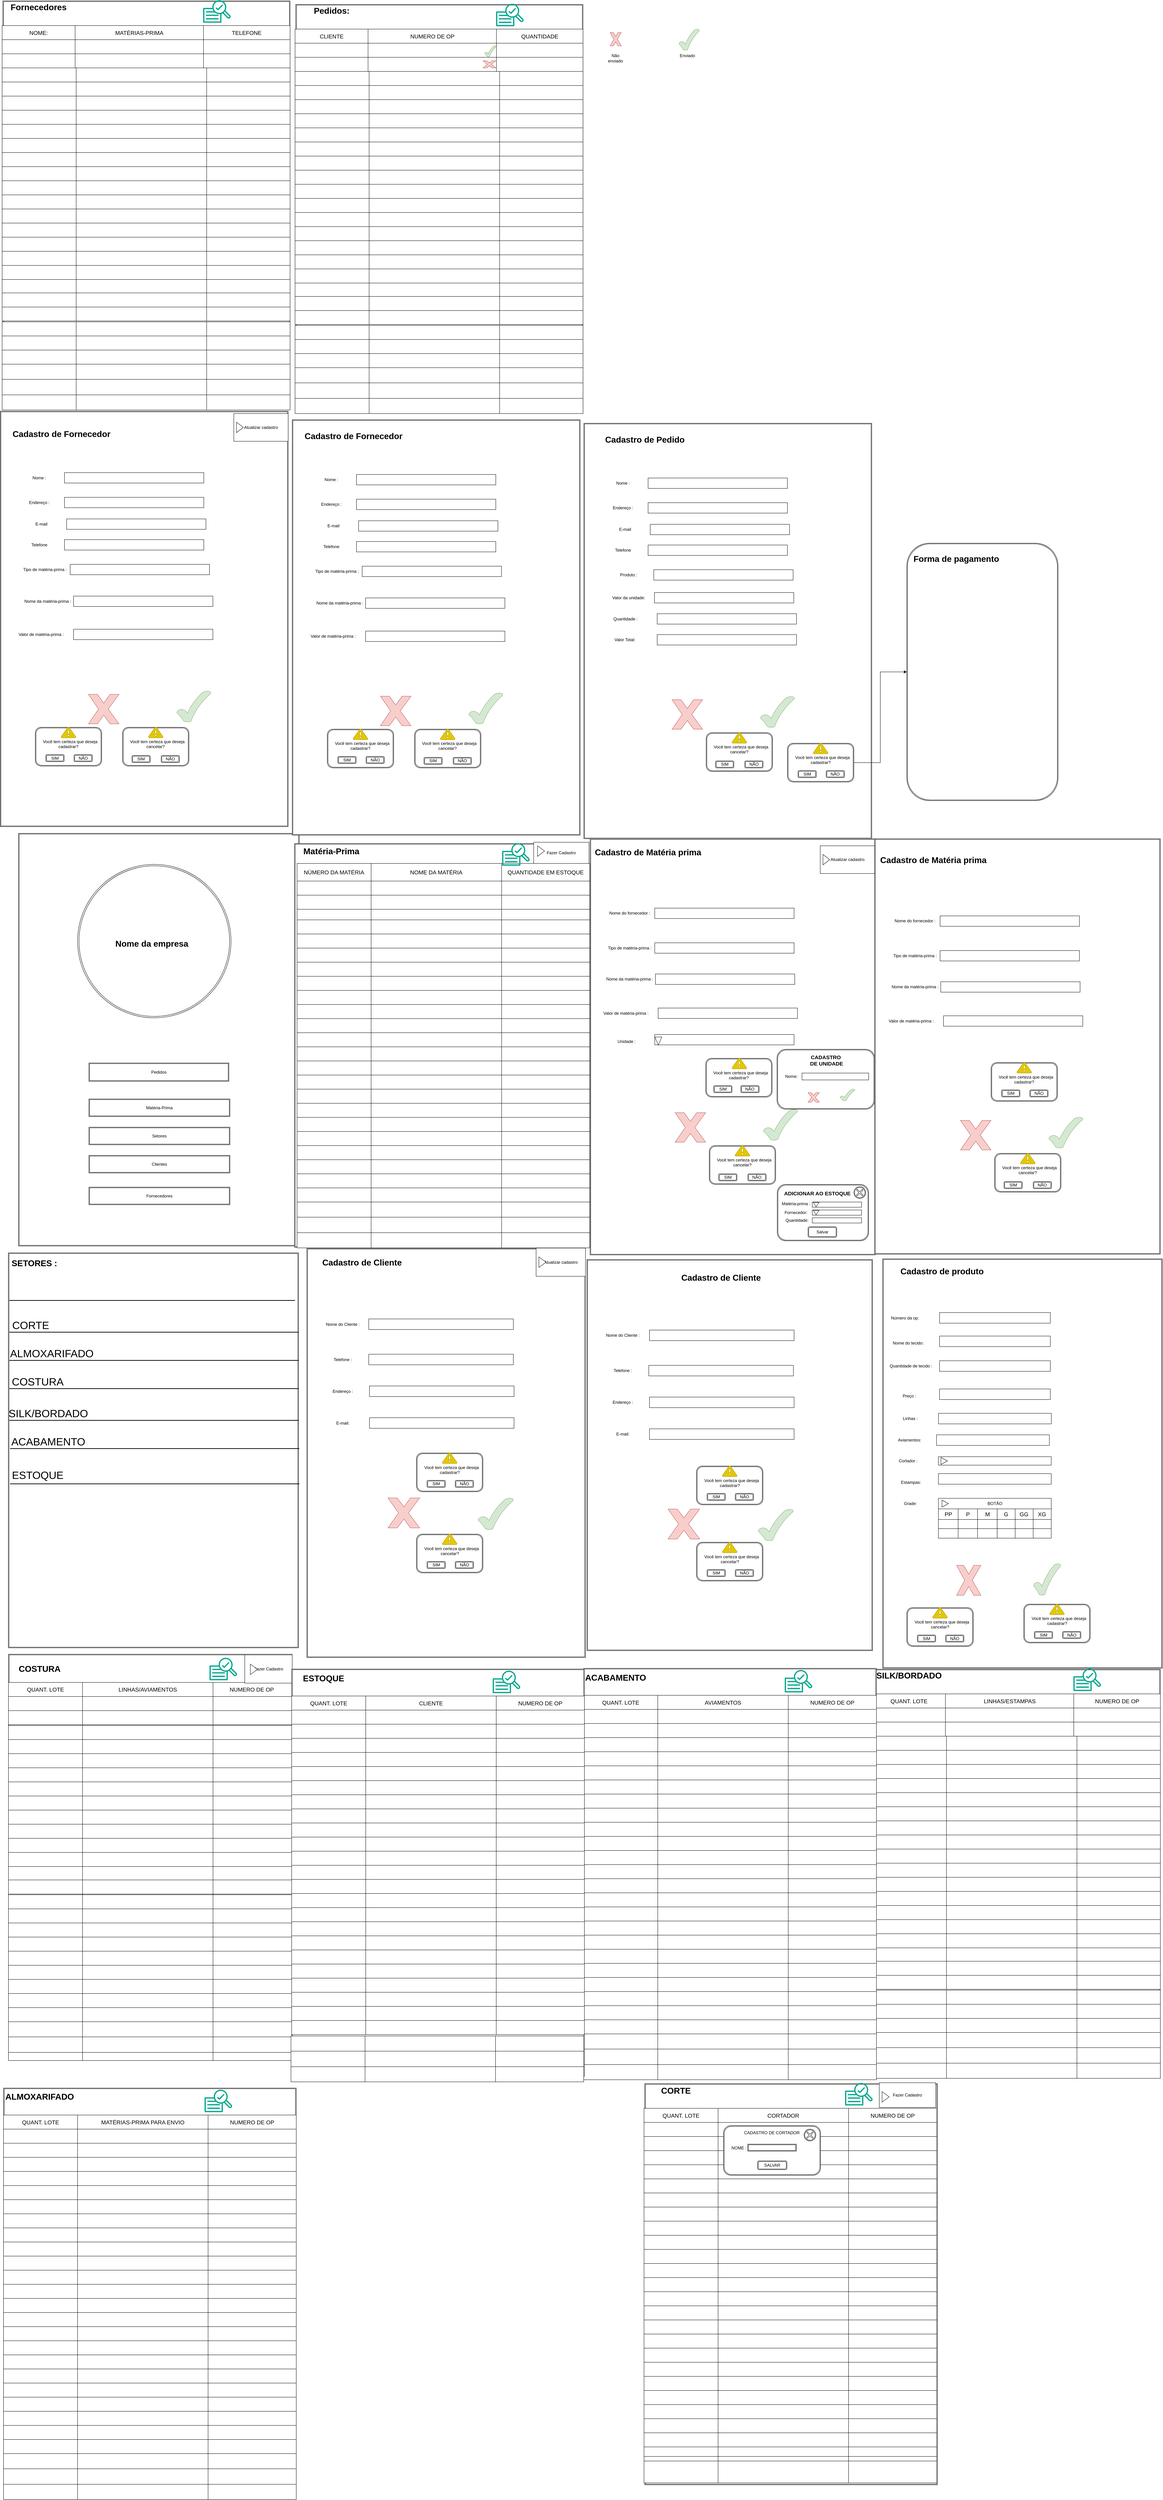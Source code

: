 <mxfile version="24.5.5" type="device" pages="2">
  <diagram name="Página-1" id="bhXczR_S5o1jz8hCAI9M">
    <mxGraphModel dx="-87" dy="8274" grid="1" gridSize="10" guides="1" tooltips="1" connect="1" arrows="1" fold="1" page="1" pageScale="1" pageWidth="827" pageHeight="1169" math="0" shadow="0">
      <root>
        <mxCell id="0" />
        <mxCell id="1" parent="0" />
        <mxCell id="_OtTeNp_AdRQ9EkmlAUw-1" value="" style="shape=ext;double=1;rounded=0;whiteSpace=wrap;html=1;direction=south;" parent="1" vertex="1">
          <mxGeometry x="2532.44" y="-3527.26" width="796.12" height="1170" as="geometry" />
        </mxCell>
        <mxCell id="_OtTeNp_AdRQ9EkmlAUw-2" value="Setores" style="shape=ext;double=1;rounded=0;whiteSpace=wrap;html=1;" parent="1" vertex="1">
          <mxGeometry x="2732" y="-2694.26" width="400" height="50" as="geometry" />
        </mxCell>
        <mxCell id="_OtTeNp_AdRQ9EkmlAUw-3" value="Matéria-Prima" style="shape=ext;double=1;rounded=0;whiteSpace=wrap;html=1;" parent="1" vertex="1">
          <mxGeometry x="2732" y="-2774.26" width="400" height="50" as="geometry" />
        </mxCell>
        <mxCell id="_OtTeNp_AdRQ9EkmlAUw-4" value="Clientes" style="shape=ext;double=1;rounded=0;whiteSpace=wrap;html=1;" parent="1" vertex="1">
          <mxGeometry x="2732" y="-2614.26" width="400" height="50" as="geometry" />
        </mxCell>
        <mxCell id="_OtTeNp_AdRQ9EkmlAUw-5" value="Fornecedores" style="shape=ext;double=1;rounded=0;whiteSpace=wrap;html=1;" parent="1" vertex="1">
          <mxGeometry x="2732" y="-2524.26" width="400" height="50" as="geometry" />
        </mxCell>
        <mxCell id="_OtTeNp_AdRQ9EkmlAUw-6" value="" style="ellipse;shape=doubleEllipse;whiteSpace=wrap;html=1;aspect=fixed;" parent="1" vertex="1">
          <mxGeometry x="2700" y="-3439.26" width="435" height="435" as="geometry" />
        </mxCell>
        <mxCell id="_OtTeNp_AdRQ9EkmlAUw-8" value="Nome da empresa" style="text;strokeColor=none;fillColor=none;html=1;fontSize=24;fontStyle=1;verticalAlign=middle;align=center;" parent="1" vertex="1">
          <mxGeometry x="2860" y="-3234.26" width="100" height="40" as="geometry" />
        </mxCell>
        <mxCell id="_OtTeNp_AdRQ9EkmlAUw-10" value="" style="shape=ext;double=1;rounded=0;whiteSpace=wrap;html=1;direction=south;" parent="1" vertex="1">
          <mxGeometry x="3315" y="-3498.5" width="830" height="1145" as="geometry" />
        </mxCell>
        <mxCell id="_OtTeNp_AdRQ9EkmlAUw-11" value="Matéria-Prima" style="text;strokeColor=none;fillColor=none;html=1;fontSize=24;fontStyle=1;verticalAlign=middle;align=center;" parent="1" vertex="1">
          <mxGeometry x="3379" y="-3486" width="80" height="20" as="geometry" />
        </mxCell>
        <mxCell id="_OtTeNp_AdRQ9EkmlAUw-27" value="" style="shape=table;startSize=0;container=1;collapsible=0;childLayout=tableLayout;fontSize=16;" parent="1" vertex="1">
          <mxGeometry x="3322.28" y="-3322" width="830" height="120" as="geometry" />
        </mxCell>
        <mxCell id="_OtTeNp_AdRQ9EkmlAUw-28" value="" style="shape=tableRow;horizontal=0;startSize=0;swimlaneHead=0;swimlaneBody=0;strokeColor=inherit;top=0;left=0;bottom=0;right=0;collapsible=0;dropTarget=0;fillColor=none;points=[[0,0.5],[1,0.5]];portConstraint=eastwest;fontSize=16;" parent="_OtTeNp_AdRQ9EkmlAUw-27" vertex="1">
          <mxGeometry width="830" height="40" as="geometry" />
        </mxCell>
        <mxCell id="_OtTeNp_AdRQ9EkmlAUw-29" value="" style="shape=partialRectangle;html=1;whiteSpace=wrap;connectable=0;strokeColor=inherit;overflow=hidden;fillColor=none;top=0;left=0;bottom=0;right=0;pointerEvents=1;fontSize=16;" parent="_OtTeNp_AdRQ9EkmlAUw-28" vertex="1">
          <mxGeometry width="210" height="40" as="geometry">
            <mxRectangle width="210" height="40" as="alternateBounds" />
          </mxGeometry>
        </mxCell>
        <mxCell id="_OtTeNp_AdRQ9EkmlAUw-30" value="" style="shape=partialRectangle;html=1;whiteSpace=wrap;connectable=0;strokeColor=inherit;overflow=hidden;fillColor=none;top=0;left=0;bottom=0;right=0;pointerEvents=1;fontSize=16;" parent="_OtTeNp_AdRQ9EkmlAUw-28" vertex="1">
          <mxGeometry x="210" width="370" height="40" as="geometry">
            <mxRectangle width="370" height="40" as="alternateBounds" />
          </mxGeometry>
        </mxCell>
        <mxCell id="_OtTeNp_AdRQ9EkmlAUw-31" value="" style="shape=partialRectangle;html=1;whiteSpace=wrap;connectable=0;strokeColor=inherit;overflow=hidden;fillColor=none;top=0;left=0;bottom=0;right=0;pointerEvents=1;fontSize=16;" parent="_OtTeNp_AdRQ9EkmlAUw-28" vertex="1">
          <mxGeometry x="580" width="250" height="40" as="geometry">
            <mxRectangle width="250" height="40" as="alternateBounds" />
          </mxGeometry>
        </mxCell>
        <mxCell id="_OtTeNp_AdRQ9EkmlAUw-32" value="" style="shape=tableRow;horizontal=0;startSize=0;swimlaneHead=0;swimlaneBody=0;strokeColor=inherit;top=0;left=0;bottom=0;right=0;collapsible=0;dropTarget=0;fillColor=none;points=[[0,0.5],[1,0.5]];portConstraint=eastwest;fontSize=16;" parent="_OtTeNp_AdRQ9EkmlAUw-27" vertex="1">
          <mxGeometry y="40" width="830" height="40" as="geometry" />
        </mxCell>
        <mxCell id="_OtTeNp_AdRQ9EkmlAUw-33" value="" style="shape=partialRectangle;html=1;whiteSpace=wrap;connectable=0;strokeColor=inherit;overflow=hidden;fillColor=none;top=0;left=0;bottom=0;right=0;pointerEvents=1;fontSize=16;" parent="_OtTeNp_AdRQ9EkmlAUw-32" vertex="1">
          <mxGeometry width="210" height="40" as="geometry">
            <mxRectangle width="210" height="40" as="alternateBounds" />
          </mxGeometry>
        </mxCell>
        <mxCell id="_OtTeNp_AdRQ9EkmlAUw-34" value="" style="shape=partialRectangle;html=1;whiteSpace=wrap;connectable=0;strokeColor=inherit;overflow=hidden;fillColor=none;top=0;left=0;bottom=0;right=0;pointerEvents=1;fontSize=16;" parent="_OtTeNp_AdRQ9EkmlAUw-32" vertex="1">
          <mxGeometry x="210" width="370" height="40" as="geometry">
            <mxRectangle width="370" height="40" as="alternateBounds" />
          </mxGeometry>
        </mxCell>
        <mxCell id="_OtTeNp_AdRQ9EkmlAUw-35" value="" style="shape=partialRectangle;html=1;whiteSpace=wrap;connectable=0;strokeColor=inherit;overflow=hidden;fillColor=none;top=0;left=0;bottom=0;right=0;pointerEvents=1;fontSize=16;" parent="_OtTeNp_AdRQ9EkmlAUw-32" vertex="1">
          <mxGeometry x="580" width="250" height="40" as="geometry">
            <mxRectangle width="250" height="40" as="alternateBounds" />
          </mxGeometry>
        </mxCell>
        <mxCell id="_OtTeNp_AdRQ9EkmlAUw-36" value="" style="shape=tableRow;horizontal=0;startSize=0;swimlaneHead=0;swimlaneBody=0;strokeColor=inherit;top=0;left=0;bottom=0;right=0;collapsible=0;dropTarget=0;fillColor=none;points=[[0,0.5],[1,0.5]];portConstraint=eastwest;fontSize=16;" parent="_OtTeNp_AdRQ9EkmlAUw-27" vertex="1">
          <mxGeometry y="80" width="830" height="40" as="geometry" />
        </mxCell>
        <mxCell id="_OtTeNp_AdRQ9EkmlAUw-37" value="" style="shape=partialRectangle;html=1;whiteSpace=wrap;connectable=0;strokeColor=inherit;overflow=hidden;fillColor=none;top=0;left=0;bottom=0;right=0;pointerEvents=1;fontSize=16;" parent="_OtTeNp_AdRQ9EkmlAUw-36" vertex="1">
          <mxGeometry width="210" height="40" as="geometry">
            <mxRectangle width="210" height="40" as="alternateBounds" />
          </mxGeometry>
        </mxCell>
        <mxCell id="_OtTeNp_AdRQ9EkmlAUw-38" value="" style="shape=partialRectangle;html=1;whiteSpace=wrap;connectable=0;strokeColor=inherit;overflow=hidden;fillColor=none;top=0;left=0;bottom=0;right=0;pointerEvents=1;fontSize=16;" parent="_OtTeNp_AdRQ9EkmlAUw-36" vertex="1">
          <mxGeometry x="210" width="370" height="40" as="geometry">
            <mxRectangle width="370" height="40" as="alternateBounds" />
          </mxGeometry>
        </mxCell>
        <mxCell id="_OtTeNp_AdRQ9EkmlAUw-39" value="" style="shape=partialRectangle;html=1;whiteSpace=wrap;connectable=0;strokeColor=inherit;overflow=hidden;fillColor=none;top=0;left=0;bottom=0;right=0;pointerEvents=1;fontSize=16;" parent="_OtTeNp_AdRQ9EkmlAUw-36" vertex="1">
          <mxGeometry x="580" width="250" height="40" as="geometry">
            <mxRectangle width="250" height="40" as="alternateBounds" />
          </mxGeometry>
        </mxCell>
        <mxCell id="_OtTeNp_AdRQ9EkmlAUw-40" value="" style="shape=table;startSize=0;container=1;collapsible=0;childLayout=tableLayout;fontSize=16;" parent="1" vertex="1">
          <mxGeometry x="3322.28" y="-3202" width="830" height="120" as="geometry" />
        </mxCell>
        <mxCell id="_OtTeNp_AdRQ9EkmlAUw-41" value="" style="shape=tableRow;horizontal=0;startSize=0;swimlaneHead=0;swimlaneBody=0;strokeColor=inherit;top=0;left=0;bottom=0;right=0;collapsible=0;dropTarget=0;fillColor=none;points=[[0,0.5],[1,0.5]];portConstraint=eastwest;fontSize=16;" parent="_OtTeNp_AdRQ9EkmlAUw-40" vertex="1">
          <mxGeometry width="830" height="40" as="geometry" />
        </mxCell>
        <mxCell id="_OtTeNp_AdRQ9EkmlAUw-42" value="" style="shape=partialRectangle;html=1;whiteSpace=wrap;connectable=0;strokeColor=inherit;overflow=hidden;fillColor=none;top=0;left=0;bottom=0;right=0;pointerEvents=1;fontSize=16;" parent="_OtTeNp_AdRQ9EkmlAUw-41" vertex="1">
          <mxGeometry width="210" height="40" as="geometry">
            <mxRectangle width="210" height="40" as="alternateBounds" />
          </mxGeometry>
        </mxCell>
        <mxCell id="_OtTeNp_AdRQ9EkmlAUw-43" value="" style="shape=partialRectangle;html=1;whiteSpace=wrap;connectable=0;strokeColor=inherit;overflow=hidden;fillColor=none;top=0;left=0;bottom=0;right=0;pointerEvents=1;fontSize=16;" parent="_OtTeNp_AdRQ9EkmlAUw-41" vertex="1">
          <mxGeometry x="210" width="370" height="40" as="geometry">
            <mxRectangle width="370" height="40" as="alternateBounds" />
          </mxGeometry>
        </mxCell>
        <mxCell id="_OtTeNp_AdRQ9EkmlAUw-44" value="" style="shape=partialRectangle;html=1;whiteSpace=wrap;connectable=0;strokeColor=inherit;overflow=hidden;fillColor=none;top=0;left=0;bottom=0;right=0;pointerEvents=1;fontSize=16;" parent="_OtTeNp_AdRQ9EkmlAUw-41" vertex="1">
          <mxGeometry x="580" width="250" height="40" as="geometry">
            <mxRectangle width="250" height="40" as="alternateBounds" />
          </mxGeometry>
        </mxCell>
        <mxCell id="_OtTeNp_AdRQ9EkmlAUw-45" value="" style="shape=tableRow;horizontal=0;startSize=0;swimlaneHead=0;swimlaneBody=0;strokeColor=inherit;top=0;left=0;bottom=0;right=0;collapsible=0;dropTarget=0;fillColor=none;points=[[0,0.5],[1,0.5]];portConstraint=eastwest;fontSize=16;" parent="_OtTeNp_AdRQ9EkmlAUw-40" vertex="1">
          <mxGeometry y="40" width="830" height="40" as="geometry" />
        </mxCell>
        <mxCell id="_OtTeNp_AdRQ9EkmlAUw-46" value="" style="shape=partialRectangle;html=1;whiteSpace=wrap;connectable=0;strokeColor=inherit;overflow=hidden;fillColor=none;top=0;left=0;bottom=0;right=0;pointerEvents=1;fontSize=16;" parent="_OtTeNp_AdRQ9EkmlAUw-45" vertex="1">
          <mxGeometry width="210" height="40" as="geometry">
            <mxRectangle width="210" height="40" as="alternateBounds" />
          </mxGeometry>
        </mxCell>
        <mxCell id="_OtTeNp_AdRQ9EkmlAUw-47" value="" style="shape=partialRectangle;html=1;whiteSpace=wrap;connectable=0;strokeColor=inherit;overflow=hidden;fillColor=none;top=0;left=0;bottom=0;right=0;pointerEvents=1;fontSize=16;" parent="_OtTeNp_AdRQ9EkmlAUw-45" vertex="1">
          <mxGeometry x="210" width="370" height="40" as="geometry">
            <mxRectangle width="370" height="40" as="alternateBounds" />
          </mxGeometry>
        </mxCell>
        <mxCell id="_OtTeNp_AdRQ9EkmlAUw-48" value="" style="shape=partialRectangle;html=1;whiteSpace=wrap;connectable=0;strokeColor=inherit;overflow=hidden;fillColor=none;top=0;left=0;bottom=0;right=0;pointerEvents=1;fontSize=16;" parent="_OtTeNp_AdRQ9EkmlAUw-45" vertex="1">
          <mxGeometry x="580" width="250" height="40" as="geometry">
            <mxRectangle width="250" height="40" as="alternateBounds" />
          </mxGeometry>
        </mxCell>
        <mxCell id="_OtTeNp_AdRQ9EkmlAUw-49" value="" style="shape=tableRow;horizontal=0;startSize=0;swimlaneHead=0;swimlaneBody=0;strokeColor=inherit;top=0;left=0;bottom=0;right=0;collapsible=0;dropTarget=0;fillColor=none;points=[[0,0.5],[1,0.5]];portConstraint=eastwest;fontSize=16;" parent="_OtTeNp_AdRQ9EkmlAUw-40" vertex="1">
          <mxGeometry y="80" width="830" height="40" as="geometry" />
        </mxCell>
        <mxCell id="_OtTeNp_AdRQ9EkmlAUw-50" value="" style="shape=partialRectangle;html=1;whiteSpace=wrap;connectable=0;strokeColor=inherit;overflow=hidden;fillColor=none;top=0;left=0;bottom=0;right=0;pointerEvents=1;fontSize=16;" parent="_OtTeNp_AdRQ9EkmlAUw-49" vertex="1">
          <mxGeometry width="210" height="40" as="geometry">
            <mxRectangle width="210" height="40" as="alternateBounds" />
          </mxGeometry>
        </mxCell>
        <mxCell id="_OtTeNp_AdRQ9EkmlAUw-51" value="" style="shape=partialRectangle;html=1;whiteSpace=wrap;connectable=0;strokeColor=inherit;overflow=hidden;fillColor=none;top=0;left=0;bottom=0;right=0;pointerEvents=1;fontSize=16;" parent="_OtTeNp_AdRQ9EkmlAUw-49" vertex="1">
          <mxGeometry x="210" width="370" height="40" as="geometry">
            <mxRectangle width="370" height="40" as="alternateBounds" />
          </mxGeometry>
        </mxCell>
        <mxCell id="_OtTeNp_AdRQ9EkmlAUw-52" value="" style="shape=partialRectangle;html=1;whiteSpace=wrap;connectable=0;strokeColor=inherit;overflow=hidden;fillColor=none;top=0;left=0;bottom=0;right=0;pointerEvents=1;fontSize=16;" parent="_OtTeNp_AdRQ9EkmlAUw-49" vertex="1">
          <mxGeometry x="580" width="250" height="40" as="geometry">
            <mxRectangle width="250" height="40" as="alternateBounds" />
          </mxGeometry>
        </mxCell>
        <mxCell id="_OtTeNp_AdRQ9EkmlAUw-53" value="" style="shape=table;startSize=0;container=1;collapsible=0;childLayout=tableLayout;fontSize=16;" parent="1" vertex="1">
          <mxGeometry x="3322.28" y="-3082" width="830" height="120" as="geometry" />
        </mxCell>
        <mxCell id="_OtTeNp_AdRQ9EkmlAUw-54" value="" style="shape=tableRow;horizontal=0;startSize=0;swimlaneHead=0;swimlaneBody=0;strokeColor=inherit;top=0;left=0;bottom=0;right=0;collapsible=0;dropTarget=0;fillColor=none;points=[[0,0.5],[1,0.5]];portConstraint=eastwest;fontSize=16;" parent="_OtTeNp_AdRQ9EkmlAUw-53" vertex="1">
          <mxGeometry width="830" height="40" as="geometry" />
        </mxCell>
        <mxCell id="_OtTeNp_AdRQ9EkmlAUw-55" value="" style="shape=partialRectangle;html=1;whiteSpace=wrap;connectable=0;strokeColor=inherit;overflow=hidden;fillColor=none;top=0;left=0;bottom=0;right=0;pointerEvents=1;fontSize=16;" parent="_OtTeNp_AdRQ9EkmlAUw-54" vertex="1">
          <mxGeometry width="210" height="40" as="geometry">
            <mxRectangle width="210" height="40" as="alternateBounds" />
          </mxGeometry>
        </mxCell>
        <mxCell id="_OtTeNp_AdRQ9EkmlAUw-56" value="" style="shape=partialRectangle;html=1;whiteSpace=wrap;connectable=0;strokeColor=inherit;overflow=hidden;fillColor=none;top=0;left=0;bottom=0;right=0;pointerEvents=1;fontSize=16;" parent="_OtTeNp_AdRQ9EkmlAUw-54" vertex="1">
          <mxGeometry x="210" width="370" height="40" as="geometry">
            <mxRectangle width="370" height="40" as="alternateBounds" />
          </mxGeometry>
        </mxCell>
        <mxCell id="_OtTeNp_AdRQ9EkmlAUw-57" value="" style="shape=partialRectangle;html=1;whiteSpace=wrap;connectable=0;strokeColor=inherit;overflow=hidden;fillColor=none;top=0;left=0;bottom=0;right=0;pointerEvents=1;fontSize=16;" parent="_OtTeNp_AdRQ9EkmlAUw-54" vertex="1">
          <mxGeometry x="580" width="250" height="40" as="geometry">
            <mxRectangle width="250" height="40" as="alternateBounds" />
          </mxGeometry>
        </mxCell>
        <mxCell id="_OtTeNp_AdRQ9EkmlAUw-58" value="" style="shape=tableRow;horizontal=0;startSize=0;swimlaneHead=0;swimlaneBody=0;strokeColor=inherit;top=0;left=0;bottom=0;right=0;collapsible=0;dropTarget=0;fillColor=none;points=[[0,0.5],[1,0.5]];portConstraint=eastwest;fontSize=16;" parent="_OtTeNp_AdRQ9EkmlAUw-53" vertex="1">
          <mxGeometry y="40" width="830" height="40" as="geometry" />
        </mxCell>
        <mxCell id="_OtTeNp_AdRQ9EkmlAUw-59" value="" style="shape=partialRectangle;html=1;whiteSpace=wrap;connectable=0;strokeColor=inherit;overflow=hidden;fillColor=none;top=0;left=0;bottom=0;right=0;pointerEvents=1;fontSize=16;" parent="_OtTeNp_AdRQ9EkmlAUw-58" vertex="1">
          <mxGeometry width="210" height="40" as="geometry">
            <mxRectangle width="210" height="40" as="alternateBounds" />
          </mxGeometry>
        </mxCell>
        <mxCell id="_OtTeNp_AdRQ9EkmlAUw-60" value="" style="shape=partialRectangle;html=1;whiteSpace=wrap;connectable=0;strokeColor=inherit;overflow=hidden;fillColor=none;top=0;left=0;bottom=0;right=0;pointerEvents=1;fontSize=16;" parent="_OtTeNp_AdRQ9EkmlAUw-58" vertex="1">
          <mxGeometry x="210" width="370" height="40" as="geometry">
            <mxRectangle width="370" height="40" as="alternateBounds" />
          </mxGeometry>
        </mxCell>
        <mxCell id="_OtTeNp_AdRQ9EkmlAUw-61" value="" style="shape=partialRectangle;html=1;whiteSpace=wrap;connectable=0;strokeColor=inherit;overflow=hidden;fillColor=none;top=0;left=0;bottom=0;right=0;pointerEvents=1;fontSize=16;" parent="_OtTeNp_AdRQ9EkmlAUw-58" vertex="1">
          <mxGeometry x="580" width="250" height="40" as="geometry">
            <mxRectangle width="250" height="40" as="alternateBounds" />
          </mxGeometry>
        </mxCell>
        <mxCell id="_OtTeNp_AdRQ9EkmlAUw-62" value="" style="shape=tableRow;horizontal=0;startSize=0;swimlaneHead=0;swimlaneBody=0;strokeColor=inherit;top=0;left=0;bottom=0;right=0;collapsible=0;dropTarget=0;fillColor=none;points=[[0,0.5],[1,0.5]];portConstraint=eastwest;fontSize=16;" parent="_OtTeNp_AdRQ9EkmlAUw-53" vertex="1">
          <mxGeometry y="80" width="830" height="40" as="geometry" />
        </mxCell>
        <mxCell id="_OtTeNp_AdRQ9EkmlAUw-63" value="" style="shape=partialRectangle;html=1;whiteSpace=wrap;connectable=0;strokeColor=inherit;overflow=hidden;fillColor=none;top=0;left=0;bottom=0;right=0;pointerEvents=1;fontSize=16;" parent="_OtTeNp_AdRQ9EkmlAUw-62" vertex="1">
          <mxGeometry width="210" height="40" as="geometry">
            <mxRectangle width="210" height="40" as="alternateBounds" />
          </mxGeometry>
        </mxCell>
        <mxCell id="_OtTeNp_AdRQ9EkmlAUw-64" value="" style="shape=partialRectangle;html=1;whiteSpace=wrap;connectable=0;strokeColor=inherit;overflow=hidden;fillColor=none;top=0;left=0;bottom=0;right=0;pointerEvents=1;fontSize=16;" parent="_OtTeNp_AdRQ9EkmlAUw-62" vertex="1">
          <mxGeometry x="210" width="370" height="40" as="geometry">
            <mxRectangle width="370" height="40" as="alternateBounds" />
          </mxGeometry>
        </mxCell>
        <mxCell id="_OtTeNp_AdRQ9EkmlAUw-65" value="" style="shape=partialRectangle;html=1;whiteSpace=wrap;connectable=0;strokeColor=inherit;overflow=hidden;fillColor=none;top=0;left=0;bottom=0;right=0;pointerEvents=1;fontSize=16;" parent="_OtTeNp_AdRQ9EkmlAUw-62" vertex="1">
          <mxGeometry x="580" width="250" height="40" as="geometry">
            <mxRectangle width="250" height="40" as="alternateBounds" />
          </mxGeometry>
        </mxCell>
        <mxCell id="_OtTeNp_AdRQ9EkmlAUw-66" value="" style="shape=table;startSize=0;container=1;collapsible=0;childLayout=tableLayout;fontSize=16;" parent="1" vertex="1">
          <mxGeometry x="3322.28" y="-2962" width="830" height="120" as="geometry" />
        </mxCell>
        <mxCell id="_OtTeNp_AdRQ9EkmlAUw-67" value="" style="shape=tableRow;horizontal=0;startSize=0;swimlaneHead=0;swimlaneBody=0;strokeColor=inherit;top=0;left=0;bottom=0;right=0;collapsible=0;dropTarget=0;fillColor=none;points=[[0,0.5],[1,0.5]];portConstraint=eastwest;fontSize=16;" parent="_OtTeNp_AdRQ9EkmlAUw-66" vertex="1">
          <mxGeometry width="830" height="40" as="geometry" />
        </mxCell>
        <mxCell id="_OtTeNp_AdRQ9EkmlAUw-68" value="" style="shape=partialRectangle;html=1;whiteSpace=wrap;connectable=0;strokeColor=inherit;overflow=hidden;fillColor=none;top=0;left=0;bottom=0;right=0;pointerEvents=1;fontSize=16;" parent="_OtTeNp_AdRQ9EkmlAUw-67" vertex="1">
          <mxGeometry width="210" height="40" as="geometry">
            <mxRectangle width="210" height="40" as="alternateBounds" />
          </mxGeometry>
        </mxCell>
        <mxCell id="_OtTeNp_AdRQ9EkmlAUw-69" value="" style="shape=partialRectangle;html=1;whiteSpace=wrap;connectable=0;strokeColor=inherit;overflow=hidden;fillColor=none;top=0;left=0;bottom=0;right=0;pointerEvents=1;fontSize=16;" parent="_OtTeNp_AdRQ9EkmlAUw-67" vertex="1">
          <mxGeometry x="210" width="370" height="40" as="geometry">
            <mxRectangle width="370" height="40" as="alternateBounds" />
          </mxGeometry>
        </mxCell>
        <mxCell id="_OtTeNp_AdRQ9EkmlAUw-70" value="" style="shape=partialRectangle;html=1;whiteSpace=wrap;connectable=0;strokeColor=inherit;overflow=hidden;fillColor=none;top=0;left=0;bottom=0;right=0;pointerEvents=1;fontSize=16;" parent="_OtTeNp_AdRQ9EkmlAUw-67" vertex="1">
          <mxGeometry x="580" width="250" height="40" as="geometry">
            <mxRectangle width="250" height="40" as="alternateBounds" />
          </mxGeometry>
        </mxCell>
        <mxCell id="_OtTeNp_AdRQ9EkmlAUw-71" value="" style="shape=tableRow;horizontal=0;startSize=0;swimlaneHead=0;swimlaneBody=0;strokeColor=inherit;top=0;left=0;bottom=0;right=0;collapsible=0;dropTarget=0;fillColor=none;points=[[0,0.5],[1,0.5]];portConstraint=eastwest;fontSize=16;" parent="_OtTeNp_AdRQ9EkmlAUw-66" vertex="1">
          <mxGeometry y="40" width="830" height="40" as="geometry" />
        </mxCell>
        <mxCell id="_OtTeNp_AdRQ9EkmlAUw-72" value="" style="shape=partialRectangle;html=1;whiteSpace=wrap;connectable=0;strokeColor=inherit;overflow=hidden;fillColor=none;top=0;left=0;bottom=0;right=0;pointerEvents=1;fontSize=16;" parent="_OtTeNp_AdRQ9EkmlAUw-71" vertex="1">
          <mxGeometry width="210" height="40" as="geometry">
            <mxRectangle width="210" height="40" as="alternateBounds" />
          </mxGeometry>
        </mxCell>
        <mxCell id="_OtTeNp_AdRQ9EkmlAUw-73" value="" style="shape=partialRectangle;html=1;whiteSpace=wrap;connectable=0;strokeColor=inherit;overflow=hidden;fillColor=none;top=0;left=0;bottom=0;right=0;pointerEvents=1;fontSize=16;" parent="_OtTeNp_AdRQ9EkmlAUw-71" vertex="1">
          <mxGeometry x="210" width="370" height="40" as="geometry">
            <mxRectangle width="370" height="40" as="alternateBounds" />
          </mxGeometry>
        </mxCell>
        <mxCell id="_OtTeNp_AdRQ9EkmlAUw-74" value="" style="shape=partialRectangle;html=1;whiteSpace=wrap;connectable=0;strokeColor=inherit;overflow=hidden;fillColor=none;top=0;left=0;bottom=0;right=0;pointerEvents=1;fontSize=16;" parent="_OtTeNp_AdRQ9EkmlAUw-71" vertex="1">
          <mxGeometry x="580" width="250" height="40" as="geometry">
            <mxRectangle width="250" height="40" as="alternateBounds" />
          </mxGeometry>
        </mxCell>
        <mxCell id="_OtTeNp_AdRQ9EkmlAUw-75" value="" style="shape=tableRow;horizontal=0;startSize=0;swimlaneHead=0;swimlaneBody=0;strokeColor=inherit;top=0;left=0;bottom=0;right=0;collapsible=0;dropTarget=0;fillColor=none;points=[[0,0.5],[1,0.5]];portConstraint=eastwest;fontSize=16;" parent="_OtTeNp_AdRQ9EkmlAUw-66" vertex="1">
          <mxGeometry y="80" width="830" height="40" as="geometry" />
        </mxCell>
        <mxCell id="_OtTeNp_AdRQ9EkmlAUw-76" value="" style="shape=partialRectangle;html=1;whiteSpace=wrap;connectable=0;strokeColor=inherit;overflow=hidden;fillColor=none;top=0;left=0;bottom=0;right=0;pointerEvents=1;fontSize=16;" parent="_OtTeNp_AdRQ9EkmlAUw-75" vertex="1">
          <mxGeometry width="210" height="40" as="geometry">
            <mxRectangle width="210" height="40" as="alternateBounds" />
          </mxGeometry>
        </mxCell>
        <mxCell id="_OtTeNp_AdRQ9EkmlAUw-77" value="" style="shape=partialRectangle;html=1;whiteSpace=wrap;connectable=0;strokeColor=inherit;overflow=hidden;fillColor=none;top=0;left=0;bottom=0;right=0;pointerEvents=1;fontSize=16;" parent="_OtTeNp_AdRQ9EkmlAUw-75" vertex="1">
          <mxGeometry x="210" width="370" height="40" as="geometry">
            <mxRectangle width="370" height="40" as="alternateBounds" />
          </mxGeometry>
        </mxCell>
        <mxCell id="_OtTeNp_AdRQ9EkmlAUw-78" value="" style="shape=partialRectangle;html=1;whiteSpace=wrap;connectable=0;strokeColor=inherit;overflow=hidden;fillColor=none;top=0;left=0;bottom=0;right=0;pointerEvents=1;fontSize=16;" parent="_OtTeNp_AdRQ9EkmlAUw-75" vertex="1">
          <mxGeometry x="580" width="250" height="40" as="geometry">
            <mxRectangle width="250" height="40" as="alternateBounds" />
          </mxGeometry>
        </mxCell>
        <mxCell id="_OtTeNp_AdRQ9EkmlAUw-79" value="" style="shape=table;startSize=0;container=1;collapsible=0;childLayout=tableLayout;fontSize=16;" parent="1" vertex="1">
          <mxGeometry x="3322.28" y="-2842" width="830" height="120" as="geometry" />
        </mxCell>
        <mxCell id="_OtTeNp_AdRQ9EkmlAUw-80" value="" style="shape=tableRow;horizontal=0;startSize=0;swimlaneHead=0;swimlaneBody=0;strokeColor=inherit;top=0;left=0;bottom=0;right=0;collapsible=0;dropTarget=0;fillColor=none;points=[[0,0.5],[1,0.5]];portConstraint=eastwest;fontSize=16;" parent="_OtTeNp_AdRQ9EkmlAUw-79" vertex="1">
          <mxGeometry width="830" height="40" as="geometry" />
        </mxCell>
        <mxCell id="_OtTeNp_AdRQ9EkmlAUw-81" value="" style="shape=partialRectangle;html=1;whiteSpace=wrap;connectable=0;strokeColor=inherit;overflow=hidden;fillColor=none;top=0;left=0;bottom=0;right=0;pointerEvents=1;fontSize=16;" parent="_OtTeNp_AdRQ9EkmlAUw-80" vertex="1">
          <mxGeometry width="210" height="40" as="geometry">
            <mxRectangle width="210" height="40" as="alternateBounds" />
          </mxGeometry>
        </mxCell>
        <mxCell id="_OtTeNp_AdRQ9EkmlAUw-82" value="" style="shape=partialRectangle;html=1;whiteSpace=wrap;connectable=0;strokeColor=inherit;overflow=hidden;fillColor=none;top=0;left=0;bottom=0;right=0;pointerEvents=1;fontSize=16;" parent="_OtTeNp_AdRQ9EkmlAUw-80" vertex="1">
          <mxGeometry x="210" width="370" height="40" as="geometry">
            <mxRectangle width="370" height="40" as="alternateBounds" />
          </mxGeometry>
        </mxCell>
        <mxCell id="_OtTeNp_AdRQ9EkmlAUw-83" value="" style="shape=partialRectangle;html=1;whiteSpace=wrap;connectable=0;strokeColor=inherit;overflow=hidden;fillColor=none;top=0;left=0;bottom=0;right=0;pointerEvents=1;fontSize=16;" parent="_OtTeNp_AdRQ9EkmlAUw-80" vertex="1">
          <mxGeometry x="580" width="250" height="40" as="geometry">
            <mxRectangle width="250" height="40" as="alternateBounds" />
          </mxGeometry>
        </mxCell>
        <mxCell id="_OtTeNp_AdRQ9EkmlAUw-84" value="" style="shape=tableRow;horizontal=0;startSize=0;swimlaneHead=0;swimlaneBody=0;strokeColor=inherit;top=0;left=0;bottom=0;right=0;collapsible=0;dropTarget=0;fillColor=none;points=[[0,0.5],[1,0.5]];portConstraint=eastwest;fontSize=16;" parent="_OtTeNp_AdRQ9EkmlAUw-79" vertex="1">
          <mxGeometry y="40" width="830" height="40" as="geometry" />
        </mxCell>
        <mxCell id="_OtTeNp_AdRQ9EkmlAUw-85" value="" style="shape=partialRectangle;html=1;whiteSpace=wrap;connectable=0;strokeColor=inherit;overflow=hidden;fillColor=none;top=0;left=0;bottom=0;right=0;pointerEvents=1;fontSize=16;" parent="_OtTeNp_AdRQ9EkmlAUw-84" vertex="1">
          <mxGeometry width="210" height="40" as="geometry">
            <mxRectangle width="210" height="40" as="alternateBounds" />
          </mxGeometry>
        </mxCell>
        <mxCell id="_OtTeNp_AdRQ9EkmlAUw-86" value="" style="shape=partialRectangle;html=1;whiteSpace=wrap;connectable=0;strokeColor=inherit;overflow=hidden;fillColor=none;top=0;left=0;bottom=0;right=0;pointerEvents=1;fontSize=16;" parent="_OtTeNp_AdRQ9EkmlAUw-84" vertex="1">
          <mxGeometry x="210" width="370" height="40" as="geometry">
            <mxRectangle width="370" height="40" as="alternateBounds" />
          </mxGeometry>
        </mxCell>
        <mxCell id="_OtTeNp_AdRQ9EkmlAUw-87" value="" style="shape=partialRectangle;html=1;whiteSpace=wrap;connectable=0;strokeColor=inherit;overflow=hidden;fillColor=none;top=0;left=0;bottom=0;right=0;pointerEvents=1;fontSize=16;" parent="_OtTeNp_AdRQ9EkmlAUw-84" vertex="1">
          <mxGeometry x="580" width="250" height="40" as="geometry">
            <mxRectangle width="250" height="40" as="alternateBounds" />
          </mxGeometry>
        </mxCell>
        <mxCell id="_OtTeNp_AdRQ9EkmlAUw-88" value="" style="shape=tableRow;horizontal=0;startSize=0;swimlaneHead=0;swimlaneBody=0;strokeColor=inherit;top=0;left=0;bottom=0;right=0;collapsible=0;dropTarget=0;fillColor=none;points=[[0,0.5],[1,0.5]];portConstraint=eastwest;fontSize=16;" parent="_OtTeNp_AdRQ9EkmlAUw-79" vertex="1">
          <mxGeometry y="80" width="830" height="40" as="geometry" />
        </mxCell>
        <mxCell id="_OtTeNp_AdRQ9EkmlAUw-89" value="" style="shape=partialRectangle;html=1;whiteSpace=wrap;connectable=0;strokeColor=inherit;overflow=hidden;fillColor=none;top=0;left=0;bottom=0;right=0;pointerEvents=1;fontSize=16;" parent="_OtTeNp_AdRQ9EkmlAUw-88" vertex="1">
          <mxGeometry width="210" height="40" as="geometry">
            <mxRectangle width="210" height="40" as="alternateBounds" />
          </mxGeometry>
        </mxCell>
        <mxCell id="_OtTeNp_AdRQ9EkmlAUw-90" value="" style="shape=partialRectangle;html=1;whiteSpace=wrap;connectable=0;strokeColor=inherit;overflow=hidden;fillColor=none;top=0;left=0;bottom=0;right=0;pointerEvents=1;fontSize=16;" parent="_OtTeNp_AdRQ9EkmlAUw-88" vertex="1">
          <mxGeometry x="210" width="370" height="40" as="geometry">
            <mxRectangle width="370" height="40" as="alternateBounds" />
          </mxGeometry>
        </mxCell>
        <mxCell id="_OtTeNp_AdRQ9EkmlAUw-91" value="" style="shape=partialRectangle;html=1;whiteSpace=wrap;connectable=0;strokeColor=inherit;overflow=hidden;fillColor=none;top=0;left=0;bottom=0;right=0;pointerEvents=1;fontSize=16;" parent="_OtTeNp_AdRQ9EkmlAUw-88" vertex="1">
          <mxGeometry x="580" width="250" height="40" as="geometry">
            <mxRectangle width="250" height="40" as="alternateBounds" />
          </mxGeometry>
        </mxCell>
        <mxCell id="_OtTeNp_AdRQ9EkmlAUw-92" value="" style="shape=table;startSize=0;container=1;collapsible=0;childLayout=tableLayout;fontSize=16;" parent="1" vertex="1">
          <mxGeometry x="3322.28" y="-2722" width="830" height="120" as="geometry" />
        </mxCell>
        <mxCell id="_OtTeNp_AdRQ9EkmlAUw-93" value="" style="shape=tableRow;horizontal=0;startSize=0;swimlaneHead=0;swimlaneBody=0;strokeColor=inherit;top=0;left=0;bottom=0;right=0;collapsible=0;dropTarget=0;fillColor=none;points=[[0,0.5],[1,0.5]];portConstraint=eastwest;fontSize=16;" parent="_OtTeNp_AdRQ9EkmlAUw-92" vertex="1">
          <mxGeometry width="830" height="40" as="geometry" />
        </mxCell>
        <mxCell id="_OtTeNp_AdRQ9EkmlAUw-94" value="" style="shape=partialRectangle;html=1;whiteSpace=wrap;connectable=0;strokeColor=inherit;overflow=hidden;fillColor=none;top=0;left=0;bottom=0;right=0;pointerEvents=1;fontSize=16;" parent="_OtTeNp_AdRQ9EkmlAUw-93" vertex="1">
          <mxGeometry width="210" height="40" as="geometry">
            <mxRectangle width="210" height="40" as="alternateBounds" />
          </mxGeometry>
        </mxCell>
        <mxCell id="_OtTeNp_AdRQ9EkmlAUw-95" value="" style="shape=partialRectangle;html=1;whiteSpace=wrap;connectable=0;strokeColor=inherit;overflow=hidden;fillColor=none;top=0;left=0;bottom=0;right=0;pointerEvents=1;fontSize=16;" parent="_OtTeNp_AdRQ9EkmlAUw-93" vertex="1">
          <mxGeometry x="210" width="370" height="40" as="geometry">
            <mxRectangle width="370" height="40" as="alternateBounds" />
          </mxGeometry>
        </mxCell>
        <mxCell id="_OtTeNp_AdRQ9EkmlAUw-96" value="" style="shape=partialRectangle;html=1;whiteSpace=wrap;connectable=0;strokeColor=inherit;overflow=hidden;fillColor=none;top=0;left=0;bottom=0;right=0;pointerEvents=1;fontSize=16;" parent="_OtTeNp_AdRQ9EkmlAUw-93" vertex="1">
          <mxGeometry x="580" width="250" height="40" as="geometry">
            <mxRectangle width="250" height="40" as="alternateBounds" />
          </mxGeometry>
        </mxCell>
        <mxCell id="_OtTeNp_AdRQ9EkmlAUw-97" value="" style="shape=tableRow;horizontal=0;startSize=0;swimlaneHead=0;swimlaneBody=0;strokeColor=inherit;top=0;left=0;bottom=0;right=0;collapsible=0;dropTarget=0;fillColor=none;points=[[0,0.5],[1,0.5]];portConstraint=eastwest;fontSize=16;" parent="_OtTeNp_AdRQ9EkmlAUw-92" vertex="1">
          <mxGeometry y="40" width="830" height="40" as="geometry" />
        </mxCell>
        <mxCell id="_OtTeNp_AdRQ9EkmlAUw-98" value="" style="shape=partialRectangle;html=1;whiteSpace=wrap;connectable=0;strokeColor=inherit;overflow=hidden;fillColor=none;top=0;left=0;bottom=0;right=0;pointerEvents=1;fontSize=16;" parent="_OtTeNp_AdRQ9EkmlAUw-97" vertex="1">
          <mxGeometry width="210" height="40" as="geometry">
            <mxRectangle width="210" height="40" as="alternateBounds" />
          </mxGeometry>
        </mxCell>
        <mxCell id="_OtTeNp_AdRQ9EkmlAUw-99" value="" style="shape=partialRectangle;html=1;whiteSpace=wrap;connectable=0;strokeColor=inherit;overflow=hidden;fillColor=none;top=0;left=0;bottom=0;right=0;pointerEvents=1;fontSize=16;" parent="_OtTeNp_AdRQ9EkmlAUw-97" vertex="1">
          <mxGeometry x="210" width="370" height="40" as="geometry">
            <mxRectangle width="370" height="40" as="alternateBounds" />
          </mxGeometry>
        </mxCell>
        <mxCell id="_OtTeNp_AdRQ9EkmlAUw-100" value="" style="shape=partialRectangle;html=1;whiteSpace=wrap;connectable=0;strokeColor=inherit;overflow=hidden;fillColor=none;top=0;left=0;bottom=0;right=0;pointerEvents=1;fontSize=16;" parent="_OtTeNp_AdRQ9EkmlAUw-97" vertex="1">
          <mxGeometry x="580" width="250" height="40" as="geometry">
            <mxRectangle width="250" height="40" as="alternateBounds" />
          </mxGeometry>
        </mxCell>
        <mxCell id="_OtTeNp_AdRQ9EkmlAUw-101" value="" style="shape=tableRow;horizontal=0;startSize=0;swimlaneHead=0;swimlaneBody=0;strokeColor=inherit;top=0;left=0;bottom=0;right=0;collapsible=0;dropTarget=0;fillColor=none;points=[[0,0.5],[1,0.5]];portConstraint=eastwest;fontSize=16;" parent="_OtTeNp_AdRQ9EkmlAUw-92" vertex="1">
          <mxGeometry y="80" width="830" height="40" as="geometry" />
        </mxCell>
        <mxCell id="_OtTeNp_AdRQ9EkmlAUw-102" value="" style="shape=partialRectangle;html=1;whiteSpace=wrap;connectable=0;strokeColor=inherit;overflow=hidden;fillColor=none;top=0;left=0;bottom=0;right=0;pointerEvents=1;fontSize=16;" parent="_OtTeNp_AdRQ9EkmlAUw-101" vertex="1">
          <mxGeometry width="210" height="40" as="geometry">
            <mxRectangle width="210" height="40" as="alternateBounds" />
          </mxGeometry>
        </mxCell>
        <mxCell id="_OtTeNp_AdRQ9EkmlAUw-103" value="" style="shape=partialRectangle;html=1;whiteSpace=wrap;connectable=0;strokeColor=inherit;overflow=hidden;fillColor=none;top=0;left=0;bottom=0;right=0;pointerEvents=1;fontSize=16;" parent="_OtTeNp_AdRQ9EkmlAUw-101" vertex="1">
          <mxGeometry x="210" width="370" height="40" as="geometry">
            <mxRectangle width="370" height="40" as="alternateBounds" />
          </mxGeometry>
        </mxCell>
        <mxCell id="_OtTeNp_AdRQ9EkmlAUw-104" value="" style="shape=partialRectangle;html=1;whiteSpace=wrap;connectable=0;strokeColor=inherit;overflow=hidden;fillColor=none;top=0;left=0;bottom=0;right=0;pointerEvents=1;fontSize=16;" parent="_OtTeNp_AdRQ9EkmlAUw-101" vertex="1">
          <mxGeometry x="580" width="250" height="40" as="geometry">
            <mxRectangle width="250" height="40" as="alternateBounds" />
          </mxGeometry>
        </mxCell>
        <mxCell id="_OtTeNp_AdRQ9EkmlAUw-105" value="" style="shape=table;startSize=0;container=1;collapsible=0;childLayout=tableLayout;fontSize=16;" parent="1" vertex="1">
          <mxGeometry x="3322.28" y="-2602" width="830" height="120" as="geometry" />
        </mxCell>
        <mxCell id="_OtTeNp_AdRQ9EkmlAUw-106" value="" style="shape=tableRow;horizontal=0;startSize=0;swimlaneHead=0;swimlaneBody=0;strokeColor=inherit;top=0;left=0;bottom=0;right=0;collapsible=0;dropTarget=0;fillColor=none;points=[[0,0.5],[1,0.5]];portConstraint=eastwest;fontSize=16;" parent="_OtTeNp_AdRQ9EkmlAUw-105" vertex="1">
          <mxGeometry width="830" height="40" as="geometry" />
        </mxCell>
        <mxCell id="_OtTeNp_AdRQ9EkmlAUw-107" value="" style="shape=partialRectangle;html=1;whiteSpace=wrap;connectable=0;strokeColor=inherit;overflow=hidden;fillColor=none;top=0;left=0;bottom=0;right=0;pointerEvents=1;fontSize=16;" parent="_OtTeNp_AdRQ9EkmlAUw-106" vertex="1">
          <mxGeometry width="210" height="40" as="geometry">
            <mxRectangle width="210" height="40" as="alternateBounds" />
          </mxGeometry>
        </mxCell>
        <mxCell id="_OtTeNp_AdRQ9EkmlAUw-108" value="" style="shape=partialRectangle;html=1;whiteSpace=wrap;connectable=0;strokeColor=inherit;overflow=hidden;fillColor=none;top=0;left=0;bottom=0;right=0;pointerEvents=1;fontSize=16;" parent="_OtTeNp_AdRQ9EkmlAUw-106" vertex="1">
          <mxGeometry x="210" width="370" height="40" as="geometry">
            <mxRectangle width="370" height="40" as="alternateBounds" />
          </mxGeometry>
        </mxCell>
        <mxCell id="_OtTeNp_AdRQ9EkmlAUw-109" value="" style="shape=partialRectangle;html=1;whiteSpace=wrap;connectable=0;strokeColor=inherit;overflow=hidden;fillColor=none;top=0;left=0;bottom=0;right=0;pointerEvents=1;fontSize=16;" parent="_OtTeNp_AdRQ9EkmlAUw-106" vertex="1">
          <mxGeometry x="580" width="250" height="40" as="geometry">
            <mxRectangle width="250" height="40" as="alternateBounds" />
          </mxGeometry>
        </mxCell>
        <mxCell id="_OtTeNp_AdRQ9EkmlAUw-110" value="" style="shape=tableRow;horizontal=0;startSize=0;swimlaneHead=0;swimlaneBody=0;strokeColor=inherit;top=0;left=0;bottom=0;right=0;collapsible=0;dropTarget=0;fillColor=none;points=[[0,0.5],[1,0.5]];portConstraint=eastwest;fontSize=16;" parent="_OtTeNp_AdRQ9EkmlAUw-105" vertex="1">
          <mxGeometry y="40" width="830" height="40" as="geometry" />
        </mxCell>
        <mxCell id="_OtTeNp_AdRQ9EkmlAUw-111" value="" style="shape=partialRectangle;html=1;whiteSpace=wrap;connectable=0;strokeColor=inherit;overflow=hidden;fillColor=none;top=0;left=0;bottom=0;right=0;pointerEvents=1;fontSize=16;" parent="_OtTeNp_AdRQ9EkmlAUw-110" vertex="1">
          <mxGeometry width="210" height="40" as="geometry">
            <mxRectangle width="210" height="40" as="alternateBounds" />
          </mxGeometry>
        </mxCell>
        <mxCell id="_OtTeNp_AdRQ9EkmlAUw-112" value="" style="shape=partialRectangle;html=1;whiteSpace=wrap;connectable=0;strokeColor=inherit;overflow=hidden;fillColor=none;top=0;left=0;bottom=0;right=0;pointerEvents=1;fontSize=16;" parent="_OtTeNp_AdRQ9EkmlAUw-110" vertex="1">
          <mxGeometry x="210" width="370" height="40" as="geometry">
            <mxRectangle width="370" height="40" as="alternateBounds" />
          </mxGeometry>
        </mxCell>
        <mxCell id="_OtTeNp_AdRQ9EkmlAUw-113" value="" style="shape=partialRectangle;html=1;whiteSpace=wrap;connectable=0;strokeColor=inherit;overflow=hidden;fillColor=none;top=0;left=0;bottom=0;right=0;pointerEvents=1;fontSize=16;" parent="_OtTeNp_AdRQ9EkmlAUw-110" vertex="1">
          <mxGeometry x="580" width="250" height="40" as="geometry">
            <mxRectangle width="250" height="40" as="alternateBounds" />
          </mxGeometry>
        </mxCell>
        <mxCell id="_OtTeNp_AdRQ9EkmlAUw-114" value="" style="shape=tableRow;horizontal=0;startSize=0;swimlaneHead=0;swimlaneBody=0;strokeColor=inherit;top=0;left=0;bottom=0;right=0;collapsible=0;dropTarget=0;fillColor=none;points=[[0,0.5],[1,0.5]];portConstraint=eastwest;fontSize=16;" parent="_OtTeNp_AdRQ9EkmlAUw-105" vertex="1">
          <mxGeometry y="80" width="830" height="40" as="geometry" />
        </mxCell>
        <mxCell id="_OtTeNp_AdRQ9EkmlAUw-115" value="" style="shape=partialRectangle;html=1;whiteSpace=wrap;connectable=0;strokeColor=inherit;overflow=hidden;fillColor=none;top=0;left=0;bottom=0;right=0;pointerEvents=1;fontSize=16;" parent="_OtTeNp_AdRQ9EkmlAUw-114" vertex="1">
          <mxGeometry width="210" height="40" as="geometry">
            <mxRectangle width="210" height="40" as="alternateBounds" />
          </mxGeometry>
        </mxCell>
        <mxCell id="_OtTeNp_AdRQ9EkmlAUw-116" value="" style="shape=partialRectangle;html=1;whiteSpace=wrap;connectable=0;strokeColor=inherit;overflow=hidden;fillColor=none;top=0;left=0;bottom=0;right=0;pointerEvents=1;fontSize=16;" parent="_OtTeNp_AdRQ9EkmlAUw-114" vertex="1">
          <mxGeometry x="210" width="370" height="40" as="geometry">
            <mxRectangle width="370" height="40" as="alternateBounds" />
          </mxGeometry>
        </mxCell>
        <mxCell id="_OtTeNp_AdRQ9EkmlAUw-117" value="" style="shape=partialRectangle;html=1;whiteSpace=wrap;connectable=0;strokeColor=inherit;overflow=hidden;fillColor=none;top=0;left=0;bottom=0;right=0;pointerEvents=1;fontSize=16;" parent="_OtTeNp_AdRQ9EkmlAUw-114" vertex="1">
          <mxGeometry x="580" width="250" height="40" as="geometry">
            <mxRectangle width="250" height="40" as="alternateBounds" />
          </mxGeometry>
        </mxCell>
        <mxCell id="_OtTeNp_AdRQ9EkmlAUw-118" value="" style="shape=table;startSize=0;container=1;collapsible=0;childLayout=tableLayout;fontSize=16;" parent="1" vertex="1">
          <mxGeometry x="3322.28" y="-2482" width="830" height="130" as="geometry" />
        </mxCell>
        <mxCell id="_OtTeNp_AdRQ9EkmlAUw-119" value="" style="shape=tableRow;horizontal=0;startSize=0;swimlaneHead=0;swimlaneBody=0;strokeColor=inherit;top=0;left=0;bottom=0;right=0;collapsible=0;dropTarget=0;fillColor=none;points=[[0,0.5],[1,0.5]];portConstraint=eastwest;fontSize=16;" parent="_OtTeNp_AdRQ9EkmlAUw-118" vertex="1">
          <mxGeometry width="830" height="43" as="geometry" />
        </mxCell>
        <mxCell id="_OtTeNp_AdRQ9EkmlAUw-120" value="" style="shape=partialRectangle;html=1;whiteSpace=wrap;connectable=0;strokeColor=inherit;overflow=hidden;fillColor=none;top=0;left=0;bottom=0;right=0;pointerEvents=1;fontSize=16;" parent="_OtTeNp_AdRQ9EkmlAUw-119" vertex="1">
          <mxGeometry width="210" height="43" as="geometry">
            <mxRectangle width="210" height="43" as="alternateBounds" />
          </mxGeometry>
        </mxCell>
        <mxCell id="_OtTeNp_AdRQ9EkmlAUw-121" value="" style="shape=partialRectangle;html=1;whiteSpace=wrap;connectable=0;strokeColor=inherit;overflow=hidden;fillColor=none;top=0;left=0;bottom=0;right=0;pointerEvents=1;fontSize=16;" parent="_OtTeNp_AdRQ9EkmlAUw-119" vertex="1">
          <mxGeometry x="210" width="370" height="43" as="geometry">
            <mxRectangle width="370" height="43" as="alternateBounds" />
          </mxGeometry>
        </mxCell>
        <mxCell id="_OtTeNp_AdRQ9EkmlAUw-122" value="" style="shape=partialRectangle;html=1;whiteSpace=wrap;connectable=0;strokeColor=inherit;overflow=hidden;fillColor=none;top=0;left=0;bottom=0;right=0;pointerEvents=1;fontSize=16;" parent="_OtTeNp_AdRQ9EkmlAUw-119" vertex="1">
          <mxGeometry x="580" width="250" height="43" as="geometry">
            <mxRectangle width="250" height="43" as="alternateBounds" />
          </mxGeometry>
        </mxCell>
        <mxCell id="_OtTeNp_AdRQ9EkmlAUw-123" value="" style="shape=tableRow;horizontal=0;startSize=0;swimlaneHead=0;swimlaneBody=0;strokeColor=inherit;top=0;left=0;bottom=0;right=0;collapsible=0;dropTarget=0;fillColor=none;points=[[0,0.5],[1,0.5]];portConstraint=eastwest;fontSize=16;" parent="_OtTeNp_AdRQ9EkmlAUw-118" vertex="1">
          <mxGeometry y="43" width="830" height="44" as="geometry" />
        </mxCell>
        <mxCell id="_OtTeNp_AdRQ9EkmlAUw-124" value="" style="shape=partialRectangle;html=1;whiteSpace=wrap;connectable=0;strokeColor=inherit;overflow=hidden;fillColor=none;top=0;left=0;bottom=0;right=0;pointerEvents=1;fontSize=16;" parent="_OtTeNp_AdRQ9EkmlAUw-123" vertex="1">
          <mxGeometry width="210" height="44" as="geometry">
            <mxRectangle width="210" height="44" as="alternateBounds" />
          </mxGeometry>
        </mxCell>
        <mxCell id="_OtTeNp_AdRQ9EkmlAUw-125" value="" style="shape=partialRectangle;html=1;whiteSpace=wrap;connectable=0;strokeColor=inherit;overflow=hidden;fillColor=none;top=0;left=0;bottom=0;right=0;pointerEvents=1;fontSize=16;" parent="_OtTeNp_AdRQ9EkmlAUw-123" vertex="1">
          <mxGeometry x="210" width="370" height="44" as="geometry">
            <mxRectangle width="370" height="44" as="alternateBounds" />
          </mxGeometry>
        </mxCell>
        <mxCell id="_OtTeNp_AdRQ9EkmlAUw-126" value="" style="shape=partialRectangle;html=1;whiteSpace=wrap;connectable=0;strokeColor=inherit;overflow=hidden;fillColor=none;top=0;left=0;bottom=0;right=0;pointerEvents=1;fontSize=16;" parent="_OtTeNp_AdRQ9EkmlAUw-123" vertex="1">
          <mxGeometry x="580" width="250" height="44" as="geometry">
            <mxRectangle width="250" height="44" as="alternateBounds" />
          </mxGeometry>
        </mxCell>
        <mxCell id="_OtTeNp_AdRQ9EkmlAUw-127" value="" style="shape=tableRow;horizontal=0;startSize=0;swimlaneHead=0;swimlaneBody=0;strokeColor=inherit;top=0;left=0;bottom=0;right=0;collapsible=0;dropTarget=0;fillColor=none;points=[[0,0.5],[1,0.5]];portConstraint=eastwest;fontSize=16;" parent="_OtTeNp_AdRQ9EkmlAUw-118" vertex="1">
          <mxGeometry y="87" width="830" height="43" as="geometry" />
        </mxCell>
        <mxCell id="_OtTeNp_AdRQ9EkmlAUw-128" value="" style="shape=partialRectangle;html=1;whiteSpace=wrap;connectable=0;strokeColor=inherit;overflow=hidden;fillColor=none;top=0;left=0;bottom=0;right=0;pointerEvents=1;fontSize=16;" parent="_OtTeNp_AdRQ9EkmlAUw-127" vertex="1">
          <mxGeometry width="210" height="43" as="geometry">
            <mxRectangle width="210" height="43" as="alternateBounds" />
          </mxGeometry>
        </mxCell>
        <mxCell id="_OtTeNp_AdRQ9EkmlAUw-129" value="" style="shape=partialRectangle;html=1;whiteSpace=wrap;connectable=0;strokeColor=inherit;overflow=hidden;fillColor=none;top=0;left=0;bottom=0;right=0;pointerEvents=1;fontSize=16;" parent="_OtTeNp_AdRQ9EkmlAUw-127" vertex="1">
          <mxGeometry x="210" width="370" height="43" as="geometry">
            <mxRectangle width="370" height="43" as="alternateBounds" />
          </mxGeometry>
        </mxCell>
        <mxCell id="_OtTeNp_AdRQ9EkmlAUw-130" value="" style="shape=partialRectangle;html=1;whiteSpace=wrap;connectable=0;strokeColor=inherit;overflow=hidden;fillColor=none;top=0;left=0;bottom=0;right=0;pointerEvents=1;fontSize=16;" parent="_OtTeNp_AdRQ9EkmlAUw-127" vertex="1">
          <mxGeometry x="580" width="250" height="43" as="geometry">
            <mxRectangle width="250" height="43" as="alternateBounds" />
          </mxGeometry>
        </mxCell>
        <mxCell id="_OtTeNp_AdRQ9EkmlAUw-157" value="" style="shape=table;startSize=0;container=1;collapsible=0;childLayout=tableLayout;fontSize=16;" parent="1" vertex="1">
          <mxGeometry x="3322.28" y="-3442" width="830" height="130" as="geometry" />
        </mxCell>
        <mxCell id="_OtTeNp_AdRQ9EkmlAUw-158" value="" style="shape=tableRow;horizontal=0;startSize=0;swimlaneHead=0;swimlaneBody=0;strokeColor=inherit;top=0;left=0;bottom=0;right=0;collapsible=0;dropTarget=0;fillColor=none;points=[[0,0.5],[1,0.5]];portConstraint=eastwest;fontSize=16;" parent="_OtTeNp_AdRQ9EkmlAUw-157" vertex="1">
          <mxGeometry width="830" height="50" as="geometry" />
        </mxCell>
        <mxCell id="_OtTeNp_AdRQ9EkmlAUw-159" value="NÚMERO DA MATÉRIA" style="shape=partialRectangle;html=1;whiteSpace=wrap;connectable=0;strokeColor=inherit;overflow=hidden;fillColor=none;top=0;left=0;bottom=0;right=0;pointerEvents=1;fontSize=16;" parent="_OtTeNp_AdRQ9EkmlAUw-158" vertex="1">
          <mxGeometry width="210" height="50" as="geometry">
            <mxRectangle width="210" height="50" as="alternateBounds" />
          </mxGeometry>
        </mxCell>
        <mxCell id="_OtTeNp_AdRQ9EkmlAUw-160" value="NOME DA MATÉRIA" style="shape=partialRectangle;html=1;whiteSpace=wrap;connectable=0;strokeColor=inherit;overflow=hidden;fillColor=none;top=0;left=0;bottom=0;right=0;pointerEvents=1;fontSize=16;" parent="_OtTeNp_AdRQ9EkmlAUw-158" vertex="1">
          <mxGeometry x="210" width="370" height="50" as="geometry">
            <mxRectangle width="370" height="50" as="alternateBounds" />
          </mxGeometry>
        </mxCell>
        <mxCell id="_OtTeNp_AdRQ9EkmlAUw-161" value="QUANTIDADE EM ESTOQUE" style="shape=partialRectangle;html=1;whiteSpace=wrap;connectable=0;strokeColor=inherit;overflow=hidden;fillColor=none;top=0;left=0;bottom=0;right=0;pointerEvents=1;fontSize=16;" parent="_OtTeNp_AdRQ9EkmlAUw-158" vertex="1">
          <mxGeometry x="580" width="250" height="50" as="geometry">
            <mxRectangle width="250" height="50" as="alternateBounds" />
          </mxGeometry>
        </mxCell>
        <mxCell id="_OtTeNp_AdRQ9EkmlAUw-162" value="" style="shape=tableRow;horizontal=0;startSize=0;swimlaneHead=0;swimlaneBody=0;strokeColor=inherit;top=0;left=0;bottom=0;right=0;collapsible=0;dropTarget=0;fillColor=none;points=[[0,0.5],[1,0.5]];portConstraint=eastwest;fontSize=16;" parent="_OtTeNp_AdRQ9EkmlAUw-157" vertex="1">
          <mxGeometry y="50" width="830" height="40" as="geometry" />
        </mxCell>
        <mxCell id="_OtTeNp_AdRQ9EkmlAUw-163" value="" style="shape=partialRectangle;html=1;whiteSpace=wrap;connectable=0;strokeColor=inherit;overflow=hidden;fillColor=none;top=0;left=0;bottom=0;right=0;pointerEvents=1;fontSize=16;" parent="_OtTeNp_AdRQ9EkmlAUw-162" vertex="1">
          <mxGeometry width="210" height="40" as="geometry">
            <mxRectangle width="210" height="40" as="alternateBounds" />
          </mxGeometry>
        </mxCell>
        <mxCell id="_OtTeNp_AdRQ9EkmlAUw-164" value="" style="shape=partialRectangle;html=1;whiteSpace=wrap;connectable=0;strokeColor=inherit;overflow=hidden;fillColor=none;top=0;left=0;bottom=0;right=0;pointerEvents=1;fontSize=16;" parent="_OtTeNp_AdRQ9EkmlAUw-162" vertex="1">
          <mxGeometry x="210" width="370" height="40" as="geometry">
            <mxRectangle width="370" height="40" as="alternateBounds" />
          </mxGeometry>
        </mxCell>
        <mxCell id="_OtTeNp_AdRQ9EkmlAUw-165" value="" style="shape=partialRectangle;html=1;whiteSpace=wrap;connectable=0;strokeColor=inherit;overflow=hidden;fillColor=none;top=0;left=0;bottom=0;right=0;pointerEvents=1;fontSize=16;" parent="_OtTeNp_AdRQ9EkmlAUw-162" vertex="1">
          <mxGeometry x="580" width="250" height="40" as="geometry">
            <mxRectangle width="250" height="40" as="alternateBounds" />
          </mxGeometry>
        </mxCell>
        <mxCell id="_OtTeNp_AdRQ9EkmlAUw-166" value="" style="shape=tableRow;horizontal=0;startSize=0;swimlaneHead=0;swimlaneBody=0;strokeColor=inherit;top=0;left=0;bottom=0;right=0;collapsible=0;dropTarget=0;fillColor=none;points=[[0,0.5],[1,0.5]];portConstraint=eastwest;fontSize=16;" parent="_OtTeNp_AdRQ9EkmlAUw-157" vertex="1">
          <mxGeometry y="90" width="830" height="40" as="geometry" />
        </mxCell>
        <mxCell id="_OtTeNp_AdRQ9EkmlAUw-167" value="" style="shape=partialRectangle;html=1;whiteSpace=wrap;connectable=0;strokeColor=inherit;overflow=hidden;fillColor=none;top=0;left=0;bottom=0;right=0;pointerEvents=1;fontSize=16;" parent="_OtTeNp_AdRQ9EkmlAUw-166" vertex="1">
          <mxGeometry width="210" height="40" as="geometry">
            <mxRectangle width="210" height="40" as="alternateBounds" />
          </mxGeometry>
        </mxCell>
        <mxCell id="_OtTeNp_AdRQ9EkmlAUw-168" value="" style="shape=partialRectangle;html=1;whiteSpace=wrap;connectable=0;strokeColor=inherit;overflow=hidden;fillColor=none;top=0;left=0;bottom=0;right=0;pointerEvents=1;fontSize=16;" parent="_OtTeNp_AdRQ9EkmlAUw-166" vertex="1">
          <mxGeometry x="210" width="370" height="40" as="geometry">
            <mxRectangle width="370" height="40" as="alternateBounds" />
          </mxGeometry>
        </mxCell>
        <mxCell id="_OtTeNp_AdRQ9EkmlAUw-169" value="" style="shape=partialRectangle;html=1;whiteSpace=wrap;connectable=0;strokeColor=inherit;overflow=hidden;fillColor=none;top=0;left=0;bottom=0;right=0;pointerEvents=1;fontSize=16;" parent="_OtTeNp_AdRQ9EkmlAUw-166" vertex="1">
          <mxGeometry x="580" width="250" height="40" as="geometry">
            <mxRectangle width="250" height="40" as="alternateBounds" />
          </mxGeometry>
        </mxCell>
        <mxCell id="_OtTeNp_AdRQ9EkmlAUw-172" value="Fazer Cadastro" style="html=1;whiteSpace=wrap;container=1;recursiveResize=0;collapsible=0;" parent="1" vertex="1">
          <mxGeometry x="3993.15" y="-3502" width="156.85" height="60" as="geometry" />
        </mxCell>
        <mxCell id="_OtTeNp_AdRQ9EkmlAUw-173" value="" style="triangle;html=1;whiteSpace=wrap;" parent="_OtTeNp_AdRQ9EkmlAUw-172" vertex="1">
          <mxGeometry x="10.85" y="10" width="20" height="30" as="geometry" />
        </mxCell>
        <mxCell id="ArK5wyUdtAAfotz0xmmN-3" value="Pedidos" style="shape=ext;double=1;rounded=0;whiteSpace=wrap;html=1;" parent="1" vertex="1">
          <mxGeometry x="2732" y="-2876.26" width="397" height="52" as="geometry" />
        </mxCell>
        <mxCell id="psq0AyEhzF6p5G0lZQTo-1" value="" style="sketch=0;outlineConnect=0;fontColor=#232F3E;gradientColor=none;fillColor=#01A88D;strokeColor=none;dashed=0;verticalLabelPosition=bottom;verticalAlign=top;align=center;html=1;fontSize=12;fontStyle=0;aspect=fixed;pointerEvents=1;shape=mxgraph.aws4.sagemaker_train;" parent="1" vertex="1">
          <mxGeometry x="3903.75" y="-3500" width="78" height="65" as="geometry" />
        </mxCell>
        <mxCell id="2-rcj9za33UIVVwh9m8Q-8" value="" style="shape=ext;double=1;rounded=0;whiteSpace=wrap;html=1;direction=south;" parent="1" vertex="1">
          <mxGeometry x="2504" y="-1200" width="804.5" height="1152" as="geometry" />
        </mxCell>
        <mxCell id="2-rcj9za33UIVVwh9m8Q-10" value="" style="shape=table;startSize=0;container=1;collapsible=0;childLayout=tableLayout;fontSize=16;" parent="1" vertex="1">
          <mxGeometry x="2504" y="-998" width="804" height="120" as="geometry" />
        </mxCell>
        <mxCell id="2-rcj9za33UIVVwh9m8Q-11" value="" style="shape=tableRow;horizontal=0;startSize=0;swimlaneHead=0;swimlaneBody=0;strokeColor=inherit;top=0;left=0;bottom=0;right=0;collapsible=0;dropTarget=0;fillColor=none;points=[[0,0.5],[1,0.5]];portConstraint=eastwest;fontSize=16;" parent="2-rcj9za33UIVVwh9m8Q-10" vertex="1">
          <mxGeometry width="804" height="40" as="geometry" />
        </mxCell>
        <mxCell id="2-rcj9za33UIVVwh9m8Q-12" value="" style="shape=partialRectangle;html=1;whiteSpace=wrap;connectable=0;strokeColor=inherit;overflow=hidden;fillColor=none;top=0;left=0;bottom=0;right=0;pointerEvents=1;fontSize=16;" parent="2-rcj9za33UIVVwh9m8Q-11" vertex="1">
          <mxGeometry width="210" height="40" as="geometry">
            <mxRectangle width="210" height="40" as="alternateBounds" />
          </mxGeometry>
        </mxCell>
        <mxCell id="2-rcj9za33UIVVwh9m8Q-13" value="" style="shape=partialRectangle;html=1;whiteSpace=wrap;connectable=0;strokeColor=inherit;overflow=hidden;fillColor=none;top=0;left=0;bottom=0;right=0;pointerEvents=1;fontSize=16;" parent="2-rcj9za33UIVVwh9m8Q-11" vertex="1">
          <mxGeometry x="210" width="370" height="40" as="geometry">
            <mxRectangle width="370" height="40" as="alternateBounds" />
          </mxGeometry>
        </mxCell>
        <mxCell id="2-rcj9za33UIVVwh9m8Q-14" value="" style="shape=partialRectangle;html=1;whiteSpace=wrap;connectable=0;strokeColor=inherit;overflow=hidden;fillColor=none;top=0;left=0;bottom=0;right=0;pointerEvents=1;fontSize=16;" parent="2-rcj9za33UIVVwh9m8Q-11" vertex="1">
          <mxGeometry x="580" width="224" height="40" as="geometry">
            <mxRectangle width="224" height="40" as="alternateBounds" />
          </mxGeometry>
        </mxCell>
        <mxCell id="2-rcj9za33UIVVwh9m8Q-15" value="" style="shape=tableRow;horizontal=0;startSize=0;swimlaneHead=0;swimlaneBody=0;strokeColor=inherit;top=0;left=0;bottom=0;right=0;collapsible=0;dropTarget=0;fillColor=none;points=[[0,0.5],[1,0.5]];portConstraint=eastwest;fontSize=16;" parent="2-rcj9za33UIVVwh9m8Q-10" vertex="1">
          <mxGeometry y="40" width="804" height="40" as="geometry" />
        </mxCell>
        <mxCell id="2-rcj9za33UIVVwh9m8Q-16" value="" style="shape=partialRectangle;html=1;whiteSpace=wrap;connectable=0;strokeColor=inherit;overflow=hidden;fillColor=none;top=0;left=0;bottom=0;right=0;pointerEvents=1;fontSize=16;" parent="2-rcj9za33UIVVwh9m8Q-15" vertex="1">
          <mxGeometry width="210" height="40" as="geometry">
            <mxRectangle width="210" height="40" as="alternateBounds" />
          </mxGeometry>
        </mxCell>
        <mxCell id="2-rcj9za33UIVVwh9m8Q-17" value="" style="shape=partialRectangle;html=1;whiteSpace=wrap;connectable=0;strokeColor=inherit;overflow=hidden;fillColor=none;top=0;left=0;bottom=0;right=0;pointerEvents=1;fontSize=16;" parent="2-rcj9za33UIVVwh9m8Q-15" vertex="1">
          <mxGeometry x="210" width="370" height="40" as="geometry">
            <mxRectangle width="370" height="40" as="alternateBounds" />
          </mxGeometry>
        </mxCell>
        <mxCell id="2-rcj9za33UIVVwh9m8Q-18" value="" style="shape=partialRectangle;html=1;whiteSpace=wrap;connectable=0;strokeColor=inherit;overflow=hidden;fillColor=none;top=0;left=0;bottom=0;right=0;pointerEvents=1;fontSize=16;" parent="2-rcj9za33UIVVwh9m8Q-15" vertex="1">
          <mxGeometry x="580" width="224" height="40" as="geometry">
            <mxRectangle width="224" height="40" as="alternateBounds" />
          </mxGeometry>
        </mxCell>
        <mxCell id="2-rcj9za33UIVVwh9m8Q-19" value="" style="shape=tableRow;horizontal=0;startSize=0;swimlaneHead=0;swimlaneBody=0;strokeColor=inherit;top=0;left=0;bottom=0;right=0;collapsible=0;dropTarget=0;fillColor=none;points=[[0,0.5],[1,0.5]];portConstraint=eastwest;fontSize=16;" parent="2-rcj9za33UIVVwh9m8Q-10" vertex="1">
          <mxGeometry y="80" width="804" height="40" as="geometry" />
        </mxCell>
        <mxCell id="2-rcj9za33UIVVwh9m8Q-20" value="" style="shape=partialRectangle;html=1;whiteSpace=wrap;connectable=0;strokeColor=inherit;overflow=hidden;fillColor=none;top=0;left=0;bottom=0;right=0;pointerEvents=1;fontSize=16;" parent="2-rcj9za33UIVVwh9m8Q-19" vertex="1">
          <mxGeometry width="210" height="40" as="geometry">
            <mxRectangle width="210" height="40" as="alternateBounds" />
          </mxGeometry>
        </mxCell>
        <mxCell id="2-rcj9za33UIVVwh9m8Q-21" value="" style="shape=partialRectangle;html=1;whiteSpace=wrap;connectable=0;strokeColor=inherit;overflow=hidden;fillColor=none;top=0;left=0;bottom=0;right=0;pointerEvents=1;fontSize=16;" parent="2-rcj9za33UIVVwh9m8Q-19" vertex="1">
          <mxGeometry x="210" width="370" height="40" as="geometry">
            <mxRectangle width="370" height="40" as="alternateBounds" />
          </mxGeometry>
        </mxCell>
        <mxCell id="2-rcj9za33UIVVwh9m8Q-22" value="" style="shape=partialRectangle;html=1;whiteSpace=wrap;connectable=0;strokeColor=inherit;overflow=hidden;fillColor=none;top=0;left=0;bottom=0;right=0;pointerEvents=1;fontSize=16;" parent="2-rcj9za33UIVVwh9m8Q-19" vertex="1">
          <mxGeometry x="580" width="224" height="40" as="geometry">
            <mxRectangle width="224" height="40" as="alternateBounds" />
          </mxGeometry>
        </mxCell>
        <mxCell id="2-rcj9za33UIVVwh9m8Q-23" value="" style="shape=table;startSize=0;container=1;collapsible=0;childLayout=tableLayout;fontSize=16;" parent="1" vertex="1">
          <mxGeometry x="2504" y="-878" width="804" height="120" as="geometry" />
        </mxCell>
        <mxCell id="2-rcj9za33UIVVwh9m8Q-24" value="" style="shape=tableRow;horizontal=0;startSize=0;swimlaneHead=0;swimlaneBody=0;strokeColor=inherit;top=0;left=0;bottom=0;right=0;collapsible=0;dropTarget=0;fillColor=none;points=[[0,0.5],[1,0.5]];portConstraint=eastwest;fontSize=16;" parent="2-rcj9za33UIVVwh9m8Q-23" vertex="1">
          <mxGeometry width="804" height="40" as="geometry" />
        </mxCell>
        <mxCell id="2-rcj9za33UIVVwh9m8Q-25" value="" style="shape=partialRectangle;html=1;whiteSpace=wrap;connectable=0;strokeColor=inherit;overflow=hidden;fillColor=none;top=0;left=0;bottom=0;right=0;pointerEvents=1;fontSize=16;" parent="2-rcj9za33UIVVwh9m8Q-24" vertex="1">
          <mxGeometry width="210" height="40" as="geometry">
            <mxRectangle width="210" height="40" as="alternateBounds" />
          </mxGeometry>
        </mxCell>
        <mxCell id="2-rcj9za33UIVVwh9m8Q-26" value="" style="shape=partialRectangle;html=1;whiteSpace=wrap;connectable=0;strokeColor=inherit;overflow=hidden;fillColor=none;top=0;left=0;bottom=0;right=0;pointerEvents=1;fontSize=16;" parent="2-rcj9za33UIVVwh9m8Q-24" vertex="1">
          <mxGeometry x="210" width="370" height="40" as="geometry">
            <mxRectangle width="370" height="40" as="alternateBounds" />
          </mxGeometry>
        </mxCell>
        <mxCell id="2-rcj9za33UIVVwh9m8Q-27" value="" style="shape=partialRectangle;html=1;whiteSpace=wrap;connectable=0;strokeColor=inherit;overflow=hidden;fillColor=none;top=0;left=0;bottom=0;right=0;pointerEvents=1;fontSize=16;" parent="2-rcj9za33UIVVwh9m8Q-24" vertex="1">
          <mxGeometry x="580" width="224" height="40" as="geometry">
            <mxRectangle width="224" height="40" as="alternateBounds" />
          </mxGeometry>
        </mxCell>
        <mxCell id="2-rcj9za33UIVVwh9m8Q-28" value="" style="shape=tableRow;horizontal=0;startSize=0;swimlaneHead=0;swimlaneBody=0;strokeColor=inherit;top=0;left=0;bottom=0;right=0;collapsible=0;dropTarget=0;fillColor=none;points=[[0,0.5],[1,0.5]];portConstraint=eastwest;fontSize=16;" parent="2-rcj9za33UIVVwh9m8Q-23" vertex="1">
          <mxGeometry y="40" width="804" height="40" as="geometry" />
        </mxCell>
        <mxCell id="2-rcj9za33UIVVwh9m8Q-29" value="" style="shape=partialRectangle;html=1;whiteSpace=wrap;connectable=0;strokeColor=inherit;overflow=hidden;fillColor=none;top=0;left=0;bottom=0;right=0;pointerEvents=1;fontSize=16;" parent="2-rcj9za33UIVVwh9m8Q-28" vertex="1">
          <mxGeometry width="210" height="40" as="geometry">
            <mxRectangle width="210" height="40" as="alternateBounds" />
          </mxGeometry>
        </mxCell>
        <mxCell id="2-rcj9za33UIVVwh9m8Q-30" value="" style="shape=partialRectangle;html=1;whiteSpace=wrap;connectable=0;strokeColor=inherit;overflow=hidden;fillColor=none;top=0;left=0;bottom=0;right=0;pointerEvents=1;fontSize=16;" parent="2-rcj9za33UIVVwh9m8Q-28" vertex="1">
          <mxGeometry x="210" width="370" height="40" as="geometry">
            <mxRectangle width="370" height="40" as="alternateBounds" />
          </mxGeometry>
        </mxCell>
        <mxCell id="2-rcj9za33UIVVwh9m8Q-31" value="" style="shape=partialRectangle;html=1;whiteSpace=wrap;connectable=0;strokeColor=inherit;overflow=hidden;fillColor=none;top=0;left=0;bottom=0;right=0;pointerEvents=1;fontSize=16;" parent="2-rcj9za33UIVVwh9m8Q-28" vertex="1">
          <mxGeometry x="580" width="224" height="40" as="geometry">
            <mxRectangle width="224" height="40" as="alternateBounds" />
          </mxGeometry>
        </mxCell>
        <mxCell id="2-rcj9za33UIVVwh9m8Q-32" value="" style="shape=tableRow;horizontal=0;startSize=0;swimlaneHead=0;swimlaneBody=0;strokeColor=inherit;top=0;left=0;bottom=0;right=0;collapsible=0;dropTarget=0;fillColor=none;points=[[0,0.5],[1,0.5]];portConstraint=eastwest;fontSize=16;" parent="2-rcj9za33UIVVwh9m8Q-23" vertex="1">
          <mxGeometry y="80" width="804" height="40" as="geometry" />
        </mxCell>
        <mxCell id="2-rcj9za33UIVVwh9m8Q-33" value="" style="shape=partialRectangle;html=1;whiteSpace=wrap;connectable=0;strokeColor=inherit;overflow=hidden;fillColor=none;top=0;left=0;bottom=0;right=0;pointerEvents=1;fontSize=16;" parent="2-rcj9za33UIVVwh9m8Q-32" vertex="1">
          <mxGeometry width="210" height="40" as="geometry">
            <mxRectangle width="210" height="40" as="alternateBounds" />
          </mxGeometry>
        </mxCell>
        <mxCell id="2-rcj9za33UIVVwh9m8Q-34" value="" style="shape=partialRectangle;html=1;whiteSpace=wrap;connectable=0;strokeColor=inherit;overflow=hidden;fillColor=none;top=0;left=0;bottom=0;right=0;pointerEvents=1;fontSize=16;" parent="2-rcj9za33UIVVwh9m8Q-32" vertex="1">
          <mxGeometry x="210" width="370" height="40" as="geometry">
            <mxRectangle width="370" height="40" as="alternateBounds" />
          </mxGeometry>
        </mxCell>
        <mxCell id="2-rcj9za33UIVVwh9m8Q-35" value="" style="shape=partialRectangle;html=1;whiteSpace=wrap;connectable=0;strokeColor=inherit;overflow=hidden;fillColor=none;top=0;left=0;bottom=0;right=0;pointerEvents=1;fontSize=16;" parent="2-rcj9za33UIVVwh9m8Q-32" vertex="1">
          <mxGeometry x="580" width="224" height="40" as="geometry">
            <mxRectangle width="224" height="40" as="alternateBounds" />
          </mxGeometry>
        </mxCell>
        <mxCell id="2-rcj9za33UIVVwh9m8Q-36" value="" style="shape=table;startSize=0;container=1;collapsible=0;childLayout=tableLayout;fontSize=16;" parent="1" vertex="1">
          <mxGeometry x="2504" y="-758" width="804" height="120" as="geometry" />
        </mxCell>
        <mxCell id="2-rcj9za33UIVVwh9m8Q-37" value="" style="shape=tableRow;horizontal=0;startSize=0;swimlaneHead=0;swimlaneBody=0;strokeColor=inherit;top=0;left=0;bottom=0;right=0;collapsible=0;dropTarget=0;fillColor=none;points=[[0,0.5],[1,0.5]];portConstraint=eastwest;fontSize=16;" parent="2-rcj9za33UIVVwh9m8Q-36" vertex="1">
          <mxGeometry width="804" height="40" as="geometry" />
        </mxCell>
        <mxCell id="2-rcj9za33UIVVwh9m8Q-38" value="" style="shape=partialRectangle;html=1;whiteSpace=wrap;connectable=0;strokeColor=inherit;overflow=hidden;fillColor=none;top=0;left=0;bottom=0;right=0;pointerEvents=1;fontSize=16;" parent="2-rcj9za33UIVVwh9m8Q-37" vertex="1">
          <mxGeometry width="210" height="40" as="geometry">
            <mxRectangle width="210" height="40" as="alternateBounds" />
          </mxGeometry>
        </mxCell>
        <mxCell id="2-rcj9za33UIVVwh9m8Q-39" value="" style="shape=partialRectangle;html=1;whiteSpace=wrap;connectable=0;strokeColor=inherit;overflow=hidden;fillColor=none;top=0;left=0;bottom=0;right=0;pointerEvents=1;fontSize=16;" parent="2-rcj9za33UIVVwh9m8Q-37" vertex="1">
          <mxGeometry x="210" width="370" height="40" as="geometry">
            <mxRectangle width="370" height="40" as="alternateBounds" />
          </mxGeometry>
        </mxCell>
        <mxCell id="2-rcj9za33UIVVwh9m8Q-40" value="" style="shape=partialRectangle;html=1;whiteSpace=wrap;connectable=0;strokeColor=inherit;overflow=hidden;fillColor=none;top=0;left=0;bottom=0;right=0;pointerEvents=1;fontSize=16;" parent="2-rcj9za33UIVVwh9m8Q-37" vertex="1">
          <mxGeometry x="580" width="224" height="40" as="geometry">
            <mxRectangle width="224" height="40" as="alternateBounds" />
          </mxGeometry>
        </mxCell>
        <mxCell id="2-rcj9za33UIVVwh9m8Q-41" value="" style="shape=tableRow;horizontal=0;startSize=0;swimlaneHead=0;swimlaneBody=0;strokeColor=inherit;top=0;left=0;bottom=0;right=0;collapsible=0;dropTarget=0;fillColor=none;points=[[0,0.5],[1,0.5]];portConstraint=eastwest;fontSize=16;" parent="2-rcj9za33UIVVwh9m8Q-36" vertex="1">
          <mxGeometry y="40" width="804" height="40" as="geometry" />
        </mxCell>
        <mxCell id="2-rcj9za33UIVVwh9m8Q-42" value="" style="shape=partialRectangle;html=1;whiteSpace=wrap;connectable=0;strokeColor=inherit;overflow=hidden;fillColor=none;top=0;left=0;bottom=0;right=0;pointerEvents=1;fontSize=16;" parent="2-rcj9za33UIVVwh9m8Q-41" vertex="1">
          <mxGeometry width="210" height="40" as="geometry">
            <mxRectangle width="210" height="40" as="alternateBounds" />
          </mxGeometry>
        </mxCell>
        <mxCell id="2-rcj9za33UIVVwh9m8Q-43" value="" style="shape=partialRectangle;html=1;whiteSpace=wrap;connectable=0;strokeColor=inherit;overflow=hidden;fillColor=none;top=0;left=0;bottom=0;right=0;pointerEvents=1;fontSize=16;" parent="2-rcj9za33UIVVwh9m8Q-41" vertex="1">
          <mxGeometry x="210" width="370" height="40" as="geometry">
            <mxRectangle width="370" height="40" as="alternateBounds" />
          </mxGeometry>
        </mxCell>
        <mxCell id="2-rcj9za33UIVVwh9m8Q-44" value="" style="shape=partialRectangle;html=1;whiteSpace=wrap;connectable=0;strokeColor=inherit;overflow=hidden;fillColor=none;top=0;left=0;bottom=0;right=0;pointerEvents=1;fontSize=16;" parent="2-rcj9za33UIVVwh9m8Q-41" vertex="1">
          <mxGeometry x="580" width="224" height="40" as="geometry">
            <mxRectangle width="224" height="40" as="alternateBounds" />
          </mxGeometry>
        </mxCell>
        <mxCell id="2-rcj9za33UIVVwh9m8Q-45" value="" style="shape=tableRow;horizontal=0;startSize=0;swimlaneHead=0;swimlaneBody=0;strokeColor=inherit;top=0;left=0;bottom=0;right=0;collapsible=0;dropTarget=0;fillColor=none;points=[[0,0.5],[1,0.5]];portConstraint=eastwest;fontSize=16;" parent="2-rcj9za33UIVVwh9m8Q-36" vertex="1">
          <mxGeometry y="80" width="804" height="40" as="geometry" />
        </mxCell>
        <mxCell id="2-rcj9za33UIVVwh9m8Q-46" value="" style="shape=partialRectangle;html=1;whiteSpace=wrap;connectable=0;strokeColor=inherit;overflow=hidden;fillColor=none;top=0;left=0;bottom=0;right=0;pointerEvents=1;fontSize=16;" parent="2-rcj9za33UIVVwh9m8Q-45" vertex="1">
          <mxGeometry width="210" height="40" as="geometry">
            <mxRectangle width="210" height="40" as="alternateBounds" />
          </mxGeometry>
        </mxCell>
        <mxCell id="2-rcj9za33UIVVwh9m8Q-47" value="" style="shape=partialRectangle;html=1;whiteSpace=wrap;connectable=0;strokeColor=inherit;overflow=hidden;fillColor=none;top=0;left=0;bottom=0;right=0;pointerEvents=1;fontSize=16;" parent="2-rcj9za33UIVVwh9m8Q-45" vertex="1">
          <mxGeometry x="210" width="370" height="40" as="geometry">
            <mxRectangle width="370" height="40" as="alternateBounds" />
          </mxGeometry>
        </mxCell>
        <mxCell id="2-rcj9za33UIVVwh9m8Q-48" value="" style="shape=partialRectangle;html=1;whiteSpace=wrap;connectable=0;strokeColor=inherit;overflow=hidden;fillColor=none;top=0;left=0;bottom=0;right=0;pointerEvents=1;fontSize=16;" parent="2-rcj9za33UIVVwh9m8Q-45" vertex="1">
          <mxGeometry x="580" width="224" height="40" as="geometry">
            <mxRectangle width="224" height="40" as="alternateBounds" />
          </mxGeometry>
        </mxCell>
        <mxCell id="2-rcj9za33UIVVwh9m8Q-49" value="" style="shape=table;startSize=0;container=1;collapsible=0;childLayout=tableLayout;fontSize=16;" parent="1" vertex="1">
          <mxGeometry x="2504" y="-638" width="804" height="158" as="geometry" />
        </mxCell>
        <mxCell id="2-rcj9za33UIVVwh9m8Q-50" value="" style="shape=tableRow;horizontal=0;startSize=0;swimlaneHead=0;swimlaneBody=0;strokeColor=inherit;top=0;left=0;bottom=0;right=0;collapsible=0;dropTarget=0;fillColor=none;points=[[0,0.5],[1,0.5]];portConstraint=eastwest;fontSize=16;" parent="2-rcj9za33UIVVwh9m8Q-49" vertex="1">
          <mxGeometry width="804" height="40" as="geometry" />
        </mxCell>
        <mxCell id="2-rcj9za33UIVVwh9m8Q-51" value="" style="shape=partialRectangle;html=1;whiteSpace=wrap;connectable=0;strokeColor=inherit;overflow=hidden;fillColor=none;top=0;left=0;bottom=0;right=0;pointerEvents=1;fontSize=16;" parent="2-rcj9za33UIVVwh9m8Q-50" vertex="1">
          <mxGeometry width="210" height="40" as="geometry">
            <mxRectangle width="210" height="40" as="alternateBounds" />
          </mxGeometry>
        </mxCell>
        <mxCell id="2-rcj9za33UIVVwh9m8Q-52" value="" style="shape=partialRectangle;html=1;whiteSpace=wrap;connectable=0;strokeColor=inherit;overflow=hidden;fillColor=none;top=0;left=0;bottom=0;right=0;pointerEvents=1;fontSize=16;" parent="2-rcj9za33UIVVwh9m8Q-50" vertex="1">
          <mxGeometry x="210" width="370" height="40" as="geometry">
            <mxRectangle width="370" height="40" as="alternateBounds" />
          </mxGeometry>
        </mxCell>
        <mxCell id="2-rcj9za33UIVVwh9m8Q-53" value="" style="shape=partialRectangle;html=1;whiteSpace=wrap;connectable=0;strokeColor=inherit;overflow=hidden;fillColor=none;top=0;left=0;bottom=0;right=0;pointerEvents=1;fontSize=16;" parent="2-rcj9za33UIVVwh9m8Q-50" vertex="1">
          <mxGeometry x="580" width="224" height="40" as="geometry">
            <mxRectangle width="224" height="40" as="alternateBounds" />
          </mxGeometry>
        </mxCell>
        <mxCell id="2-rcj9za33UIVVwh9m8Q-54" value="" style="shape=tableRow;horizontal=0;startSize=0;swimlaneHead=0;swimlaneBody=0;strokeColor=inherit;top=0;left=0;bottom=0;right=0;collapsible=0;dropTarget=0;fillColor=none;points=[[0,0.5],[1,0.5]];portConstraint=eastwest;fontSize=16;" parent="2-rcj9za33UIVVwh9m8Q-49" vertex="1">
          <mxGeometry y="40" width="804" height="38" as="geometry" />
        </mxCell>
        <mxCell id="2-rcj9za33UIVVwh9m8Q-55" value="" style="shape=partialRectangle;html=1;whiteSpace=wrap;connectable=0;strokeColor=inherit;overflow=hidden;fillColor=none;top=0;left=0;bottom=0;right=0;pointerEvents=1;fontSize=16;" parent="2-rcj9za33UIVVwh9m8Q-54" vertex="1">
          <mxGeometry width="210" height="38" as="geometry">
            <mxRectangle width="210" height="38" as="alternateBounds" />
          </mxGeometry>
        </mxCell>
        <mxCell id="2-rcj9za33UIVVwh9m8Q-56" value="" style="shape=partialRectangle;html=1;whiteSpace=wrap;connectable=0;strokeColor=inherit;overflow=hidden;fillColor=none;top=0;left=0;bottom=0;right=0;pointerEvents=1;fontSize=16;" parent="2-rcj9za33UIVVwh9m8Q-54" vertex="1">
          <mxGeometry x="210" width="370" height="38" as="geometry">
            <mxRectangle width="370" height="38" as="alternateBounds" />
          </mxGeometry>
        </mxCell>
        <mxCell id="2-rcj9za33UIVVwh9m8Q-57" value="" style="shape=partialRectangle;html=1;whiteSpace=wrap;connectable=0;strokeColor=inherit;overflow=hidden;fillColor=none;top=0;left=0;bottom=0;right=0;pointerEvents=1;fontSize=16;" parent="2-rcj9za33UIVVwh9m8Q-54" vertex="1">
          <mxGeometry x="580" width="224" height="38" as="geometry">
            <mxRectangle width="224" height="38" as="alternateBounds" />
          </mxGeometry>
        </mxCell>
        <mxCell id="2-rcj9za33UIVVwh9m8Q-58" value="" style="shape=tableRow;horizontal=0;startSize=0;swimlaneHead=0;swimlaneBody=0;strokeColor=inherit;top=0;left=0;bottom=0;right=0;collapsible=0;dropTarget=0;fillColor=none;points=[[0,0.5],[1,0.5]];portConstraint=eastwest;fontSize=16;" parent="2-rcj9za33UIVVwh9m8Q-49" vertex="1">
          <mxGeometry y="78" width="804" height="40" as="geometry" />
        </mxCell>
        <mxCell id="2-rcj9za33UIVVwh9m8Q-59" value="" style="shape=partialRectangle;html=1;whiteSpace=wrap;connectable=0;strokeColor=inherit;overflow=hidden;fillColor=none;top=0;left=0;bottom=0;right=0;pointerEvents=1;fontSize=16;" parent="2-rcj9za33UIVVwh9m8Q-58" vertex="1">
          <mxGeometry width="210" height="40" as="geometry">
            <mxRectangle width="210" height="40" as="alternateBounds" />
          </mxGeometry>
        </mxCell>
        <mxCell id="2-rcj9za33UIVVwh9m8Q-60" value="" style="shape=partialRectangle;html=1;whiteSpace=wrap;connectable=0;strokeColor=inherit;overflow=hidden;fillColor=none;top=0;left=0;bottom=0;right=0;pointerEvents=1;fontSize=16;" parent="2-rcj9za33UIVVwh9m8Q-58" vertex="1">
          <mxGeometry x="210" width="370" height="40" as="geometry">
            <mxRectangle width="370" height="40" as="alternateBounds" />
          </mxGeometry>
        </mxCell>
        <mxCell id="2-rcj9za33UIVVwh9m8Q-61" value="" style="shape=partialRectangle;html=1;whiteSpace=wrap;connectable=0;strokeColor=inherit;overflow=hidden;fillColor=none;top=0;left=0;bottom=0;right=0;pointerEvents=1;fontSize=16;" parent="2-rcj9za33UIVVwh9m8Q-58" vertex="1">
          <mxGeometry x="580" width="224" height="40" as="geometry">
            <mxRectangle width="224" height="40" as="alternateBounds" />
          </mxGeometry>
        </mxCell>
        <mxCell id="bvo9GkWNHJs9yTWBZYxE-2" value="" style="shape=tableRow;horizontal=0;startSize=0;swimlaneHead=0;swimlaneBody=0;strokeColor=inherit;top=0;left=0;bottom=0;right=0;collapsible=0;dropTarget=0;fillColor=none;points=[[0,0.5],[1,0.5]];portConstraint=eastwest;fontSize=16;" parent="2-rcj9za33UIVVwh9m8Q-49" vertex="1">
          <mxGeometry y="118" width="804" height="40" as="geometry" />
        </mxCell>
        <mxCell id="bvo9GkWNHJs9yTWBZYxE-3" value="" style="shape=partialRectangle;html=1;whiteSpace=wrap;connectable=0;strokeColor=inherit;overflow=hidden;fillColor=none;top=0;left=0;bottom=0;right=0;pointerEvents=1;fontSize=16;" parent="bvo9GkWNHJs9yTWBZYxE-2" vertex="1">
          <mxGeometry width="210" height="40" as="geometry">
            <mxRectangle width="210" height="40" as="alternateBounds" />
          </mxGeometry>
        </mxCell>
        <mxCell id="bvo9GkWNHJs9yTWBZYxE-4" value="" style="shape=partialRectangle;html=1;whiteSpace=wrap;connectable=0;strokeColor=inherit;overflow=hidden;fillColor=none;top=0;left=0;bottom=0;right=0;pointerEvents=1;fontSize=16;" parent="bvo9GkWNHJs9yTWBZYxE-2" vertex="1">
          <mxGeometry x="210" width="370" height="40" as="geometry">
            <mxRectangle width="370" height="40" as="alternateBounds" />
          </mxGeometry>
        </mxCell>
        <mxCell id="bvo9GkWNHJs9yTWBZYxE-5" value="" style="shape=partialRectangle;html=1;whiteSpace=wrap;connectable=0;strokeColor=inherit;overflow=hidden;fillColor=none;top=0;left=0;bottom=0;right=0;pointerEvents=1;fontSize=16;" parent="bvo9GkWNHJs9yTWBZYxE-2" vertex="1">
          <mxGeometry x="580" width="224" height="40" as="geometry">
            <mxRectangle width="224" height="40" as="alternateBounds" />
          </mxGeometry>
        </mxCell>
        <mxCell id="2-rcj9za33UIVVwh9m8Q-62" value="" style="shape=table;startSize=0;container=1;collapsible=0;childLayout=tableLayout;fontSize=16;" parent="1" vertex="1">
          <mxGeometry x="2504" y="-518" width="804" height="120" as="geometry" />
        </mxCell>
        <mxCell id="2-rcj9za33UIVVwh9m8Q-63" value="" style="shape=tableRow;horizontal=0;startSize=0;swimlaneHead=0;swimlaneBody=0;strokeColor=inherit;top=0;left=0;bottom=0;right=0;collapsible=0;dropTarget=0;fillColor=none;points=[[0,0.5],[1,0.5]];portConstraint=eastwest;fontSize=16;" parent="2-rcj9za33UIVVwh9m8Q-62" vertex="1">
          <mxGeometry width="804" height="40" as="geometry" />
        </mxCell>
        <mxCell id="2-rcj9za33UIVVwh9m8Q-64" value="" style="shape=partialRectangle;html=1;whiteSpace=wrap;connectable=0;strokeColor=inherit;overflow=hidden;fillColor=none;top=0;left=0;bottom=0;right=0;pointerEvents=1;fontSize=16;" parent="2-rcj9za33UIVVwh9m8Q-63" vertex="1">
          <mxGeometry width="210" height="40" as="geometry">
            <mxRectangle width="210" height="40" as="alternateBounds" />
          </mxGeometry>
        </mxCell>
        <mxCell id="2-rcj9za33UIVVwh9m8Q-65" value="" style="shape=partialRectangle;html=1;whiteSpace=wrap;connectable=0;strokeColor=inherit;overflow=hidden;fillColor=none;top=0;left=0;bottom=0;right=0;pointerEvents=1;fontSize=16;" parent="2-rcj9za33UIVVwh9m8Q-63" vertex="1">
          <mxGeometry x="210" width="370" height="40" as="geometry">
            <mxRectangle width="370" height="40" as="alternateBounds" />
          </mxGeometry>
        </mxCell>
        <mxCell id="2-rcj9za33UIVVwh9m8Q-66" value="" style="shape=partialRectangle;html=1;whiteSpace=wrap;connectable=0;strokeColor=inherit;overflow=hidden;fillColor=none;top=0;left=0;bottom=0;right=0;pointerEvents=1;fontSize=16;" parent="2-rcj9za33UIVVwh9m8Q-63" vertex="1">
          <mxGeometry x="580" width="224" height="40" as="geometry">
            <mxRectangle width="224" height="40" as="alternateBounds" />
          </mxGeometry>
        </mxCell>
        <mxCell id="2-rcj9za33UIVVwh9m8Q-67" value="" style="shape=tableRow;horizontal=0;startSize=0;swimlaneHead=0;swimlaneBody=0;strokeColor=inherit;top=0;left=0;bottom=0;right=0;collapsible=0;dropTarget=0;fillColor=none;points=[[0,0.5],[1,0.5]];portConstraint=eastwest;fontSize=16;" parent="2-rcj9za33UIVVwh9m8Q-62" vertex="1">
          <mxGeometry y="40" width="804" height="40" as="geometry" />
        </mxCell>
        <mxCell id="2-rcj9za33UIVVwh9m8Q-68" value="" style="shape=partialRectangle;html=1;whiteSpace=wrap;connectable=0;strokeColor=inherit;overflow=hidden;fillColor=none;top=0;left=0;bottom=0;right=0;pointerEvents=1;fontSize=16;" parent="2-rcj9za33UIVVwh9m8Q-67" vertex="1">
          <mxGeometry width="210" height="40" as="geometry">
            <mxRectangle width="210" height="40" as="alternateBounds" />
          </mxGeometry>
        </mxCell>
        <mxCell id="2-rcj9za33UIVVwh9m8Q-69" value="" style="shape=partialRectangle;html=1;whiteSpace=wrap;connectable=0;strokeColor=inherit;overflow=hidden;fillColor=none;top=0;left=0;bottom=0;right=0;pointerEvents=1;fontSize=16;" parent="2-rcj9za33UIVVwh9m8Q-67" vertex="1">
          <mxGeometry x="210" width="370" height="40" as="geometry">
            <mxRectangle width="370" height="40" as="alternateBounds" />
          </mxGeometry>
        </mxCell>
        <mxCell id="2-rcj9za33UIVVwh9m8Q-70" value="" style="shape=partialRectangle;html=1;whiteSpace=wrap;connectable=0;strokeColor=inherit;overflow=hidden;fillColor=none;top=0;left=0;bottom=0;right=0;pointerEvents=1;fontSize=16;" parent="2-rcj9za33UIVVwh9m8Q-67" vertex="1">
          <mxGeometry x="580" width="224" height="40" as="geometry">
            <mxRectangle width="224" height="40" as="alternateBounds" />
          </mxGeometry>
        </mxCell>
        <mxCell id="2-rcj9za33UIVVwh9m8Q-71" value="" style="shape=tableRow;horizontal=0;startSize=0;swimlaneHead=0;swimlaneBody=0;strokeColor=inherit;top=0;left=0;bottom=0;right=0;collapsible=0;dropTarget=0;fillColor=none;points=[[0,0.5],[1,0.5]];portConstraint=eastwest;fontSize=16;" parent="2-rcj9za33UIVVwh9m8Q-62" vertex="1">
          <mxGeometry y="80" width="804" height="40" as="geometry" />
        </mxCell>
        <mxCell id="2-rcj9za33UIVVwh9m8Q-72" value="" style="shape=partialRectangle;html=1;whiteSpace=wrap;connectable=0;strokeColor=inherit;overflow=hidden;fillColor=none;top=0;left=0;bottom=0;right=0;pointerEvents=1;fontSize=16;" parent="2-rcj9za33UIVVwh9m8Q-71" vertex="1">
          <mxGeometry width="210" height="40" as="geometry">
            <mxRectangle width="210" height="40" as="alternateBounds" />
          </mxGeometry>
        </mxCell>
        <mxCell id="2-rcj9za33UIVVwh9m8Q-73" value="" style="shape=partialRectangle;html=1;whiteSpace=wrap;connectable=0;strokeColor=inherit;overflow=hidden;fillColor=none;top=0;left=0;bottom=0;right=0;pointerEvents=1;fontSize=16;" parent="2-rcj9za33UIVVwh9m8Q-71" vertex="1">
          <mxGeometry x="210" width="370" height="40" as="geometry">
            <mxRectangle width="370" height="40" as="alternateBounds" />
          </mxGeometry>
        </mxCell>
        <mxCell id="2-rcj9za33UIVVwh9m8Q-74" value="" style="shape=partialRectangle;html=1;whiteSpace=wrap;connectable=0;strokeColor=inherit;overflow=hidden;fillColor=none;top=0;left=0;bottom=0;right=0;pointerEvents=1;fontSize=16;" parent="2-rcj9za33UIVVwh9m8Q-71" vertex="1">
          <mxGeometry x="580" width="224" height="40" as="geometry">
            <mxRectangle width="224" height="40" as="alternateBounds" />
          </mxGeometry>
        </mxCell>
        <mxCell id="2-rcj9za33UIVVwh9m8Q-75" value="" style="shape=table;startSize=0;container=1;collapsible=0;childLayout=tableLayout;fontSize=16;" parent="1" vertex="1">
          <mxGeometry x="2504" y="-398" width="804" height="120" as="geometry" />
        </mxCell>
        <mxCell id="2-rcj9za33UIVVwh9m8Q-76" value="" style="shape=tableRow;horizontal=0;startSize=0;swimlaneHead=0;swimlaneBody=0;strokeColor=inherit;top=0;left=0;bottom=0;right=0;collapsible=0;dropTarget=0;fillColor=none;points=[[0,0.5],[1,0.5]];portConstraint=eastwest;fontSize=16;" parent="2-rcj9za33UIVVwh9m8Q-75" vertex="1">
          <mxGeometry width="804" height="40" as="geometry" />
        </mxCell>
        <mxCell id="2-rcj9za33UIVVwh9m8Q-77" value="" style="shape=partialRectangle;html=1;whiteSpace=wrap;connectable=0;strokeColor=inherit;overflow=hidden;fillColor=none;top=0;left=0;bottom=0;right=0;pointerEvents=1;fontSize=16;" parent="2-rcj9za33UIVVwh9m8Q-76" vertex="1">
          <mxGeometry width="210" height="40" as="geometry">
            <mxRectangle width="210" height="40" as="alternateBounds" />
          </mxGeometry>
        </mxCell>
        <mxCell id="2-rcj9za33UIVVwh9m8Q-78" value="" style="shape=partialRectangle;html=1;whiteSpace=wrap;connectable=0;strokeColor=inherit;overflow=hidden;fillColor=none;top=0;left=0;bottom=0;right=0;pointerEvents=1;fontSize=16;" parent="2-rcj9za33UIVVwh9m8Q-76" vertex="1">
          <mxGeometry x="210" width="370" height="40" as="geometry">
            <mxRectangle width="370" height="40" as="alternateBounds" />
          </mxGeometry>
        </mxCell>
        <mxCell id="2-rcj9za33UIVVwh9m8Q-79" value="" style="shape=partialRectangle;html=1;whiteSpace=wrap;connectable=0;strokeColor=inherit;overflow=hidden;fillColor=none;top=0;left=0;bottom=0;right=0;pointerEvents=1;fontSize=16;" parent="2-rcj9za33UIVVwh9m8Q-76" vertex="1">
          <mxGeometry x="580" width="224" height="40" as="geometry">
            <mxRectangle width="224" height="40" as="alternateBounds" />
          </mxGeometry>
        </mxCell>
        <mxCell id="2-rcj9za33UIVVwh9m8Q-80" value="" style="shape=tableRow;horizontal=0;startSize=0;swimlaneHead=0;swimlaneBody=0;strokeColor=inherit;top=0;left=0;bottom=0;right=0;collapsible=0;dropTarget=0;fillColor=none;points=[[0,0.5],[1,0.5]];portConstraint=eastwest;fontSize=16;" parent="2-rcj9za33UIVVwh9m8Q-75" vertex="1">
          <mxGeometry y="40" width="804" height="40" as="geometry" />
        </mxCell>
        <mxCell id="2-rcj9za33UIVVwh9m8Q-81" value="" style="shape=partialRectangle;html=1;whiteSpace=wrap;connectable=0;strokeColor=inherit;overflow=hidden;fillColor=none;top=0;left=0;bottom=0;right=0;pointerEvents=1;fontSize=16;" parent="2-rcj9za33UIVVwh9m8Q-80" vertex="1">
          <mxGeometry width="210" height="40" as="geometry">
            <mxRectangle width="210" height="40" as="alternateBounds" />
          </mxGeometry>
        </mxCell>
        <mxCell id="2-rcj9za33UIVVwh9m8Q-82" value="" style="shape=partialRectangle;html=1;whiteSpace=wrap;connectable=0;strokeColor=inherit;overflow=hidden;fillColor=none;top=0;left=0;bottom=0;right=0;pointerEvents=1;fontSize=16;" parent="2-rcj9za33UIVVwh9m8Q-80" vertex="1">
          <mxGeometry x="210" width="370" height="40" as="geometry">
            <mxRectangle width="370" height="40" as="alternateBounds" />
          </mxGeometry>
        </mxCell>
        <mxCell id="2-rcj9za33UIVVwh9m8Q-83" value="" style="shape=partialRectangle;html=1;whiteSpace=wrap;connectable=0;strokeColor=inherit;overflow=hidden;fillColor=none;top=0;left=0;bottom=0;right=0;pointerEvents=1;fontSize=16;" parent="2-rcj9za33UIVVwh9m8Q-80" vertex="1">
          <mxGeometry x="580" width="224" height="40" as="geometry">
            <mxRectangle width="224" height="40" as="alternateBounds" />
          </mxGeometry>
        </mxCell>
        <mxCell id="2-rcj9za33UIVVwh9m8Q-84" value="" style="shape=tableRow;horizontal=0;startSize=0;swimlaneHead=0;swimlaneBody=0;strokeColor=inherit;top=0;left=0;bottom=0;right=0;collapsible=0;dropTarget=0;fillColor=none;points=[[0,0.5],[1,0.5]];portConstraint=eastwest;fontSize=16;" parent="2-rcj9za33UIVVwh9m8Q-75" vertex="1">
          <mxGeometry y="80" width="804" height="40" as="geometry" />
        </mxCell>
        <mxCell id="2-rcj9za33UIVVwh9m8Q-85" value="" style="shape=partialRectangle;html=1;whiteSpace=wrap;connectable=0;strokeColor=inherit;overflow=hidden;fillColor=none;top=0;left=0;bottom=0;right=0;pointerEvents=1;fontSize=16;" parent="2-rcj9za33UIVVwh9m8Q-84" vertex="1">
          <mxGeometry width="210" height="40" as="geometry">
            <mxRectangle width="210" height="40" as="alternateBounds" />
          </mxGeometry>
        </mxCell>
        <mxCell id="2-rcj9za33UIVVwh9m8Q-86" value="" style="shape=partialRectangle;html=1;whiteSpace=wrap;connectable=0;strokeColor=inherit;overflow=hidden;fillColor=none;top=0;left=0;bottom=0;right=0;pointerEvents=1;fontSize=16;" parent="2-rcj9za33UIVVwh9m8Q-84" vertex="1">
          <mxGeometry x="210" width="370" height="40" as="geometry">
            <mxRectangle width="370" height="40" as="alternateBounds" />
          </mxGeometry>
        </mxCell>
        <mxCell id="2-rcj9za33UIVVwh9m8Q-87" value="" style="shape=partialRectangle;html=1;whiteSpace=wrap;connectable=0;strokeColor=inherit;overflow=hidden;fillColor=none;top=0;left=0;bottom=0;right=0;pointerEvents=1;fontSize=16;" parent="2-rcj9za33UIVVwh9m8Q-84" vertex="1">
          <mxGeometry x="580" width="224" height="40" as="geometry">
            <mxRectangle width="224" height="40" as="alternateBounds" />
          </mxGeometry>
        </mxCell>
        <mxCell id="2-rcj9za33UIVVwh9m8Q-88" value="" style="shape=table;startSize=0;container=1;collapsible=0;childLayout=tableLayout;fontSize=16;" parent="1" vertex="1">
          <mxGeometry x="2504" y="-278" width="804" height="120" as="geometry" />
        </mxCell>
        <mxCell id="2-rcj9za33UIVVwh9m8Q-89" value="" style="shape=tableRow;horizontal=0;startSize=0;swimlaneHead=0;swimlaneBody=0;strokeColor=inherit;top=0;left=0;bottom=0;right=0;collapsible=0;dropTarget=0;fillColor=none;points=[[0,0.5],[1,0.5]];portConstraint=eastwest;fontSize=16;" parent="2-rcj9za33UIVVwh9m8Q-88" vertex="1">
          <mxGeometry width="804" height="40" as="geometry" />
        </mxCell>
        <mxCell id="2-rcj9za33UIVVwh9m8Q-90" value="" style="shape=partialRectangle;html=1;whiteSpace=wrap;connectable=0;strokeColor=inherit;overflow=hidden;fillColor=none;top=0;left=0;bottom=0;right=0;pointerEvents=1;fontSize=16;" parent="2-rcj9za33UIVVwh9m8Q-89" vertex="1">
          <mxGeometry width="210" height="40" as="geometry">
            <mxRectangle width="210" height="40" as="alternateBounds" />
          </mxGeometry>
        </mxCell>
        <mxCell id="2-rcj9za33UIVVwh9m8Q-91" value="" style="shape=partialRectangle;html=1;whiteSpace=wrap;connectable=0;strokeColor=inherit;overflow=hidden;fillColor=none;top=0;left=0;bottom=0;right=0;pointerEvents=1;fontSize=16;" parent="2-rcj9za33UIVVwh9m8Q-89" vertex="1">
          <mxGeometry x="210" width="370" height="40" as="geometry">
            <mxRectangle width="370" height="40" as="alternateBounds" />
          </mxGeometry>
        </mxCell>
        <mxCell id="2-rcj9za33UIVVwh9m8Q-92" value="" style="shape=partialRectangle;html=1;whiteSpace=wrap;connectable=0;strokeColor=inherit;overflow=hidden;fillColor=none;top=0;left=0;bottom=0;right=0;pointerEvents=1;fontSize=16;" parent="2-rcj9za33UIVVwh9m8Q-89" vertex="1">
          <mxGeometry x="580" width="224" height="40" as="geometry">
            <mxRectangle width="224" height="40" as="alternateBounds" />
          </mxGeometry>
        </mxCell>
        <mxCell id="2-rcj9za33UIVVwh9m8Q-93" value="" style="shape=tableRow;horizontal=0;startSize=0;swimlaneHead=0;swimlaneBody=0;strokeColor=inherit;top=0;left=0;bottom=0;right=0;collapsible=0;dropTarget=0;fillColor=none;points=[[0,0.5],[1,0.5]];portConstraint=eastwest;fontSize=16;" parent="2-rcj9za33UIVVwh9m8Q-88" vertex="1">
          <mxGeometry y="40" width="804" height="40" as="geometry" />
        </mxCell>
        <mxCell id="2-rcj9za33UIVVwh9m8Q-94" value="" style="shape=partialRectangle;html=1;whiteSpace=wrap;connectable=0;strokeColor=inherit;overflow=hidden;fillColor=none;top=0;left=0;bottom=0;right=0;pointerEvents=1;fontSize=16;" parent="2-rcj9za33UIVVwh9m8Q-93" vertex="1">
          <mxGeometry width="210" height="40" as="geometry">
            <mxRectangle width="210" height="40" as="alternateBounds" />
          </mxGeometry>
        </mxCell>
        <mxCell id="2-rcj9za33UIVVwh9m8Q-95" value="" style="shape=partialRectangle;html=1;whiteSpace=wrap;connectable=0;strokeColor=inherit;overflow=hidden;fillColor=none;top=0;left=0;bottom=0;right=0;pointerEvents=1;fontSize=16;" parent="2-rcj9za33UIVVwh9m8Q-93" vertex="1">
          <mxGeometry x="210" width="370" height="40" as="geometry">
            <mxRectangle width="370" height="40" as="alternateBounds" />
          </mxGeometry>
        </mxCell>
        <mxCell id="2-rcj9za33UIVVwh9m8Q-96" value="" style="shape=partialRectangle;html=1;whiteSpace=wrap;connectable=0;strokeColor=inherit;overflow=hidden;fillColor=none;top=0;left=0;bottom=0;right=0;pointerEvents=1;fontSize=16;" parent="2-rcj9za33UIVVwh9m8Q-93" vertex="1">
          <mxGeometry x="580" width="224" height="40" as="geometry">
            <mxRectangle width="224" height="40" as="alternateBounds" />
          </mxGeometry>
        </mxCell>
        <mxCell id="2-rcj9za33UIVVwh9m8Q-97" value="" style="shape=tableRow;horizontal=0;startSize=0;swimlaneHead=0;swimlaneBody=0;strokeColor=inherit;top=0;left=0;bottom=0;right=0;collapsible=0;dropTarget=0;fillColor=none;points=[[0,0.5],[1,0.5]];portConstraint=eastwest;fontSize=16;" parent="2-rcj9za33UIVVwh9m8Q-88" vertex="1">
          <mxGeometry y="80" width="804" height="40" as="geometry" />
        </mxCell>
        <mxCell id="2-rcj9za33UIVVwh9m8Q-98" value="" style="shape=partialRectangle;html=1;whiteSpace=wrap;connectable=0;strokeColor=inherit;overflow=hidden;fillColor=none;top=0;left=0;bottom=0;right=0;pointerEvents=1;fontSize=16;" parent="2-rcj9za33UIVVwh9m8Q-97" vertex="1">
          <mxGeometry width="210" height="40" as="geometry">
            <mxRectangle width="210" height="40" as="alternateBounds" />
          </mxGeometry>
        </mxCell>
        <mxCell id="2-rcj9za33UIVVwh9m8Q-99" value="" style="shape=partialRectangle;html=1;whiteSpace=wrap;connectable=0;strokeColor=inherit;overflow=hidden;fillColor=none;top=0;left=0;bottom=0;right=0;pointerEvents=1;fontSize=16;" parent="2-rcj9za33UIVVwh9m8Q-97" vertex="1">
          <mxGeometry x="210" width="370" height="40" as="geometry">
            <mxRectangle width="370" height="40" as="alternateBounds" />
          </mxGeometry>
        </mxCell>
        <mxCell id="2-rcj9za33UIVVwh9m8Q-100" value="" style="shape=partialRectangle;html=1;whiteSpace=wrap;connectable=0;strokeColor=inherit;overflow=hidden;fillColor=none;top=0;left=0;bottom=0;right=0;pointerEvents=1;fontSize=16;" parent="2-rcj9za33UIVVwh9m8Q-97" vertex="1">
          <mxGeometry x="580" width="224" height="40" as="geometry">
            <mxRectangle width="224" height="40" as="alternateBounds" />
          </mxGeometry>
        </mxCell>
        <mxCell id="2-rcj9za33UIVVwh9m8Q-101" value="" style="shape=table;startSize=0;container=1;collapsible=0;childLayout=tableLayout;fontSize=16;" parent="1" vertex="1">
          <mxGeometry x="2504" y="-158" width="804" height="110" as="geometry" />
        </mxCell>
        <mxCell id="2-rcj9za33UIVVwh9m8Q-102" value="" style="shape=tableRow;horizontal=0;startSize=0;swimlaneHead=0;swimlaneBody=0;strokeColor=inherit;top=0;left=0;bottom=0;right=0;collapsible=0;dropTarget=0;fillColor=none;points=[[0,0.5],[1,0.5]];portConstraint=eastwest;fontSize=16;" parent="2-rcj9za33UIVVwh9m8Q-101" vertex="1">
          <mxGeometry width="804" height="43" as="geometry" />
        </mxCell>
        <mxCell id="2-rcj9za33UIVVwh9m8Q-103" value="" style="shape=partialRectangle;html=1;whiteSpace=wrap;connectable=0;strokeColor=inherit;overflow=hidden;fillColor=none;top=0;left=0;bottom=0;right=0;pointerEvents=1;fontSize=16;" parent="2-rcj9za33UIVVwh9m8Q-102" vertex="1">
          <mxGeometry width="210" height="43" as="geometry">
            <mxRectangle width="210" height="43" as="alternateBounds" />
          </mxGeometry>
        </mxCell>
        <mxCell id="2-rcj9za33UIVVwh9m8Q-104" value="" style="shape=partialRectangle;html=1;whiteSpace=wrap;connectable=0;strokeColor=inherit;overflow=hidden;fillColor=none;top=0;left=0;bottom=0;right=0;pointerEvents=1;fontSize=16;" parent="2-rcj9za33UIVVwh9m8Q-102" vertex="1">
          <mxGeometry x="210" width="370" height="43" as="geometry">
            <mxRectangle width="370" height="43" as="alternateBounds" />
          </mxGeometry>
        </mxCell>
        <mxCell id="2-rcj9za33UIVVwh9m8Q-105" value="" style="shape=partialRectangle;html=1;whiteSpace=wrap;connectable=0;strokeColor=inherit;overflow=hidden;fillColor=none;top=0;left=0;bottom=0;right=0;pointerEvents=1;fontSize=16;" parent="2-rcj9za33UIVVwh9m8Q-102" vertex="1">
          <mxGeometry x="580" width="224" height="43" as="geometry">
            <mxRectangle width="224" height="43" as="alternateBounds" />
          </mxGeometry>
        </mxCell>
        <mxCell id="2-rcj9za33UIVVwh9m8Q-106" value="" style="shape=tableRow;horizontal=0;startSize=0;swimlaneHead=0;swimlaneBody=0;strokeColor=inherit;top=0;left=0;bottom=0;right=0;collapsible=0;dropTarget=0;fillColor=none;points=[[0,0.5],[1,0.5]];portConstraint=eastwest;fontSize=16;" parent="2-rcj9za33UIVVwh9m8Q-101" vertex="1">
          <mxGeometry y="43" width="804" height="44" as="geometry" />
        </mxCell>
        <mxCell id="2-rcj9za33UIVVwh9m8Q-107" value="" style="shape=partialRectangle;html=1;whiteSpace=wrap;connectable=0;strokeColor=inherit;overflow=hidden;fillColor=none;top=0;left=0;bottom=0;right=0;pointerEvents=1;fontSize=16;" parent="2-rcj9za33UIVVwh9m8Q-106" vertex="1">
          <mxGeometry width="210" height="44" as="geometry">
            <mxRectangle width="210" height="44" as="alternateBounds" />
          </mxGeometry>
        </mxCell>
        <mxCell id="2-rcj9za33UIVVwh9m8Q-108" value="" style="shape=partialRectangle;html=1;whiteSpace=wrap;connectable=0;strokeColor=inherit;overflow=hidden;fillColor=none;top=0;left=0;bottom=0;right=0;pointerEvents=1;fontSize=16;" parent="2-rcj9za33UIVVwh9m8Q-106" vertex="1">
          <mxGeometry x="210" width="370" height="44" as="geometry">
            <mxRectangle width="370" height="44" as="alternateBounds" />
          </mxGeometry>
        </mxCell>
        <mxCell id="2-rcj9za33UIVVwh9m8Q-109" value="" style="shape=partialRectangle;html=1;whiteSpace=wrap;connectable=0;strokeColor=inherit;overflow=hidden;fillColor=none;top=0;left=0;bottom=0;right=0;pointerEvents=1;fontSize=16;" parent="2-rcj9za33UIVVwh9m8Q-106" vertex="1">
          <mxGeometry x="580" width="224" height="44" as="geometry">
            <mxRectangle width="224" height="44" as="alternateBounds" />
          </mxGeometry>
        </mxCell>
        <mxCell id="2-rcj9za33UIVVwh9m8Q-110" value="" style="shape=tableRow;horizontal=0;startSize=0;swimlaneHead=0;swimlaneBody=0;strokeColor=inherit;top=0;left=0;bottom=0;right=0;collapsible=0;dropTarget=0;fillColor=none;points=[[0,0.5],[1,0.5]];portConstraint=eastwest;fontSize=16;" parent="2-rcj9za33UIVVwh9m8Q-101" vertex="1">
          <mxGeometry y="87" width="804" height="23" as="geometry" />
        </mxCell>
        <mxCell id="2-rcj9za33UIVVwh9m8Q-111" value="" style="shape=partialRectangle;html=1;whiteSpace=wrap;connectable=0;strokeColor=inherit;overflow=hidden;fillColor=none;top=0;left=0;bottom=0;right=0;pointerEvents=1;fontSize=16;" parent="2-rcj9za33UIVVwh9m8Q-110" vertex="1">
          <mxGeometry width="210" height="23" as="geometry">
            <mxRectangle width="210" height="23" as="alternateBounds" />
          </mxGeometry>
        </mxCell>
        <mxCell id="2-rcj9za33UIVVwh9m8Q-112" value="" style="shape=partialRectangle;html=1;whiteSpace=wrap;connectable=0;strokeColor=inherit;overflow=hidden;fillColor=none;top=0;left=0;bottom=0;right=0;pointerEvents=1;fontSize=16;" parent="2-rcj9za33UIVVwh9m8Q-110" vertex="1">
          <mxGeometry x="210" width="370" height="23" as="geometry">
            <mxRectangle width="370" height="23" as="alternateBounds" />
          </mxGeometry>
        </mxCell>
        <mxCell id="2-rcj9za33UIVVwh9m8Q-113" value="" style="shape=partialRectangle;html=1;whiteSpace=wrap;connectable=0;strokeColor=inherit;overflow=hidden;fillColor=none;top=0;left=0;bottom=0;right=0;pointerEvents=1;fontSize=16;" parent="2-rcj9za33UIVVwh9m8Q-110" vertex="1">
          <mxGeometry x="580" width="224" height="23" as="geometry">
            <mxRectangle width="224" height="23" as="alternateBounds" />
          </mxGeometry>
        </mxCell>
        <mxCell id="2-rcj9za33UIVVwh9m8Q-114" value="" style="shape=table;startSize=0;container=1;collapsible=0;childLayout=tableLayout;fontSize=16;" parent="1" vertex="1">
          <mxGeometry x="2504" y="-1120" width="804" height="120" as="geometry" />
        </mxCell>
        <mxCell id="2-rcj9za33UIVVwh9m8Q-115" value="" style="shape=tableRow;horizontal=0;startSize=0;swimlaneHead=0;swimlaneBody=0;strokeColor=inherit;top=0;left=0;bottom=0;right=0;collapsible=0;dropTarget=0;fillColor=none;points=[[0,0.5],[1,0.5]];portConstraint=eastwest;fontSize=16;" parent="2-rcj9za33UIVVwh9m8Q-114" vertex="1">
          <mxGeometry width="804" height="40" as="geometry" />
        </mxCell>
        <mxCell id="2-rcj9za33UIVVwh9m8Q-116" value="QUANT. LOTE" style="shape=partialRectangle;html=1;whiteSpace=wrap;connectable=0;strokeColor=inherit;overflow=hidden;fillColor=none;top=0;left=0;bottom=0;right=0;pointerEvents=1;fontSize=16;" parent="2-rcj9za33UIVVwh9m8Q-115" vertex="1">
          <mxGeometry width="210" height="40" as="geometry">
            <mxRectangle width="210" height="40" as="alternateBounds" />
          </mxGeometry>
        </mxCell>
        <mxCell id="2-rcj9za33UIVVwh9m8Q-117" value="LINHAS/AVIAMENTOS" style="shape=partialRectangle;html=1;whiteSpace=wrap;connectable=0;strokeColor=inherit;overflow=hidden;fillColor=none;top=0;left=0;bottom=0;right=0;pointerEvents=1;fontSize=16;" parent="2-rcj9za33UIVVwh9m8Q-115" vertex="1">
          <mxGeometry x="210" width="370" height="40" as="geometry">
            <mxRectangle width="370" height="40" as="alternateBounds" />
          </mxGeometry>
        </mxCell>
        <mxCell id="2-rcj9za33UIVVwh9m8Q-118" value="NUMERO DE OP&amp;nbsp;" style="shape=partialRectangle;html=1;whiteSpace=wrap;connectable=0;strokeColor=inherit;overflow=hidden;fillColor=none;top=0;left=0;bottom=0;right=0;pointerEvents=1;fontSize=16;" parent="2-rcj9za33UIVVwh9m8Q-115" vertex="1">
          <mxGeometry x="580" width="224" height="40" as="geometry">
            <mxRectangle width="224" height="40" as="alternateBounds" />
          </mxGeometry>
        </mxCell>
        <mxCell id="2-rcj9za33UIVVwh9m8Q-119" value="" style="shape=tableRow;horizontal=0;startSize=0;swimlaneHead=0;swimlaneBody=0;strokeColor=inherit;top=0;left=0;bottom=0;right=0;collapsible=0;dropTarget=0;fillColor=none;points=[[0,0.5],[1,0.5]];portConstraint=eastwest;fontSize=16;" parent="2-rcj9za33UIVVwh9m8Q-114" vertex="1">
          <mxGeometry y="40" width="804" height="40" as="geometry" />
        </mxCell>
        <mxCell id="2-rcj9za33UIVVwh9m8Q-120" value="" style="shape=partialRectangle;html=1;whiteSpace=wrap;connectable=0;strokeColor=inherit;overflow=hidden;fillColor=none;top=0;left=0;bottom=0;right=0;pointerEvents=1;fontSize=16;" parent="2-rcj9za33UIVVwh9m8Q-119" vertex="1">
          <mxGeometry width="210" height="40" as="geometry">
            <mxRectangle width="210" height="40" as="alternateBounds" />
          </mxGeometry>
        </mxCell>
        <mxCell id="2-rcj9za33UIVVwh9m8Q-121" value="" style="shape=partialRectangle;html=1;whiteSpace=wrap;connectable=0;strokeColor=inherit;overflow=hidden;fillColor=none;top=0;left=0;bottom=0;right=0;pointerEvents=1;fontSize=16;" parent="2-rcj9za33UIVVwh9m8Q-119" vertex="1">
          <mxGeometry x="210" width="370" height="40" as="geometry">
            <mxRectangle width="370" height="40" as="alternateBounds" />
          </mxGeometry>
        </mxCell>
        <mxCell id="2-rcj9za33UIVVwh9m8Q-122" value="" style="shape=partialRectangle;html=1;whiteSpace=wrap;connectable=0;strokeColor=inherit;overflow=hidden;fillColor=none;top=0;left=0;bottom=0;right=0;pointerEvents=1;fontSize=16;" parent="2-rcj9za33UIVVwh9m8Q-119" vertex="1">
          <mxGeometry x="580" width="224" height="40" as="geometry">
            <mxRectangle width="224" height="40" as="alternateBounds" />
          </mxGeometry>
        </mxCell>
        <mxCell id="2-rcj9za33UIVVwh9m8Q-123" value="" style="shape=tableRow;horizontal=0;startSize=0;swimlaneHead=0;swimlaneBody=0;strokeColor=inherit;top=0;left=0;bottom=0;right=0;collapsible=0;dropTarget=0;fillColor=none;points=[[0,0.5],[1,0.5]];portConstraint=eastwest;fontSize=16;" parent="2-rcj9za33UIVVwh9m8Q-114" vertex="1">
          <mxGeometry y="80" width="804" height="40" as="geometry" />
        </mxCell>
        <mxCell id="2-rcj9za33UIVVwh9m8Q-124" value="" style="shape=partialRectangle;html=1;whiteSpace=wrap;connectable=0;strokeColor=inherit;overflow=hidden;fillColor=none;top=0;left=0;bottom=0;right=0;pointerEvents=1;fontSize=16;" parent="2-rcj9za33UIVVwh9m8Q-123" vertex="1">
          <mxGeometry width="210" height="40" as="geometry">
            <mxRectangle width="210" height="40" as="alternateBounds" />
          </mxGeometry>
        </mxCell>
        <mxCell id="2-rcj9za33UIVVwh9m8Q-125" value="" style="shape=partialRectangle;html=1;whiteSpace=wrap;connectable=0;strokeColor=inherit;overflow=hidden;fillColor=none;top=0;left=0;bottom=0;right=0;pointerEvents=1;fontSize=16;" parent="2-rcj9za33UIVVwh9m8Q-123" vertex="1">
          <mxGeometry x="210" width="370" height="40" as="geometry">
            <mxRectangle width="370" height="40" as="alternateBounds" />
          </mxGeometry>
        </mxCell>
        <mxCell id="2-rcj9za33UIVVwh9m8Q-126" value="" style="shape=partialRectangle;html=1;whiteSpace=wrap;connectable=0;strokeColor=inherit;overflow=hidden;fillColor=none;top=0;left=0;bottom=0;right=0;pointerEvents=1;fontSize=16;" parent="2-rcj9za33UIVVwh9m8Q-123" vertex="1">
          <mxGeometry x="580" width="224" height="40" as="geometry">
            <mxRectangle width="224" height="40" as="alternateBounds" />
          </mxGeometry>
        </mxCell>
        <mxCell id="bvo9GkWNHJs9yTWBZYxE-1" style="edgeStyle=orthogonalEdgeStyle;rounded=0;orthogonalLoop=1;jettySize=auto;html=1;exitX=1;exitY=0.5;exitDx=0;exitDy=0;" parent="2-rcj9za33UIVVwh9m8Q-114" source="2-rcj9za33UIVVwh9m8Q-119" target="2-rcj9za33UIVVwh9m8Q-119" edge="1">
          <mxGeometry relative="1" as="geometry" />
        </mxCell>
        <mxCell id="2-rcj9za33UIVVwh9m8Q-127" value="Fazer Cadastro" style="html=1;whiteSpace=wrap;container=1;recursiveResize=0;collapsible=0;" parent="1" vertex="1">
          <mxGeometry x="3174" y="-1198" width="134.5" height="80" as="geometry" />
        </mxCell>
        <mxCell id="2-rcj9za33UIVVwh9m8Q-128" value="" style="triangle;html=1;whiteSpace=wrap;" parent="2-rcj9za33UIVVwh9m8Q-127" vertex="1">
          <mxGeometry x="15.81" y="26" width="20" height="30" as="geometry" />
        </mxCell>
        <mxCell id="2-rcj9za33UIVVwh9m8Q-146" value="" style="sketch=0;outlineConnect=0;fontColor=#232F3E;gradientColor=none;fillColor=#01A88D;strokeColor=none;dashed=0;verticalLabelPosition=bottom;verticalAlign=top;align=center;html=1;fontSize=12;fontStyle=0;aspect=fixed;pointerEvents=1;shape=mxgraph.aws4.sagemaker_train;" parent="1" vertex="1">
          <mxGeometry x="3074" y="-1190.5" width="78" height="65" as="geometry" />
        </mxCell>
        <mxCell id="36WT2CExg0yrpYfuzhP4-7" value="" style="group" parent="1" vertex="1" connectable="0">
          <mxGeometry x="3350.0" y="-2351.5" width="810" height="1161" as="geometry" />
        </mxCell>
        <mxCell id="2-rcj9za33UIVVwh9m8Q-129" value="" style="shape=ext;double=1;rounded=0;whiteSpace=wrap;html=1;direction=south;" parent="36WT2CExg0yrpYfuzhP4-7" vertex="1">
          <mxGeometry y="1" width="790" height="1160" as="geometry" />
        </mxCell>
        <mxCell id="2-rcj9za33UIVVwh9m8Q-130" value="Cadastro de Cliente" style="text;strokeColor=none;fillColor=none;html=1;fontSize=24;fontStyle=1;verticalAlign=middle;align=center;" parent="36WT2CExg0yrpYfuzhP4-7" vertex="1">
          <mxGeometry x="105.5" y="21" width="100" height="40" as="geometry" />
        </mxCell>
        <mxCell id="2-rcj9za33UIVVwh9m8Q-131" value="" style="rounded=0;whiteSpace=wrap;html=1;" parent="36WT2CExg0yrpYfuzhP4-7" vertex="1">
          <mxGeometry x="175.5" y="201" width="410" height="30" as="geometry" />
        </mxCell>
        <mxCell id="2-rcj9za33UIVVwh9m8Q-132" value="" style="rounded=0;whiteSpace=wrap;html=1;" parent="36WT2CExg0yrpYfuzhP4-7" vertex="1">
          <mxGeometry x="175.5" y="301" width="410" height="30" as="geometry" />
        </mxCell>
        <mxCell id="2-rcj9za33UIVVwh9m8Q-133" value="Telefone :" style="text;html=1;align=center;verticalAlign=middle;whiteSpace=wrap;rounded=0;" parent="36WT2CExg0yrpYfuzhP4-7" vertex="1">
          <mxGeometry x="6.5" y="301" width="190" height="30" as="geometry" />
        </mxCell>
        <mxCell id="2-rcj9za33UIVVwh9m8Q-134" value="Nome do Cliente :" style="text;html=1;align=center;verticalAlign=middle;whiteSpace=wrap;rounded=0;" parent="36WT2CExg0yrpYfuzhP4-7" vertex="1">
          <mxGeometry x="6.5" y="201" width="190" height="30" as="geometry" />
        </mxCell>
        <mxCell id="2-rcj9za33UIVVwh9m8Q-135" value="" style="rounded=0;whiteSpace=wrap;html=1;" parent="36WT2CExg0yrpYfuzhP4-7" vertex="1">
          <mxGeometry x="177.5" y="391" width="410" height="30" as="geometry" />
        </mxCell>
        <mxCell id="2-rcj9za33UIVVwh9m8Q-136" value="Endereço :" style="text;html=1;align=center;verticalAlign=middle;whiteSpace=wrap;rounded=0;" parent="36WT2CExg0yrpYfuzhP4-7" vertex="1">
          <mxGeometry x="6.5" y="391" width="190" height="30" as="geometry" />
        </mxCell>
        <mxCell id="2-rcj9za33UIVVwh9m8Q-141" value="" style="verticalLabelPosition=bottom;verticalAlign=top;html=1;shape=mxgraph.basic.tick;fillColor=#d5e8d4;strokeColor=#82b366;" parent="36WT2CExg0yrpYfuzhP4-7" vertex="1">
          <mxGeometry x="485.5" y="708.5" width="100" height="90" as="geometry" />
        </mxCell>
        <mxCell id="2-rcj9za33UIVVwh9m8Q-142" value="" style="verticalLabelPosition=bottom;verticalAlign=top;html=1;shape=mxgraph.basic.x;fillColor=#f8cecc;strokeColor=#b85450;" parent="36WT2CExg0yrpYfuzhP4-7" vertex="1">
          <mxGeometry x="230" y="708.5" width="90" height="85" as="geometry" />
        </mxCell>
        <mxCell id="2-rcj9za33UIVVwh9m8Q-143" value="Atualizar cadastro" style="html=1;whiteSpace=wrap;container=1;recursiveResize=0;collapsible=0;" parent="36WT2CExg0yrpYfuzhP4-7" vertex="1">
          <mxGeometry x="650" width="140" height="80" as="geometry" />
        </mxCell>
        <mxCell id="2-rcj9za33UIVVwh9m8Q-144" value="" style="triangle;html=1;whiteSpace=wrap;" parent="2-rcj9za33UIVVwh9m8Q-143" vertex="1">
          <mxGeometry x="8" y="25" width="20" height="30" as="geometry" />
        </mxCell>
        <mxCell id="36WT2CExg0yrpYfuzhP4-3" value="" style="rounded=0;whiteSpace=wrap;html=1;" parent="36WT2CExg0yrpYfuzhP4-7" vertex="1">
          <mxGeometry x="177.5" y="481" width="410" height="30" as="geometry" />
        </mxCell>
        <mxCell id="36WT2CExg0yrpYfuzhP4-5" value="E-mail:" style="text;html=1;align=center;verticalAlign=middle;whiteSpace=wrap;rounded=0;" parent="36WT2CExg0yrpYfuzhP4-7" vertex="1">
          <mxGeometry x="6.5" y="481" width="190" height="30" as="geometry" />
        </mxCell>
        <mxCell id="KyIjZ85ajAnAEh0-HnkL-72" value="&lt;div&gt;&lt;br&gt;&lt;/div&gt;&amp;nbsp; &amp;nbsp;Você tem certeza que deseja cadastrar?&lt;div&gt;&lt;br&gt;&lt;/div&gt;&lt;div&gt;&lt;br&gt;&lt;/div&gt;" style="shape=ext;double=1;rounded=1;whiteSpace=wrap;html=1;" parent="36WT2CExg0yrpYfuzhP4-7" vertex="1">
          <mxGeometry x="310.7" y="581" width="188.6" height="110" as="geometry" />
        </mxCell>
        <mxCell id="KyIjZ85ajAnAEh0-HnkL-73" value="" style="verticalLabelPosition=bottom;html=1;verticalAlign=top;align=center;strokeColor=#B09500;fillColor=#e3c800;shape=mxgraph.azure.azure_alert;fontColor=#000000;" parent="36WT2CExg0yrpYfuzhP4-7" vertex="1">
          <mxGeometry x="384" y="581" width="42" height="30" as="geometry" />
        </mxCell>
        <mxCell id="KyIjZ85ajAnAEh0-HnkL-74" value="SIM" style="shape=ext;double=1;rounded=1;whiteSpace=wrap;html=1;" parent="36WT2CExg0yrpYfuzhP4-7" vertex="1">
          <mxGeometry x="340.7" y="658.5" width="52" height="20" as="geometry" />
        </mxCell>
        <mxCell id="KyIjZ85ajAnAEh0-HnkL-75" value="NÃO" style="shape=ext;double=1;rounded=1;whiteSpace=wrap;html=1;" parent="36WT2CExg0yrpYfuzhP4-7" vertex="1">
          <mxGeometry x="420.7" y="658.5" width="52" height="20" as="geometry" />
        </mxCell>
        <mxCell id="KyIjZ85ajAnAEh0-HnkL-80" value="&lt;div&gt;&lt;br&gt;&lt;/div&gt;&amp;nbsp; &amp;nbsp;Você tem certeza que deseja cancelar?&lt;div&gt;&lt;br&gt;&lt;/div&gt;&lt;div&gt;&lt;br&gt;&lt;/div&gt;" style="shape=ext;double=1;rounded=1;whiteSpace=wrap;html=1;" parent="36WT2CExg0yrpYfuzhP4-7" vertex="1">
          <mxGeometry x="310.7" y="811" width="188.6" height="110" as="geometry" />
        </mxCell>
        <mxCell id="KyIjZ85ajAnAEh0-HnkL-81" value="" style="verticalLabelPosition=bottom;html=1;verticalAlign=top;align=center;strokeColor=#B09500;fillColor=#e3c800;shape=mxgraph.azure.azure_alert;fontColor=#000000;" parent="36WT2CExg0yrpYfuzhP4-7" vertex="1">
          <mxGeometry x="384" y="811" width="42" height="30" as="geometry" />
        </mxCell>
        <mxCell id="KyIjZ85ajAnAEh0-HnkL-82" value="SIM" style="shape=ext;double=1;rounded=1;whiteSpace=wrap;html=1;" parent="36WT2CExg0yrpYfuzhP4-7" vertex="1">
          <mxGeometry x="340.7" y="888.5" width="52" height="20" as="geometry" />
        </mxCell>
        <mxCell id="KyIjZ85ajAnAEh0-HnkL-83" value="NÃO" style="shape=ext;double=1;rounded=1;whiteSpace=wrap;html=1;" parent="36WT2CExg0yrpYfuzhP4-7" vertex="1">
          <mxGeometry x="420.7" y="888.5" width="52" height="20" as="geometry" />
        </mxCell>
        <mxCell id="36WT2CExg0yrpYfuzhP4-23" value="" style="group" parent="1" vertex="1" connectable="0">
          <mxGeometry x="4144" y="-2320" width="810" height="1161" as="geometry" />
        </mxCell>
        <mxCell id="36WT2CExg0yrpYfuzhP4-24" value="" style="shape=ext;double=1;rounded=0;whiteSpace=wrap;html=1;direction=south;" parent="36WT2CExg0yrpYfuzhP4-23" vertex="1">
          <mxGeometry y="1" width="810" height="1109" as="geometry" />
        </mxCell>
        <mxCell id="36WT2CExg0yrpYfuzhP4-26" value="" style="rounded=0;whiteSpace=wrap;html=1;" parent="36WT2CExg0yrpYfuzhP4-23" vertex="1">
          <mxGeometry x="177.5" y="201" width="410" height="30" as="geometry" />
        </mxCell>
        <mxCell id="36WT2CExg0yrpYfuzhP4-27" value="" style="rounded=0;whiteSpace=wrap;html=1;" parent="36WT2CExg0yrpYfuzhP4-23" vertex="1">
          <mxGeometry x="175.5" y="301" width="410" height="30" as="geometry" />
        </mxCell>
        <mxCell id="36WT2CExg0yrpYfuzhP4-28" value="Telefone :" style="text;html=1;align=center;verticalAlign=middle;whiteSpace=wrap;rounded=0;" parent="36WT2CExg0yrpYfuzhP4-23" vertex="1">
          <mxGeometry x="6.5" y="301" width="190.0" height="30" as="geometry" />
        </mxCell>
        <mxCell id="36WT2CExg0yrpYfuzhP4-29" value="Nome do Cliente :" style="text;html=1;align=center;verticalAlign=middle;whiteSpace=wrap;rounded=0;" parent="36WT2CExg0yrpYfuzhP4-23" vertex="1">
          <mxGeometry x="6.5" y="201" width="190.0" height="30" as="geometry" />
        </mxCell>
        <mxCell id="36WT2CExg0yrpYfuzhP4-30" value="" style="rounded=0;whiteSpace=wrap;html=1;" parent="36WT2CExg0yrpYfuzhP4-23" vertex="1">
          <mxGeometry x="177.5" y="391" width="410" height="30" as="geometry" />
        </mxCell>
        <mxCell id="36WT2CExg0yrpYfuzhP4-31" value="Endereço :" style="text;html=1;align=center;verticalAlign=middle;whiteSpace=wrap;rounded=0;" parent="36WT2CExg0yrpYfuzhP4-23" vertex="1">
          <mxGeometry x="6.5" y="391" width="190.0" height="30" as="geometry" />
        </mxCell>
        <mxCell id="36WT2CExg0yrpYfuzhP4-32" value="" style="verticalLabelPosition=bottom;verticalAlign=top;html=1;shape=mxgraph.basic.tick;fillColor=#d5e8d4;strokeColor=#82b366;" parent="36WT2CExg0yrpYfuzhP4-23" vertex="1">
          <mxGeometry x="485.5" y="708.5" width="100.0" height="90" as="geometry" />
        </mxCell>
        <mxCell id="36WT2CExg0yrpYfuzhP4-33" value="" style="verticalLabelPosition=bottom;verticalAlign=top;html=1;shape=mxgraph.basic.x;fillColor=#f8cecc;strokeColor=#b85450;" parent="36WT2CExg0yrpYfuzhP4-23" vertex="1">
          <mxGeometry x="230" y="708.5" width="90" height="85" as="geometry" />
        </mxCell>
        <mxCell id="36WT2CExg0yrpYfuzhP4-36" value="" style="rounded=0;whiteSpace=wrap;html=1;" parent="36WT2CExg0yrpYfuzhP4-23" vertex="1">
          <mxGeometry x="177.5" y="481" width="410" height="30" as="geometry" />
        </mxCell>
        <mxCell id="36WT2CExg0yrpYfuzhP4-37" value="E-mail:" style="text;html=1;align=center;verticalAlign=middle;whiteSpace=wrap;rounded=0;" parent="36WT2CExg0yrpYfuzhP4-23" vertex="1">
          <mxGeometry x="6.5" y="481" width="190.0" height="30" as="geometry" />
        </mxCell>
        <mxCell id="KyIjZ85ajAnAEh0-HnkL-64" value="&lt;div&gt;&lt;br&gt;&lt;/div&gt;&amp;nbsp; &amp;nbsp;Você tem certeza que deseja cadastrar?&lt;div&gt;&lt;br&gt;&lt;/div&gt;&lt;div&gt;&lt;br&gt;&lt;/div&gt;" style="shape=ext;double=1;rounded=1;whiteSpace=wrap;html=1;" parent="36WT2CExg0yrpYfuzhP4-23" vertex="1">
          <mxGeometry x="310.7" y="586.5" width="188.6" height="110" as="geometry" />
        </mxCell>
        <mxCell id="KyIjZ85ajAnAEh0-HnkL-65" value="" style="verticalLabelPosition=bottom;html=1;verticalAlign=top;align=center;strokeColor=#B09500;fillColor=#e3c800;shape=mxgraph.azure.azure_alert;fontColor=#000000;" parent="36WT2CExg0yrpYfuzhP4-23" vertex="1">
          <mxGeometry x="384.0" y="586.5" width="42" height="30" as="geometry" />
        </mxCell>
        <mxCell id="KyIjZ85ajAnAEh0-HnkL-66" value="SIM" style="shape=ext;double=1;rounded=1;whiteSpace=wrap;html=1;" parent="36WT2CExg0yrpYfuzhP4-23" vertex="1">
          <mxGeometry x="340.7" y="664" width="52.0" height="20" as="geometry" />
        </mxCell>
        <mxCell id="KyIjZ85ajAnAEh0-HnkL-67" value="NÃO" style="shape=ext;double=1;rounded=1;whiteSpace=wrap;html=1;" parent="36WT2CExg0yrpYfuzhP4-23" vertex="1">
          <mxGeometry x="420.7" y="664" width="52.0" height="20" as="geometry" />
        </mxCell>
        <mxCell id="KyIjZ85ajAnAEh0-HnkL-76" value="&lt;div&gt;&lt;br&gt;&lt;/div&gt;&amp;nbsp; &amp;nbsp;Você tem certeza que deseja cancelar?&lt;div&gt;&lt;br&gt;&lt;/div&gt;&lt;div&gt;&lt;br&gt;&lt;/div&gt;" style="shape=ext;double=1;rounded=1;whiteSpace=wrap;html=1;" parent="36WT2CExg0yrpYfuzhP4-23" vertex="1">
          <mxGeometry x="310.7" y="802.5" width="188.6" height="110" as="geometry" />
        </mxCell>
        <mxCell id="KyIjZ85ajAnAEh0-HnkL-77" value="" style="verticalLabelPosition=bottom;html=1;verticalAlign=top;align=center;strokeColor=#B09500;fillColor=#e3c800;shape=mxgraph.azure.azure_alert;fontColor=#000000;" parent="36WT2CExg0yrpYfuzhP4-23" vertex="1">
          <mxGeometry x="384.0" y="802.5" width="42" height="30" as="geometry" />
        </mxCell>
        <mxCell id="KyIjZ85ajAnAEh0-HnkL-78" value="SIM" style="shape=ext;double=1;rounded=1;whiteSpace=wrap;html=1;" parent="36WT2CExg0yrpYfuzhP4-23" vertex="1">
          <mxGeometry x="340.7" y="880" width="52.0" height="20" as="geometry" />
        </mxCell>
        <mxCell id="KyIjZ85ajAnAEh0-HnkL-79" value="NÃO" style="shape=ext;double=1;rounded=1;whiteSpace=wrap;html=1;" parent="36WT2CExg0yrpYfuzhP4-23" vertex="1">
          <mxGeometry x="420.7" y="880" width="52.0" height="20" as="geometry" />
        </mxCell>
        <mxCell id="36WT2CExg0yrpYfuzhP4-25" value="Cadastro de Cliente" style="text;strokeColor=none;fillColor=none;html=1;fontSize=24;fontStyle=1;verticalAlign=middle;align=center;" parent="36WT2CExg0yrpYfuzhP4-23" vertex="1">
          <mxGeometry x="330.499" y="32.5" width="100.0" height="40" as="geometry" />
        </mxCell>
        <mxCell id="KNjtR8FkefDp6LbM-Vm9-1" value="" style="shape=ext;double=1;rounded=0;whiteSpace=wrap;html=1;direction=south;" parent="1" vertex="1">
          <mxGeometry x="2503.56" y="-2338" width="823" height="1120" as="geometry" />
        </mxCell>
        <mxCell id="KNjtR8FkefDp6LbM-Vm9-2" value="SETORES :" style="text;strokeColor=none;fillColor=none;html=1;fontSize=24;fontStyle=1;verticalAlign=middle;align=center;" parent="1" vertex="1">
          <mxGeometry x="2526.56" y="-2328" width="100" height="40" as="geometry" />
        </mxCell>
        <mxCell id="KNjtR8FkefDp6LbM-Vm9-3" value="" style="line;strokeWidth=2;html=1;" parent="1" vertex="1">
          <mxGeometry x="2506.56" y="-2208" width="810" height="10" as="geometry" />
        </mxCell>
        <mxCell id="KNjtR8FkefDp6LbM-Vm9-4" value="" style="line;strokeWidth=2;html=1;" parent="1" vertex="1">
          <mxGeometry x="2506.56" y="-2118" width="820" height="10" as="geometry" />
        </mxCell>
        <mxCell id="KNjtR8FkefDp6LbM-Vm9-5" value="CORTE" style="text;html=1;align=center;verticalAlign=middle;whiteSpace=wrap;rounded=0;fontSize=30;" parent="1" vertex="1">
          <mxGeometry x="2536.56" y="-2148" width="60" height="30" as="geometry" />
        </mxCell>
        <mxCell id="KNjtR8FkefDp6LbM-Vm9-6" value="" style="line;strokeWidth=2;html=1;" parent="1" vertex="1">
          <mxGeometry x="2506.56" y="-2038" width="820" height="10" as="geometry" />
        </mxCell>
        <mxCell id="KNjtR8FkefDp6LbM-Vm9-7" value="ALMOXARIFADO" style="text;html=1;align=center;verticalAlign=middle;whiteSpace=wrap;rounded=0;fontSize=30;" parent="1" vertex="1">
          <mxGeometry x="2596.56" y="-2068" width="60" height="30" as="geometry" />
        </mxCell>
        <mxCell id="KNjtR8FkefDp6LbM-Vm9-8" value="" style="line;strokeWidth=2;html=1;" parent="1" vertex="1">
          <mxGeometry x="2506.56" y="-1958" width="820" height="10" as="geometry" />
        </mxCell>
        <mxCell id="KNjtR8FkefDp6LbM-Vm9-9" value="COSTURA" style="text;html=1;align=center;verticalAlign=middle;whiteSpace=wrap;rounded=0;fontSize=30;" parent="1" vertex="1">
          <mxGeometry x="2556.56" y="-1988" width="60" height="30" as="geometry" />
        </mxCell>
        <mxCell id="KNjtR8FkefDp6LbM-Vm9-10" value="SILK/BORDADO" style="text;html=1;align=center;verticalAlign=middle;whiteSpace=wrap;rounded=0;fontSize=30;" parent="1" vertex="1">
          <mxGeometry x="2586.56" y="-1898" width="60" height="30" as="geometry" />
        </mxCell>
        <mxCell id="KNjtR8FkefDp6LbM-Vm9-11" value="" style="line;strokeWidth=2;html=1;" parent="1" vertex="1">
          <mxGeometry x="2506.56" y="-1868" width="820" height="10" as="geometry" />
        </mxCell>
        <mxCell id="KNjtR8FkefDp6LbM-Vm9-12" value="" style="line;strokeWidth=2;html=1;" parent="1" vertex="1">
          <mxGeometry x="2508.56" y="-1788" width="820" height="10" as="geometry" />
        </mxCell>
        <mxCell id="KNjtR8FkefDp6LbM-Vm9-14" value="ACABAMENTO" style="text;html=1;align=center;verticalAlign=middle;whiteSpace=wrap;rounded=0;fontSize=30;" parent="1" vertex="1">
          <mxGeometry x="2586.56" y="-1818" width="60" height="30" as="geometry" />
        </mxCell>
        <mxCell id="KNjtR8FkefDp6LbM-Vm9-15" value="ESTOQUE" style="text;html=1;align=center;verticalAlign=middle;whiteSpace=wrap;rounded=0;fontSize=30;" parent="1" vertex="1">
          <mxGeometry x="2556.56" y="-1723" width="60" height="30" as="geometry" />
        </mxCell>
        <mxCell id="KNjtR8FkefDp6LbM-Vm9-16" value="" style="line;strokeWidth=2;html=1;" parent="1" vertex="1">
          <mxGeometry x="2508.56" y="-1688" width="820" height="10" as="geometry" />
        </mxCell>
        <mxCell id="KNjtR8FkefDp6LbM-Vm9-104" value="" style="shape=ext;double=1;rounded=0;whiteSpace=wrap;html=1;direction=south;" parent="1" vertex="1">
          <mxGeometry x="4308" y="17.5" width="830" height="1137.5" as="geometry" />
        </mxCell>
        <mxCell id="KNjtR8FkefDp6LbM-Vm9-105" value="CORTE" style="text;strokeColor=none;fillColor=none;html=1;fontSize=24;fontStyle=1;verticalAlign=middle;align=center;" parent="1" vertex="1">
          <mxGeometry x="4356.0" y="27.5" width="80" height="20" as="geometry" />
        </mxCell>
        <mxCell id="KNjtR8FkefDp6LbM-Vm9-106" value="" style="shape=table;startSize=0;container=1;collapsible=0;childLayout=tableLayout;fontSize=16;" parent="1" vertex="1">
          <mxGeometry x="4306.0" y="207.5" width="830" height="160" as="geometry" />
        </mxCell>
        <mxCell id="KNjtR8FkefDp6LbM-Vm9-107" value="" style="shape=tableRow;horizontal=0;startSize=0;swimlaneHead=0;swimlaneBody=0;strokeColor=inherit;top=0;left=0;bottom=0;right=0;collapsible=0;dropTarget=0;fillColor=none;points=[[0,0.5],[1,0.5]];portConstraint=eastwest;fontSize=16;" parent="KNjtR8FkefDp6LbM-Vm9-106" vertex="1">
          <mxGeometry width="830" height="40" as="geometry" />
        </mxCell>
        <mxCell id="KNjtR8FkefDp6LbM-Vm9-108" value="" style="shape=partialRectangle;html=1;whiteSpace=wrap;connectable=0;strokeColor=inherit;overflow=hidden;fillColor=none;top=0;left=0;bottom=0;right=0;pointerEvents=1;fontSize=16;" parent="KNjtR8FkefDp6LbM-Vm9-107" vertex="1">
          <mxGeometry width="210" height="40" as="geometry">
            <mxRectangle width="210" height="40" as="alternateBounds" />
          </mxGeometry>
        </mxCell>
        <mxCell id="KNjtR8FkefDp6LbM-Vm9-109" value="" style="shape=partialRectangle;html=1;whiteSpace=wrap;connectable=0;strokeColor=inherit;overflow=hidden;fillColor=none;top=0;left=0;bottom=0;right=0;pointerEvents=1;fontSize=16;" parent="KNjtR8FkefDp6LbM-Vm9-107" vertex="1">
          <mxGeometry x="210" width="370" height="40" as="geometry">
            <mxRectangle width="370" height="40" as="alternateBounds" />
          </mxGeometry>
        </mxCell>
        <mxCell id="KNjtR8FkefDp6LbM-Vm9-110" value="" style="shape=partialRectangle;html=1;whiteSpace=wrap;connectable=0;strokeColor=inherit;overflow=hidden;fillColor=none;top=0;left=0;bottom=0;right=0;pointerEvents=1;fontSize=16;" parent="KNjtR8FkefDp6LbM-Vm9-107" vertex="1">
          <mxGeometry x="580" width="250" height="40" as="geometry">
            <mxRectangle width="250" height="40" as="alternateBounds" />
          </mxGeometry>
        </mxCell>
        <mxCell id="KNjtR8FkefDp6LbM-Vm9-111" value="" style="shape=tableRow;horizontal=0;startSize=0;swimlaneHead=0;swimlaneBody=0;strokeColor=inherit;top=0;left=0;bottom=0;right=0;collapsible=0;dropTarget=0;fillColor=none;points=[[0,0.5],[1,0.5]];portConstraint=eastwest;fontSize=16;" parent="KNjtR8FkefDp6LbM-Vm9-106" vertex="1">
          <mxGeometry y="40" width="830" height="40" as="geometry" />
        </mxCell>
        <mxCell id="KNjtR8FkefDp6LbM-Vm9-112" value="" style="shape=partialRectangle;html=1;whiteSpace=wrap;connectable=0;strokeColor=inherit;overflow=hidden;fillColor=none;top=0;left=0;bottom=0;right=0;pointerEvents=1;fontSize=16;" parent="KNjtR8FkefDp6LbM-Vm9-111" vertex="1">
          <mxGeometry width="210" height="40" as="geometry">
            <mxRectangle width="210" height="40" as="alternateBounds" />
          </mxGeometry>
        </mxCell>
        <mxCell id="KNjtR8FkefDp6LbM-Vm9-113" value="" style="shape=partialRectangle;html=1;whiteSpace=wrap;connectable=0;strokeColor=inherit;overflow=hidden;fillColor=none;top=0;left=0;bottom=0;right=0;pointerEvents=1;fontSize=16;" parent="KNjtR8FkefDp6LbM-Vm9-111" vertex="1">
          <mxGeometry x="210" width="370" height="40" as="geometry">
            <mxRectangle width="370" height="40" as="alternateBounds" />
          </mxGeometry>
        </mxCell>
        <mxCell id="KNjtR8FkefDp6LbM-Vm9-114" value="" style="shape=partialRectangle;html=1;whiteSpace=wrap;connectable=0;strokeColor=inherit;overflow=hidden;fillColor=none;top=0;left=0;bottom=0;right=0;pointerEvents=1;fontSize=16;" parent="KNjtR8FkefDp6LbM-Vm9-111" vertex="1">
          <mxGeometry x="580" width="250" height="40" as="geometry">
            <mxRectangle width="250" height="40" as="alternateBounds" />
          </mxGeometry>
        </mxCell>
        <mxCell id="VlEUSogcYm4OxmS8HSLd-1" value="" style="shape=tableRow;horizontal=0;startSize=0;swimlaneHead=0;swimlaneBody=0;strokeColor=inherit;top=0;left=0;bottom=0;right=0;collapsible=0;dropTarget=0;fillColor=none;points=[[0,0.5],[1,0.5]];portConstraint=eastwest;fontSize=16;" parent="KNjtR8FkefDp6LbM-Vm9-106" vertex="1">
          <mxGeometry y="80" width="830" height="40" as="geometry" />
        </mxCell>
        <mxCell id="VlEUSogcYm4OxmS8HSLd-2" value="" style="shape=partialRectangle;html=1;whiteSpace=wrap;connectable=0;strokeColor=inherit;overflow=hidden;fillColor=none;top=0;left=0;bottom=0;right=0;pointerEvents=1;fontSize=16;" parent="VlEUSogcYm4OxmS8HSLd-1" vertex="1">
          <mxGeometry width="210" height="40" as="geometry">
            <mxRectangle width="210" height="40" as="alternateBounds" />
          </mxGeometry>
        </mxCell>
        <mxCell id="VlEUSogcYm4OxmS8HSLd-3" value="" style="shape=partialRectangle;html=1;whiteSpace=wrap;connectable=0;strokeColor=inherit;overflow=hidden;fillColor=none;top=0;left=0;bottom=0;right=0;pointerEvents=1;fontSize=16;" parent="VlEUSogcYm4OxmS8HSLd-1" vertex="1">
          <mxGeometry x="210" width="370" height="40" as="geometry">
            <mxRectangle width="370" height="40" as="alternateBounds" />
          </mxGeometry>
        </mxCell>
        <mxCell id="VlEUSogcYm4OxmS8HSLd-4" value="" style="shape=partialRectangle;html=1;whiteSpace=wrap;connectable=0;strokeColor=inherit;overflow=hidden;fillColor=none;top=0;left=0;bottom=0;right=0;pointerEvents=1;fontSize=16;" parent="VlEUSogcYm4OxmS8HSLd-1" vertex="1">
          <mxGeometry x="580" width="250" height="40" as="geometry">
            <mxRectangle width="250" height="40" as="alternateBounds" />
          </mxGeometry>
        </mxCell>
        <mxCell id="KNjtR8FkefDp6LbM-Vm9-115" value="" style="shape=tableRow;horizontal=0;startSize=0;swimlaneHead=0;swimlaneBody=0;strokeColor=inherit;top=0;left=0;bottom=0;right=0;collapsible=0;dropTarget=0;fillColor=none;points=[[0,0.5],[1,0.5]];portConstraint=eastwest;fontSize=16;" parent="KNjtR8FkefDp6LbM-Vm9-106" vertex="1">
          <mxGeometry y="120" width="830" height="40" as="geometry" />
        </mxCell>
        <mxCell id="KNjtR8FkefDp6LbM-Vm9-116" value="" style="shape=partialRectangle;html=1;whiteSpace=wrap;connectable=0;strokeColor=inherit;overflow=hidden;fillColor=none;top=0;left=0;bottom=0;right=0;pointerEvents=1;fontSize=16;" parent="KNjtR8FkefDp6LbM-Vm9-115" vertex="1">
          <mxGeometry width="210" height="40" as="geometry">
            <mxRectangle width="210" height="40" as="alternateBounds" />
          </mxGeometry>
        </mxCell>
        <mxCell id="KNjtR8FkefDp6LbM-Vm9-117" value="" style="shape=partialRectangle;html=1;whiteSpace=wrap;connectable=0;strokeColor=inherit;overflow=hidden;fillColor=none;top=0;left=0;bottom=0;right=0;pointerEvents=1;fontSize=16;" parent="KNjtR8FkefDp6LbM-Vm9-115" vertex="1">
          <mxGeometry x="210" width="370" height="40" as="geometry">
            <mxRectangle width="370" height="40" as="alternateBounds" />
          </mxGeometry>
        </mxCell>
        <mxCell id="KNjtR8FkefDp6LbM-Vm9-118" value="" style="shape=partialRectangle;html=1;whiteSpace=wrap;connectable=0;strokeColor=inherit;overflow=hidden;fillColor=none;top=0;left=0;bottom=0;right=0;pointerEvents=1;fontSize=16;" parent="KNjtR8FkefDp6LbM-Vm9-115" vertex="1">
          <mxGeometry x="580" width="250" height="40" as="geometry">
            <mxRectangle width="250" height="40" as="alternateBounds" />
          </mxGeometry>
        </mxCell>
        <mxCell id="KNjtR8FkefDp6LbM-Vm9-119" value="" style="shape=table;startSize=0;container=1;collapsible=0;childLayout=tableLayout;fontSize=16;" parent="1" vertex="1">
          <mxGeometry x="4306.0" y="327.5" width="830" height="120" as="geometry" />
        </mxCell>
        <mxCell id="KNjtR8FkefDp6LbM-Vm9-120" value="" style="shape=tableRow;horizontal=0;startSize=0;swimlaneHead=0;swimlaneBody=0;strokeColor=inherit;top=0;left=0;bottom=0;right=0;collapsible=0;dropTarget=0;fillColor=none;points=[[0,0.5],[1,0.5]];portConstraint=eastwest;fontSize=16;" parent="KNjtR8FkefDp6LbM-Vm9-119" vertex="1">
          <mxGeometry width="830" height="40" as="geometry" />
        </mxCell>
        <mxCell id="KNjtR8FkefDp6LbM-Vm9-121" value="" style="shape=partialRectangle;html=1;whiteSpace=wrap;connectable=0;strokeColor=inherit;overflow=hidden;fillColor=none;top=0;left=0;bottom=0;right=0;pointerEvents=1;fontSize=16;" parent="KNjtR8FkefDp6LbM-Vm9-120" vertex="1">
          <mxGeometry width="210" height="40" as="geometry">
            <mxRectangle width="210" height="40" as="alternateBounds" />
          </mxGeometry>
        </mxCell>
        <mxCell id="KNjtR8FkefDp6LbM-Vm9-122" value="" style="shape=partialRectangle;html=1;whiteSpace=wrap;connectable=0;strokeColor=inherit;overflow=hidden;fillColor=none;top=0;left=0;bottom=0;right=0;pointerEvents=1;fontSize=16;" parent="KNjtR8FkefDp6LbM-Vm9-120" vertex="1">
          <mxGeometry x="210" width="370" height="40" as="geometry">
            <mxRectangle width="370" height="40" as="alternateBounds" />
          </mxGeometry>
        </mxCell>
        <mxCell id="KNjtR8FkefDp6LbM-Vm9-123" value="" style="shape=partialRectangle;html=1;whiteSpace=wrap;connectable=0;strokeColor=inherit;overflow=hidden;fillColor=none;top=0;left=0;bottom=0;right=0;pointerEvents=1;fontSize=16;" parent="KNjtR8FkefDp6LbM-Vm9-120" vertex="1">
          <mxGeometry x="580" width="250" height="40" as="geometry">
            <mxRectangle width="250" height="40" as="alternateBounds" />
          </mxGeometry>
        </mxCell>
        <mxCell id="KNjtR8FkefDp6LbM-Vm9-124" value="" style="shape=tableRow;horizontal=0;startSize=0;swimlaneHead=0;swimlaneBody=0;strokeColor=inherit;top=0;left=0;bottom=0;right=0;collapsible=0;dropTarget=0;fillColor=none;points=[[0,0.5],[1,0.5]];portConstraint=eastwest;fontSize=16;" parent="KNjtR8FkefDp6LbM-Vm9-119" vertex="1">
          <mxGeometry y="40" width="830" height="40" as="geometry" />
        </mxCell>
        <mxCell id="KNjtR8FkefDp6LbM-Vm9-125" value="" style="shape=partialRectangle;html=1;whiteSpace=wrap;connectable=0;strokeColor=inherit;overflow=hidden;fillColor=none;top=0;left=0;bottom=0;right=0;pointerEvents=1;fontSize=16;" parent="KNjtR8FkefDp6LbM-Vm9-124" vertex="1">
          <mxGeometry width="210" height="40" as="geometry">
            <mxRectangle width="210" height="40" as="alternateBounds" />
          </mxGeometry>
        </mxCell>
        <mxCell id="KNjtR8FkefDp6LbM-Vm9-126" value="" style="shape=partialRectangle;html=1;whiteSpace=wrap;connectable=0;strokeColor=inherit;overflow=hidden;fillColor=none;top=0;left=0;bottom=0;right=0;pointerEvents=1;fontSize=16;" parent="KNjtR8FkefDp6LbM-Vm9-124" vertex="1">
          <mxGeometry x="210" width="370" height="40" as="geometry">
            <mxRectangle width="370" height="40" as="alternateBounds" />
          </mxGeometry>
        </mxCell>
        <mxCell id="KNjtR8FkefDp6LbM-Vm9-127" value="" style="shape=partialRectangle;html=1;whiteSpace=wrap;connectable=0;strokeColor=inherit;overflow=hidden;fillColor=none;top=0;left=0;bottom=0;right=0;pointerEvents=1;fontSize=16;" parent="KNjtR8FkefDp6LbM-Vm9-124" vertex="1">
          <mxGeometry x="580" width="250" height="40" as="geometry">
            <mxRectangle width="250" height="40" as="alternateBounds" />
          </mxGeometry>
        </mxCell>
        <mxCell id="KNjtR8FkefDp6LbM-Vm9-128" value="" style="shape=tableRow;horizontal=0;startSize=0;swimlaneHead=0;swimlaneBody=0;strokeColor=inherit;top=0;left=0;bottom=0;right=0;collapsible=0;dropTarget=0;fillColor=none;points=[[0,0.5],[1,0.5]];portConstraint=eastwest;fontSize=16;" parent="KNjtR8FkefDp6LbM-Vm9-119" vertex="1">
          <mxGeometry y="80" width="830" height="40" as="geometry" />
        </mxCell>
        <mxCell id="KNjtR8FkefDp6LbM-Vm9-129" value="" style="shape=partialRectangle;html=1;whiteSpace=wrap;connectable=0;strokeColor=inherit;overflow=hidden;fillColor=none;top=0;left=0;bottom=0;right=0;pointerEvents=1;fontSize=16;" parent="KNjtR8FkefDp6LbM-Vm9-128" vertex="1">
          <mxGeometry width="210" height="40" as="geometry">
            <mxRectangle width="210" height="40" as="alternateBounds" />
          </mxGeometry>
        </mxCell>
        <mxCell id="KNjtR8FkefDp6LbM-Vm9-130" value="" style="shape=partialRectangle;html=1;whiteSpace=wrap;connectable=0;strokeColor=inherit;overflow=hidden;fillColor=none;top=0;left=0;bottom=0;right=0;pointerEvents=1;fontSize=16;" parent="KNjtR8FkefDp6LbM-Vm9-128" vertex="1">
          <mxGeometry x="210" width="370" height="40" as="geometry">
            <mxRectangle width="370" height="40" as="alternateBounds" />
          </mxGeometry>
        </mxCell>
        <mxCell id="KNjtR8FkefDp6LbM-Vm9-131" value="" style="shape=partialRectangle;html=1;whiteSpace=wrap;connectable=0;strokeColor=inherit;overflow=hidden;fillColor=none;top=0;left=0;bottom=0;right=0;pointerEvents=1;fontSize=16;" parent="KNjtR8FkefDp6LbM-Vm9-128" vertex="1">
          <mxGeometry x="580" width="250" height="40" as="geometry">
            <mxRectangle width="250" height="40" as="alternateBounds" />
          </mxGeometry>
        </mxCell>
        <mxCell id="KNjtR8FkefDp6LbM-Vm9-132" value="" style="shape=table;startSize=0;container=1;collapsible=0;childLayout=tableLayout;fontSize=16;" parent="1" vertex="1">
          <mxGeometry x="4306.0" y="447.5" width="830" height="120" as="geometry" />
        </mxCell>
        <mxCell id="KNjtR8FkefDp6LbM-Vm9-133" value="" style="shape=tableRow;horizontal=0;startSize=0;swimlaneHead=0;swimlaneBody=0;strokeColor=inherit;top=0;left=0;bottom=0;right=0;collapsible=0;dropTarget=0;fillColor=none;points=[[0,0.5],[1,0.5]];portConstraint=eastwest;fontSize=16;" parent="KNjtR8FkefDp6LbM-Vm9-132" vertex="1">
          <mxGeometry width="830" height="40" as="geometry" />
        </mxCell>
        <mxCell id="KNjtR8FkefDp6LbM-Vm9-134" value="" style="shape=partialRectangle;html=1;whiteSpace=wrap;connectable=0;strokeColor=inherit;overflow=hidden;fillColor=none;top=0;left=0;bottom=0;right=0;pointerEvents=1;fontSize=16;" parent="KNjtR8FkefDp6LbM-Vm9-133" vertex="1">
          <mxGeometry width="210" height="40" as="geometry">
            <mxRectangle width="210" height="40" as="alternateBounds" />
          </mxGeometry>
        </mxCell>
        <mxCell id="KNjtR8FkefDp6LbM-Vm9-135" value="" style="shape=partialRectangle;html=1;whiteSpace=wrap;connectable=0;strokeColor=inherit;overflow=hidden;fillColor=none;top=0;left=0;bottom=0;right=0;pointerEvents=1;fontSize=16;" parent="KNjtR8FkefDp6LbM-Vm9-133" vertex="1">
          <mxGeometry x="210" width="370" height="40" as="geometry">
            <mxRectangle width="370" height="40" as="alternateBounds" />
          </mxGeometry>
        </mxCell>
        <mxCell id="KNjtR8FkefDp6LbM-Vm9-136" value="" style="shape=partialRectangle;html=1;whiteSpace=wrap;connectable=0;strokeColor=inherit;overflow=hidden;fillColor=none;top=0;left=0;bottom=0;right=0;pointerEvents=1;fontSize=16;" parent="KNjtR8FkefDp6LbM-Vm9-133" vertex="1">
          <mxGeometry x="580" width="250" height="40" as="geometry">
            <mxRectangle width="250" height="40" as="alternateBounds" />
          </mxGeometry>
        </mxCell>
        <mxCell id="KNjtR8FkefDp6LbM-Vm9-137" value="" style="shape=tableRow;horizontal=0;startSize=0;swimlaneHead=0;swimlaneBody=0;strokeColor=inherit;top=0;left=0;bottom=0;right=0;collapsible=0;dropTarget=0;fillColor=none;points=[[0,0.5],[1,0.5]];portConstraint=eastwest;fontSize=16;" parent="KNjtR8FkefDp6LbM-Vm9-132" vertex="1">
          <mxGeometry y="40" width="830" height="40" as="geometry" />
        </mxCell>
        <mxCell id="KNjtR8FkefDp6LbM-Vm9-138" value="" style="shape=partialRectangle;html=1;whiteSpace=wrap;connectable=0;strokeColor=inherit;overflow=hidden;fillColor=none;top=0;left=0;bottom=0;right=0;pointerEvents=1;fontSize=16;" parent="KNjtR8FkefDp6LbM-Vm9-137" vertex="1">
          <mxGeometry width="210" height="40" as="geometry">
            <mxRectangle width="210" height="40" as="alternateBounds" />
          </mxGeometry>
        </mxCell>
        <mxCell id="KNjtR8FkefDp6LbM-Vm9-139" value="" style="shape=partialRectangle;html=1;whiteSpace=wrap;connectable=0;strokeColor=inherit;overflow=hidden;fillColor=none;top=0;left=0;bottom=0;right=0;pointerEvents=1;fontSize=16;" parent="KNjtR8FkefDp6LbM-Vm9-137" vertex="1">
          <mxGeometry x="210" width="370" height="40" as="geometry">
            <mxRectangle width="370" height="40" as="alternateBounds" />
          </mxGeometry>
        </mxCell>
        <mxCell id="KNjtR8FkefDp6LbM-Vm9-140" value="" style="shape=partialRectangle;html=1;whiteSpace=wrap;connectable=0;strokeColor=inherit;overflow=hidden;fillColor=none;top=0;left=0;bottom=0;right=0;pointerEvents=1;fontSize=16;" parent="KNjtR8FkefDp6LbM-Vm9-137" vertex="1">
          <mxGeometry x="580" width="250" height="40" as="geometry">
            <mxRectangle width="250" height="40" as="alternateBounds" />
          </mxGeometry>
        </mxCell>
        <mxCell id="KNjtR8FkefDp6LbM-Vm9-141" value="" style="shape=tableRow;horizontal=0;startSize=0;swimlaneHead=0;swimlaneBody=0;strokeColor=inherit;top=0;left=0;bottom=0;right=0;collapsible=0;dropTarget=0;fillColor=none;points=[[0,0.5],[1,0.5]];portConstraint=eastwest;fontSize=16;" parent="KNjtR8FkefDp6LbM-Vm9-132" vertex="1">
          <mxGeometry y="80" width="830" height="40" as="geometry" />
        </mxCell>
        <mxCell id="KNjtR8FkefDp6LbM-Vm9-142" value="" style="shape=partialRectangle;html=1;whiteSpace=wrap;connectable=0;strokeColor=inherit;overflow=hidden;fillColor=none;top=0;left=0;bottom=0;right=0;pointerEvents=1;fontSize=16;" parent="KNjtR8FkefDp6LbM-Vm9-141" vertex="1">
          <mxGeometry width="210" height="40" as="geometry">
            <mxRectangle width="210" height="40" as="alternateBounds" />
          </mxGeometry>
        </mxCell>
        <mxCell id="KNjtR8FkefDp6LbM-Vm9-143" value="" style="shape=partialRectangle;html=1;whiteSpace=wrap;connectable=0;strokeColor=inherit;overflow=hidden;fillColor=none;top=0;left=0;bottom=0;right=0;pointerEvents=1;fontSize=16;" parent="KNjtR8FkefDp6LbM-Vm9-141" vertex="1">
          <mxGeometry x="210" width="370" height="40" as="geometry">
            <mxRectangle width="370" height="40" as="alternateBounds" />
          </mxGeometry>
        </mxCell>
        <mxCell id="KNjtR8FkefDp6LbM-Vm9-144" value="" style="shape=partialRectangle;html=1;whiteSpace=wrap;connectable=0;strokeColor=inherit;overflow=hidden;fillColor=none;top=0;left=0;bottom=0;right=0;pointerEvents=1;fontSize=16;" parent="KNjtR8FkefDp6LbM-Vm9-141" vertex="1">
          <mxGeometry x="580" width="250" height="40" as="geometry">
            <mxRectangle width="250" height="40" as="alternateBounds" />
          </mxGeometry>
        </mxCell>
        <mxCell id="KNjtR8FkefDp6LbM-Vm9-145" value="" style="shape=table;startSize=0;container=1;collapsible=0;childLayout=tableLayout;fontSize=16;" parent="1" vertex="1">
          <mxGeometry x="4306.0" y="567.5" width="830" height="120" as="geometry" />
        </mxCell>
        <mxCell id="KNjtR8FkefDp6LbM-Vm9-146" value="" style="shape=tableRow;horizontal=0;startSize=0;swimlaneHead=0;swimlaneBody=0;strokeColor=inherit;top=0;left=0;bottom=0;right=0;collapsible=0;dropTarget=0;fillColor=none;points=[[0,0.5],[1,0.5]];portConstraint=eastwest;fontSize=16;" parent="KNjtR8FkefDp6LbM-Vm9-145" vertex="1">
          <mxGeometry width="830" height="40" as="geometry" />
        </mxCell>
        <mxCell id="KNjtR8FkefDp6LbM-Vm9-147" value="" style="shape=partialRectangle;html=1;whiteSpace=wrap;connectable=0;strokeColor=inherit;overflow=hidden;fillColor=none;top=0;left=0;bottom=0;right=0;pointerEvents=1;fontSize=16;" parent="KNjtR8FkefDp6LbM-Vm9-146" vertex="1">
          <mxGeometry width="210" height="40" as="geometry">
            <mxRectangle width="210" height="40" as="alternateBounds" />
          </mxGeometry>
        </mxCell>
        <mxCell id="KNjtR8FkefDp6LbM-Vm9-148" value="" style="shape=partialRectangle;html=1;whiteSpace=wrap;connectable=0;strokeColor=inherit;overflow=hidden;fillColor=none;top=0;left=0;bottom=0;right=0;pointerEvents=1;fontSize=16;" parent="KNjtR8FkefDp6LbM-Vm9-146" vertex="1">
          <mxGeometry x="210" width="370" height="40" as="geometry">
            <mxRectangle width="370" height="40" as="alternateBounds" />
          </mxGeometry>
        </mxCell>
        <mxCell id="KNjtR8FkefDp6LbM-Vm9-149" value="" style="shape=partialRectangle;html=1;whiteSpace=wrap;connectable=0;strokeColor=inherit;overflow=hidden;fillColor=none;top=0;left=0;bottom=0;right=0;pointerEvents=1;fontSize=16;" parent="KNjtR8FkefDp6LbM-Vm9-146" vertex="1">
          <mxGeometry x="580" width="250" height="40" as="geometry">
            <mxRectangle width="250" height="40" as="alternateBounds" />
          </mxGeometry>
        </mxCell>
        <mxCell id="KNjtR8FkefDp6LbM-Vm9-150" value="" style="shape=tableRow;horizontal=0;startSize=0;swimlaneHead=0;swimlaneBody=0;strokeColor=inherit;top=0;left=0;bottom=0;right=0;collapsible=0;dropTarget=0;fillColor=none;points=[[0,0.5],[1,0.5]];portConstraint=eastwest;fontSize=16;" parent="KNjtR8FkefDp6LbM-Vm9-145" vertex="1">
          <mxGeometry y="40" width="830" height="40" as="geometry" />
        </mxCell>
        <mxCell id="KNjtR8FkefDp6LbM-Vm9-151" value="" style="shape=partialRectangle;html=1;whiteSpace=wrap;connectable=0;strokeColor=inherit;overflow=hidden;fillColor=none;top=0;left=0;bottom=0;right=0;pointerEvents=1;fontSize=16;" parent="KNjtR8FkefDp6LbM-Vm9-150" vertex="1">
          <mxGeometry width="210" height="40" as="geometry">
            <mxRectangle width="210" height="40" as="alternateBounds" />
          </mxGeometry>
        </mxCell>
        <mxCell id="KNjtR8FkefDp6LbM-Vm9-152" value="" style="shape=partialRectangle;html=1;whiteSpace=wrap;connectable=0;strokeColor=inherit;overflow=hidden;fillColor=none;top=0;left=0;bottom=0;right=0;pointerEvents=1;fontSize=16;" parent="KNjtR8FkefDp6LbM-Vm9-150" vertex="1">
          <mxGeometry x="210" width="370" height="40" as="geometry">
            <mxRectangle width="370" height="40" as="alternateBounds" />
          </mxGeometry>
        </mxCell>
        <mxCell id="KNjtR8FkefDp6LbM-Vm9-153" value="" style="shape=partialRectangle;html=1;whiteSpace=wrap;connectable=0;strokeColor=inherit;overflow=hidden;fillColor=none;top=0;left=0;bottom=0;right=0;pointerEvents=1;fontSize=16;" parent="KNjtR8FkefDp6LbM-Vm9-150" vertex="1">
          <mxGeometry x="580" width="250" height="40" as="geometry">
            <mxRectangle width="250" height="40" as="alternateBounds" />
          </mxGeometry>
        </mxCell>
        <mxCell id="KNjtR8FkefDp6LbM-Vm9-154" value="" style="shape=tableRow;horizontal=0;startSize=0;swimlaneHead=0;swimlaneBody=0;strokeColor=inherit;top=0;left=0;bottom=0;right=0;collapsible=0;dropTarget=0;fillColor=none;points=[[0,0.5],[1,0.5]];portConstraint=eastwest;fontSize=16;" parent="KNjtR8FkefDp6LbM-Vm9-145" vertex="1">
          <mxGeometry y="80" width="830" height="40" as="geometry" />
        </mxCell>
        <mxCell id="KNjtR8FkefDp6LbM-Vm9-155" value="" style="shape=partialRectangle;html=1;whiteSpace=wrap;connectable=0;strokeColor=inherit;overflow=hidden;fillColor=none;top=0;left=0;bottom=0;right=0;pointerEvents=1;fontSize=16;" parent="KNjtR8FkefDp6LbM-Vm9-154" vertex="1">
          <mxGeometry width="210" height="40" as="geometry">
            <mxRectangle width="210" height="40" as="alternateBounds" />
          </mxGeometry>
        </mxCell>
        <mxCell id="KNjtR8FkefDp6LbM-Vm9-156" value="" style="shape=partialRectangle;html=1;whiteSpace=wrap;connectable=0;strokeColor=inherit;overflow=hidden;fillColor=none;top=0;left=0;bottom=0;right=0;pointerEvents=1;fontSize=16;" parent="KNjtR8FkefDp6LbM-Vm9-154" vertex="1">
          <mxGeometry x="210" width="370" height="40" as="geometry">
            <mxRectangle width="370" height="40" as="alternateBounds" />
          </mxGeometry>
        </mxCell>
        <mxCell id="KNjtR8FkefDp6LbM-Vm9-157" value="" style="shape=partialRectangle;html=1;whiteSpace=wrap;connectable=0;strokeColor=inherit;overflow=hidden;fillColor=none;top=0;left=0;bottom=0;right=0;pointerEvents=1;fontSize=16;" parent="KNjtR8FkefDp6LbM-Vm9-154" vertex="1">
          <mxGeometry x="580" width="250" height="40" as="geometry">
            <mxRectangle width="250" height="40" as="alternateBounds" />
          </mxGeometry>
        </mxCell>
        <mxCell id="KNjtR8FkefDp6LbM-Vm9-158" value="" style="shape=table;startSize=0;container=1;collapsible=0;childLayout=tableLayout;fontSize=16;" parent="1" vertex="1">
          <mxGeometry x="4306.0" y="687.5" width="830" height="120" as="geometry" />
        </mxCell>
        <mxCell id="KNjtR8FkefDp6LbM-Vm9-159" value="" style="shape=tableRow;horizontal=0;startSize=0;swimlaneHead=0;swimlaneBody=0;strokeColor=inherit;top=0;left=0;bottom=0;right=0;collapsible=0;dropTarget=0;fillColor=none;points=[[0,0.5],[1,0.5]];portConstraint=eastwest;fontSize=16;" parent="KNjtR8FkefDp6LbM-Vm9-158" vertex="1">
          <mxGeometry width="830" height="40" as="geometry" />
        </mxCell>
        <mxCell id="KNjtR8FkefDp6LbM-Vm9-160" value="" style="shape=partialRectangle;html=1;whiteSpace=wrap;connectable=0;strokeColor=inherit;overflow=hidden;fillColor=none;top=0;left=0;bottom=0;right=0;pointerEvents=1;fontSize=16;" parent="KNjtR8FkefDp6LbM-Vm9-159" vertex="1">
          <mxGeometry width="210" height="40" as="geometry">
            <mxRectangle width="210" height="40" as="alternateBounds" />
          </mxGeometry>
        </mxCell>
        <mxCell id="KNjtR8FkefDp6LbM-Vm9-161" value="" style="shape=partialRectangle;html=1;whiteSpace=wrap;connectable=0;strokeColor=inherit;overflow=hidden;fillColor=none;top=0;left=0;bottom=0;right=0;pointerEvents=1;fontSize=16;" parent="KNjtR8FkefDp6LbM-Vm9-159" vertex="1">
          <mxGeometry x="210" width="370" height="40" as="geometry">
            <mxRectangle width="370" height="40" as="alternateBounds" />
          </mxGeometry>
        </mxCell>
        <mxCell id="KNjtR8FkefDp6LbM-Vm9-162" value="" style="shape=partialRectangle;html=1;whiteSpace=wrap;connectable=0;strokeColor=inherit;overflow=hidden;fillColor=none;top=0;left=0;bottom=0;right=0;pointerEvents=1;fontSize=16;" parent="KNjtR8FkefDp6LbM-Vm9-159" vertex="1">
          <mxGeometry x="580" width="250" height="40" as="geometry">
            <mxRectangle width="250" height="40" as="alternateBounds" />
          </mxGeometry>
        </mxCell>
        <mxCell id="KNjtR8FkefDp6LbM-Vm9-163" value="" style="shape=tableRow;horizontal=0;startSize=0;swimlaneHead=0;swimlaneBody=0;strokeColor=inherit;top=0;left=0;bottom=0;right=0;collapsible=0;dropTarget=0;fillColor=none;points=[[0,0.5],[1,0.5]];portConstraint=eastwest;fontSize=16;" parent="KNjtR8FkefDp6LbM-Vm9-158" vertex="1">
          <mxGeometry y="40" width="830" height="40" as="geometry" />
        </mxCell>
        <mxCell id="KNjtR8FkefDp6LbM-Vm9-164" value="" style="shape=partialRectangle;html=1;whiteSpace=wrap;connectable=0;strokeColor=inherit;overflow=hidden;fillColor=none;top=0;left=0;bottom=0;right=0;pointerEvents=1;fontSize=16;" parent="KNjtR8FkefDp6LbM-Vm9-163" vertex="1">
          <mxGeometry width="210" height="40" as="geometry">
            <mxRectangle width="210" height="40" as="alternateBounds" />
          </mxGeometry>
        </mxCell>
        <mxCell id="KNjtR8FkefDp6LbM-Vm9-165" value="" style="shape=partialRectangle;html=1;whiteSpace=wrap;connectable=0;strokeColor=inherit;overflow=hidden;fillColor=none;top=0;left=0;bottom=0;right=0;pointerEvents=1;fontSize=16;" parent="KNjtR8FkefDp6LbM-Vm9-163" vertex="1">
          <mxGeometry x="210" width="370" height="40" as="geometry">
            <mxRectangle width="370" height="40" as="alternateBounds" />
          </mxGeometry>
        </mxCell>
        <mxCell id="KNjtR8FkefDp6LbM-Vm9-166" value="" style="shape=partialRectangle;html=1;whiteSpace=wrap;connectable=0;strokeColor=inherit;overflow=hidden;fillColor=none;top=0;left=0;bottom=0;right=0;pointerEvents=1;fontSize=16;" parent="KNjtR8FkefDp6LbM-Vm9-163" vertex="1">
          <mxGeometry x="580" width="250" height="40" as="geometry">
            <mxRectangle width="250" height="40" as="alternateBounds" />
          </mxGeometry>
        </mxCell>
        <mxCell id="KNjtR8FkefDp6LbM-Vm9-167" value="" style="shape=tableRow;horizontal=0;startSize=0;swimlaneHead=0;swimlaneBody=0;strokeColor=inherit;top=0;left=0;bottom=0;right=0;collapsible=0;dropTarget=0;fillColor=none;points=[[0,0.5],[1,0.5]];portConstraint=eastwest;fontSize=16;" parent="KNjtR8FkefDp6LbM-Vm9-158" vertex="1">
          <mxGeometry y="80" width="830" height="40" as="geometry" />
        </mxCell>
        <mxCell id="KNjtR8FkefDp6LbM-Vm9-168" value="" style="shape=partialRectangle;html=1;whiteSpace=wrap;connectable=0;strokeColor=inherit;overflow=hidden;fillColor=none;top=0;left=0;bottom=0;right=0;pointerEvents=1;fontSize=16;" parent="KNjtR8FkefDp6LbM-Vm9-167" vertex="1">
          <mxGeometry width="210" height="40" as="geometry">
            <mxRectangle width="210" height="40" as="alternateBounds" />
          </mxGeometry>
        </mxCell>
        <mxCell id="KNjtR8FkefDp6LbM-Vm9-169" value="" style="shape=partialRectangle;html=1;whiteSpace=wrap;connectable=0;strokeColor=inherit;overflow=hidden;fillColor=none;top=0;left=0;bottom=0;right=0;pointerEvents=1;fontSize=16;" parent="KNjtR8FkefDp6LbM-Vm9-167" vertex="1">
          <mxGeometry x="210" width="370" height="40" as="geometry">
            <mxRectangle width="370" height="40" as="alternateBounds" />
          </mxGeometry>
        </mxCell>
        <mxCell id="KNjtR8FkefDp6LbM-Vm9-170" value="" style="shape=partialRectangle;html=1;whiteSpace=wrap;connectable=0;strokeColor=inherit;overflow=hidden;fillColor=none;top=0;left=0;bottom=0;right=0;pointerEvents=1;fontSize=16;" parent="KNjtR8FkefDp6LbM-Vm9-167" vertex="1">
          <mxGeometry x="580" width="250" height="40" as="geometry">
            <mxRectangle width="250" height="40" as="alternateBounds" />
          </mxGeometry>
        </mxCell>
        <mxCell id="KNjtR8FkefDp6LbM-Vm9-171" value="" style="shape=table;startSize=0;container=1;collapsible=0;childLayout=tableLayout;fontSize=16;" parent="1" vertex="1">
          <mxGeometry x="4306.0" y="807.5" width="830" height="120" as="geometry" />
        </mxCell>
        <mxCell id="KNjtR8FkefDp6LbM-Vm9-172" value="" style="shape=tableRow;horizontal=0;startSize=0;swimlaneHead=0;swimlaneBody=0;strokeColor=inherit;top=0;left=0;bottom=0;right=0;collapsible=0;dropTarget=0;fillColor=none;points=[[0,0.5],[1,0.5]];portConstraint=eastwest;fontSize=16;" parent="KNjtR8FkefDp6LbM-Vm9-171" vertex="1">
          <mxGeometry width="830" height="40" as="geometry" />
        </mxCell>
        <mxCell id="KNjtR8FkefDp6LbM-Vm9-173" value="" style="shape=partialRectangle;html=1;whiteSpace=wrap;connectable=0;strokeColor=inherit;overflow=hidden;fillColor=none;top=0;left=0;bottom=0;right=0;pointerEvents=1;fontSize=16;" parent="KNjtR8FkefDp6LbM-Vm9-172" vertex="1">
          <mxGeometry width="210" height="40" as="geometry">
            <mxRectangle width="210" height="40" as="alternateBounds" />
          </mxGeometry>
        </mxCell>
        <mxCell id="KNjtR8FkefDp6LbM-Vm9-174" value="" style="shape=partialRectangle;html=1;whiteSpace=wrap;connectable=0;strokeColor=inherit;overflow=hidden;fillColor=none;top=0;left=0;bottom=0;right=0;pointerEvents=1;fontSize=16;" parent="KNjtR8FkefDp6LbM-Vm9-172" vertex="1">
          <mxGeometry x="210" width="370" height="40" as="geometry">
            <mxRectangle width="370" height="40" as="alternateBounds" />
          </mxGeometry>
        </mxCell>
        <mxCell id="KNjtR8FkefDp6LbM-Vm9-175" value="" style="shape=partialRectangle;html=1;whiteSpace=wrap;connectable=0;strokeColor=inherit;overflow=hidden;fillColor=none;top=0;left=0;bottom=0;right=0;pointerEvents=1;fontSize=16;" parent="KNjtR8FkefDp6LbM-Vm9-172" vertex="1">
          <mxGeometry x="580" width="250" height="40" as="geometry">
            <mxRectangle width="250" height="40" as="alternateBounds" />
          </mxGeometry>
        </mxCell>
        <mxCell id="KNjtR8FkefDp6LbM-Vm9-176" value="" style="shape=tableRow;horizontal=0;startSize=0;swimlaneHead=0;swimlaneBody=0;strokeColor=inherit;top=0;left=0;bottom=0;right=0;collapsible=0;dropTarget=0;fillColor=none;points=[[0,0.5],[1,0.5]];portConstraint=eastwest;fontSize=16;" parent="KNjtR8FkefDp6LbM-Vm9-171" vertex="1">
          <mxGeometry y="40" width="830" height="40" as="geometry" />
        </mxCell>
        <mxCell id="KNjtR8FkefDp6LbM-Vm9-177" value="" style="shape=partialRectangle;html=1;whiteSpace=wrap;connectable=0;strokeColor=inherit;overflow=hidden;fillColor=none;top=0;left=0;bottom=0;right=0;pointerEvents=1;fontSize=16;" parent="KNjtR8FkefDp6LbM-Vm9-176" vertex="1">
          <mxGeometry width="210" height="40" as="geometry">
            <mxRectangle width="210" height="40" as="alternateBounds" />
          </mxGeometry>
        </mxCell>
        <mxCell id="KNjtR8FkefDp6LbM-Vm9-178" value="" style="shape=partialRectangle;html=1;whiteSpace=wrap;connectable=0;strokeColor=inherit;overflow=hidden;fillColor=none;top=0;left=0;bottom=0;right=0;pointerEvents=1;fontSize=16;" parent="KNjtR8FkefDp6LbM-Vm9-176" vertex="1">
          <mxGeometry x="210" width="370" height="40" as="geometry">
            <mxRectangle width="370" height="40" as="alternateBounds" />
          </mxGeometry>
        </mxCell>
        <mxCell id="KNjtR8FkefDp6LbM-Vm9-179" value="" style="shape=partialRectangle;html=1;whiteSpace=wrap;connectable=0;strokeColor=inherit;overflow=hidden;fillColor=none;top=0;left=0;bottom=0;right=0;pointerEvents=1;fontSize=16;" parent="KNjtR8FkefDp6LbM-Vm9-176" vertex="1">
          <mxGeometry x="580" width="250" height="40" as="geometry">
            <mxRectangle width="250" height="40" as="alternateBounds" />
          </mxGeometry>
        </mxCell>
        <mxCell id="KNjtR8FkefDp6LbM-Vm9-180" value="" style="shape=tableRow;horizontal=0;startSize=0;swimlaneHead=0;swimlaneBody=0;strokeColor=inherit;top=0;left=0;bottom=0;right=0;collapsible=0;dropTarget=0;fillColor=none;points=[[0,0.5],[1,0.5]];portConstraint=eastwest;fontSize=16;" parent="KNjtR8FkefDp6LbM-Vm9-171" vertex="1">
          <mxGeometry y="80" width="830" height="40" as="geometry" />
        </mxCell>
        <mxCell id="KNjtR8FkefDp6LbM-Vm9-181" value="" style="shape=partialRectangle;html=1;whiteSpace=wrap;connectable=0;strokeColor=inherit;overflow=hidden;fillColor=none;top=0;left=0;bottom=0;right=0;pointerEvents=1;fontSize=16;" parent="KNjtR8FkefDp6LbM-Vm9-180" vertex="1">
          <mxGeometry width="210" height="40" as="geometry">
            <mxRectangle width="210" height="40" as="alternateBounds" />
          </mxGeometry>
        </mxCell>
        <mxCell id="KNjtR8FkefDp6LbM-Vm9-182" value="" style="shape=partialRectangle;html=1;whiteSpace=wrap;connectable=0;strokeColor=inherit;overflow=hidden;fillColor=none;top=0;left=0;bottom=0;right=0;pointerEvents=1;fontSize=16;" parent="KNjtR8FkefDp6LbM-Vm9-180" vertex="1">
          <mxGeometry x="210" width="370" height="40" as="geometry">
            <mxRectangle width="370" height="40" as="alternateBounds" />
          </mxGeometry>
        </mxCell>
        <mxCell id="KNjtR8FkefDp6LbM-Vm9-183" value="" style="shape=partialRectangle;html=1;whiteSpace=wrap;connectable=0;strokeColor=inherit;overflow=hidden;fillColor=none;top=0;left=0;bottom=0;right=0;pointerEvents=1;fontSize=16;" parent="KNjtR8FkefDp6LbM-Vm9-180" vertex="1">
          <mxGeometry x="580" width="250" height="40" as="geometry">
            <mxRectangle width="250" height="40" as="alternateBounds" />
          </mxGeometry>
        </mxCell>
        <mxCell id="KNjtR8FkefDp6LbM-Vm9-184" value="" style="shape=table;startSize=0;container=1;collapsible=0;childLayout=tableLayout;fontSize=16;" parent="1" vertex="1">
          <mxGeometry x="4306.0" y="927.5" width="830" height="120" as="geometry" />
        </mxCell>
        <mxCell id="KNjtR8FkefDp6LbM-Vm9-185" value="" style="shape=tableRow;horizontal=0;startSize=0;swimlaneHead=0;swimlaneBody=0;strokeColor=inherit;top=0;left=0;bottom=0;right=0;collapsible=0;dropTarget=0;fillColor=none;points=[[0,0.5],[1,0.5]];portConstraint=eastwest;fontSize=16;" parent="KNjtR8FkefDp6LbM-Vm9-184" vertex="1">
          <mxGeometry width="830" height="40" as="geometry" />
        </mxCell>
        <mxCell id="KNjtR8FkefDp6LbM-Vm9-186" value="" style="shape=partialRectangle;html=1;whiteSpace=wrap;connectable=0;strokeColor=inherit;overflow=hidden;fillColor=none;top=0;left=0;bottom=0;right=0;pointerEvents=1;fontSize=16;" parent="KNjtR8FkefDp6LbM-Vm9-185" vertex="1">
          <mxGeometry width="210" height="40" as="geometry">
            <mxRectangle width="210" height="40" as="alternateBounds" />
          </mxGeometry>
        </mxCell>
        <mxCell id="KNjtR8FkefDp6LbM-Vm9-187" value="" style="shape=partialRectangle;html=1;whiteSpace=wrap;connectable=0;strokeColor=inherit;overflow=hidden;fillColor=none;top=0;left=0;bottom=0;right=0;pointerEvents=1;fontSize=16;" parent="KNjtR8FkefDp6LbM-Vm9-185" vertex="1">
          <mxGeometry x="210" width="370" height="40" as="geometry">
            <mxRectangle width="370" height="40" as="alternateBounds" />
          </mxGeometry>
        </mxCell>
        <mxCell id="KNjtR8FkefDp6LbM-Vm9-188" value="" style="shape=partialRectangle;html=1;whiteSpace=wrap;connectable=0;strokeColor=inherit;overflow=hidden;fillColor=none;top=0;left=0;bottom=0;right=0;pointerEvents=1;fontSize=16;" parent="KNjtR8FkefDp6LbM-Vm9-185" vertex="1">
          <mxGeometry x="580" width="250" height="40" as="geometry">
            <mxRectangle width="250" height="40" as="alternateBounds" />
          </mxGeometry>
        </mxCell>
        <mxCell id="KNjtR8FkefDp6LbM-Vm9-189" value="" style="shape=tableRow;horizontal=0;startSize=0;swimlaneHead=0;swimlaneBody=0;strokeColor=inherit;top=0;left=0;bottom=0;right=0;collapsible=0;dropTarget=0;fillColor=none;points=[[0,0.5],[1,0.5]];portConstraint=eastwest;fontSize=16;" parent="KNjtR8FkefDp6LbM-Vm9-184" vertex="1">
          <mxGeometry y="40" width="830" height="40" as="geometry" />
        </mxCell>
        <mxCell id="KNjtR8FkefDp6LbM-Vm9-190" value="" style="shape=partialRectangle;html=1;whiteSpace=wrap;connectable=0;strokeColor=inherit;overflow=hidden;fillColor=none;top=0;left=0;bottom=0;right=0;pointerEvents=1;fontSize=16;" parent="KNjtR8FkefDp6LbM-Vm9-189" vertex="1">
          <mxGeometry width="210" height="40" as="geometry">
            <mxRectangle width="210" height="40" as="alternateBounds" />
          </mxGeometry>
        </mxCell>
        <mxCell id="KNjtR8FkefDp6LbM-Vm9-191" value="" style="shape=partialRectangle;html=1;whiteSpace=wrap;connectable=0;strokeColor=inherit;overflow=hidden;fillColor=none;top=0;left=0;bottom=0;right=0;pointerEvents=1;fontSize=16;" parent="KNjtR8FkefDp6LbM-Vm9-189" vertex="1">
          <mxGeometry x="210" width="370" height="40" as="geometry">
            <mxRectangle width="370" height="40" as="alternateBounds" />
          </mxGeometry>
        </mxCell>
        <mxCell id="KNjtR8FkefDp6LbM-Vm9-192" value="" style="shape=partialRectangle;html=1;whiteSpace=wrap;connectable=0;strokeColor=inherit;overflow=hidden;fillColor=none;top=0;left=0;bottom=0;right=0;pointerEvents=1;fontSize=16;" parent="KNjtR8FkefDp6LbM-Vm9-189" vertex="1">
          <mxGeometry x="580" width="250" height="40" as="geometry">
            <mxRectangle width="250" height="40" as="alternateBounds" />
          </mxGeometry>
        </mxCell>
        <mxCell id="KNjtR8FkefDp6LbM-Vm9-193" value="" style="shape=tableRow;horizontal=0;startSize=0;swimlaneHead=0;swimlaneBody=0;strokeColor=inherit;top=0;left=0;bottom=0;right=0;collapsible=0;dropTarget=0;fillColor=none;points=[[0,0.5],[1,0.5]];portConstraint=eastwest;fontSize=16;" parent="KNjtR8FkefDp6LbM-Vm9-184" vertex="1">
          <mxGeometry y="80" width="830" height="40" as="geometry" />
        </mxCell>
        <mxCell id="KNjtR8FkefDp6LbM-Vm9-194" value="" style="shape=partialRectangle;html=1;whiteSpace=wrap;connectable=0;strokeColor=inherit;overflow=hidden;fillColor=none;top=0;left=0;bottom=0;right=0;pointerEvents=1;fontSize=16;" parent="KNjtR8FkefDp6LbM-Vm9-193" vertex="1">
          <mxGeometry width="210" height="40" as="geometry">
            <mxRectangle width="210" height="40" as="alternateBounds" />
          </mxGeometry>
        </mxCell>
        <mxCell id="KNjtR8FkefDp6LbM-Vm9-195" value="" style="shape=partialRectangle;html=1;whiteSpace=wrap;connectable=0;strokeColor=inherit;overflow=hidden;fillColor=none;top=0;left=0;bottom=0;right=0;pointerEvents=1;fontSize=16;" parent="KNjtR8FkefDp6LbM-Vm9-193" vertex="1">
          <mxGeometry x="210" width="370" height="40" as="geometry">
            <mxRectangle width="370" height="40" as="alternateBounds" />
          </mxGeometry>
        </mxCell>
        <mxCell id="KNjtR8FkefDp6LbM-Vm9-196" value="" style="shape=partialRectangle;html=1;whiteSpace=wrap;connectable=0;strokeColor=inherit;overflow=hidden;fillColor=none;top=0;left=0;bottom=0;right=0;pointerEvents=1;fontSize=16;" parent="KNjtR8FkefDp6LbM-Vm9-193" vertex="1">
          <mxGeometry x="580" width="250" height="40" as="geometry">
            <mxRectangle width="250" height="40" as="alternateBounds" />
          </mxGeometry>
        </mxCell>
        <mxCell id="KNjtR8FkefDp6LbM-Vm9-197" value="" style="shape=table;startSize=0;container=1;collapsible=0;childLayout=tableLayout;fontSize=16;" parent="1" vertex="1">
          <mxGeometry x="4306" y="1047.5" width="830" height="102" as="geometry" />
        </mxCell>
        <mxCell id="KNjtR8FkefDp6LbM-Vm9-198" value="" style="shape=tableRow;horizontal=0;startSize=0;swimlaneHead=0;swimlaneBody=0;strokeColor=inherit;top=0;left=0;bottom=0;right=0;collapsible=0;dropTarget=0;fillColor=none;points=[[0,0.5],[1,0.5]];portConstraint=eastwest;fontSize=16;" parent="KNjtR8FkefDp6LbM-Vm9-197" vertex="1">
          <mxGeometry width="830" height="27" as="geometry" />
        </mxCell>
        <mxCell id="KNjtR8FkefDp6LbM-Vm9-199" value="" style="shape=partialRectangle;html=1;whiteSpace=wrap;connectable=0;strokeColor=inherit;overflow=hidden;fillColor=none;top=0;left=0;bottom=0;right=0;pointerEvents=1;fontSize=16;" parent="KNjtR8FkefDp6LbM-Vm9-198" vertex="1">
          <mxGeometry width="210" height="27" as="geometry">
            <mxRectangle width="210" height="27" as="alternateBounds" />
          </mxGeometry>
        </mxCell>
        <mxCell id="KNjtR8FkefDp6LbM-Vm9-200" value="" style="shape=partialRectangle;html=1;whiteSpace=wrap;connectable=0;strokeColor=inherit;overflow=hidden;fillColor=none;top=0;left=0;bottom=0;right=0;pointerEvents=1;fontSize=16;" parent="KNjtR8FkefDp6LbM-Vm9-198" vertex="1">
          <mxGeometry x="210" width="370" height="27" as="geometry">
            <mxRectangle width="370" height="27" as="alternateBounds" />
          </mxGeometry>
        </mxCell>
        <mxCell id="KNjtR8FkefDp6LbM-Vm9-201" value="" style="shape=partialRectangle;html=1;whiteSpace=wrap;connectable=0;strokeColor=inherit;overflow=hidden;fillColor=none;top=0;left=0;bottom=0;right=0;pointerEvents=1;fontSize=16;" parent="KNjtR8FkefDp6LbM-Vm9-198" vertex="1">
          <mxGeometry x="580" width="250" height="27" as="geometry">
            <mxRectangle width="250" height="27" as="alternateBounds" />
          </mxGeometry>
        </mxCell>
        <mxCell id="KNjtR8FkefDp6LbM-Vm9-202" value="" style="shape=tableRow;horizontal=0;startSize=0;swimlaneHead=0;swimlaneBody=0;strokeColor=inherit;top=0;left=0;bottom=0;right=0;collapsible=0;dropTarget=0;fillColor=none;points=[[0,0.5],[1,0.5]];portConstraint=eastwest;fontSize=16;" parent="KNjtR8FkefDp6LbM-Vm9-197" vertex="1">
          <mxGeometry y="27" width="830" height="13" as="geometry" />
        </mxCell>
        <mxCell id="KNjtR8FkefDp6LbM-Vm9-203" value="" style="shape=partialRectangle;html=1;whiteSpace=wrap;connectable=0;strokeColor=inherit;overflow=hidden;fillColor=none;top=0;left=0;bottom=0;right=0;pointerEvents=1;fontSize=16;" parent="KNjtR8FkefDp6LbM-Vm9-202" vertex="1">
          <mxGeometry width="210" height="13" as="geometry">
            <mxRectangle width="210" height="13" as="alternateBounds" />
          </mxGeometry>
        </mxCell>
        <mxCell id="KNjtR8FkefDp6LbM-Vm9-204" value="" style="shape=partialRectangle;html=1;whiteSpace=wrap;connectable=0;strokeColor=inherit;overflow=hidden;fillColor=none;top=0;left=0;bottom=0;right=0;pointerEvents=1;fontSize=16;" parent="KNjtR8FkefDp6LbM-Vm9-202" vertex="1">
          <mxGeometry x="210" width="370" height="13" as="geometry">
            <mxRectangle width="370" height="13" as="alternateBounds" />
          </mxGeometry>
        </mxCell>
        <mxCell id="KNjtR8FkefDp6LbM-Vm9-205" value="" style="shape=partialRectangle;html=1;whiteSpace=wrap;connectable=0;strokeColor=inherit;overflow=hidden;fillColor=none;top=0;left=0;bottom=0;right=0;pointerEvents=1;fontSize=16;" parent="KNjtR8FkefDp6LbM-Vm9-202" vertex="1">
          <mxGeometry x="580" width="250" height="13" as="geometry">
            <mxRectangle width="250" height="13" as="alternateBounds" />
          </mxGeometry>
        </mxCell>
        <mxCell id="KNjtR8FkefDp6LbM-Vm9-206" value="" style="shape=tableRow;horizontal=0;startSize=0;swimlaneHead=0;swimlaneBody=0;strokeColor=inherit;top=0;left=0;bottom=0;right=0;collapsible=0;dropTarget=0;fillColor=none;points=[[0,0.5],[1,0.5]];portConstraint=eastwest;fontSize=16;" parent="KNjtR8FkefDp6LbM-Vm9-197" vertex="1">
          <mxGeometry y="40" width="830" height="62" as="geometry" />
        </mxCell>
        <mxCell id="KNjtR8FkefDp6LbM-Vm9-207" value="" style="shape=partialRectangle;html=1;whiteSpace=wrap;connectable=0;strokeColor=inherit;overflow=hidden;fillColor=none;top=0;left=0;bottom=0;right=0;pointerEvents=1;fontSize=16;" parent="KNjtR8FkefDp6LbM-Vm9-206" vertex="1">
          <mxGeometry width="210" height="62" as="geometry">
            <mxRectangle width="210" height="62" as="alternateBounds" />
          </mxGeometry>
        </mxCell>
        <mxCell id="KNjtR8FkefDp6LbM-Vm9-208" value="" style="shape=partialRectangle;html=1;whiteSpace=wrap;connectable=0;strokeColor=inherit;overflow=hidden;fillColor=none;top=0;left=0;bottom=0;right=0;pointerEvents=1;fontSize=16;" parent="KNjtR8FkefDp6LbM-Vm9-206" vertex="1">
          <mxGeometry x="210" width="370" height="62" as="geometry">
            <mxRectangle width="370" height="62" as="alternateBounds" />
          </mxGeometry>
        </mxCell>
        <mxCell id="KNjtR8FkefDp6LbM-Vm9-209" value="" style="shape=partialRectangle;html=1;whiteSpace=wrap;connectable=0;strokeColor=inherit;overflow=hidden;fillColor=none;top=0;left=0;bottom=0;right=0;pointerEvents=1;fontSize=16;" parent="KNjtR8FkefDp6LbM-Vm9-206" vertex="1">
          <mxGeometry x="580" width="250" height="62" as="geometry">
            <mxRectangle width="250" height="62" as="alternateBounds" />
          </mxGeometry>
        </mxCell>
        <mxCell id="KNjtR8FkefDp6LbM-Vm9-210" value="" style="shape=table;startSize=0;container=1;collapsible=0;childLayout=tableLayout;fontSize=16;" parent="1" vertex="1">
          <mxGeometry x="4306.0" y="87.5" width="830" height="120" as="geometry" />
        </mxCell>
        <mxCell id="KNjtR8FkefDp6LbM-Vm9-211" value="" style="shape=tableRow;horizontal=0;startSize=0;swimlaneHead=0;swimlaneBody=0;strokeColor=inherit;top=0;left=0;bottom=0;right=0;collapsible=0;dropTarget=0;fillColor=none;points=[[0,0.5],[1,0.5]];portConstraint=eastwest;fontSize=16;" parent="KNjtR8FkefDp6LbM-Vm9-210" vertex="1">
          <mxGeometry width="830" height="40" as="geometry" />
        </mxCell>
        <mxCell id="KNjtR8FkefDp6LbM-Vm9-212" value="QUANT. LOTE" style="shape=partialRectangle;html=1;whiteSpace=wrap;connectable=0;strokeColor=inherit;overflow=hidden;fillColor=none;top=0;left=0;bottom=0;right=0;pointerEvents=1;fontSize=16;" parent="KNjtR8FkefDp6LbM-Vm9-211" vertex="1">
          <mxGeometry width="210" height="40" as="geometry">
            <mxRectangle width="210" height="40" as="alternateBounds" />
          </mxGeometry>
        </mxCell>
        <mxCell id="KNjtR8FkefDp6LbM-Vm9-213" value="CORTADOR" style="shape=partialRectangle;html=1;whiteSpace=wrap;connectable=0;strokeColor=inherit;overflow=hidden;fillColor=none;top=0;left=0;bottom=0;right=0;pointerEvents=1;fontSize=16;" parent="KNjtR8FkefDp6LbM-Vm9-211" vertex="1">
          <mxGeometry x="210" width="370" height="40" as="geometry">
            <mxRectangle width="370" height="40" as="alternateBounds" />
          </mxGeometry>
        </mxCell>
        <mxCell id="KNjtR8FkefDp6LbM-Vm9-214" value="NUMERO DE OP" style="shape=partialRectangle;html=1;whiteSpace=wrap;connectable=0;strokeColor=inherit;overflow=hidden;fillColor=none;top=0;left=0;bottom=0;right=0;pointerEvents=1;fontSize=16;" parent="KNjtR8FkefDp6LbM-Vm9-211" vertex="1">
          <mxGeometry x="580" width="250" height="40" as="geometry">
            <mxRectangle width="250" height="40" as="alternateBounds" />
          </mxGeometry>
        </mxCell>
        <mxCell id="KNjtR8FkefDp6LbM-Vm9-215" value="" style="shape=tableRow;horizontal=0;startSize=0;swimlaneHead=0;swimlaneBody=0;strokeColor=inherit;top=0;left=0;bottom=0;right=0;collapsible=0;dropTarget=0;fillColor=none;points=[[0,0.5],[1,0.5]];portConstraint=eastwest;fontSize=16;" parent="KNjtR8FkefDp6LbM-Vm9-210" vertex="1">
          <mxGeometry y="40" width="830" height="40" as="geometry" />
        </mxCell>
        <mxCell id="KNjtR8FkefDp6LbM-Vm9-216" value="" style="shape=partialRectangle;html=1;whiteSpace=wrap;connectable=0;strokeColor=inherit;overflow=hidden;fillColor=none;top=0;left=0;bottom=0;right=0;pointerEvents=1;fontSize=16;" parent="KNjtR8FkefDp6LbM-Vm9-215" vertex="1">
          <mxGeometry width="210" height="40" as="geometry">
            <mxRectangle width="210" height="40" as="alternateBounds" />
          </mxGeometry>
        </mxCell>
        <mxCell id="KNjtR8FkefDp6LbM-Vm9-217" value="" style="shape=partialRectangle;html=1;whiteSpace=wrap;connectable=0;strokeColor=inherit;overflow=hidden;fillColor=none;top=0;left=0;bottom=0;right=0;pointerEvents=1;fontSize=16;" parent="KNjtR8FkefDp6LbM-Vm9-215" vertex="1">
          <mxGeometry x="210" width="370" height="40" as="geometry">
            <mxRectangle width="370" height="40" as="alternateBounds" />
          </mxGeometry>
        </mxCell>
        <mxCell id="KNjtR8FkefDp6LbM-Vm9-218" value="" style="shape=partialRectangle;html=1;whiteSpace=wrap;connectable=0;strokeColor=inherit;overflow=hidden;fillColor=none;top=0;left=0;bottom=0;right=0;pointerEvents=1;fontSize=16;" parent="KNjtR8FkefDp6LbM-Vm9-215" vertex="1">
          <mxGeometry x="580" width="250" height="40" as="geometry">
            <mxRectangle width="250" height="40" as="alternateBounds" />
          </mxGeometry>
        </mxCell>
        <mxCell id="KNjtR8FkefDp6LbM-Vm9-219" value="" style="shape=tableRow;horizontal=0;startSize=0;swimlaneHead=0;swimlaneBody=0;strokeColor=inherit;top=0;left=0;bottom=0;right=0;collapsible=0;dropTarget=0;fillColor=none;points=[[0,0.5],[1,0.5]];portConstraint=eastwest;fontSize=16;" parent="KNjtR8FkefDp6LbM-Vm9-210" vertex="1">
          <mxGeometry y="80" width="830" height="40" as="geometry" />
        </mxCell>
        <mxCell id="KNjtR8FkefDp6LbM-Vm9-220" value="" style="shape=partialRectangle;html=1;whiteSpace=wrap;connectable=0;strokeColor=inherit;overflow=hidden;fillColor=none;top=0;left=0;bottom=0;right=0;pointerEvents=1;fontSize=16;" parent="KNjtR8FkefDp6LbM-Vm9-219" vertex="1">
          <mxGeometry width="210" height="40" as="geometry">
            <mxRectangle width="210" height="40" as="alternateBounds" />
          </mxGeometry>
        </mxCell>
        <mxCell id="KNjtR8FkefDp6LbM-Vm9-221" value="" style="shape=partialRectangle;html=1;whiteSpace=wrap;connectable=0;strokeColor=inherit;overflow=hidden;fillColor=none;top=0;left=0;bottom=0;right=0;pointerEvents=1;fontSize=16;" parent="KNjtR8FkefDp6LbM-Vm9-219" vertex="1">
          <mxGeometry x="210" width="370" height="40" as="geometry">
            <mxRectangle width="370" height="40" as="alternateBounds" />
          </mxGeometry>
        </mxCell>
        <mxCell id="KNjtR8FkefDp6LbM-Vm9-222" value="" style="shape=partialRectangle;html=1;whiteSpace=wrap;connectable=0;strokeColor=inherit;overflow=hidden;fillColor=none;top=0;left=0;bottom=0;right=0;pointerEvents=1;fontSize=16;" parent="KNjtR8FkefDp6LbM-Vm9-219" vertex="1">
          <mxGeometry x="580" width="250" height="40" as="geometry">
            <mxRectangle width="250" height="40" as="alternateBounds" />
          </mxGeometry>
        </mxCell>
        <mxCell id="KNjtR8FkefDp6LbM-Vm9-223" value="Fazer Cadastro" style="html=1;whiteSpace=wrap;container=1;recursiveResize=0;collapsible=0;" parent="1" vertex="1">
          <mxGeometry x="4973.0" y="15" width="160" height="70" as="geometry" />
        </mxCell>
        <mxCell id="KNjtR8FkefDp6LbM-Vm9-224" value="" style="triangle;html=1;whiteSpace=wrap;" parent="KNjtR8FkefDp6LbM-Vm9-223" vertex="1">
          <mxGeometry x="8" y="25" width="20" height="30" as="geometry" />
        </mxCell>
        <mxCell id="KNjtR8FkefDp6LbM-Vm9-225" value="" style="sketch=0;outlineConnect=0;fontColor=#232F3E;gradientColor=none;fillColor=#01A88D;strokeColor=none;dashed=0;verticalLabelPosition=bottom;verticalAlign=top;align=center;html=1;fontSize=12;fontStyle=0;aspect=fixed;pointerEvents=1;shape=mxgraph.aws4.sagemaker_train;" parent="1" vertex="1">
          <mxGeometry x="4876.0" y="15" width="78" height="65" as="geometry" />
        </mxCell>
        <mxCell id="KNjtR8FkefDp6LbM-Vm9-346" value="COSTURA" style="text;strokeColor=none;fillColor=none;html=1;fontSize=24;fontStyle=1;verticalAlign=middle;align=center;" parent="1" vertex="1">
          <mxGeometry x="2551.81" y="-1167.68" width="80" height="20" as="geometry" />
        </mxCell>
        <mxCell id="KNjtR8FkefDp6LbM-Vm9-467" value="" style="shape=ext;double=1;rounded=0;whiteSpace=wrap;html=1;direction=south;" parent="1" vertex="1">
          <mxGeometry x="4955.51" y="-1157.5" width="814.49" height="1155" as="geometry" />
        </mxCell>
        <mxCell id="KNjtR8FkefDp6LbM-Vm9-468" value="SILK/BORDADO" style="text;strokeColor=none;fillColor=none;html=1;fontSize=24;fontStyle=1;verticalAlign=middle;align=center;" parent="1" vertex="1">
          <mxGeometry x="5016.51" y="-1149" width="80" height="20" as="geometry" />
        </mxCell>
        <mxCell id="KNjtR8FkefDp6LbM-Vm9-469" value="" style="shape=table;startSize=0;container=1;collapsible=0;childLayout=tableLayout;fontSize=16;" parent="1" vertex="1">
          <mxGeometry x="4953.51" y="-967.5" width="816.49" height="120" as="geometry" />
        </mxCell>
        <mxCell id="KNjtR8FkefDp6LbM-Vm9-470" value="" style="shape=tableRow;horizontal=0;startSize=0;swimlaneHead=0;swimlaneBody=0;strokeColor=inherit;top=0;left=0;bottom=0;right=0;collapsible=0;dropTarget=0;fillColor=none;points=[[0,0.5],[1,0.5]];portConstraint=eastwest;fontSize=16;" parent="KNjtR8FkefDp6LbM-Vm9-469" vertex="1">
          <mxGeometry width="816.49" height="40" as="geometry" />
        </mxCell>
        <mxCell id="KNjtR8FkefDp6LbM-Vm9-471" value="" style="shape=partialRectangle;html=1;whiteSpace=wrap;connectable=0;strokeColor=inherit;overflow=hidden;fillColor=none;top=0;left=0;bottom=0;right=0;pointerEvents=1;fontSize=16;" parent="KNjtR8FkefDp6LbM-Vm9-470" vertex="1">
          <mxGeometry width="210" height="40" as="geometry">
            <mxRectangle width="210" height="40" as="alternateBounds" />
          </mxGeometry>
        </mxCell>
        <mxCell id="KNjtR8FkefDp6LbM-Vm9-472" value="" style="shape=partialRectangle;html=1;whiteSpace=wrap;connectable=0;strokeColor=inherit;overflow=hidden;fillColor=none;top=0;left=0;bottom=0;right=0;pointerEvents=1;fontSize=16;" parent="KNjtR8FkefDp6LbM-Vm9-470" vertex="1">
          <mxGeometry x="210" width="370" height="40" as="geometry">
            <mxRectangle width="370" height="40" as="alternateBounds" />
          </mxGeometry>
        </mxCell>
        <mxCell id="KNjtR8FkefDp6LbM-Vm9-473" value="" style="shape=partialRectangle;html=1;whiteSpace=wrap;connectable=0;strokeColor=inherit;overflow=hidden;fillColor=none;top=0;left=0;bottom=0;right=0;pointerEvents=1;fontSize=16;" parent="KNjtR8FkefDp6LbM-Vm9-470" vertex="1">
          <mxGeometry x="580" width="236" height="40" as="geometry">
            <mxRectangle width="236" height="40" as="alternateBounds" />
          </mxGeometry>
        </mxCell>
        <mxCell id="KNjtR8FkefDp6LbM-Vm9-474" value="" style="shape=tableRow;horizontal=0;startSize=0;swimlaneHead=0;swimlaneBody=0;strokeColor=inherit;top=0;left=0;bottom=0;right=0;collapsible=0;dropTarget=0;fillColor=none;points=[[0,0.5],[1,0.5]];portConstraint=eastwest;fontSize=16;" parent="KNjtR8FkefDp6LbM-Vm9-469" vertex="1">
          <mxGeometry y="40" width="816.49" height="40" as="geometry" />
        </mxCell>
        <mxCell id="KNjtR8FkefDp6LbM-Vm9-475" value="" style="shape=partialRectangle;html=1;whiteSpace=wrap;connectable=0;strokeColor=inherit;overflow=hidden;fillColor=none;top=0;left=0;bottom=0;right=0;pointerEvents=1;fontSize=16;" parent="KNjtR8FkefDp6LbM-Vm9-474" vertex="1">
          <mxGeometry width="210" height="40" as="geometry">
            <mxRectangle width="210" height="40" as="alternateBounds" />
          </mxGeometry>
        </mxCell>
        <mxCell id="KNjtR8FkefDp6LbM-Vm9-476" value="" style="shape=partialRectangle;html=1;whiteSpace=wrap;connectable=0;strokeColor=inherit;overflow=hidden;fillColor=none;top=0;left=0;bottom=0;right=0;pointerEvents=1;fontSize=16;" parent="KNjtR8FkefDp6LbM-Vm9-474" vertex="1">
          <mxGeometry x="210" width="370" height="40" as="geometry">
            <mxRectangle width="370" height="40" as="alternateBounds" />
          </mxGeometry>
        </mxCell>
        <mxCell id="KNjtR8FkefDp6LbM-Vm9-477" value="" style="shape=partialRectangle;html=1;whiteSpace=wrap;connectable=0;strokeColor=inherit;overflow=hidden;fillColor=none;top=0;left=0;bottom=0;right=0;pointerEvents=1;fontSize=16;" parent="KNjtR8FkefDp6LbM-Vm9-474" vertex="1">
          <mxGeometry x="580" width="236" height="40" as="geometry">
            <mxRectangle width="236" height="40" as="alternateBounds" />
          </mxGeometry>
        </mxCell>
        <mxCell id="KNjtR8FkefDp6LbM-Vm9-478" value="" style="shape=tableRow;horizontal=0;startSize=0;swimlaneHead=0;swimlaneBody=0;strokeColor=inherit;top=0;left=0;bottom=0;right=0;collapsible=0;dropTarget=0;fillColor=none;points=[[0,0.5],[1,0.5]];portConstraint=eastwest;fontSize=16;" parent="KNjtR8FkefDp6LbM-Vm9-469" vertex="1">
          <mxGeometry y="80" width="816.49" height="40" as="geometry" />
        </mxCell>
        <mxCell id="KNjtR8FkefDp6LbM-Vm9-479" value="" style="shape=partialRectangle;html=1;whiteSpace=wrap;connectable=0;strokeColor=inherit;overflow=hidden;fillColor=none;top=0;left=0;bottom=0;right=0;pointerEvents=1;fontSize=16;" parent="KNjtR8FkefDp6LbM-Vm9-478" vertex="1">
          <mxGeometry width="210" height="40" as="geometry">
            <mxRectangle width="210" height="40" as="alternateBounds" />
          </mxGeometry>
        </mxCell>
        <mxCell id="KNjtR8FkefDp6LbM-Vm9-480" value="" style="shape=partialRectangle;html=1;whiteSpace=wrap;connectable=0;strokeColor=inherit;overflow=hidden;fillColor=none;top=0;left=0;bottom=0;right=0;pointerEvents=1;fontSize=16;" parent="KNjtR8FkefDp6LbM-Vm9-478" vertex="1">
          <mxGeometry x="210" width="370" height="40" as="geometry">
            <mxRectangle width="370" height="40" as="alternateBounds" />
          </mxGeometry>
        </mxCell>
        <mxCell id="KNjtR8FkefDp6LbM-Vm9-481" value="" style="shape=partialRectangle;html=1;whiteSpace=wrap;connectable=0;strokeColor=inherit;overflow=hidden;fillColor=none;top=0;left=0;bottom=0;right=0;pointerEvents=1;fontSize=16;" parent="KNjtR8FkefDp6LbM-Vm9-478" vertex="1">
          <mxGeometry x="580" width="236" height="40" as="geometry">
            <mxRectangle width="236" height="40" as="alternateBounds" />
          </mxGeometry>
        </mxCell>
        <mxCell id="KNjtR8FkefDp6LbM-Vm9-482" value="" style="shape=table;startSize=0;container=1;collapsible=0;childLayout=tableLayout;fontSize=16;" parent="1" vertex="1">
          <mxGeometry x="4953.51" y="-847.5" width="816.49" height="120" as="geometry" />
        </mxCell>
        <mxCell id="KNjtR8FkefDp6LbM-Vm9-483" value="" style="shape=tableRow;horizontal=0;startSize=0;swimlaneHead=0;swimlaneBody=0;strokeColor=inherit;top=0;left=0;bottom=0;right=0;collapsible=0;dropTarget=0;fillColor=none;points=[[0,0.5],[1,0.5]];portConstraint=eastwest;fontSize=16;" parent="KNjtR8FkefDp6LbM-Vm9-482" vertex="1">
          <mxGeometry width="816.49" height="40" as="geometry" />
        </mxCell>
        <mxCell id="KNjtR8FkefDp6LbM-Vm9-484" value="" style="shape=partialRectangle;html=1;whiteSpace=wrap;connectable=0;strokeColor=inherit;overflow=hidden;fillColor=none;top=0;left=0;bottom=0;right=0;pointerEvents=1;fontSize=16;" parent="KNjtR8FkefDp6LbM-Vm9-483" vertex="1">
          <mxGeometry width="210" height="40" as="geometry">
            <mxRectangle width="210" height="40" as="alternateBounds" />
          </mxGeometry>
        </mxCell>
        <mxCell id="KNjtR8FkefDp6LbM-Vm9-485" value="" style="shape=partialRectangle;html=1;whiteSpace=wrap;connectable=0;strokeColor=inherit;overflow=hidden;fillColor=none;top=0;left=0;bottom=0;right=0;pointerEvents=1;fontSize=16;" parent="KNjtR8FkefDp6LbM-Vm9-483" vertex="1">
          <mxGeometry x="210" width="370" height="40" as="geometry">
            <mxRectangle width="370" height="40" as="alternateBounds" />
          </mxGeometry>
        </mxCell>
        <mxCell id="KNjtR8FkefDp6LbM-Vm9-486" value="" style="shape=partialRectangle;html=1;whiteSpace=wrap;connectable=0;strokeColor=inherit;overflow=hidden;fillColor=none;top=0;left=0;bottom=0;right=0;pointerEvents=1;fontSize=16;" parent="KNjtR8FkefDp6LbM-Vm9-483" vertex="1">
          <mxGeometry x="580" width="236" height="40" as="geometry">
            <mxRectangle width="236" height="40" as="alternateBounds" />
          </mxGeometry>
        </mxCell>
        <mxCell id="KNjtR8FkefDp6LbM-Vm9-487" value="" style="shape=tableRow;horizontal=0;startSize=0;swimlaneHead=0;swimlaneBody=0;strokeColor=inherit;top=0;left=0;bottom=0;right=0;collapsible=0;dropTarget=0;fillColor=none;points=[[0,0.5],[1,0.5]];portConstraint=eastwest;fontSize=16;" parent="KNjtR8FkefDp6LbM-Vm9-482" vertex="1">
          <mxGeometry y="40" width="816.49" height="40" as="geometry" />
        </mxCell>
        <mxCell id="KNjtR8FkefDp6LbM-Vm9-488" value="" style="shape=partialRectangle;html=1;whiteSpace=wrap;connectable=0;strokeColor=inherit;overflow=hidden;fillColor=none;top=0;left=0;bottom=0;right=0;pointerEvents=1;fontSize=16;" parent="KNjtR8FkefDp6LbM-Vm9-487" vertex="1">
          <mxGeometry width="210" height="40" as="geometry">
            <mxRectangle width="210" height="40" as="alternateBounds" />
          </mxGeometry>
        </mxCell>
        <mxCell id="KNjtR8FkefDp6LbM-Vm9-489" value="" style="shape=partialRectangle;html=1;whiteSpace=wrap;connectable=0;strokeColor=inherit;overflow=hidden;fillColor=none;top=0;left=0;bottom=0;right=0;pointerEvents=1;fontSize=16;" parent="KNjtR8FkefDp6LbM-Vm9-487" vertex="1">
          <mxGeometry x="210" width="370" height="40" as="geometry">
            <mxRectangle width="370" height="40" as="alternateBounds" />
          </mxGeometry>
        </mxCell>
        <mxCell id="KNjtR8FkefDp6LbM-Vm9-490" value="" style="shape=partialRectangle;html=1;whiteSpace=wrap;connectable=0;strokeColor=inherit;overflow=hidden;fillColor=none;top=0;left=0;bottom=0;right=0;pointerEvents=1;fontSize=16;" parent="KNjtR8FkefDp6LbM-Vm9-487" vertex="1">
          <mxGeometry x="580" width="236" height="40" as="geometry">
            <mxRectangle width="236" height="40" as="alternateBounds" />
          </mxGeometry>
        </mxCell>
        <mxCell id="KNjtR8FkefDp6LbM-Vm9-491" value="" style="shape=tableRow;horizontal=0;startSize=0;swimlaneHead=0;swimlaneBody=0;strokeColor=inherit;top=0;left=0;bottom=0;right=0;collapsible=0;dropTarget=0;fillColor=none;points=[[0,0.5],[1,0.5]];portConstraint=eastwest;fontSize=16;" parent="KNjtR8FkefDp6LbM-Vm9-482" vertex="1">
          <mxGeometry y="80" width="816.49" height="40" as="geometry" />
        </mxCell>
        <mxCell id="KNjtR8FkefDp6LbM-Vm9-492" value="" style="shape=partialRectangle;html=1;whiteSpace=wrap;connectable=0;strokeColor=inherit;overflow=hidden;fillColor=none;top=0;left=0;bottom=0;right=0;pointerEvents=1;fontSize=16;" parent="KNjtR8FkefDp6LbM-Vm9-491" vertex="1">
          <mxGeometry width="210" height="40" as="geometry">
            <mxRectangle width="210" height="40" as="alternateBounds" />
          </mxGeometry>
        </mxCell>
        <mxCell id="KNjtR8FkefDp6LbM-Vm9-493" value="" style="shape=partialRectangle;html=1;whiteSpace=wrap;connectable=0;strokeColor=inherit;overflow=hidden;fillColor=none;top=0;left=0;bottom=0;right=0;pointerEvents=1;fontSize=16;" parent="KNjtR8FkefDp6LbM-Vm9-491" vertex="1">
          <mxGeometry x="210" width="370" height="40" as="geometry">
            <mxRectangle width="370" height="40" as="alternateBounds" />
          </mxGeometry>
        </mxCell>
        <mxCell id="KNjtR8FkefDp6LbM-Vm9-494" value="" style="shape=partialRectangle;html=1;whiteSpace=wrap;connectable=0;strokeColor=inherit;overflow=hidden;fillColor=none;top=0;left=0;bottom=0;right=0;pointerEvents=1;fontSize=16;" parent="KNjtR8FkefDp6LbM-Vm9-491" vertex="1">
          <mxGeometry x="580" width="236" height="40" as="geometry">
            <mxRectangle width="236" height="40" as="alternateBounds" />
          </mxGeometry>
        </mxCell>
        <mxCell id="KNjtR8FkefDp6LbM-Vm9-495" value="" style="shape=table;startSize=0;container=1;collapsible=0;childLayout=tableLayout;fontSize=16;" parent="1" vertex="1">
          <mxGeometry x="4953.51" y="-727.5" width="816.49" height="120" as="geometry" />
        </mxCell>
        <mxCell id="KNjtR8FkefDp6LbM-Vm9-496" value="" style="shape=tableRow;horizontal=0;startSize=0;swimlaneHead=0;swimlaneBody=0;strokeColor=inherit;top=0;left=0;bottom=0;right=0;collapsible=0;dropTarget=0;fillColor=none;points=[[0,0.5],[1,0.5]];portConstraint=eastwest;fontSize=16;" parent="KNjtR8FkefDp6LbM-Vm9-495" vertex="1">
          <mxGeometry width="816.49" height="40" as="geometry" />
        </mxCell>
        <mxCell id="KNjtR8FkefDp6LbM-Vm9-497" value="" style="shape=partialRectangle;html=1;whiteSpace=wrap;connectable=0;strokeColor=inherit;overflow=hidden;fillColor=none;top=0;left=0;bottom=0;right=0;pointerEvents=1;fontSize=16;" parent="KNjtR8FkefDp6LbM-Vm9-496" vertex="1">
          <mxGeometry width="210" height="40" as="geometry">
            <mxRectangle width="210" height="40" as="alternateBounds" />
          </mxGeometry>
        </mxCell>
        <mxCell id="KNjtR8FkefDp6LbM-Vm9-498" value="" style="shape=partialRectangle;html=1;whiteSpace=wrap;connectable=0;strokeColor=inherit;overflow=hidden;fillColor=none;top=0;left=0;bottom=0;right=0;pointerEvents=1;fontSize=16;" parent="KNjtR8FkefDp6LbM-Vm9-496" vertex="1">
          <mxGeometry x="210" width="370" height="40" as="geometry">
            <mxRectangle width="370" height="40" as="alternateBounds" />
          </mxGeometry>
        </mxCell>
        <mxCell id="KNjtR8FkefDp6LbM-Vm9-499" value="" style="shape=partialRectangle;html=1;whiteSpace=wrap;connectable=0;strokeColor=inherit;overflow=hidden;fillColor=none;top=0;left=0;bottom=0;right=0;pointerEvents=1;fontSize=16;" parent="KNjtR8FkefDp6LbM-Vm9-496" vertex="1">
          <mxGeometry x="580" width="236" height="40" as="geometry">
            <mxRectangle width="236" height="40" as="alternateBounds" />
          </mxGeometry>
        </mxCell>
        <mxCell id="KNjtR8FkefDp6LbM-Vm9-500" value="" style="shape=tableRow;horizontal=0;startSize=0;swimlaneHead=0;swimlaneBody=0;strokeColor=inherit;top=0;left=0;bottom=0;right=0;collapsible=0;dropTarget=0;fillColor=none;points=[[0,0.5],[1,0.5]];portConstraint=eastwest;fontSize=16;" parent="KNjtR8FkefDp6LbM-Vm9-495" vertex="1">
          <mxGeometry y="40" width="816.49" height="40" as="geometry" />
        </mxCell>
        <mxCell id="KNjtR8FkefDp6LbM-Vm9-501" value="" style="shape=partialRectangle;html=1;whiteSpace=wrap;connectable=0;strokeColor=inherit;overflow=hidden;fillColor=none;top=0;left=0;bottom=0;right=0;pointerEvents=1;fontSize=16;" parent="KNjtR8FkefDp6LbM-Vm9-500" vertex="1">
          <mxGeometry width="210" height="40" as="geometry">
            <mxRectangle width="210" height="40" as="alternateBounds" />
          </mxGeometry>
        </mxCell>
        <mxCell id="KNjtR8FkefDp6LbM-Vm9-502" value="" style="shape=partialRectangle;html=1;whiteSpace=wrap;connectable=0;strokeColor=inherit;overflow=hidden;fillColor=none;top=0;left=0;bottom=0;right=0;pointerEvents=1;fontSize=16;" parent="KNjtR8FkefDp6LbM-Vm9-500" vertex="1">
          <mxGeometry x="210" width="370" height="40" as="geometry">
            <mxRectangle width="370" height="40" as="alternateBounds" />
          </mxGeometry>
        </mxCell>
        <mxCell id="KNjtR8FkefDp6LbM-Vm9-503" value="" style="shape=partialRectangle;html=1;whiteSpace=wrap;connectable=0;strokeColor=inherit;overflow=hidden;fillColor=none;top=0;left=0;bottom=0;right=0;pointerEvents=1;fontSize=16;" parent="KNjtR8FkefDp6LbM-Vm9-500" vertex="1">
          <mxGeometry x="580" width="236" height="40" as="geometry">
            <mxRectangle width="236" height="40" as="alternateBounds" />
          </mxGeometry>
        </mxCell>
        <mxCell id="KNjtR8FkefDp6LbM-Vm9-504" value="" style="shape=tableRow;horizontal=0;startSize=0;swimlaneHead=0;swimlaneBody=0;strokeColor=inherit;top=0;left=0;bottom=0;right=0;collapsible=0;dropTarget=0;fillColor=none;points=[[0,0.5],[1,0.5]];portConstraint=eastwest;fontSize=16;" parent="KNjtR8FkefDp6LbM-Vm9-495" vertex="1">
          <mxGeometry y="80" width="816.49" height="40" as="geometry" />
        </mxCell>
        <mxCell id="KNjtR8FkefDp6LbM-Vm9-505" value="" style="shape=partialRectangle;html=1;whiteSpace=wrap;connectable=0;strokeColor=inherit;overflow=hidden;fillColor=none;top=0;left=0;bottom=0;right=0;pointerEvents=1;fontSize=16;" parent="KNjtR8FkefDp6LbM-Vm9-504" vertex="1">
          <mxGeometry width="210" height="40" as="geometry">
            <mxRectangle width="210" height="40" as="alternateBounds" />
          </mxGeometry>
        </mxCell>
        <mxCell id="KNjtR8FkefDp6LbM-Vm9-506" value="" style="shape=partialRectangle;html=1;whiteSpace=wrap;connectable=0;strokeColor=inherit;overflow=hidden;fillColor=none;top=0;left=0;bottom=0;right=0;pointerEvents=1;fontSize=16;" parent="KNjtR8FkefDp6LbM-Vm9-504" vertex="1">
          <mxGeometry x="210" width="370" height="40" as="geometry">
            <mxRectangle width="370" height="40" as="alternateBounds" />
          </mxGeometry>
        </mxCell>
        <mxCell id="KNjtR8FkefDp6LbM-Vm9-507" value="" style="shape=partialRectangle;html=1;whiteSpace=wrap;connectable=0;strokeColor=inherit;overflow=hidden;fillColor=none;top=0;left=0;bottom=0;right=0;pointerEvents=1;fontSize=16;" parent="KNjtR8FkefDp6LbM-Vm9-504" vertex="1">
          <mxGeometry x="580" width="236" height="40" as="geometry">
            <mxRectangle width="236" height="40" as="alternateBounds" />
          </mxGeometry>
        </mxCell>
        <mxCell id="KNjtR8FkefDp6LbM-Vm9-508" value="" style="shape=table;startSize=0;container=1;collapsible=0;childLayout=tableLayout;fontSize=16;" parent="1" vertex="1">
          <mxGeometry x="4953.51" y="-607.5" width="816.49" height="120" as="geometry" />
        </mxCell>
        <mxCell id="KNjtR8FkefDp6LbM-Vm9-509" value="" style="shape=tableRow;horizontal=0;startSize=0;swimlaneHead=0;swimlaneBody=0;strokeColor=inherit;top=0;left=0;bottom=0;right=0;collapsible=0;dropTarget=0;fillColor=none;points=[[0,0.5],[1,0.5]];portConstraint=eastwest;fontSize=16;" parent="KNjtR8FkefDp6LbM-Vm9-508" vertex="1">
          <mxGeometry width="816.49" height="40" as="geometry" />
        </mxCell>
        <mxCell id="KNjtR8FkefDp6LbM-Vm9-510" value="" style="shape=partialRectangle;html=1;whiteSpace=wrap;connectable=0;strokeColor=inherit;overflow=hidden;fillColor=none;top=0;left=0;bottom=0;right=0;pointerEvents=1;fontSize=16;" parent="KNjtR8FkefDp6LbM-Vm9-509" vertex="1">
          <mxGeometry width="210" height="40" as="geometry">
            <mxRectangle width="210" height="40" as="alternateBounds" />
          </mxGeometry>
        </mxCell>
        <mxCell id="KNjtR8FkefDp6LbM-Vm9-511" value="" style="shape=partialRectangle;html=1;whiteSpace=wrap;connectable=0;strokeColor=inherit;overflow=hidden;fillColor=none;top=0;left=0;bottom=0;right=0;pointerEvents=1;fontSize=16;" parent="KNjtR8FkefDp6LbM-Vm9-509" vertex="1">
          <mxGeometry x="210" width="370" height="40" as="geometry">
            <mxRectangle width="370" height="40" as="alternateBounds" />
          </mxGeometry>
        </mxCell>
        <mxCell id="KNjtR8FkefDp6LbM-Vm9-512" value="" style="shape=partialRectangle;html=1;whiteSpace=wrap;connectable=0;strokeColor=inherit;overflow=hidden;fillColor=none;top=0;left=0;bottom=0;right=0;pointerEvents=1;fontSize=16;" parent="KNjtR8FkefDp6LbM-Vm9-509" vertex="1">
          <mxGeometry x="580" width="236" height="40" as="geometry">
            <mxRectangle width="236" height="40" as="alternateBounds" />
          </mxGeometry>
        </mxCell>
        <mxCell id="KNjtR8FkefDp6LbM-Vm9-513" value="" style="shape=tableRow;horizontal=0;startSize=0;swimlaneHead=0;swimlaneBody=0;strokeColor=inherit;top=0;left=0;bottom=0;right=0;collapsible=0;dropTarget=0;fillColor=none;points=[[0,0.5],[1,0.5]];portConstraint=eastwest;fontSize=16;" parent="KNjtR8FkefDp6LbM-Vm9-508" vertex="1">
          <mxGeometry y="40" width="816.49" height="40" as="geometry" />
        </mxCell>
        <mxCell id="KNjtR8FkefDp6LbM-Vm9-514" value="" style="shape=partialRectangle;html=1;whiteSpace=wrap;connectable=0;strokeColor=inherit;overflow=hidden;fillColor=none;top=0;left=0;bottom=0;right=0;pointerEvents=1;fontSize=16;" parent="KNjtR8FkefDp6LbM-Vm9-513" vertex="1">
          <mxGeometry width="210" height="40" as="geometry">
            <mxRectangle width="210" height="40" as="alternateBounds" />
          </mxGeometry>
        </mxCell>
        <mxCell id="KNjtR8FkefDp6LbM-Vm9-515" value="" style="shape=partialRectangle;html=1;whiteSpace=wrap;connectable=0;strokeColor=inherit;overflow=hidden;fillColor=none;top=0;left=0;bottom=0;right=0;pointerEvents=1;fontSize=16;" parent="KNjtR8FkefDp6LbM-Vm9-513" vertex="1">
          <mxGeometry x="210" width="370" height="40" as="geometry">
            <mxRectangle width="370" height="40" as="alternateBounds" />
          </mxGeometry>
        </mxCell>
        <mxCell id="KNjtR8FkefDp6LbM-Vm9-516" value="" style="shape=partialRectangle;html=1;whiteSpace=wrap;connectable=0;strokeColor=inherit;overflow=hidden;fillColor=none;top=0;left=0;bottom=0;right=0;pointerEvents=1;fontSize=16;" parent="KNjtR8FkefDp6LbM-Vm9-513" vertex="1">
          <mxGeometry x="580" width="236" height="40" as="geometry">
            <mxRectangle width="236" height="40" as="alternateBounds" />
          </mxGeometry>
        </mxCell>
        <mxCell id="KNjtR8FkefDp6LbM-Vm9-517" value="" style="shape=tableRow;horizontal=0;startSize=0;swimlaneHead=0;swimlaneBody=0;strokeColor=inherit;top=0;left=0;bottom=0;right=0;collapsible=0;dropTarget=0;fillColor=none;points=[[0,0.5],[1,0.5]];portConstraint=eastwest;fontSize=16;" parent="KNjtR8FkefDp6LbM-Vm9-508" vertex="1">
          <mxGeometry y="80" width="816.49" height="40" as="geometry" />
        </mxCell>
        <mxCell id="KNjtR8FkefDp6LbM-Vm9-518" value="" style="shape=partialRectangle;html=1;whiteSpace=wrap;connectable=0;strokeColor=inherit;overflow=hidden;fillColor=none;top=0;left=0;bottom=0;right=0;pointerEvents=1;fontSize=16;" parent="KNjtR8FkefDp6LbM-Vm9-517" vertex="1">
          <mxGeometry width="210" height="40" as="geometry">
            <mxRectangle width="210" height="40" as="alternateBounds" />
          </mxGeometry>
        </mxCell>
        <mxCell id="KNjtR8FkefDp6LbM-Vm9-519" value="" style="shape=partialRectangle;html=1;whiteSpace=wrap;connectable=0;strokeColor=inherit;overflow=hidden;fillColor=none;top=0;left=0;bottom=0;right=0;pointerEvents=1;fontSize=16;" parent="KNjtR8FkefDp6LbM-Vm9-517" vertex="1">
          <mxGeometry x="210" width="370" height="40" as="geometry">
            <mxRectangle width="370" height="40" as="alternateBounds" />
          </mxGeometry>
        </mxCell>
        <mxCell id="KNjtR8FkefDp6LbM-Vm9-520" value="" style="shape=partialRectangle;html=1;whiteSpace=wrap;connectable=0;strokeColor=inherit;overflow=hidden;fillColor=none;top=0;left=0;bottom=0;right=0;pointerEvents=1;fontSize=16;" parent="KNjtR8FkefDp6LbM-Vm9-517" vertex="1">
          <mxGeometry x="580" width="236" height="40" as="geometry">
            <mxRectangle width="236" height="40" as="alternateBounds" />
          </mxGeometry>
        </mxCell>
        <mxCell id="KNjtR8FkefDp6LbM-Vm9-521" value="" style="shape=table;startSize=0;container=1;collapsible=0;childLayout=tableLayout;fontSize=16;" parent="1" vertex="1">
          <mxGeometry x="4953.51" y="-487.5" width="816.49" height="120" as="geometry" />
        </mxCell>
        <mxCell id="KNjtR8FkefDp6LbM-Vm9-522" value="" style="shape=tableRow;horizontal=0;startSize=0;swimlaneHead=0;swimlaneBody=0;strokeColor=inherit;top=0;left=0;bottom=0;right=0;collapsible=0;dropTarget=0;fillColor=none;points=[[0,0.5],[1,0.5]];portConstraint=eastwest;fontSize=16;" parent="KNjtR8FkefDp6LbM-Vm9-521" vertex="1">
          <mxGeometry width="816.49" height="40" as="geometry" />
        </mxCell>
        <mxCell id="KNjtR8FkefDp6LbM-Vm9-523" value="" style="shape=partialRectangle;html=1;whiteSpace=wrap;connectable=0;strokeColor=inherit;overflow=hidden;fillColor=none;top=0;left=0;bottom=0;right=0;pointerEvents=1;fontSize=16;" parent="KNjtR8FkefDp6LbM-Vm9-522" vertex="1">
          <mxGeometry width="210" height="40" as="geometry">
            <mxRectangle width="210" height="40" as="alternateBounds" />
          </mxGeometry>
        </mxCell>
        <mxCell id="KNjtR8FkefDp6LbM-Vm9-524" value="" style="shape=partialRectangle;html=1;whiteSpace=wrap;connectable=0;strokeColor=inherit;overflow=hidden;fillColor=none;top=0;left=0;bottom=0;right=0;pointerEvents=1;fontSize=16;" parent="KNjtR8FkefDp6LbM-Vm9-522" vertex="1">
          <mxGeometry x="210" width="370" height="40" as="geometry">
            <mxRectangle width="370" height="40" as="alternateBounds" />
          </mxGeometry>
        </mxCell>
        <mxCell id="KNjtR8FkefDp6LbM-Vm9-525" value="" style="shape=partialRectangle;html=1;whiteSpace=wrap;connectable=0;strokeColor=inherit;overflow=hidden;fillColor=none;top=0;left=0;bottom=0;right=0;pointerEvents=1;fontSize=16;" parent="KNjtR8FkefDp6LbM-Vm9-522" vertex="1">
          <mxGeometry x="580" width="236" height="40" as="geometry">
            <mxRectangle width="236" height="40" as="alternateBounds" />
          </mxGeometry>
        </mxCell>
        <mxCell id="KNjtR8FkefDp6LbM-Vm9-526" value="" style="shape=tableRow;horizontal=0;startSize=0;swimlaneHead=0;swimlaneBody=0;strokeColor=inherit;top=0;left=0;bottom=0;right=0;collapsible=0;dropTarget=0;fillColor=none;points=[[0,0.5],[1,0.5]];portConstraint=eastwest;fontSize=16;" parent="KNjtR8FkefDp6LbM-Vm9-521" vertex="1">
          <mxGeometry y="40" width="816.49" height="40" as="geometry" />
        </mxCell>
        <mxCell id="KNjtR8FkefDp6LbM-Vm9-527" value="" style="shape=partialRectangle;html=1;whiteSpace=wrap;connectable=0;strokeColor=inherit;overflow=hidden;fillColor=none;top=0;left=0;bottom=0;right=0;pointerEvents=1;fontSize=16;" parent="KNjtR8FkefDp6LbM-Vm9-526" vertex="1">
          <mxGeometry width="210" height="40" as="geometry">
            <mxRectangle width="210" height="40" as="alternateBounds" />
          </mxGeometry>
        </mxCell>
        <mxCell id="KNjtR8FkefDp6LbM-Vm9-528" value="" style="shape=partialRectangle;html=1;whiteSpace=wrap;connectable=0;strokeColor=inherit;overflow=hidden;fillColor=none;top=0;left=0;bottom=0;right=0;pointerEvents=1;fontSize=16;" parent="KNjtR8FkefDp6LbM-Vm9-526" vertex="1">
          <mxGeometry x="210" width="370" height="40" as="geometry">
            <mxRectangle width="370" height="40" as="alternateBounds" />
          </mxGeometry>
        </mxCell>
        <mxCell id="KNjtR8FkefDp6LbM-Vm9-529" value="" style="shape=partialRectangle;html=1;whiteSpace=wrap;connectable=0;strokeColor=inherit;overflow=hidden;fillColor=none;top=0;left=0;bottom=0;right=0;pointerEvents=1;fontSize=16;" parent="KNjtR8FkefDp6LbM-Vm9-526" vertex="1">
          <mxGeometry x="580" width="236" height="40" as="geometry">
            <mxRectangle width="236" height="40" as="alternateBounds" />
          </mxGeometry>
        </mxCell>
        <mxCell id="KNjtR8FkefDp6LbM-Vm9-530" value="" style="shape=tableRow;horizontal=0;startSize=0;swimlaneHead=0;swimlaneBody=0;strokeColor=inherit;top=0;left=0;bottom=0;right=0;collapsible=0;dropTarget=0;fillColor=none;points=[[0,0.5],[1,0.5]];portConstraint=eastwest;fontSize=16;" parent="KNjtR8FkefDp6LbM-Vm9-521" vertex="1">
          <mxGeometry y="80" width="816.49" height="40" as="geometry" />
        </mxCell>
        <mxCell id="KNjtR8FkefDp6LbM-Vm9-531" value="" style="shape=partialRectangle;html=1;whiteSpace=wrap;connectable=0;strokeColor=inherit;overflow=hidden;fillColor=none;top=0;left=0;bottom=0;right=0;pointerEvents=1;fontSize=16;" parent="KNjtR8FkefDp6LbM-Vm9-530" vertex="1">
          <mxGeometry width="210" height="40" as="geometry">
            <mxRectangle width="210" height="40" as="alternateBounds" />
          </mxGeometry>
        </mxCell>
        <mxCell id="KNjtR8FkefDp6LbM-Vm9-532" value="" style="shape=partialRectangle;html=1;whiteSpace=wrap;connectable=0;strokeColor=inherit;overflow=hidden;fillColor=none;top=0;left=0;bottom=0;right=0;pointerEvents=1;fontSize=16;" parent="KNjtR8FkefDp6LbM-Vm9-530" vertex="1">
          <mxGeometry x="210" width="370" height="40" as="geometry">
            <mxRectangle width="370" height="40" as="alternateBounds" />
          </mxGeometry>
        </mxCell>
        <mxCell id="KNjtR8FkefDp6LbM-Vm9-533" value="" style="shape=partialRectangle;html=1;whiteSpace=wrap;connectable=0;strokeColor=inherit;overflow=hidden;fillColor=none;top=0;left=0;bottom=0;right=0;pointerEvents=1;fontSize=16;" parent="KNjtR8FkefDp6LbM-Vm9-530" vertex="1">
          <mxGeometry x="580" width="236" height="40" as="geometry">
            <mxRectangle width="236" height="40" as="alternateBounds" />
          </mxGeometry>
        </mxCell>
        <mxCell id="KNjtR8FkefDp6LbM-Vm9-534" value="" style="shape=table;startSize=0;container=1;collapsible=0;childLayout=tableLayout;fontSize=16;" parent="1" vertex="1">
          <mxGeometry x="4953.51" y="-367.5" width="816.49" height="117.5" as="geometry" />
        </mxCell>
        <mxCell id="KNjtR8FkefDp6LbM-Vm9-535" value="" style="shape=tableRow;horizontal=0;startSize=0;swimlaneHead=0;swimlaneBody=0;strokeColor=inherit;top=0;left=0;bottom=0;right=0;collapsible=0;dropTarget=0;fillColor=none;points=[[0,0.5],[1,0.5]];portConstraint=eastwest;fontSize=16;" parent="KNjtR8FkefDp6LbM-Vm9-534" vertex="1">
          <mxGeometry width="816.49" height="38" as="geometry" />
        </mxCell>
        <mxCell id="KNjtR8FkefDp6LbM-Vm9-536" value="" style="shape=partialRectangle;html=1;whiteSpace=wrap;connectable=0;strokeColor=inherit;overflow=hidden;fillColor=none;top=0;left=0;bottom=0;right=0;pointerEvents=1;fontSize=16;" parent="KNjtR8FkefDp6LbM-Vm9-535" vertex="1">
          <mxGeometry width="210" height="38" as="geometry">
            <mxRectangle width="210" height="38" as="alternateBounds" />
          </mxGeometry>
        </mxCell>
        <mxCell id="KNjtR8FkefDp6LbM-Vm9-537" value="" style="shape=partialRectangle;html=1;whiteSpace=wrap;connectable=0;strokeColor=inherit;overflow=hidden;fillColor=none;top=0;left=0;bottom=0;right=0;pointerEvents=1;fontSize=16;" parent="KNjtR8FkefDp6LbM-Vm9-535" vertex="1">
          <mxGeometry x="210" width="370" height="38" as="geometry">
            <mxRectangle width="370" height="38" as="alternateBounds" />
          </mxGeometry>
        </mxCell>
        <mxCell id="KNjtR8FkefDp6LbM-Vm9-538" value="" style="shape=partialRectangle;html=1;whiteSpace=wrap;connectable=0;strokeColor=inherit;overflow=hidden;fillColor=none;top=0;left=0;bottom=0;right=0;pointerEvents=1;fontSize=16;" parent="KNjtR8FkefDp6LbM-Vm9-535" vertex="1">
          <mxGeometry x="580" width="236" height="38" as="geometry">
            <mxRectangle width="236" height="38" as="alternateBounds" />
          </mxGeometry>
        </mxCell>
        <mxCell id="KNjtR8FkefDp6LbM-Vm9-539" value="" style="shape=tableRow;horizontal=0;startSize=0;swimlaneHead=0;swimlaneBody=0;strokeColor=inherit;top=0;left=0;bottom=0;right=0;collapsible=0;dropTarget=0;fillColor=none;points=[[0,0.5],[1,0.5]];portConstraint=eastwest;fontSize=16;" parent="KNjtR8FkefDp6LbM-Vm9-534" vertex="1">
          <mxGeometry y="38" width="816.49" height="40" as="geometry" />
        </mxCell>
        <mxCell id="KNjtR8FkefDp6LbM-Vm9-540" value="" style="shape=partialRectangle;html=1;whiteSpace=wrap;connectable=0;strokeColor=inherit;overflow=hidden;fillColor=none;top=0;left=0;bottom=0;right=0;pointerEvents=1;fontSize=16;" parent="KNjtR8FkefDp6LbM-Vm9-539" vertex="1">
          <mxGeometry width="210" height="40" as="geometry">
            <mxRectangle width="210" height="40" as="alternateBounds" />
          </mxGeometry>
        </mxCell>
        <mxCell id="KNjtR8FkefDp6LbM-Vm9-541" value="" style="shape=partialRectangle;html=1;whiteSpace=wrap;connectable=0;strokeColor=inherit;overflow=hidden;fillColor=none;top=0;left=0;bottom=0;right=0;pointerEvents=1;fontSize=16;" parent="KNjtR8FkefDp6LbM-Vm9-539" vertex="1">
          <mxGeometry x="210" width="370" height="40" as="geometry">
            <mxRectangle width="370" height="40" as="alternateBounds" />
          </mxGeometry>
        </mxCell>
        <mxCell id="KNjtR8FkefDp6LbM-Vm9-542" value="" style="shape=partialRectangle;html=1;whiteSpace=wrap;connectable=0;strokeColor=inherit;overflow=hidden;fillColor=none;top=0;left=0;bottom=0;right=0;pointerEvents=1;fontSize=16;" parent="KNjtR8FkefDp6LbM-Vm9-539" vertex="1">
          <mxGeometry x="580" width="236" height="40" as="geometry">
            <mxRectangle width="236" height="40" as="alternateBounds" />
          </mxGeometry>
        </mxCell>
        <mxCell id="KNjtR8FkefDp6LbM-Vm9-543" value="" style="shape=tableRow;horizontal=0;startSize=0;swimlaneHead=0;swimlaneBody=0;strokeColor=inherit;top=0;left=0;bottom=0;right=0;collapsible=0;dropTarget=0;fillColor=none;points=[[0,0.5],[1,0.5]];portConstraint=eastwest;fontSize=16;" parent="KNjtR8FkefDp6LbM-Vm9-534" vertex="1">
          <mxGeometry y="78" width="816.49" height="40" as="geometry" />
        </mxCell>
        <mxCell id="KNjtR8FkefDp6LbM-Vm9-544" value="" style="shape=partialRectangle;html=1;whiteSpace=wrap;connectable=0;strokeColor=inherit;overflow=hidden;fillColor=none;top=0;left=0;bottom=0;right=0;pointerEvents=1;fontSize=16;" parent="KNjtR8FkefDp6LbM-Vm9-543" vertex="1">
          <mxGeometry width="210" height="40" as="geometry">
            <mxRectangle width="210" height="40" as="alternateBounds" />
          </mxGeometry>
        </mxCell>
        <mxCell id="KNjtR8FkefDp6LbM-Vm9-545" value="" style="shape=partialRectangle;html=1;whiteSpace=wrap;connectable=0;strokeColor=inherit;overflow=hidden;fillColor=none;top=0;left=0;bottom=0;right=0;pointerEvents=1;fontSize=16;" parent="KNjtR8FkefDp6LbM-Vm9-543" vertex="1">
          <mxGeometry x="210" width="370" height="40" as="geometry">
            <mxRectangle width="370" height="40" as="alternateBounds" />
          </mxGeometry>
        </mxCell>
        <mxCell id="KNjtR8FkefDp6LbM-Vm9-546" value="" style="shape=partialRectangle;html=1;whiteSpace=wrap;connectable=0;strokeColor=inherit;overflow=hidden;fillColor=none;top=0;left=0;bottom=0;right=0;pointerEvents=1;fontSize=16;" parent="KNjtR8FkefDp6LbM-Vm9-543" vertex="1">
          <mxGeometry x="580" width="236" height="40" as="geometry">
            <mxRectangle width="236" height="40" as="alternateBounds" />
          </mxGeometry>
        </mxCell>
        <mxCell id="KNjtR8FkefDp6LbM-Vm9-547" value="" style="shape=table;startSize=0;container=1;collapsible=0;childLayout=tableLayout;fontSize=16;" parent="1" vertex="1">
          <mxGeometry x="4953.51" y="-247.5" width="816.49" height="120" as="geometry" />
        </mxCell>
        <mxCell id="KNjtR8FkefDp6LbM-Vm9-548" value="" style="shape=tableRow;horizontal=0;startSize=0;swimlaneHead=0;swimlaneBody=0;strokeColor=inherit;top=0;left=0;bottom=0;right=0;collapsible=0;dropTarget=0;fillColor=none;points=[[0,0.5],[1,0.5]];portConstraint=eastwest;fontSize=16;" parent="KNjtR8FkefDp6LbM-Vm9-547" vertex="1">
          <mxGeometry width="816.49" height="40" as="geometry" />
        </mxCell>
        <mxCell id="KNjtR8FkefDp6LbM-Vm9-549" value="" style="shape=partialRectangle;html=1;whiteSpace=wrap;connectable=0;strokeColor=inherit;overflow=hidden;fillColor=none;top=0;left=0;bottom=0;right=0;pointerEvents=1;fontSize=16;" parent="KNjtR8FkefDp6LbM-Vm9-548" vertex="1">
          <mxGeometry width="210" height="40" as="geometry">
            <mxRectangle width="210" height="40" as="alternateBounds" />
          </mxGeometry>
        </mxCell>
        <mxCell id="KNjtR8FkefDp6LbM-Vm9-550" value="" style="shape=partialRectangle;html=1;whiteSpace=wrap;connectable=0;strokeColor=inherit;overflow=hidden;fillColor=none;top=0;left=0;bottom=0;right=0;pointerEvents=1;fontSize=16;" parent="KNjtR8FkefDp6LbM-Vm9-548" vertex="1">
          <mxGeometry x="210" width="370" height="40" as="geometry">
            <mxRectangle width="370" height="40" as="alternateBounds" />
          </mxGeometry>
        </mxCell>
        <mxCell id="KNjtR8FkefDp6LbM-Vm9-551" value="" style="shape=partialRectangle;html=1;whiteSpace=wrap;connectable=0;strokeColor=inherit;overflow=hidden;fillColor=none;top=0;left=0;bottom=0;right=0;pointerEvents=1;fontSize=16;" parent="KNjtR8FkefDp6LbM-Vm9-548" vertex="1">
          <mxGeometry x="580" width="236" height="40" as="geometry">
            <mxRectangle width="236" height="40" as="alternateBounds" />
          </mxGeometry>
        </mxCell>
        <mxCell id="KNjtR8FkefDp6LbM-Vm9-552" value="" style="shape=tableRow;horizontal=0;startSize=0;swimlaneHead=0;swimlaneBody=0;strokeColor=inherit;top=0;left=0;bottom=0;right=0;collapsible=0;dropTarget=0;fillColor=none;points=[[0,0.5],[1,0.5]];portConstraint=eastwest;fontSize=16;" parent="KNjtR8FkefDp6LbM-Vm9-547" vertex="1">
          <mxGeometry y="40" width="816.49" height="40" as="geometry" />
        </mxCell>
        <mxCell id="KNjtR8FkefDp6LbM-Vm9-553" value="" style="shape=partialRectangle;html=1;whiteSpace=wrap;connectable=0;strokeColor=inherit;overflow=hidden;fillColor=none;top=0;left=0;bottom=0;right=0;pointerEvents=1;fontSize=16;" parent="KNjtR8FkefDp6LbM-Vm9-552" vertex="1">
          <mxGeometry width="210" height="40" as="geometry">
            <mxRectangle width="210" height="40" as="alternateBounds" />
          </mxGeometry>
        </mxCell>
        <mxCell id="KNjtR8FkefDp6LbM-Vm9-554" value="" style="shape=partialRectangle;html=1;whiteSpace=wrap;connectable=0;strokeColor=inherit;overflow=hidden;fillColor=none;top=0;left=0;bottom=0;right=0;pointerEvents=1;fontSize=16;" parent="KNjtR8FkefDp6LbM-Vm9-552" vertex="1">
          <mxGeometry x="210" width="370" height="40" as="geometry">
            <mxRectangle width="370" height="40" as="alternateBounds" />
          </mxGeometry>
        </mxCell>
        <mxCell id="KNjtR8FkefDp6LbM-Vm9-555" value="" style="shape=partialRectangle;html=1;whiteSpace=wrap;connectable=0;strokeColor=inherit;overflow=hidden;fillColor=none;top=0;left=0;bottom=0;right=0;pointerEvents=1;fontSize=16;" parent="KNjtR8FkefDp6LbM-Vm9-552" vertex="1">
          <mxGeometry x="580" width="236" height="40" as="geometry">
            <mxRectangle width="236" height="40" as="alternateBounds" />
          </mxGeometry>
        </mxCell>
        <mxCell id="KNjtR8FkefDp6LbM-Vm9-556" value="" style="shape=tableRow;horizontal=0;startSize=0;swimlaneHead=0;swimlaneBody=0;strokeColor=inherit;top=0;left=0;bottom=0;right=0;collapsible=0;dropTarget=0;fillColor=none;points=[[0,0.5],[1,0.5]];portConstraint=eastwest;fontSize=16;" parent="KNjtR8FkefDp6LbM-Vm9-547" vertex="1">
          <mxGeometry y="80" width="816.49" height="40" as="geometry" />
        </mxCell>
        <mxCell id="KNjtR8FkefDp6LbM-Vm9-557" value="" style="shape=partialRectangle;html=1;whiteSpace=wrap;connectable=0;strokeColor=inherit;overflow=hidden;fillColor=none;top=0;left=0;bottom=0;right=0;pointerEvents=1;fontSize=16;" parent="KNjtR8FkefDp6LbM-Vm9-556" vertex="1">
          <mxGeometry width="210" height="40" as="geometry">
            <mxRectangle width="210" height="40" as="alternateBounds" />
          </mxGeometry>
        </mxCell>
        <mxCell id="KNjtR8FkefDp6LbM-Vm9-558" value="" style="shape=partialRectangle;html=1;whiteSpace=wrap;connectable=0;strokeColor=inherit;overflow=hidden;fillColor=none;top=0;left=0;bottom=0;right=0;pointerEvents=1;fontSize=16;" parent="KNjtR8FkefDp6LbM-Vm9-556" vertex="1">
          <mxGeometry x="210" width="370" height="40" as="geometry">
            <mxRectangle width="370" height="40" as="alternateBounds" />
          </mxGeometry>
        </mxCell>
        <mxCell id="KNjtR8FkefDp6LbM-Vm9-559" value="" style="shape=partialRectangle;html=1;whiteSpace=wrap;connectable=0;strokeColor=inherit;overflow=hidden;fillColor=none;top=0;left=0;bottom=0;right=0;pointerEvents=1;fontSize=16;" parent="KNjtR8FkefDp6LbM-Vm9-556" vertex="1">
          <mxGeometry x="580" width="236" height="40" as="geometry">
            <mxRectangle width="236" height="40" as="alternateBounds" />
          </mxGeometry>
        </mxCell>
        <mxCell id="KNjtR8FkefDp6LbM-Vm9-560" value="" style="shape=table;startSize=0;container=1;collapsible=0;childLayout=tableLayout;fontSize=16;" parent="1" vertex="1">
          <mxGeometry x="4953.51" y="-127.5" width="816.49" height="130" as="geometry" />
        </mxCell>
        <mxCell id="KNjtR8FkefDp6LbM-Vm9-561" value="" style="shape=tableRow;horizontal=0;startSize=0;swimlaneHead=0;swimlaneBody=0;strokeColor=inherit;top=0;left=0;bottom=0;right=0;collapsible=0;dropTarget=0;fillColor=none;points=[[0,0.5],[1,0.5]];portConstraint=eastwest;fontSize=16;" parent="KNjtR8FkefDp6LbM-Vm9-560" vertex="1">
          <mxGeometry width="816.49" height="43" as="geometry" />
        </mxCell>
        <mxCell id="KNjtR8FkefDp6LbM-Vm9-562" value="" style="shape=partialRectangle;html=1;whiteSpace=wrap;connectable=0;strokeColor=inherit;overflow=hidden;fillColor=none;top=0;left=0;bottom=0;right=0;pointerEvents=1;fontSize=16;" parent="KNjtR8FkefDp6LbM-Vm9-561" vertex="1">
          <mxGeometry width="210" height="43" as="geometry">
            <mxRectangle width="210" height="43" as="alternateBounds" />
          </mxGeometry>
        </mxCell>
        <mxCell id="KNjtR8FkefDp6LbM-Vm9-563" value="" style="shape=partialRectangle;html=1;whiteSpace=wrap;connectable=0;strokeColor=inherit;overflow=hidden;fillColor=none;top=0;left=0;bottom=0;right=0;pointerEvents=1;fontSize=16;" parent="KNjtR8FkefDp6LbM-Vm9-561" vertex="1">
          <mxGeometry x="210" width="370" height="43" as="geometry">
            <mxRectangle width="370" height="43" as="alternateBounds" />
          </mxGeometry>
        </mxCell>
        <mxCell id="KNjtR8FkefDp6LbM-Vm9-564" value="" style="shape=partialRectangle;html=1;whiteSpace=wrap;connectable=0;strokeColor=inherit;overflow=hidden;fillColor=none;top=0;left=0;bottom=0;right=0;pointerEvents=1;fontSize=16;" parent="KNjtR8FkefDp6LbM-Vm9-561" vertex="1">
          <mxGeometry x="580" width="236" height="43" as="geometry">
            <mxRectangle width="236" height="43" as="alternateBounds" />
          </mxGeometry>
        </mxCell>
        <mxCell id="KNjtR8FkefDp6LbM-Vm9-565" value="" style="shape=tableRow;horizontal=0;startSize=0;swimlaneHead=0;swimlaneBody=0;strokeColor=inherit;top=0;left=0;bottom=0;right=0;collapsible=0;dropTarget=0;fillColor=none;points=[[0,0.5],[1,0.5]];portConstraint=eastwest;fontSize=16;" parent="KNjtR8FkefDp6LbM-Vm9-560" vertex="1">
          <mxGeometry y="43" width="816.49" height="44" as="geometry" />
        </mxCell>
        <mxCell id="KNjtR8FkefDp6LbM-Vm9-566" value="" style="shape=partialRectangle;html=1;whiteSpace=wrap;connectable=0;strokeColor=inherit;overflow=hidden;fillColor=none;top=0;left=0;bottom=0;right=0;pointerEvents=1;fontSize=16;" parent="KNjtR8FkefDp6LbM-Vm9-565" vertex="1">
          <mxGeometry width="210" height="44" as="geometry">
            <mxRectangle width="210" height="44" as="alternateBounds" />
          </mxGeometry>
        </mxCell>
        <mxCell id="KNjtR8FkefDp6LbM-Vm9-567" value="" style="shape=partialRectangle;html=1;whiteSpace=wrap;connectable=0;strokeColor=inherit;overflow=hidden;fillColor=none;top=0;left=0;bottom=0;right=0;pointerEvents=1;fontSize=16;" parent="KNjtR8FkefDp6LbM-Vm9-565" vertex="1">
          <mxGeometry x="210" width="370" height="44" as="geometry">
            <mxRectangle width="370" height="44" as="alternateBounds" />
          </mxGeometry>
        </mxCell>
        <mxCell id="KNjtR8FkefDp6LbM-Vm9-568" value="" style="shape=partialRectangle;html=1;whiteSpace=wrap;connectable=0;strokeColor=inherit;overflow=hidden;fillColor=none;top=0;left=0;bottom=0;right=0;pointerEvents=1;fontSize=16;" parent="KNjtR8FkefDp6LbM-Vm9-565" vertex="1">
          <mxGeometry x="580" width="236" height="44" as="geometry">
            <mxRectangle width="236" height="44" as="alternateBounds" />
          </mxGeometry>
        </mxCell>
        <mxCell id="KNjtR8FkefDp6LbM-Vm9-569" value="" style="shape=tableRow;horizontal=0;startSize=0;swimlaneHead=0;swimlaneBody=0;strokeColor=inherit;top=0;left=0;bottom=0;right=0;collapsible=0;dropTarget=0;fillColor=none;points=[[0,0.5],[1,0.5]];portConstraint=eastwest;fontSize=16;" parent="KNjtR8FkefDp6LbM-Vm9-560" vertex="1">
          <mxGeometry y="87" width="816.49" height="43" as="geometry" />
        </mxCell>
        <mxCell id="KNjtR8FkefDp6LbM-Vm9-570" value="" style="shape=partialRectangle;html=1;whiteSpace=wrap;connectable=0;strokeColor=inherit;overflow=hidden;fillColor=none;top=0;left=0;bottom=0;right=0;pointerEvents=1;fontSize=16;" parent="KNjtR8FkefDp6LbM-Vm9-569" vertex="1">
          <mxGeometry width="210" height="43" as="geometry">
            <mxRectangle width="210" height="43" as="alternateBounds" />
          </mxGeometry>
        </mxCell>
        <mxCell id="KNjtR8FkefDp6LbM-Vm9-571" value="" style="shape=partialRectangle;html=1;whiteSpace=wrap;connectable=0;strokeColor=inherit;overflow=hidden;fillColor=none;top=0;left=0;bottom=0;right=0;pointerEvents=1;fontSize=16;" parent="KNjtR8FkefDp6LbM-Vm9-569" vertex="1">
          <mxGeometry x="210" width="370" height="43" as="geometry">
            <mxRectangle width="370" height="43" as="alternateBounds" />
          </mxGeometry>
        </mxCell>
        <mxCell id="KNjtR8FkefDp6LbM-Vm9-572" value="" style="shape=partialRectangle;html=1;whiteSpace=wrap;connectable=0;strokeColor=inherit;overflow=hidden;fillColor=none;top=0;left=0;bottom=0;right=0;pointerEvents=1;fontSize=16;" parent="KNjtR8FkefDp6LbM-Vm9-569" vertex="1">
          <mxGeometry x="580" width="236" height="43" as="geometry">
            <mxRectangle width="236" height="43" as="alternateBounds" />
          </mxGeometry>
        </mxCell>
        <mxCell id="KNjtR8FkefDp6LbM-Vm9-573" value="" style="shape=table;startSize=0;container=1;collapsible=0;childLayout=tableLayout;fontSize=16;" parent="1" vertex="1">
          <mxGeometry x="4953.51" y="-1087.5" width="816.49" height="120" as="geometry" />
        </mxCell>
        <mxCell id="KNjtR8FkefDp6LbM-Vm9-574" value="" style="shape=tableRow;horizontal=0;startSize=0;swimlaneHead=0;swimlaneBody=0;strokeColor=inherit;top=0;left=0;bottom=0;right=0;collapsible=0;dropTarget=0;fillColor=none;points=[[0,0.5],[1,0.5]];portConstraint=eastwest;fontSize=16;" parent="KNjtR8FkefDp6LbM-Vm9-573" vertex="1">
          <mxGeometry width="816.49" height="40" as="geometry" />
        </mxCell>
        <mxCell id="KNjtR8FkefDp6LbM-Vm9-575" value="QUANT. LOTE" style="shape=partialRectangle;html=1;whiteSpace=wrap;connectable=0;strokeColor=inherit;overflow=hidden;fillColor=none;top=0;left=0;bottom=0;right=0;pointerEvents=1;fontSize=16;" parent="KNjtR8FkefDp6LbM-Vm9-574" vertex="1">
          <mxGeometry width="207" height="40" as="geometry">
            <mxRectangle width="207" height="40" as="alternateBounds" />
          </mxGeometry>
        </mxCell>
        <mxCell id="KNjtR8FkefDp6LbM-Vm9-576" value="LINHAS/ESTAMPAS" style="shape=partialRectangle;html=1;whiteSpace=wrap;connectable=0;strokeColor=inherit;overflow=hidden;fillColor=none;top=0;left=0;bottom=0;right=0;pointerEvents=1;fontSize=16;" parent="KNjtR8FkefDp6LbM-Vm9-574" vertex="1">
          <mxGeometry x="207" width="364" height="40" as="geometry">
            <mxRectangle width="364" height="40" as="alternateBounds" />
          </mxGeometry>
        </mxCell>
        <mxCell id="KNjtR8FkefDp6LbM-Vm9-577" value="NUMERO DE OP" style="shape=partialRectangle;html=1;whiteSpace=wrap;connectable=0;strokeColor=inherit;overflow=hidden;fillColor=none;top=0;left=0;bottom=0;right=0;pointerEvents=1;fontSize=16;" parent="KNjtR8FkefDp6LbM-Vm9-574" vertex="1">
          <mxGeometry x="571" width="245" height="40" as="geometry">
            <mxRectangle width="245" height="40" as="alternateBounds" />
          </mxGeometry>
        </mxCell>
        <mxCell id="KNjtR8FkefDp6LbM-Vm9-578" value="" style="shape=tableRow;horizontal=0;startSize=0;swimlaneHead=0;swimlaneBody=0;strokeColor=inherit;top=0;left=0;bottom=0;right=0;collapsible=0;dropTarget=0;fillColor=none;points=[[0,0.5],[1,0.5]];portConstraint=eastwest;fontSize=16;" parent="KNjtR8FkefDp6LbM-Vm9-573" vertex="1">
          <mxGeometry y="40" width="816.49" height="40" as="geometry" />
        </mxCell>
        <mxCell id="KNjtR8FkefDp6LbM-Vm9-579" value="" style="shape=partialRectangle;html=1;whiteSpace=wrap;connectable=0;strokeColor=inherit;overflow=hidden;fillColor=none;top=0;left=0;bottom=0;right=0;pointerEvents=1;fontSize=16;" parent="KNjtR8FkefDp6LbM-Vm9-578" vertex="1">
          <mxGeometry width="207" height="40" as="geometry">
            <mxRectangle width="207" height="40" as="alternateBounds" />
          </mxGeometry>
        </mxCell>
        <mxCell id="KNjtR8FkefDp6LbM-Vm9-580" value="" style="shape=partialRectangle;html=1;whiteSpace=wrap;connectable=0;strokeColor=inherit;overflow=hidden;fillColor=none;top=0;left=0;bottom=0;right=0;pointerEvents=1;fontSize=16;" parent="KNjtR8FkefDp6LbM-Vm9-578" vertex="1">
          <mxGeometry x="207" width="364" height="40" as="geometry">
            <mxRectangle width="364" height="40" as="alternateBounds" />
          </mxGeometry>
        </mxCell>
        <mxCell id="KNjtR8FkefDp6LbM-Vm9-581" value="" style="shape=partialRectangle;html=1;whiteSpace=wrap;connectable=0;strokeColor=inherit;overflow=hidden;fillColor=none;top=0;left=0;bottom=0;right=0;pointerEvents=1;fontSize=16;" parent="KNjtR8FkefDp6LbM-Vm9-578" vertex="1">
          <mxGeometry x="571" width="245" height="40" as="geometry">
            <mxRectangle width="245" height="40" as="alternateBounds" />
          </mxGeometry>
        </mxCell>
        <mxCell id="KNjtR8FkefDp6LbM-Vm9-582" value="" style="shape=tableRow;horizontal=0;startSize=0;swimlaneHead=0;swimlaneBody=0;strokeColor=inherit;top=0;left=0;bottom=0;right=0;collapsible=0;dropTarget=0;fillColor=none;points=[[0,0.5],[1,0.5]];portConstraint=eastwest;fontSize=16;" parent="KNjtR8FkefDp6LbM-Vm9-573" vertex="1">
          <mxGeometry y="80" width="816.49" height="40" as="geometry" />
        </mxCell>
        <mxCell id="KNjtR8FkefDp6LbM-Vm9-583" value="" style="shape=partialRectangle;html=1;whiteSpace=wrap;connectable=0;strokeColor=inherit;overflow=hidden;fillColor=none;top=0;left=0;bottom=0;right=0;pointerEvents=1;fontSize=16;" parent="KNjtR8FkefDp6LbM-Vm9-582" vertex="1">
          <mxGeometry width="207" height="40" as="geometry">
            <mxRectangle width="207" height="40" as="alternateBounds" />
          </mxGeometry>
        </mxCell>
        <mxCell id="KNjtR8FkefDp6LbM-Vm9-584" value="" style="shape=partialRectangle;html=1;whiteSpace=wrap;connectable=0;strokeColor=inherit;overflow=hidden;fillColor=none;top=0;left=0;bottom=0;right=0;pointerEvents=1;fontSize=16;" parent="KNjtR8FkefDp6LbM-Vm9-582" vertex="1">
          <mxGeometry x="207" width="364" height="40" as="geometry">
            <mxRectangle width="364" height="40" as="alternateBounds" />
          </mxGeometry>
        </mxCell>
        <mxCell id="KNjtR8FkefDp6LbM-Vm9-585" value="" style="shape=partialRectangle;html=1;whiteSpace=wrap;connectable=0;strokeColor=inherit;overflow=hidden;fillColor=none;top=0;left=0;bottom=0;right=0;pointerEvents=1;fontSize=16;" parent="KNjtR8FkefDp6LbM-Vm9-582" vertex="1">
          <mxGeometry x="571" width="245" height="40" as="geometry">
            <mxRectangle width="245" height="40" as="alternateBounds" />
          </mxGeometry>
        </mxCell>
        <mxCell id="KNjtR8FkefDp6LbM-Vm9-588" value="" style="sketch=0;outlineConnect=0;fontColor=#232F3E;gradientColor=none;fillColor=#01A88D;strokeColor=none;dashed=0;verticalLabelPosition=bottom;verticalAlign=top;align=center;html=1;fontSize=12;fontStyle=0;aspect=fixed;pointerEvents=1;shape=mxgraph.aws4.sagemaker_train;" parent="1" vertex="1">
          <mxGeometry x="5523.51" y="-1160" width="78" height="65" as="geometry" />
        </mxCell>
        <mxCell id="VlEUSogcYm4OxmS8HSLd-6" value="&lt;span style=&quot;color: rgba(0, 0, 0, 0); font-family: monospace; font-size: 0px; text-align: start;&quot;&gt;%3CmxGraphModel%3E%3Croot%3E%3CmxCell%20id%3D%220%22%2F%3E%3CmxCell%20id%3D%221%22%20parent%3D%220%22%2F%3E%3CmxCell%20id%3D%222%22%20value%3D%22Cadastro%20de%20Mat%C3%A9ria%20prima%22%20style%3D%22text%3BstrokeColor%3Dnone%3BfillColor%3Dnone%3Bhtml%3D1%3BfontSize%3D24%3BfontStyle%3D1%3BverticalAlign%3Dmiddle%3Balign%3Dcenter%3B%22%20vertex%3D%221%22%20parent%3D%221%22%3E%3CmxGeometry%20x%3D%225070%22%20y%3D%2210%22%20width%3D%22100%22%20height%3D%2240%22%20as%3D%22geometry%22%2F%3E%3C%2FmxCell%3E%3CmxCell%20id%3D%223%22%20value%3D%22%22%20style%3D%22rounded%3D0%3BwhiteSpace%3Dwrap%3Bhtml%3D1%3B%22%20vertex%3D%221%22%20parent%3D%221%22%3E%3CmxGeometry%20x%3D%225140%22%20y%3D%22190%22%20width%3D%22410%22%20height%3D%2230%22%20as%3D%22geometry%22%2F%3E%3C%2FmxCell%3E%3CmxCell%20id%3D%224%22%20value%3D%22%22%20style%3D%22rounded%3D0%3BwhiteSpace%3Dwrap%3Bhtml%3D1%3B%22%20vertex%3D%221%22%20parent%3D%221%22%3E%3CmxGeometry%20x%3D%225140%22%20y%3D%22290%22%20width%3D%22410%22%20height%3D%2230%22%20as%3D%22geometry%22%2F%3E%3C%2FmxCell%3E%3CmxCell%20id%3D%225%22%20value%3D%22Tipo%20de%20mat%C3%A9ria-prima%20%3A%22%20style%3D%22text%3Bhtml%3D1%3Balign%3Dcenter%3BverticalAlign%3Dmiddle%3BwhiteSpace%3Dwrap%3Brounded%3D0%3B%22%20vertex%3D%221%22%20parent%3D%221%22%3E%3CmxGeometry%20x%3D%224971%22%20y%3D%22290%22%20width%3D%22190%22%20height%3D%2230%22%20as%3D%22geometry%22%2F%3E%3C%2FmxCell%3E%3CmxCell%20id%3D%226%22%20value%3D%22Nome%20do%20fornecedor%20%3A%22%20style%3D%22text%3Bhtml%3D1%3Balign%3Dcenter%3BverticalAlign%3Dmiddle%3BwhiteSpace%3Dwrap%3Brounded%3D0%3B%22%20vertex%3D%221%22%20parent%3D%221%22%3E%3CmxGeometry%20x%3D%224971%22%20y%3D%22190%22%20width%3D%22190%22%20height%3D%2230%22%20as%3D%22geometry%22%2F%3E%3C%2FmxCell%3E%3CmxCell%20id%3D%227%22%20value%3D%22%22%20style%3D%22rounded%3D0%3BwhiteSpace%3Dwrap%3Bhtml%3D1%3B%22%20vertex%3D%221%22%20parent%3D%221%22%3E%3CmxGeometry%20x%3D%225142%22%20y%3D%22380%22%20width%3D%22410%22%20height%3D%2230%22%20as%3D%22geometry%22%2F%3E%3C%2FmxCell%3E%3CmxCell%20id%3D%228%22%20value%3D%22Nome%20da%20mat%C3%A9ria-prima%20%3A%22%20style%3D%22text%3Bhtml%3D1%3Balign%3Dcenter%3BverticalAlign%3Dmiddle%3BwhiteSpace%3Dwrap%3Brounded%3D0%3B%22%20vertex%3D%221%22%20parent%3D%221%22%3E%3CmxGeometry%20x%3D%224971%22%20y%3D%22380%22%20width%3D%22190%22%20height%3D%2230%22%20as%3D%22geometry%22%2F%3E%3C%2FmxCell%3E%3CmxCell%20id%3D%229%22%20value%3D%22%22%20style%3D%22rounded%3D0%3BwhiteSpace%3Dwrap%3Bhtml%3D1%3B%22%20vertex%3D%221%22%20parent%3D%221%22%3E%3CmxGeometry%20x%3D%225142%22%20y%3D%22485%22%20width%3D%22410%22%20height%3D%2230%22%20as%3D%22geometry%22%2F%3E%3C%2FmxCell%3E%3CmxCell%20id%3D%2210%22%20value%3D%22Quantidade%20de%20mat%C3%A9ria-prima%20%3A%22%20style%3D%22text%3Bhtml%3D1%3Balign%3Dcenter%3BverticalAlign%3Dmiddle%3BwhiteSpace%3Dwrap%3Brounded%3D0%3B%22%20vertex%3D%221%22%20parent%3D%221%22%3E%3CmxGeometry%20x%3D%224971%22%20y%3D%22490%22%20width%3D%22171%22%20height%3D%2220%22%20as%3D%22geometry%22%2F%3E%3C%2FmxCell%3E%3CmxCell%20id%3D%2211%22%20value%3D%22Valor%20de%20mat%C3%A9ria-prima%20%3A%26amp%3Bnbsp%3B%22%20style%3D%22text%3Bhtml%3D1%3Balign%3Dcenter%3BverticalAlign%3Dmiddle%3BwhiteSpace%3Dwrap%3Brounded%3D0%3B%22%20vertex%3D%221%22%20parent%3D%221%22%3E%3CmxGeometry%20x%3D%224971%22%20y%3D%22610%22%20width%3D%22171%22%20height%3D%2220%22%20as%3D%22geometry%22%2F%3E%3C%2FmxCell%3E%3CmxCell%20id%3D%2212%22%20value%3D%22%22%20style%3D%22rounded%3D0%3BwhiteSpace%3Dwrap%3Bhtml%3D1%3B%22%20vertex%3D%221%22%20parent%3D%221%22%3E%3CmxGeometry%20x%3D%225125.5%22%20y%3D%22605%22%20width%3D%22410%22%20height%3D%2230%22%20as%3D%22geometry%22%2F%3E%3C%2FmxCell%3E%3CmxCell%20id%3D%2213%22%20value%3D%22%22%20style%3D%22verticalLabelPosition%3Dbottom%3BverticalAlign%3Dtop%3Bhtml%3D1%3Bshape%3Dmxgraph.basic.tick%3BfillColor%3D%23d5e8d4%3BstrokeColor%3D%2382b366%3B%22%20vertex%3D%221%22%20parent%3D%221%22%3E%3CmxGeometry%20x%3D%225460%22%20y%3D%22770%22%20width%3D%22100%22%20height%3D%2290%22%20as%3D%22geometry%22%2F%3E%3C%2FmxCell%3E%3CmxCell%20id%3D%2214%22%20value%3D%22%22%20style%3D%22verticalLabelPosition%3Dbottom%3BverticalAlign%3Dtop%3Bhtml%3D1%3Bshape%3Dmxgraph.basic.x%3BfillColor%3D%23f8cecc%3BstrokeColor%3D%23b85450%3B%22%20vertex%3D%221%22%20parent%3D%221%22%3E%3CmxGeometry%20x%3D%225200%22%20y%3D%22780%22%20width%3D%2290%22%20height%3D%2285%22%20as%3D%22geometry%22%2F%3E%3C%2FmxCell%3E%3CmxCell%20id%3D%2215%22%20value%3D%22Atualizar%20cadastro%22%20style%3D%22html%3D1%3BwhiteSpace%3Dwrap%3Bcontainer%3D1%3BrecursiveResize%3D0%3Bcollapsible%3D0%3B%22%20vertex%3D%221%22%20parent%3D%221%22%3E%3CmxGeometry%20x%3D%225629%22%20width%3D%22160%22%20height%3D%2280%22%20as%3D%22geometry%22%2F%3E%3C%2FmxCell%3E%3CmxCell%20id%3D%2216%22%20value%3D%22%22%20style%3D%22triangle%3Bhtml%3D1%3BwhiteSpace%3Dwrap%3B%22%20vertex%3D%221%22%20parent%3D%2215%22%3E%3CmxGeometry%20x%3D%228%22%20y%3D%2225%22%20width%3D%2220%22%20height%3D%2230%22%20as%3D%22geometry%22%2F%3E%3C%2FmxCell%3E%3C%2Froot%3E%3C%2FmxGraphModel%3E&lt;/span&gt;" style="text;html=1;align=center;verticalAlign=middle;resizable=0;points=[];autosize=1;strokeColor=none;fillColor=none;" parent="1" vertex="1">
          <mxGeometry x="5135.325" y="-2096.726" width="20" height="30" as="geometry" />
        </mxCell>
        <mxCell id="VlEUSogcYm4OxmS8HSLd-7" value="" style="shape=ext;double=1;rounded=0;whiteSpace=wrap;html=1;direction=south;" parent="1" vertex="1">
          <mxGeometry x="4982.59" y="-2321" width="793" height="1161" as="geometry" />
        </mxCell>
        <mxCell id="VlEUSogcYm4OxmS8HSLd-8" value="Preço :" style="text;html=1;align=center;verticalAlign=middle;whiteSpace=wrap;rounded=0;" parent="1" vertex="1">
          <mxGeometry x="4993.145" y="-1942" width="130.999" height="20" as="geometry" />
        </mxCell>
        <mxCell id="VlEUSogcYm4OxmS8HSLd-9" value="" style="rounded=0;whiteSpace=wrap;html=1;" parent="1" vertex="1">
          <mxGeometry x="5143.888" y="-1952" width="314.09" height="30" as="geometry" />
        </mxCell>
        <mxCell id="VlEUSogcYm4OxmS8HSLd-10" value="Nome do tecido:" style="text;html=1;align=center;verticalAlign=middle;whiteSpace=wrap;rounded=0;" parent="1" vertex="1">
          <mxGeometry x="4982.485" y="-2096.73" width="145.554" height="30" as="geometry" />
        </mxCell>
        <mxCell id="VlEUSogcYm4OxmS8HSLd-11" value="" style="rounded=0;whiteSpace=wrap;html=1;" parent="1" vertex="1">
          <mxGeometry x="5143.893" y="-2102" width="314.09" height="30" as="geometry" />
        </mxCell>
        <mxCell id="VlEUSogcYm4OxmS8HSLd-12" value="Quantidade de tecido :" style="text;html=1;align=center;verticalAlign=middle;whiteSpace=wrap;rounded=0;" parent="1" vertex="1">
          <mxGeometry x="4989.769" y="-2032.0" width="145.554" height="30" as="geometry" />
        </mxCell>
        <mxCell id="VlEUSogcYm4OxmS8HSLd-13" value="" style="rounded=0;whiteSpace=wrap;html=1;" parent="1" vertex="1">
          <mxGeometry x="5143.891" y="-2032.0" width="314.09" height="30" as="geometry" />
        </mxCell>
        <mxCell id="VlEUSogcYm4OxmS8HSLd-14" value="Cadastro de produto&amp;nbsp;" style="text;strokeColor=none;fillColor=none;html=1;fontSize=24;fontStyle=1;verticalAlign=middle;align=center;" parent="1" vertex="1">
          <mxGeometry x="5115.633" y="-2305" width="76.607" height="40" as="geometry" />
        </mxCell>
        <mxCell id="VlEUSogcYm4OxmS8HSLd-15" value="Número da op:" style="text;html=1;align=center;verticalAlign=middle;whiteSpace=wrap;rounded=0;" parent="1" vertex="1">
          <mxGeometry x="4972.635" y="-2168.5" width="145.554" height="30" as="geometry" />
        </mxCell>
        <mxCell id="VlEUSogcYm4OxmS8HSLd-16" value="" style="rounded=0;whiteSpace=wrap;html=1;" parent="1" vertex="1">
          <mxGeometry x="5143.893" y="-2168.5" width="314.09" height="30" as="geometry" />
        </mxCell>
        <mxCell id="VlEUSogcYm4OxmS8HSLd-17" value="" style="verticalLabelPosition=bottom;verticalAlign=top;html=1;shape=mxgraph.basic.x;fillColor=#f8cecc;strokeColor=#b85450;" parent="1" vertex="1">
          <mxGeometry x="5192.24" y="-1452" width="68.947" height="85" as="geometry" />
        </mxCell>
        <mxCell id="VlEUSogcYm4OxmS8HSLd-18" value="" style="verticalLabelPosition=bottom;verticalAlign=top;html=1;shape=mxgraph.basic.tick;fillColor=#d5e8d4;strokeColor=#82b366;" parent="1" vertex="1">
          <mxGeometry x="5410.641" y="-1457" width="76.607" height="90" as="geometry" />
        </mxCell>
        <mxCell id="VlEUSogcYm4OxmS8HSLd-32" value="Linhas :" style="text;html=1;align=center;verticalAlign=middle;whiteSpace=wrap;rounded=0;" parent="1" vertex="1">
          <mxGeometry x="5030.64" y="-1883" width="60" height="30" as="geometry" />
        </mxCell>
        <mxCell id="VlEUSogcYm4OxmS8HSLd-33" value="" style="rounded=0;whiteSpace=wrap;html=1;" parent="1" vertex="1">
          <mxGeometry x="5140.94" y="-1883" width="320" height="30" as="geometry" />
        </mxCell>
        <mxCell id="VlEUSogcYm4OxmS8HSLd-34" value="" style="rounded=0;whiteSpace=wrap;html=1;" parent="1" vertex="1">
          <mxGeometry x="5135.32" y="-1822" width="320" height="30" as="geometry" />
        </mxCell>
        <mxCell id="VlEUSogcYm4OxmS8HSLd-36" value="Aviamentos:" style="text;html=1;align=center;verticalAlign=middle;whiteSpace=wrap;rounded=0;" parent="1" vertex="1">
          <mxGeometry x="5028.64" y="-1822" width="60" height="30" as="geometry" />
        </mxCell>
        <mxCell id="VlEUSogcYm4OxmS8HSLd-38" value="" style="shape=ext;double=1;rounded=0;whiteSpace=wrap;html=1;direction=south;" parent="1" vertex="1">
          <mxGeometry x="4135" y="-1160" width="830" height="1155" as="geometry" />
        </mxCell>
        <mxCell id="VlEUSogcYm4OxmS8HSLd-39" value="ACABAMENTO" style="text;strokeColor=none;fillColor=none;html=1;fontSize=24;fontStyle=1;verticalAlign=middle;align=center;" parent="1" vertex="1">
          <mxGeometry x="4185" y="-1143.5" width="80" height="20" as="geometry" />
        </mxCell>
        <mxCell id="VlEUSogcYm4OxmS8HSLd-40" value="" style="shape=table;startSize=0;container=1;collapsible=0;childLayout=tableLayout;fontSize=16;" parent="1" vertex="1">
          <mxGeometry x="4135" y="-963.5" width="830" height="160" as="geometry" />
        </mxCell>
        <mxCell id="VlEUSogcYm4OxmS8HSLd-41" value="" style="shape=tableRow;horizontal=0;startSize=0;swimlaneHead=0;swimlaneBody=0;strokeColor=inherit;top=0;left=0;bottom=0;right=0;collapsible=0;dropTarget=0;fillColor=none;points=[[0,0.5],[1,0.5]];portConstraint=eastwest;fontSize=16;" parent="VlEUSogcYm4OxmS8HSLd-40" vertex="1">
          <mxGeometry width="830" height="40" as="geometry" />
        </mxCell>
        <mxCell id="VlEUSogcYm4OxmS8HSLd-42" value="" style="shape=partialRectangle;html=1;whiteSpace=wrap;connectable=0;strokeColor=inherit;overflow=hidden;fillColor=none;top=0;left=0;bottom=0;right=0;pointerEvents=1;fontSize=16;" parent="VlEUSogcYm4OxmS8HSLd-41" vertex="1">
          <mxGeometry width="210" height="40" as="geometry">
            <mxRectangle width="210" height="40" as="alternateBounds" />
          </mxGeometry>
        </mxCell>
        <mxCell id="VlEUSogcYm4OxmS8HSLd-43" value="" style="shape=partialRectangle;html=1;whiteSpace=wrap;connectable=0;strokeColor=inherit;overflow=hidden;fillColor=none;top=0;left=0;bottom=0;right=0;pointerEvents=1;fontSize=16;" parent="VlEUSogcYm4OxmS8HSLd-41" vertex="1">
          <mxGeometry x="210" width="370" height="40" as="geometry">
            <mxRectangle width="370" height="40" as="alternateBounds" />
          </mxGeometry>
        </mxCell>
        <mxCell id="VlEUSogcYm4OxmS8HSLd-44" value="" style="shape=partialRectangle;html=1;whiteSpace=wrap;connectable=0;strokeColor=inherit;overflow=hidden;fillColor=none;top=0;left=0;bottom=0;right=0;pointerEvents=1;fontSize=16;" parent="VlEUSogcYm4OxmS8HSLd-41" vertex="1">
          <mxGeometry x="580" width="250" height="40" as="geometry">
            <mxRectangle width="250" height="40" as="alternateBounds" />
          </mxGeometry>
        </mxCell>
        <mxCell id="VlEUSogcYm4OxmS8HSLd-45" value="" style="shape=tableRow;horizontal=0;startSize=0;swimlaneHead=0;swimlaneBody=0;strokeColor=inherit;top=0;left=0;bottom=0;right=0;collapsible=0;dropTarget=0;fillColor=none;points=[[0,0.5],[1,0.5]];portConstraint=eastwest;fontSize=16;" parent="VlEUSogcYm4OxmS8HSLd-40" vertex="1">
          <mxGeometry y="40" width="830" height="40" as="geometry" />
        </mxCell>
        <mxCell id="VlEUSogcYm4OxmS8HSLd-46" value="" style="shape=partialRectangle;html=1;whiteSpace=wrap;connectable=0;strokeColor=inherit;overflow=hidden;fillColor=none;top=0;left=0;bottom=0;right=0;pointerEvents=1;fontSize=16;" parent="VlEUSogcYm4OxmS8HSLd-45" vertex="1">
          <mxGeometry width="210" height="40" as="geometry">
            <mxRectangle width="210" height="40" as="alternateBounds" />
          </mxGeometry>
        </mxCell>
        <mxCell id="VlEUSogcYm4OxmS8HSLd-47" value="" style="shape=partialRectangle;html=1;whiteSpace=wrap;connectable=0;strokeColor=inherit;overflow=hidden;fillColor=none;top=0;left=0;bottom=0;right=0;pointerEvents=1;fontSize=16;" parent="VlEUSogcYm4OxmS8HSLd-45" vertex="1">
          <mxGeometry x="210" width="370" height="40" as="geometry">
            <mxRectangle width="370" height="40" as="alternateBounds" />
          </mxGeometry>
        </mxCell>
        <mxCell id="VlEUSogcYm4OxmS8HSLd-48" value="" style="shape=partialRectangle;html=1;whiteSpace=wrap;connectable=0;strokeColor=inherit;overflow=hidden;fillColor=none;top=0;left=0;bottom=0;right=0;pointerEvents=1;fontSize=16;" parent="VlEUSogcYm4OxmS8HSLd-45" vertex="1">
          <mxGeometry x="580" width="250" height="40" as="geometry">
            <mxRectangle width="250" height="40" as="alternateBounds" />
          </mxGeometry>
        </mxCell>
        <mxCell id="VlEUSogcYm4OxmS8HSLd-49" value="" style="shape=tableRow;horizontal=0;startSize=0;swimlaneHead=0;swimlaneBody=0;strokeColor=inherit;top=0;left=0;bottom=0;right=0;collapsible=0;dropTarget=0;fillColor=none;points=[[0,0.5],[1,0.5]];portConstraint=eastwest;fontSize=16;" parent="VlEUSogcYm4OxmS8HSLd-40" vertex="1">
          <mxGeometry y="80" width="830" height="40" as="geometry" />
        </mxCell>
        <mxCell id="VlEUSogcYm4OxmS8HSLd-50" value="" style="shape=partialRectangle;html=1;whiteSpace=wrap;connectable=0;strokeColor=inherit;overflow=hidden;fillColor=none;top=0;left=0;bottom=0;right=0;pointerEvents=1;fontSize=16;" parent="VlEUSogcYm4OxmS8HSLd-49" vertex="1">
          <mxGeometry width="210" height="40" as="geometry">
            <mxRectangle width="210" height="40" as="alternateBounds" />
          </mxGeometry>
        </mxCell>
        <mxCell id="VlEUSogcYm4OxmS8HSLd-51" value="" style="shape=partialRectangle;html=1;whiteSpace=wrap;connectable=0;strokeColor=inherit;overflow=hidden;fillColor=none;top=0;left=0;bottom=0;right=0;pointerEvents=1;fontSize=16;" parent="VlEUSogcYm4OxmS8HSLd-49" vertex="1">
          <mxGeometry x="210" width="370" height="40" as="geometry">
            <mxRectangle width="370" height="40" as="alternateBounds" />
          </mxGeometry>
        </mxCell>
        <mxCell id="VlEUSogcYm4OxmS8HSLd-52" value="" style="shape=partialRectangle;html=1;whiteSpace=wrap;connectable=0;strokeColor=inherit;overflow=hidden;fillColor=none;top=0;left=0;bottom=0;right=0;pointerEvents=1;fontSize=16;" parent="VlEUSogcYm4OxmS8HSLd-49" vertex="1">
          <mxGeometry x="580" width="250" height="40" as="geometry">
            <mxRectangle width="250" height="40" as="alternateBounds" />
          </mxGeometry>
        </mxCell>
        <mxCell id="VlEUSogcYm4OxmS8HSLd-53" value="" style="shape=tableRow;horizontal=0;startSize=0;swimlaneHead=0;swimlaneBody=0;strokeColor=inherit;top=0;left=0;bottom=0;right=0;collapsible=0;dropTarget=0;fillColor=none;points=[[0,0.5],[1,0.5]];portConstraint=eastwest;fontSize=16;" parent="VlEUSogcYm4OxmS8HSLd-40" vertex="1">
          <mxGeometry y="120" width="830" height="40" as="geometry" />
        </mxCell>
        <mxCell id="VlEUSogcYm4OxmS8HSLd-54" value="" style="shape=partialRectangle;html=1;whiteSpace=wrap;connectable=0;strokeColor=inherit;overflow=hidden;fillColor=none;top=0;left=0;bottom=0;right=0;pointerEvents=1;fontSize=16;" parent="VlEUSogcYm4OxmS8HSLd-53" vertex="1">
          <mxGeometry width="210" height="40" as="geometry">
            <mxRectangle width="210" height="40" as="alternateBounds" />
          </mxGeometry>
        </mxCell>
        <mxCell id="VlEUSogcYm4OxmS8HSLd-55" value="" style="shape=partialRectangle;html=1;whiteSpace=wrap;connectable=0;strokeColor=inherit;overflow=hidden;fillColor=none;top=0;left=0;bottom=0;right=0;pointerEvents=1;fontSize=16;" parent="VlEUSogcYm4OxmS8HSLd-53" vertex="1">
          <mxGeometry x="210" width="370" height="40" as="geometry">
            <mxRectangle width="370" height="40" as="alternateBounds" />
          </mxGeometry>
        </mxCell>
        <mxCell id="VlEUSogcYm4OxmS8HSLd-56" value="" style="shape=partialRectangle;html=1;whiteSpace=wrap;connectable=0;strokeColor=inherit;overflow=hidden;fillColor=none;top=0;left=0;bottom=0;right=0;pointerEvents=1;fontSize=16;" parent="VlEUSogcYm4OxmS8HSLd-53" vertex="1">
          <mxGeometry x="580" width="250" height="40" as="geometry">
            <mxRectangle width="250" height="40" as="alternateBounds" />
          </mxGeometry>
        </mxCell>
        <mxCell id="VlEUSogcYm4OxmS8HSLd-57" value="" style="shape=table;startSize=0;container=1;collapsible=0;childLayout=tableLayout;fontSize=16;" parent="1" vertex="1">
          <mxGeometry x="4135" y="-843.5" width="830" height="120" as="geometry" />
        </mxCell>
        <mxCell id="VlEUSogcYm4OxmS8HSLd-58" value="" style="shape=tableRow;horizontal=0;startSize=0;swimlaneHead=0;swimlaneBody=0;strokeColor=inherit;top=0;left=0;bottom=0;right=0;collapsible=0;dropTarget=0;fillColor=none;points=[[0,0.5],[1,0.5]];portConstraint=eastwest;fontSize=16;" parent="VlEUSogcYm4OxmS8HSLd-57" vertex="1">
          <mxGeometry width="830" height="40" as="geometry" />
        </mxCell>
        <mxCell id="VlEUSogcYm4OxmS8HSLd-59" value="" style="shape=partialRectangle;html=1;whiteSpace=wrap;connectable=0;strokeColor=inherit;overflow=hidden;fillColor=none;top=0;left=0;bottom=0;right=0;pointerEvents=1;fontSize=16;" parent="VlEUSogcYm4OxmS8HSLd-58" vertex="1">
          <mxGeometry width="210" height="40" as="geometry">
            <mxRectangle width="210" height="40" as="alternateBounds" />
          </mxGeometry>
        </mxCell>
        <mxCell id="VlEUSogcYm4OxmS8HSLd-60" value="" style="shape=partialRectangle;html=1;whiteSpace=wrap;connectable=0;strokeColor=inherit;overflow=hidden;fillColor=none;top=0;left=0;bottom=0;right=0;pointerEvents=1;fontSize=16;" parent="VlEUSogcYm4OxmS8HSLd-58" vertex="1">
          <mxGeometry x="210" width="370" height="40" as="geometry">
            <mxRectangle width="370" height="40" as="alternateBounds" />
          </mxGeometry>
        </mxCell>
        <mxCell id="VlEUSogcYm4OxmS8HSLd-61" value="" style="shape=partialRectangle;html=1;whiteSpace=wrap;connectable=0;strokeColor=inherit;overflow=hidden;fillColor=none;top=0;left=0;bottom=0;right=0;pointerEvents=1;fontSize=16;" parent="VlEUSogcYm4OxmS8HSLd-58" vertex="1">
          <mxGeometry x="580" width="250" height="40" as="geometry">
            <mxRectangle width="250" height="40" as="alternateBounds" />
          </mxGeometry>
        </mxCell>
        <mxCell id="VlEUSogcYm4OxmS8HSLd-62" value="" style="shape=tableRow;horizontal=0;startSize=0;swimlaneHead=0;swimlaneBody=0;strokeColor=inherit;top=0;left=0;bottom=0;right=0;collapsible=0;dropTarget=0;fillColor=none;points=[[0,0.5],[1,0.5]];portConstraint=eastwest;fontSize=16;" parent="VlEUSogcYm4OxmS8HSLd-57" vertex="1">
          <mxGeometry y="40" width="830" height="40" as="geometry" />
        </mxCell>
        <mxCell id="VlEUSogcYm4OxmS8HSLd-63" value="" style="shape=partialRectangle;html=1;whiteSpace=wrap;connectable=0;strokeColor=inherit;overflow=hidden;fillColor=none;top=0;left=0;bottom=0;right=0;pointerEvents=1;fontSize=16;" parent="VlEUSogcYm4OxmS8HSLd-62" vertex="1">
          <mxGeometry width="210" height="40" as="geometry">
            <mxRectangle width="210" height="40" as="alternateBounds" />
          </mxGeometry>
        </mxCell>
        <mxCell id="VlEUSogcYm4OxmS8HSLd-64" value="" style="shape=partialRectangle;html=1;whiteSpace=wrap;connectable=0;strokeColor=inherit;overflow=hidden;fillColor=none;top=0;left=0;bottom=0;right=0;pointerEvents=1;fontSize=16;" parent="VlEUSogcYm4OxmS8HSLd-62" vertex="1">
          <mxGeometry x="210" width="370" height="40" as="geometry">
            <mxRectangle width="370" height="40" as="alternateBounds" />
          </mxGeometry>
        </mxCell>
        <mxCell id="VlEUSogcYm4OxmS8HSLd-65" value="" style="shape=partialRectangle;html=1;whiteSpace=wrap;connectable=0;strokeColor=inherit;overflow=hidden;fillColor=none;top=0;left=0;bottom=0;right=0;pointerEvents=1;fontSize=16;" parent="VlEUSogcYm4OxmS8HSLd-62" vertex="1">
          <mxGeometry x="580" width="250" height="40" as="geometry">
            <mxRectangle width="250" height="40" as="alternateBounds" />
          </mxGeometry>
        </mxCell>
        <mxCell id="VlEUSogcYm4OxmS8HSLd-66" value="" style="shape=tableRow;horizontal=0;startSize=0;swimlaneHead=0;swimlaneBody=0;strokeColor=inherit;top=0;left=0;bottom=0;right=0;collapsible=0;dropTarget=0;fillColor=none;points=[[0,0.5],[1,0.5]];portConstraint=eastwest;fontSize=16;" parent="VlEUSogcYm4OxmS8HSLd-57" vertex="1">
          <mxGeometry y="80" width="830" height="40" as="geometry" />
        </mxCell>
        <mxCell id="VlEUSogcYm4OxmS8HSLd-67" value="" style="shape=partialRectangle;html=1;whiteSpace=wrap;connectable=0;strokeColor=inherit;overflow=hidden;fillColor=none;top=0;left=0;bottom=0;right=0;pointerEvents=1;fontSize=16;" parent="VlEUSogcYm4OxmS8HSLd-66" vertex="1">
          <mxGeometry width="210" height="40" as="geometry">
            <mxRectangle width="210" height="40" as="alternateBounds" />
          </mxGeometry>
        </mxCell>
        <mxCell id="VlEUSogcYm4OxmS8HSLd-68" value="" style="shape=partialRectangle;html=1;whiteSpace=wrap;connectable=0;strokeColor=inherit;overflow=hidden;fillColor=none;top=0;left=0;bottom=0;right=0;pointerEvents=1;fontSize=16;" parent="VlEUSogcYm4OxmS8HSLd-66" vertex="1">
          <mxGeometry x="210" width="370" height="40" as="geometry">
            <mxRectangle width="370" height="40" as="alternateBounds" />
          </mxGeometry>
        </mxCell>
        <mxCell id="VlEUSogcYm4OxmS8HSLd-69" value="" style="shape=partialRectangle;html=1;whiteSpace=wrap;connectable=0;strokeColor=inherit;overflow=hidden;fillColor=none;top=0;left=0;bottom=0;right=0;pointerEvents=1;fontSize=16;" parent="VlEUSogcYm4OxmS8HSLd-66" vertex="1">
          <mxGeometry x="580" width="250" height="40" as="geometry">
            <mxRectangle width="250" height="40" as="alternateBounds" />
          </mxGeometry>
        </mxCell>
        <mxCell id="VlEUSogcYm4OxmS8HSLd-70" value="" style="shape=table;startSize=0;container=1;collapsible=0;childLayout=tableLayout;fontSize=16;" parent="1" vertex="1">
          <mxGeometry x="4135" y="-723.5" width="830" height="120" as="geometry" />
        </mxCell>
        <mxCell id="VlEUSogcYm4OxmS8HSLd-71" value="" style="shape=tableRow;horizontal=0;startSize=0;swimlaneHead=0;swimlaneBody=0;strokeColor=inherit;top=0;left=0;bottom=0;right=0;collapsible=0;dropTarget=0;fillColor=none;points=[[0,0.5],[1,0.5]];portConstraint=eastwest;fontSize=16;" parent="VlEUSogcYm4OxmS8HSLd-70" vertex="1">
          <mxGeometry width="830" height="40" as="geometry" />
        </mxCell>
        <mxCell id="VlEUSogcYm4OxmS8HSLd-72" value="" style="shape=partialRectangle;html=1;whiteSpace=wrap;connectable=0;strokeColor=inherit;overflow=hidden;fillColor=none;top=0;left=0;bottom=0;right=0;pointerEvents=1;fontSize=16;" parent="VlEUSogcYm4OxmS8HSLd-71" vertex="1">
          <mxGeometry width="210" height="40" as="geometry">
            <mxRectangle width="210" height="40" as="alternateBounds" />
          </mxGeometry>
        </mxCell>
        <mxCell id="VlEUSogcYm4OxmS8HSLd-73" value="" style="shape=partialRectangle;html=1;whiteSpace=wrap;connectable=0;strokeColor=inherit;overflow=hidden;fillColor=none;top=0;left=0;bottom=0;right=0;pointerEvents=1;fontSize=16;" parent="VlEUSogcYm4OxmS8HSLd-71" vertex="1">
          <mxGeometry x="210" width="370" height="40" as="geometry">
            <mxRectangle width="370" height="40" as="alternateBounds" />
          </mxGeometry>
        </mxCell>
        <mxCell id="VlEUSogcYm4OxmS8HSLd-74" value="" style="shape=partialRectangle;html=1;whiteSpace=wrap;connectable=0;strokeColor=inherit;overflow=hidden;fillColor=none;top=0;left=0;bottom=0;right=0;pointerEvents=1;fontSize=16;" parent="VlEUSogcYm4OxmS8HSLd-71" vertex="1">
          <mxGeometry x="580" width="250" height="40" as="geometry">
            <mxRectangle width="250" height="40" as="alternateBounds" />
          </mxGeometry>
        </mxCell>
        <mxCell id="VlEUSogcYm4OxmS8HSLd-75" value="" style="shape=tableRow;horizontal=0;startSize=0;swimlaneHead=0;swimlaneBody=0;strokeColor=inherit;top=0;left=0;bottom=0;right=0;collapsible=0;dropTarget=0;fillColor=none;points=[[0,0.5],[1,0.5]];portConstraint=eastwest;fontSize=16;" parent="VlEUSogcYm4OxmS8HSLd-70" vertex="1">
          <mxGeometry y="40" width="830" height="40" as="geometry" />
        </mxCell>
        <mxCell id="VlEUSogcYm4OxmS8HSLd-76" value="" style="shape=partialRectangle;html=1;whiteSpace=wrap;connectable=0;strokeColor=inherit;overflow=hidden;fillColor=none;top=0;left=0;bottom=0;right=0;pointerEvents=1;fontSize=16;" parent="VlEUSogcYm4OxmS8HSLd-75" vertex="1">
          <mxGeometry width="210" height="40" as="geometry">
            <mxRectangle width="210" height="40" as="alternateBounds" />
          </mxGeometry>
        </mxCell>
        <mxCell id="VlEUSogcYm4OxmS8HSLd-77" value="" style="shape=partialRectangle;html=1;whiteSpace=wrap;connectable=0;strokeColor=inherit;overflow=hidden;fillColor=none;top=0;left=0;bottom=0;right=0;pointerEvents=1;fontSize=16;" parent="VlEUSogcYm4OxmS8HSLd-75" vertex="1">
          <mxGeometry x="210" width="370" height="40" as="geometry">
            <mxRectangle width="370" height="40" as="alternateBounds" />
          </mxGeometry>
        </mxCell>
        <mxCell id="VlEUSogcYm4OxmS8HSLd-78" value="" style="shape=partialRectangle;html=1;whiteSpace=wrap;connectable=0;strokeColor=inherit;overflow=hidden;fillColor=none;top=0;left=0;bottom=0;right=0;pointerEvents=1;fontSize=16;" parent="VlEUSogcYm4OxmS8HSLd-75" vertex="1">
          <mxGeometry x="580" width="250" height="40" as="geometry">
            <mxRectangle width="250" height="40" as="alternateBounds" />
          </mxGeometry>
        </mxCell>
        <mxCell id="VlEUSogcYm4OxmS8HSLd-79" value="" style="shape=tableRow;horizontal=0;startSize=0;swimlaneHead=0;swimlaneBody=0;strokeColor=inherit;top=0;left=0;bottom=0;right=0;collapsible=0;dropTarget=0;fillColor=none;points=[[0,0.5],[1,0.5]];portConstraint=eastwest;fontSize=16;" parent="VlEUSogcYm4OxmS8HSLd-70" vertex="1">
          <mxGeometry y="80" width="830" height="40" as="geometry" />
        </mxCell>
        <mxCell id="VlEUSogcYm4OxmS8HSLd-80" value="" style="shape=partialRectangle;html=1;whiteSpace=wrap;connectable=0;strokeColor=inherit;overflow=hidden;fillColor=none;top=0;left=0;bottom=0;right=0;pointerEvents=1;fontSize=16;" parent="VlEUSogcYm4OxmS8HSLd-79" vertex="1">
          <mxGeometry width="210" height="40" as="geometry">
            <mxRectangle width="210" height="40" as="alternateBounds" />
          </mxGeometry>
        </mxCell>
        <mxCell id="VlEUSogcYm4OxmS8HSLd-81" value="" style="shape=partialRectangle;html=1;whiteSpace=wrap;connectable=0;strokeColor=inherit;overflow=hidden;fillColor=none;top=0;left=0;bottom=0;right=0;pointerEvents=1;fontSize=16;" parent="VlEUSogcYm4OxmS8HSLd-79" vertex="1">
          <mxGeometry x="210" width="370" height="40" as="geometry">
            <mxRectangle width="370" height="40" as="alternateBounds" />
          </mxGeometry>
        </mxCell>
        <mxCell id="VlEUSogcYm4OxmS8HSLd-82" value="" style="shape=partialRectangle;html=1;whiteSpace=wrap;connectable=0;strokeColor=inherit;overflow=hidden;fillColor=none;top=0;left=0;bottom=0;right=0;pointerEvents=1;fontSize=16;" parent="VlEUSogcYm4OxmS8HSLd-79" vertex="1">
          <mxGeometry x="580" width="250" height="40" as="geometry">
            <mxRectangle width="250" height="40" as="alternateBounds" />
          </mxGeometry>
        </mxCell>
        <mxCell id="VlEUSogcYm4OxmS8HSLd-83" value="" style="shape=table;startSize=0;container=1;collapsible=0;childLayout=tableLayout;fontSize=16;" parent="1" vertex="1">
          <mxGeometry x="4135" y="-603.5" width="830" height="120" as="geometry" />
        </mxCell>
        <mxCell id="VlEUSogcYm4OxmS8HSLd-84" value="" style="shape=tableRow;horizontal=0;startSize=0;swimlaneHead=0;swimlaneBody=0;strokeColor=inherit;top=0;left=0;bottom=0;right=0;collapsible=0;dropTarget=0;fillColor=none;points=[[0,0.5],[1,0.5]];portConstraint=eastwest;fontSize=16;" parent="VlEUSogcYm4OxmS8HSLd-83" vertex="1">
          <mxGeometry width="830" height="40" as="geometry" />
        </mxCell>
        <mxCell id="VlEUSogcYm4OxmS8HSLd-85" value="" style="shape=partialRectangle;html=1;whiteSpace=wrap;connectable=0;strokeColor=inherit;overflow=hidden;fillColor=none;top=0;left=0;bottom=0;right=0;pointerEvents=1;fontSize=16;" parent="VlEUSogcYm4OxmS8HSLd-84" vertex="1">
          <mxGeometry width="210" height="40" as="geometry">
            <mxRectangle width="210" height="40" as="alternateBounds" />
          </mxGeometry>
        </mxCell>
        <mxCell id="VlEUSogcYm4OxmS8HSLd-86" value="" style="shape=partialRectangle;html=1;whiteSpace=wrap;connectable=0;strokeColor=inherit;overflow=hidden;fillColor=none;top=0;left=0;bottom=0;right=0;pointerEvents=1;fontSize=16;" parent="VlEUSogcYm4OxmS8HSLd-84" vertex="1">
          <mxGeometry x="210" width="370" height="40" as="geometry">
            <mxRectangle width="370" height="40" as="alternateBounds" />
          </mxGeometry>
        </mxCell>
        <mxCell id="VlEUSogcYm4OxmS8HSLd-87" value="" style="shape=partialRectangle;html=1;whiteSpace=wrap;connectable=0;strokeColor=inherit;overflow=hidden;fillColor=none;top=0;left=0;bottom=0;right=0;pointerEvents=1;fontSize=16;" parent="VlEUSogcYm4OxmS8HSLd-84" vertex="1">
          <mxGeometry x="580" width="250" height="40" as="geometry">
            <mxRectangle width="250" height="40" as="alternateBounds" />
          </mxGeometry>
        </mxCell>
        <mxCell id="VlEUSogcYm4OxmS8HSLd-88" value="" style="shape=tableRow;horizontal=0;startSize=0;swimlaneHead=0;swimlaneBody=0;strokeColor=inherit;top=0;left=0;bottom=0;right=0;collapsible=0;dropTarget=0;fillColor=none;points=[[0,0.5],[1,0.5]];portConstraint=eastwest;fontSize=16;" parent="VlEUSogcYm4OxmS8HSLd-83" vertex="1">
          <mxGeometry y="40" width="830" height="40" as="geometry" />
        </mxCell>
        <mxCell id="VlEUSogcYm4OxmS8HSLd-89" value="" style="shape=partialRectangle;html=1;whiteSpace=wrap;connectable=0;strokeColor=inherit;overflow=hidden;fillColor=none;top=0;left=0;bottom=0;right=0;pointerEvents=1;fontSize=16;" parent="VlEUSogcYm4OxmS8HSLd-88" vertex="1">
          <mxGeometry width="210" height="40" as="geometry">
            <mxRectangle width="210" height="40" as="alternateBounds" />
          </mxGeometry>
        </mxCell>
        <mxCell id="VlEUSogcYm4OxmS8HSLd-90" value="" style="shape=partialRectangle;html=1;whiteSpace=wrap;connectable=0;strokeColor=inherit;overflow=hidden;fillColor=none;top=0;left=0;bottom=0;right=0;pointerEvents=1;fontSize=16;" parent="VlEUSogcYm4OxmS8HSLd-88" vertex="1">
          <mxGeometry x="210" width="370" height="40" as="geometry">
            <mxRectangle width="370" height="40" as="alternateBounds" />
          </mxGeometry>
        </mxCell>
        <mxCell id="VlEUSogcYm4OxmS8HSLd-91" value="" style="shape=partialRectangle;html=1;whiteSpace=wrap;connectable=0;strokeColor=inherit;overflow=hidden;fillColor=none;top=0;left=0;bottom=0;right=0;pointerEvents=1;fontSize=16;" parent="VlEUSogcYm4OxmS8HSLd-88" vertex="1">
          <mxGeometry x="580" width="250" height="40" as="geometry">
            <mxRectangle width="250" height="40" as="alternateBounds" />
          </mxGeometry>
        </mxCell>
        <mxCell id="VlEUSogcYm4OxmS8HSLd-92" value="" style="shape=tableRow;horizontal=0;startSize=0;swimlaneHead=0;swimlaneBody=0;strokeColor=inherit;top=0;left=0;bottom=0;right=0;collapsible=0;dropTarget=0;fillColor=none;points=[[0,0.5],[1,0.5]];portConstraint=eastwest;fontSize=16;" parent="VlEUSogcYm4OxmS8HSLd-83" vertex="1">
          <mxGeometry y="80" width="830" height="40" as="geometry" />
        </mxCell>
        <mxCell id="VlEUSogcYm4OxmS8HSLd-93" value="" style="shape=partialRectangle;html=1;whiteSpace=wrap;connectable=0;strokeColor=inherit;overflow=hidden;fillColor=none;top=0;left=0;bottom=0;right=0;pointerEvents=1;fontSize=16;" parent="VlEUSogcYm4OxmS8HSLd-92" vertex="1">
          <mxGeometry width="210" height="40" as="geometry">
            <mxRectangle width="210" height="40" as="alternateBounds" />
          </mxGeometry>
        </mxCell>
        <mxCell id="VlEUSogcYm4OxmS8HSLd-94" value="" style="shape=partialRectangle;html=1;whiteSpace=wrap;connectable=0;strokeColor=inherit;overflow=hidden;fillColor=none;top=0;left=0;bottom=0;right=0;pointerEvents=1;fontSize=16;" parent="VlEUSogcYm4OxmS8HSLd-92" vertex="1">
          <mxGeometry x="210" width="370" height="40" as="geometry">
            <mxRectangle width="370" height="40" as="alternateBounds" />
          </mxGeometry>
        </mxCell>
        <mxCell id="VlEUSogcYm4OxmS8HSLd-95" value="" style="shape=partialRectangle;html=1;whiteSpace=wrap;connectable=0;strokeColor=inherit;overflow=hidden;fillColor=none;top=0;left=0;bottom=0;right=0;pointerEvents=1;fontSize=16;" parent="VlEUSogcYm4OxmS8HSLd-92" vertex="1">
          <mxGeometry x="580" width="250" height="40" as="geometry">
            <mxRectangle width="250" height="40" as="alternateBounds" />
          </mxGeometry>
        </mxCell>
        <mxCell id="VlEUSogcYm4OxmS8HSLd-96" value="" style="shape=table;startSize=0;container=1;collapsible=0;childLayout=tableLayout;fontSize=16;" parent="1" vertex="1">
          <mxGeometry x="4135" y="-483.5" width="830" height="120" as="geometry" />
        </mxCell>
        <mxCell id="VlEUSogcYm4OxmS8HSLd-97" value="" style="shape=tableRow;horizontal=0;startSize=0;swimlaneHead=0;swimlaneBody=0;strokeColor=inherit;top=0;left=0;bottom=0;right=0;collapsible=0;dropTarget=0;fillColor=none;points=[[0,0.5],[1,0.5]];portConstraint=eastwest;fontSize=16;" parent="VlEUSogcYm4OxmS8HSLd-96" vertex="1">
          <mxGeometry width="830" height="40" as="geometry" />
        </mxCell>
        <mxCell id="VlEUSogcYm4OxmS8HSLd-98" value="" style="shape=partialRectangle;html=1;whiteSpace=wrap;connectable=0;strokeColor=inherit;overflow=hidden;fillColor=none;top=0;left=0;bottom=0;right=0;pointerEvents=1;fontSize=16;" parent="VlEUSogcYm4OxmS8HSLd-97" vertex="1">
          <mxGeometry width="210" height="40" as="geometry">
            <mxRectangle width="210" height="40" as="alternateBounds" />
          </mxGeometry>
        </mxCell>
        <mxCell id="VlEUSogcYm4OxmS8HSLd-99" value="" style="shape=partialRectangle;html=1;whiteSpace=wrap;connectable=0;strokeColor=inherit;overflow=hidden;fillColor=none;top=0;left=0;bottom=0;right=0;pointerEvents=1;fontSize=16;" parent="VlEUSogcYm4OxmS8HSLd-97" vertex="1">
          <mxGeometry x="210" width="370" height="40" as="geometry">
            <mxRectangle width="370" height="40" as="alternateBounds" />
          </mxGeometry>
        </mxCell>
        <mxCell id="VlEUSogcYm4OxmS8HSLd-100" value="" style="shape=partialRectangle;html=1;whiteSpace=wrap;connectable=0;strokeColor=inherit;overflow=hidden;fillColor=none;top=0;left=0;bottom=0;right=0;pointerEvents=1;fontSize=16;" parent="VlEUSogcYm4OxmS8HSLd-97" vertex="1">
          <mxGeometry x="580" width="250" height="40" as="geometry">
            <mxRectangle width="250" height="40" as="alternateBounds" />
          </mxGeometry>
        </mxCell>
        <mxCell id="VlEUSogcYm4OxmS8HSLd-101" value="" style="shape=tableRow;horizontal=0;startSize=0;swimlaneHead=0;swimlaneBody=0;strokeColor=inherit;top=0;left=0;bottom=0;right=0;collapsible=0;dropTarget=0;fillColor=none;points=[[0,0.5],[1,0.5]];portConstraint=eastwest;fontSize=16;" parent="VlEUSogcYm4OxmS8HSLd-96" vertex="1">
          <mxGeometry y="40" width="830" height="40" as="geometry" />
        </mxCell>
        <mxCell id="VlEUSogcYm4OxmS8HSLd-102" value="" style="shape=partialRectangle;html=1;whiteSpace=wrap;connectable=0;strokeColor=inherit;overflow=hidden;fillColor=none;top=0;left=0;bottom=0;right=0;pointerEvents=1;fontSize=16;" parent="VlEUSogcYm4OxmS8HSLd-101" vertex="1">
          <mxGeometry width="210" height="40" as="geometry">
            <mxRectangle width="210" height="40" as="alternateBounds" />
          </mxGeometry>
        </mxCell>
        <mxCell id="VlEUSogcYm4OxmS8HSLd-103" value="" style="shape=partialRectangle;html=1;whiteSpace=wrap;connectable=0;strokeColor=inherit;overflow=hidden;fillColor=none;top=0;left=0;bottom=0;right=0;pointerEvents=1;fontSize=16;" parent="VlEUSogcYm4OxmS8HSLd-101" vertex="1">
          <mxGeometry x="210" width="370" height="40" as="geometry">
            <mxRectangle width="370" height="40" as="alternateBounds" />
          </mxGeometry>
        </mxCell>
        <mxCell id="VlEUSogcYm4OxmS8HSLd-104" value="" style="shape=partialRectangle;html=1;whiteSpace=wrap;connectable=0;strokeColor=inherit;overflow=hidden;fillColor=none;top=0;left=0;bottom=0;right=0;pointerEvents=1;fontSize=16;" parent="VlEUSogcYm4OxmS8HSLd-101" vertex="1">
          <mxGeometry x="580" width="250" height="40" as="geometry">
            <mxRectangle width="250" height="40" as="alternateBounds" />
          </mxGeometry>
        </mxCell>
        <mxCell id="VlEUSogcYm4OxmS8HSLd-105" value="" style="shape=tableRow;horizontal=0;startSize=0;swimlaneHead=0;swimlaneBody=0;strokeColor=inherit;top=0;left=0;bottom=0;right=0;collapsible=0;dropTarget=0;fillColor=none;points=[[0,0.5],[1,0.5]];portConstraint=eastwest;fontSize=16;" parent="VlEUSogcYm4OxmS8HSLd-96" vertex="1">
          <mxGeometry y="80" width="830" height="40" as="geometry" />
        </mxCell>
        <mxCell id="VlEUSogcYm4OxmS8HSLd-106" value="" style="shape=partialRectangle;html=1;whiteSpace=wrap;connectable=0;strokeColor=inherit;overflow=hidden;fillColor=none;top=0;left=0;bottom=0;right=0;pointerEvents=1;fontSize=16;" parent="VlEUSogcYm4OxmS8HSLd-105" vertex="1">
          <mxGeometry width="210" height="40" as="geometry">
            <mxRectangle width="210" height="40" as="alternateBounds" />
          </mxGeometry>
        </mxCell>
        <mxCell id="VlEUSogcYm4OxmS8HSLd-107" value="" style="shape=partialRectangle;html=1;whiteSpace=wrap;connectable=0;strokeColor=inherit;overflow=hidden;fillColor=none;top=0;left=0;bottom=0;right=0;pointerEvents=1;fontSize=16;" parent="VlEUSogcYm4OxmS8HSLd-105" vertex="1">
          <mxGeometry x="210" width="370" height="40" as="geometry">
            <mxRectangle width="370" height="40" as="alternateBounds" />
          </mxGeometry>
        </mxCell>
        <mxCell id="VlEUSogcYm4OxmS8HSLd-108" value="" style="shape=partialRectangle;html=1;whiteSpace=wrap;connectable=0;strokeColor=inherit;overflow=hidden;fillColor=none;top=0;left=0;bottom=0;right=0;pointerEvents=1;fontSize=16;" parent="VlEUSogcYm4OxmS8HSLd-105" vertex="1">
          <mxGeometry x="580" width="250" height="40" as="geometry">
            <mxRectangle width="250" height="40" as="alternateBounds" />
          </mxGeometry>
        </mxCell>
        <mxCell id="VlEUSogcYm4OxmS8HSLd-109" value="" style="shape=table;startSize=0;container=1;collapsible=0;childLayout=tableLayout;fontSize=16;" parent="1" vertex="1">
          <mxGeometry x="4135" y="-363.5" width="830" height="120" as="geometry" />
        </mxCell>
        <mxCell id="VlEUSogcYm4OxmS8HSLd-110" value="" style="shape=tableRow;horizontal=0;startSize=0;swimlaneHead=0;swimlaneBody=0;strokeColor=inherit;top=0;left=0;bottom=0;right=0;collapsible=0;dropTarget=0;fillColor=none;points=[[0,0.5],[1,0.5]];portConstraint=eastwest;fontSize=16;" parent="VlEUSogcYm4OxmS8HSLd-109" vertex="1">
          <mxGeometry width="830" height="40" as="geometry" />
        </mxCell>
        <mxCell id="VlEUSogcYm4OxmS8HSLd-111" value="" style="shape=partialRectangle;html=1;whiteSpace=wrap;connectable=0;strokeColor=inherit;overflow=hidden;fillColor=none;top=0;left=0;bottom=0;right=0;pointerEvents=1;fontSize=16;" parent="VlEUSogcYm4OxmS8HSLd-110" vertex="1">
          <mxGeometry width="210" height="40" as="geometry">
            <mxRectangle width="210" height="40" as="alternateBounds" />
          </mxGeometry>
        </mxCell>
        <mxCell id="VlEUSogcYm4OxmS8HSLd-112" value="" style="shape=partialRectangle;html=1;whiteSpace=wrap;connectable=0;strokeColor=inherit;overflow=hidden;fillColor=none;top=0;left=0;bottom=0;right=0;pointerEvents=1;fontSize=16;" parent="VlEUSogcYm4OxmS8HSLd-110" vertex="1">
          <mxGeometry x="210" width="370" height="40" as="geometry">
            <mxRectangle width="370" height="40" as="alternateBounds" />
          </mxGeometry>
        </mxCell>
        <mxCell id="VlEUSogcYm4OxmS8HSLd-113" value="" style="shape=partialRectangle;html=1;whiteSpace=wrap;connectable=0;strokeColor=inherit;overflow=hidden;fillColor=none;top=0;left=0;bottom=0;right=0;pointerEvents=1;fontSize=16;" parent="VlEUSogcYm4OxmS8HSLd-110" vertex="1">
          <mxGeometry x="580" width="250" height="40" as="geometry">
            <mxRectangle width="250" height="40" as="alternateBounds" />
          </mxGeometry>
        </mxCell>
        <mxCell id="VlEUSogcYm4OxmS8HSLd-114" value="" style="shape=tableRow;horizontal=0;startSize=0;swimlaneHead=0;swimlaneBody=0;strokeColor=inherit;top=0;left=0;bottom=0;right=0;collapsible=0;dropTarget=0;fillColor=none;points=[[0,0.5],[1,0.5]];portConstraint=eastwest;fontSize=16;" parent="VlEUSogcYm4OxmS8HSLd-109" vertex="1">
          <mxGeometry y="40" width="830" height="40" as="geometry" />
        </mxCell>
        <mxCell id="VlEUSogcYm4OxmS8HSLd-115" value="" style="shape=partialRectangle;html=1;whiteSpace=wrap;connectable=0;strokeColor=inherit;overflow=hidden;fillColor=none;top=0;left=0;bottom=0;right=0;pointerEvents=1;fontSize=16;" parent="VlEUSogcYm4OxmS8HSLd-114" vertex="1">
          <mxGeometry width="210" height="40" as="geometry">
            <mxRectangle width="210" height="40" as="alternateBounds" />
          </mxGeometry>
        </mxCell>
        <mxCell id="VlEUSogcYm4OxmS8HSLd-116" value="" style="shape=partialRectangle;html=1;whiteSpace=wrap;connectable=0;strokeColor=inherit;overflow=hidden;fillColor=none;top=0;left=0;bottom=0;right=0;pointerEvents=1;fontSize=16;" parent="VlEUSogcYm4OxmS8HSLd-114" vertex="1">
          <mxGeometry x="210" width="370" height="40" as="geometry">
            <mxRectangle width="370" height="40" as="alternateBounds" />
          </mxGeometry>
        </mxCell>
        <mxCell id="VlEUSogcYm4OxmS8HSLd-117" value="" style="shape=partialRectangle;html=1;whiteSpace=wrap;connectable=0;strokeColor=inherit;overflow=hidden;fillColor=none;top=0;left=0;bottom=0;right=0;pointerEvents=1;fontSize=16;" parent="VlEUSogcYm4OxmS8HSLd-114" vertex="1">
          <mxGeometry x="580" width="250" height="40" as="geometry">
            <mxRectangle width="250" height="40" as="alternateBounds" />
          </mxGeometry>
        </mxCell>
        <mxCell id="VlEUSogcYm4OxmS8HSLd-118" value="" style="shape=tableRow;horizontal=0;startSize=0;swimlaneHead=0;swimlaneBody=0;strokeColor=inherit;top=0;left=0;bottom=0;right=0;collapsible=0;dropTarget=0;fillColor=none;points=[[0,0.5],[1,0.5]];portConstraint=eastwest;fontSize=16;" parent="VlEUSogcYm4OxmS8HSLd-109" vertex="1">
          <mxGeometry y="80" width="830" height="40" as="geometry" />
        </mxCell>
        <mxCell id="VlEUSogcYm4OxmS8HSLd-119" value="" style="shape=partialRectangle;html=1;whiteSpace=wrap;connectable=0;strokeColor=inherit;overflow=hidden;fillColor=none;top=0;left=0;bottom=0;right=0;pointerEvents=1;fontSize=16;" parent="VlEUSogcYm4OxmS8HSLd-118" vertex="1">
          <mxGeometry width="210" height="40" as="geometry">
            <mxRectangle width="210" height="40" as="alternateBounds" />
          </mxGeometry>
        </mxCell>
        <mxCell id="VlEUSogcYm4OxmS8HSLd-120" value="" style="shape=partialRectangle;html=1;whiteSpace=wrap;connectable=0;strokeColor=inherit;overflow=hidden;fillColor=none;top=0;left=0;bottom=0;right=0;pointerEvents=1;fontSize=16;" parent="VlEUSogcYm4OxmS8HSLd-118" vertex="1">
          <mxGeometry x="210" width="370" height="40" as="geometry">
            <mxRectangle width="370" height="40" as="alternateBounds" />
          </mxGeometry>
        </mxCell>
        <mxCell id="VlEUSogcYm4OxmS8HSLd-121" value="" style="shape=partialRectangle;html=1;whiteSpace=wrap;connectable=0;strokeColor=inherit;overflow=hidden;fillColor=none;top=0;left=0;bottom=0;right=0;pointerEvents=1;fontSize=16;" parent="VlEUSogcYm4OxmS8HSLd-118" vertex="1">
          <mxGeometry x="580" width="250" height="40" as="geometry">
            <mxRectangle width="250" height="40" as="alternateBounds" />
          </mxGeometry>
        </mxCell>
        <mxCell id="VlEUSogcYm4OxmS8HSLd-122" value="" style="shape=table;startSize=0;container=1;collapsible=0;childLayout=tableLayout;fontSize=16;" parent="1" vertex="1">
          <mxGeometry x="4135" y="-243.5" width="830" height="120" as="geometry" />
        </mxCell>
        <mxCell id="VlEUSogcYm4OxmS8HSLd-123" value="" style="shape=tableRow;horizontal=0;startSize=0;swimlaneHead=0;swimlaneBody=0;strokeColor=inherit;top=0;left=0;bottom=0;right=0;collapsible=0;dropTarget=0;fillColor=none;points=[[0,0.5],[1,0.5]];portConstraint=eastwest;fontSize=16;" parent="VlEUSogcYm4OxmS8HSLd-122" vertex="1">
          <mxGeometry width="830" height="40" as="geometry" />
        </mxCell>
        <mxCell id="VlEUSogcYm4OxmS8HSLd-124" value="" style="shape=partialRectangle;html=1;whiteSpace=wrap;connectable=0;strokeColor=inherit;overflow=hidden;fillColor=none;top=0;left=0;bottom=0;right=0;pointerEvents=1;fontSize=16;" parent="VlEUSogcYm4OxmS8HSLd-123" vertex="1">
          <mxGeometry width="210" height="40" as="geometry">
            <mxRectangle width="210" height="40" as="alternateBounds" />
          </mxGeometry>
        </mxCell>
        <mxCell id="VlEUSogcYm4OxmS8HSLd-125" value="" style="shape=partialRectangle;html=1;whiteSpace=wrap;connectable=0;strokeColor=inherit;overflow=hidden;fillColor=none;top=0;left=0;bottom=0;right=0;pointerEvents=1;fontSize=16;" parent="VlEUSogcYm4OxmS8HSLd-123" vertex="1">
          <mxGeometry x="210" width="370" height="40" as="geometry">
            <mxRectangle width="370" height="40" as="alternateBounds" />
          </mxGeometry>
        </mxCell>
        <mxCell id="VlEUSogcYm4OxmS8HSLd-126" value="" style="shape=partialRectangle;html=1;whiteSpace=wrap;connectable=0;strokeColor=inherit;overflow=hidden;fillColor=none;top=0;left=0;bottom=0;right=0;pointerEvents=1;fontSize=16;" parent="VlEUSogcYm4OxmS8HSLd-123" vertex="1">
          <mxGeometry x="580" width="250" height="40" as="geometry">
            <mxRectangle width="250" height="40" as="alternateBounds" />
          </mxGeometry>
        </mxCell>
        <mxCell id="VlEUSogcYm4OxmS8HSLd-127" value="" style="shape=tableRow;horizontal=0;startSize=0;swimlaneHead=0;swimlaneBody=0;strokeColor=inherit;top=0;left=0;bottom=0;right=0;collapsible=0;dropTarget=0;fillColor=none;points=[[0,0.5],[1,0.5]];portConstraint=eastwest;fontSize=16;" parent="VlEUSogcYm4OxmS8HSLd-122" vertex="1">
          <mxGeometry y="40" width="830" height="40" as="geometry" />
        </mxCell>
        <mxCell id="VlEUSogcYm4OxmS8HSLd-128" value="" style="shape=partialRectangle;html=1;whiteSpace=wrap;connectable=0;strokeColor=inherit;overflow=hidden;fillColor=none;top=0;left=0;bottom=0;right=0;pointerEvents=1;fontSize=16;" parent="VlEUSogcYm4OxmS8HSLd-127" vertex="1">
          <mxGeometry width="210" height="40" as="geometry">
            <mxRectangle width="210" height="40" as="alternateBounds" />
          </mxGeometry>
        </mxCell>
        <mxCell id="VlEUSogcYm4OxmS8HSLd-129" value="" style="shape=partialRectangle;html=1;whiteSpace=wrap;connectable=0;strokeColor=inherit;overflow=hidden;fillColor=none;top=0;left=0;bottom=0;right=0;pointerEvents=1;fontSize=16;" parent="VlEUSogcYm4OxmS8HSLd-127" vertex="1">
          <mxGeometry x="210" width="370" height="40" as="geometry">
            <mxRectangle width="370" height="40" as="alternateBounds" />
          </mxGeometry>
        </mxCell>
        <mxCell id="VlEUSogcYm4OxmS8HSLd-130" value="" style="shape=partialRectangle;html=1;whiteSpace=wrap;connectable=0;strokeColor=inherit;overflow=hidden;fillColor=none;top=0;left=0;bottom=0;right=0;pointerEvents=1;fontSize=16;" parent="VlEUSogcYm4OxmS8HSLd-127" vertex="1">
          <mxGeometry x="580" width="250" height="40" as="geometry">
            <mxRectangle width="250" height="40" as="alternateBounds" />
          </mxGeometry>
        </mxCell>
        <mxCell id="VlEUSogcYm4OxmS8HSLd-131" value="" style="shape=tableRow;horizontal=0;startSize=0;swimlaneHead=0;swimlaneBody=0;strokeColor=inherit;top=0;left=0;bottom=0;right=0;collapsible=0;dropTarget=0;fillColor=none;points=[[0,0.5],[1,0.5]];portConstraint=eastwest;fontSize=16;" parent="VlEUSogcYm4OxmS8HSLd-122" vertex="1">
          <mxGeometry y="80" width="830" height="40" as="geometry" />
        </mxCell>
        <mxCell id="VlEUSogcYm4OxmS8HSLd-132" value="" style="shape=partialRectangle;html=1;whiteSpace=wrap;connectable=0;strokeColor=inherit;overflow=hidden;fillColor=none;top=0;left=0;bottom=0;right=0;pointerEvents=1;fontSize=16;" parent="VlEUSogcYm4OxmS8HSLd-131" vertex="1">
          <mxGeometry width="210" height="40" as="geometry">
            <mxRectangle width="210" height="40" as="alternateBounds" />
          </mxGeometry>
        </mxCell>
        <mxCell id="VlEUSogcYm4OxmS8HSLd-133" value="" style="shape=partialRectangle;html=1;whiteSpace=wrap;connectable=0;strokeColor=inherit;overflow=hidden;fillColor=none;top=0;left=0;bottom=0;right=0;pointerEvents=1;fontSize=16;" parent="VlEUSogcYm4OxmS8HSLd-131" vertex="1">
          <mxGeometry x="210" width="370" height="40" as="geometry">
            <mxRectangle width="370" height="40" as="alternateBounds" />
          </mxGeometry>
        </mxCell>
        <mxCell id="VlEUSogcYm4OxmS8HSLd-134" value="" style="shape=partialRectangle;html=1;whiteSpace=wrap;connectable=0;strokeColor=inherit;overflow=hidden;fillColor=none;top=0;left=0;bottom=0;right=0;pointerEvents=1;fontSize=16;" parent="VlEUSogcYm4OxmS8HSLd-131" vertex="1">
          <mxGeometry x="580" width="250" height="40" as="geometry">
            <mxRectangle width="250" height="40" as="alternateBounds" />
          </mxGeometry>
        </mxCell>
        <mxCell id="VlEUSogcYm4OxmS8HSLd-135" value="" style="shape=table;startSize=0;container=1;collapsible=0;childLayout=tableLayout;fontSize=16;" parent="1" vertex="1">
          <mxGeometry x="4135" y="-123.5" width="830" height="130" as="geometry" />
        </mxCell>
        <mxCell id="VlEUSogcYm4OxmS8HSLd-136" value="" style="shape=tableRow;horizontal=0;startSize=0;swimlaneHead=0;swimlaneBody=0;strokeColor=inherit;top=0;left=0;bottom=0;right=0;collapsible=0;dropTarget=0;fillColor=none;points=[[0,0.5],[1,0.5]];portConstraint=eastwest;fontSize=16;" parent="VlEUSogcYm4OxmS8HSLd-135" vertex="1">
          <mxGeometry width="830" height="43" as="geometry" />
        </mxCell>
        <mxCell id="VlEUSogcYm4OxmS8HSLd-137" value="" style="shape=partialRectangle;html=1;whiteSpace=wrap;connectable=0;strokeColor=inherit;overflow=hidden;fillColor=none;top=0;left=0;bottom=0;right=0;pointerEvents=1;fontSize=16;" parent="VlEUSogcYm4OxmS8HSLd-136" vertex="1">
          <mxGeometry width="210" height="43" as="geometry">
            <mxRectangle width="210" height="43" as="alternateBounds" />
          </mxGeometry>
        </mxCell>
        <mxCell id="VlEUSogcYm4OxmS8HSLd-138" value="" style="shape=partialRectangle;html=1;whiteSpace=wrap;connectable=0;strokeColor=inherit;overflow=hidden;fillColor=none;top=0;left=0;bottom=0;right=0;pointerEvents=1;fontSize=16;" parent="VlEUSogcYm4OxmS8HSLd-136" vertex="1">
          <mxGeometry x="210" width="370" height="43" as="geometry">
            <mxRectangle width="370" height="43" as="alternateBounds" />
          </mxGeometry>
        </mxCell>
        <mxCell id="VlEUSogcYm4OxmS8HSLd-139" value="" style="shape=partialRectangle;html=1;whiteSpace=wrap;connectable=0;strokeColor=inherit;overflow=hidden;fillColor=none;top=0;left=0;bottom=0;right=0;pointerEvents=1;fontSize=16;" parent="VlEUSogcYm4OxmS8HSLd-136" vertex="1">
          <mxGeometry x="580" width="250" height="43" as="geometry">
            <mxRectangle width="250" height="43" as="alternateBounds" />
          </mxGeometry>
        </mxCell>
        <mxCell id="VlEUSogcYm4OxmS8HSLd-140" value="" style="shape=tableRow;horizontal=0;startSize=0;swimlaneHead=0;swimlaneBody=0;strokeColor=inherit;top=0;left=0;bottom=0;right=0;collapsible=0;dropTarget=0;fillColor=none;points=[[0,0.5],[1,0.5]];portConstraint=eastwest;fontSize=16;" parent="VlEUSogcYm4OxmS8HSLd-135" vertex="1">
          <mxGeometry y="43" width="830" height="44" as="geometry" />
        </mxCell>
        <mxCell id="VlEUSogcYm4OxmS8HSLd-141" value="" style="shape=partialRectangle;html=1;whiteSpace=wrap;connectable=0;strokeColor=inherit;overflow=hidden;fillColor=none;top=0;left=0;bottom=0;right=0;pointerEvents=1;fontSize=16;" parent="VlEUSogcYm4OxmS8HSLd-140" vertex="1">
          <mxGeometry width="210" height="44" as="geometry">
            <mxRectangle width="210" height="44" as="alternateBounds" />
          </mxGeometry>
        </mxCell>
        <mxCell id="VlEUSogcYm4OxmS8HSLd-142" value="" style="shape=partialRectangle;html=1;whiteSpace=wrap;connectable=0;strokeColor=inherit;overflow=hidden;fillColor=none;top=0;left=0;bottom=0;right=0;pointerEvents=1;fontSize=16;" parent="VlEUSogcYm4OxmS8HSLd-140" vertex="1">
          <mxGeometry x="210" width="370" height="44" as="geometry">
            <mxRectangle width="370" height="44" as="alternateBounds" />
          </mxGeometry>
        </mxCell>
        <mxCell id="VlEUSogcYm4OxmS8HSLd-143" value="" style="shape=partialRectangle;html=1;whiteSpace=wrap;connectable=0;strokeColor=inherit;overflow=hidden;fillColor=none;top=0;left=0;bottom=0;right=0;pointerEvents=1;fontSize=16;" parent="VlEUSogcYm4OxmS8HSLd-140" vertex="1">
          <mxGeometry x="580" width="250" height="44" as="geometry">
            <mxRectangle width="250" height="44" as="alternateBounds" />
          </mxGeometry>
        </mxCell>
        <mxCell id="VlEUSogcYm4OxmS8HSLd-144" value="" style="shape=tableRow;horizontal=0;startSize=0;swimlaneHead=0;swimlaneBody=0;strokeColor=inherit;top=0;left=0;bottom=0;right=0;collapsible=0;dropTarget=0;fillColor=none;points=[[0,0.5],[1,0.5]];portConstraint=eastwest;fontSize=16;" parent="VlEUSogcYm4OxmS8HSLd-135" vertex="1">
          <mxGeometry y="87" width="830" height="43" as="geometry" />
        </mxCell>
        <mxCell id="VlEUSogcYm4OxmS8HSLd-145" value="" style="shape=partialRectangle;html=1;whiteSpace=wrap;connectable=0;strokeColor=inherit;overflow=hidden;fillColor=none;top=0;left=0;bottom=0;right=0;pointerEvents=1;fontSize=16;" parent="VlEUSogcYm4OxmS8HSLd-144" vertex="1">
          <mxGeometry width="210" height="43" as="geometry">
            <mxRectangle width="210" height="43" as="alternateBounds" />
          </mxGeometry>
        </mxCell>
        <mxCell id="VlEUSogcYm4OxmS8HSLd-146" value="" style="shape=partialRectangle;html=1;whiteSpace=wrap;connectable=0;strokeColor=inherit;overflow=hidden;fillColor=none;top=0;left=0;bottom=0;right=0;pointerEvents=1;fontSize=16;" parent="VlEUSogcYm4OxmS8HSLd-144" vertex="1">
          <mxGeometry x="210" width="370" height="43" as="geometry">
            <mxRectangle width="370" height="43" as="alternateBounds" />
          </mxGeometry>
        </mxCell>
        <mxCell id="VlEUSogcYm4OxmS8HSLd-147" value="" style="shape=partialRectangle;html=1;whiteSpace=wrap;connectable=0;strokeColor=inherit;overflow=hidden;fillColor=none;top=0;left=0;bottom=0;right=0;pointerEvents=1;fontSize=16;" parent="VlEUSogcYm4OxmS8HSLd-144" vertex="1">
          <mxGeometry x="580" width="250" height="43" as="geometry">
            <mxRectangle width="250" height="43" as="alternateBounds" />
          </mxGeometry>
        </mxCell>
        <mxCell id="VlEUSogcYm4OxmS8HSLd-148" value="" style="shape=table;startSize=0;container=1;collapsible=0;childLayout=tableLayout;fontSize=16;" parent="1" vertex="1">
          <mxGeometry x="4135" y="-1083.5" width="830" height="120" as="geometry" />
        </mxCell>
        <mxCell id="VlEUSogcYm4OxmS8HSLd-149" value="" style="shape=tableRow;horizontal=0;startSize=0;swimlaneHead=0;swimlaneBody=0;strokeColor=inherit;top=0;left=0;bottom=0;right=0;collapsible=0;dropTarget=0;fillColor=none;points=[[0,0.5],[1,0.5]];portConstraint=eastwest;fontSize=16;" parent="VlEUSogcYm4OxmS8HSLd-148" vertex="1">
          <mxGeometry width="830" height="40" as="geometry" />
        </mxCell>
        <mxCell id="VlEUSogcYm4OxmS8HSLd-150" value="QUANT. LOTE" style="shape=partialRectangle;html=1;whiteSpace=wrap;connectable=0;strokeColor=inherit;overflow=hidden;fillColor=none;top=0;left=0;bottom=0;right=0;pointerEvents=1;fontSize=16;" parent="VlEUSogcYm4OxmS8HSLd-149" vertex="1">
          <mxGeometry width="210" height="40" as="geometry">
            <mxRectangle width="210" height="40" as="alternateBounds" />
          </mxGeometry>
        </mxCell>
        <mxCell id="VlEUSogcYm4OxmS8HSLd-151" value="AVIAMENTOS" style="shape=partialRectangle;html=1;whiteSpace=wrap;connectable=0;strokeColor=inherit;overflow=hidden;fillColor=none;top=0;left=0;bottom=0;right=0;pointerEvents=1;fontSize=16;" parent="VlEUSogcYm4OxmS8HSLd-149" vertex="1">
          <mxGeometry x="210" width="370" height="40" as="geometry">
            <mxRectangle width="370" height="40" as="alternateBounds" />
          </mxGeometry>
        </mxCell>
        <mxCell id="VlEUSogcYm4OxmS8HSLd-152" value="NUMERO DE OP" style="shape=partialRectangle;html=1;whiteSpace=wrap;connectable=0;strokeColor=inherit;overflow=hidden;fillColor=none;top=0;left=0;bottom=0;right=0;pointerEvents=1;fontSize=16;" parent="VlEUSogcYm4OxmS8HSLd-149" vertex="1">
          <mxGeometry x="580" width="250" height="40" as="geometry">
            <mxRectangle width="250" height="40" as="alternateBounds" />
          </mxGeometry>
        </mxCell>
        <mxCell id="VlEUSogcYm4OxmS8HSLd-153" value="" style="shape=tableRow;horizontal=0;startSize=0;swimlaneHead=0;swimlaneBody=0;strokeColor=inherit;top=0;left=0;bottom=0;right=0;collapsible=0;dropTarget=0;fillColor=none;points=[[0,0.5],[1,0.5]];portConstraint=eastwest;fontSize=16;" parent="VlEUSogcYm4OxmS8HSLd-148" vertex="1">
          <mxGeometry y="40" width="830" height="40" as="geometry" />
        </mxCell>
        <mxCell id="VlEUSogcYm4OxmS8HSLd-154" value="" style="shape=partialRectangle;html=1;whiteSpace=wrap;connectable=0;strokeColor=inherit;overflow=hidden;fillColor=none;top=0;left=0;bottom=0;right=0;pointerEvents=1;fontSize=16;" parent="VlEUSogcYm4OxmS8HSLd-153" vertex="1">
          <mxGeometry width="210" height="40" as="geometry">
            <mxRectangle width="210" height="40" as="alternateBounds" />
          </mxGeometry>
        </mxCell>
        <mxCell id="VlEUSogcYm4OxmS8HSLd-155" value="" style="shape=partialRectangle;html=1;whiteSpace=wrap;connectable=0;strokeColor=inherit;overflow=hidden;fillColor=none;top=0;left=0;bottom=0;right=0;pointerEvents=1;fontSize=16;" parent="VlEUSogcYm4OxmS8HSLd-153" vertex="1">
          <mxGeometry x="210" width="370" height="40" as="geometry">
            <mxRectangle width="370" height="40" as="alternateBounds" />
          </mxGeometry>
        </mxCell>
        <mxCell id="VlEUSogcYm4OxmS8HSLd-156" value="" style="shape=partialRectangle;html=1;whiteSpace=wrap;connectable=0;strokeColor=inherit;overflow=hidden;fillColor=none;top=0;left=0;bottom=0;right=0;pointerEvents=1;fontSize=16;" parent="VlEUSogcYm4OxmS8HSLd-153" vertex="1">
          <mxGeometry x="580" width="250" height="40" as="geometry">
            <mxRectangle width="250" height="40" as="alternateBounds" />
          </mxGeometry>
        </mxCell>
        <mxCell id="VlEUSogcYm4OxmS8HSLd-157" value="" style="shape=tableRow;horizontal=0;startSize=0;swimlaneHead=0;swimlaneBody=0;strokeColor=inherit;top=0;left=0;bottom=0;right=0;collapsible=0;dropTarget=0;fillColor=none;points=[[0,0.5],[1,0.5]];portConstraint=eastwest;fontSize=16;" parent="VlEUSogcYm4OxmS8HSLd-148" vertex="1">
          <mxGeometry y="80" width="830" height="40" as="geometry" />
        </mxCell>
        <mxCell id="VlEUSogcYm4OxmS8HSLd-158" value="" style="shape=partialRectangle;html=1;whiteSpace=wrap;connectable=0;strokeColor=inherit;overflow=hidden;fillColor=none;top=0;left=0;bottom=0;right=0;pointerEvents=1;fontSize=16;" parent="VlEUSogcYm4OxmS8HSLd-157" vertex="1">
          <mxGeometry width="210" height="40" as="geometry">
            <mxRectangle width="210" height="40" as="alternateBounds" />
          </mxGeometry>
        </mxCell>
        <mxCell id="VlEUSogcYm4OxmS8HSLd-159" value="" style="shape=partialRectangle;html=1;whiteSpace=wrap;connectable=0;strokeColor=inherit;overflow=hidden;fillColor=none;top=0;left=0;bottom=0;right=0;pointerEvents=1;fontSize=16;" parent="VlEUSogcYm4OxmS8HSLd-157" vertex="1">
          <mxGeometry x="210" width="370" height="40" as="geometry">
            <mxRectangle width="370" height="40" as="alternateBounds" />
          </mxGeometry>
        </mxCell>
        <mxCell id="VlEUSogcYm4OxmS8HSLd-160" value="" style="shape=partialRectangle;html=1;whiteSpace=wrap;connectable=0;strokeColor=inherit;overflow=hidden;fillColor=none;top=0;left=0;bottom=0;right=0;pointerEvents=1;fontSize=16;" parent="VlEUSogcYm4OxmS8HSLd-157" vertex="1">
          <mxGeometry x="580" width="250" height="40" as="geometry">
            <mxRectangle width="250" height="40" as="alternateBounds" />
          </mxGeometry>
        </mxCell>
        <mxCell id="VlEUSogcYm4OxmS8HSLd-163" value="" style="sketch=0;outlineConnect=0;fontColor=#232F3E;gradientColor=none;fillColor=#01A88D;strokeColor=none;dashed=0;verticalLabelPosition=bottom;verticalAlign=top;align=center;html=1;fontSize=12;fontStyle=0;aspect=fixed;pointerEvents=1;shape=mxgraph.aws4.sagemaker_train;" parent="1" vertex="1">
          <mxGeometry x="4705" y="-1156" width="78" height="65" as="geometry" />
        </mxCell>
        <mxCell id="VlEUSogcYm4OxmS8HSLd-164" value="" style="rounded=0;whiteSpace=wrap;html=1;" parent="1" vertex="1">
          <mxGeometry x="5140.64" y="-1712" width="320" height="30" as="geometry" />
        </mxCell>
        <mxCell id="VlEUSogcYm4OxmS8HSLd-166" value="Estampas:" style="text;html=1;align=center;verticalAlign=middle;whiteSpace=wrap;rounded=0;" parent="1" vertex="1">
          <mxGeometry x="5032.55" y="-1702" width="60" height="30" as="geometry" />
        </mxCell>
        <mxCell id="VlEUSogcYm4OxmS8HSLd-290" value="" style="shape=ext;double=1;rounded=0;whiteSpace=wrap;html=1;direction=south;" parent="1" vertex="1">
          <mxGeometry x="3307" y="-1158" width="830" height="1155" as="geometry" />
        </mxCell>
        <mxCell id="VlEUSogcYm4OxmS8HSLd-291" value="ESTOQUE" style="text;strokeColor=none;fillColor=none;html=1;fontSize=24;fontStyle=1;verticalAlign=middle;align=center;" parent="1" vertex="1">
          <mxGeometry x="3357" y="-1141.5" width="80" height="20" as="geometry" />
        </mxCell>
        <mxCell id="VlEUSogcYm4OxmS8HSLd-292" value="" style="shape=table;startSize=0;container=1;collapsible=0;childLayout=tableLayout;fontSize=16;" parent="1" vertex="1">
          <mxGeometry x="3307" y="-961.5" width="830" height="160" as="geometry" />
        </mxCell>
        <mxCell id="VlEUSogcYm4OxmS8HSLd-293" value="" style="shape=tableRow;horizontal=0;startSize=0;swimlaneHead=0;swimlaneBody=0;strokeColor=inherit;top=0;left=0;bottom=0;right=0;collapsible=0;dropTarget=0;fillColor=none;points=[[0,0.5],[1,0.5]];portConstraint=eastwest;fontSize=16;" parent="VlEUSogcYm4OxmS8HSLd-292" vertex="1">
          <mxGeometry width="830" height="40" as="geometry" />
        </mxCell>
        <mxCell id="VlEUSogcYm4OxmS8HSLd-294" value="" style="shape=partialRectangle;html=1;whiteSpace=wrap;connectable=0;strokeColor=inherit;overflow=hidden;fillColor=none;top=0;left=0;bottom=0;right=0;pointerEvents=1;fontSize=16;" parent="VlEUSogcYm4OxmS8HSLd-293" vertex="1">
          <mxGeometry width="210" height="40" as="geometry">
            <mxRectangle width="210" height="40" as="alternateBounds" />
          </mxGeometry>
        </mxCell>
        <mxCell id="VlEUSogcYm4OxmS8HSLd-295" value="" style="shape=partialRectangle;html=1;whiteSpace=wrap;connectable=0;strokeColor=inherit;overflow=hidden;fillColor=none;top=0;left=0;bottom=0;right=0;pointerEvents=1;fontSize=16;" parent="VlEUSogcYm4OxmS8HSLd-293" vertex="1">
          <mxGeometry x="210" width="370" height="40" as="geometry">
            <mxRectangle width="370" height="40" as="alternateBounds" />
          </mxGeometry>
        </mxCell>
        <mxCell id="VlEUSogcYm4OxmS8HSLd-296" value="" style="shape=partialRectangle;html=1;whiteSpace=wrap;connectable=0;strokeColor=inherit;overflow=hidden;fillColor=none;top=0;left=0;bottom=0;right=0;pointerEvents=1;fontSize=16;" parent="VlEUSogcYm4OxmS8HSLd-293" vertex="1">
          <mxGeometry x="580" width="250" height="40" as="geometry">
            <mxRectangle width="250" height="40" as="alternateBounds" />
          </mxGeometry>
        </mxCell>
        <mxCell id="VlEUSogcYm4OxmS8HSLd-297" value="" style="shape=tableRow;horizontal=0;startSize=0;swimlaneHead=0;swimlaneBody=0;strokeColor=inherit;top=0;left=0;bottom=0;right=0;collapsible=0;dropTarget=0;fillColor=none;points=[[0,0.5],[1,0.5]];portConstraint=eastwest;fontSize=16;" parent="VlEUSogcYm4OxmS8HSLd-292" vertex="1">
          <mxGeometry y="40" width="830" height="40" as="geometry" />
        </mxCell>
        <mxCell id="VlEUSogcYm4OxmS8HSLd-298" value="" style="shape=partialRectangle;html=1;whiteSpace=wrap;connectable=0;strokeColor=inherit;overflow=hidden;fillColor=none;top=0;left=0;bottom=0;right=0;pointerEvents=1;fontSize=16;" parent="VlEUSogcYm4OxmS8HSLd-297" vertex="1">
          <mxGeometry width="210" height="40" as="geometry">
            <mxRectangle width="210" height="40" as="alternateBounds" />
          </mxGeometry>
        </mxCell>
        <mxCell id="VlEUSogcYm4OxmS8HSLd-299" value="" style="shape=partialRectangle;html=1;whiteSpace=wrap;connectable=0;strokeColor=inherit;overflow=hidden;fillColor=none;top=0;left=0;bottom=0;right=0;pointerEvents=1;fontSize=16;" parent="VlEUSogcYm4OxmS8HSLd-297" vertex="1">
          <mxGeometry x="210" width="370" height="40" as="geometry">
            <mxRectangle width="370" height="40" as="alternateBounds" />
          </mxGeometry>
        </mxCell>
        <mxCell id="VlEUSogcYm4OxmS8HSLd-300" value="" style="shape=partialRectangle;html=1;whiteSpace=wrap;connectable=0;strokeColor=inherit;overflow=hidden;fillColor=none;top=0;left=0;bottom=0;right=0;pointerEvents=1;fontSize=16;" parent="VlEUSogcYm4OxmS8HSLd-297" vertex="1">
          <mxGeometry x="580" width="250" height="40" as="geometry">
            <mxRectangle width="250" height="40" as="alternateBounds" />
          </mxGeometry>
        </mxCell>
        <mxCell id="VlEUSogcYm4OxmS8HSLd-301" value="" style="shape=tableRow;horizontal=0;startSize=0;swimlaneHead=0;swimlaneBody=0;strokeColor=inherit;top=0;left=0;bottom=0;right=0;collapsible=0;dropTarget=0;fillColor=none;points=[[0,0.5],[1,0.5]];portConstraint=eastwest;fontSize=16;" parent="VlEUSogcYm4OxmS8HSLd-292" vertex="1">
          <mxGeometry y="80" width="830" height="40" as="geometry" />
        </mxCell>
        <mxCell id="VlEUSogcYm4OxmS8HSLd-302" value="" style="shape=partialRectangle;html=1;whiteSpace=wrap;connectable=0;strokeColor=inherit;overflow=hidden;fillColor=none;top=0;left=0;bottom=0;right=0;pointerEvents=1;fontSize=16;" parent="VlEUSogcYm4OxmS8HSLd-301" vertex="1">
          <mxGeometry width="210" height="40" as="geometry">
            <mxRectangle width="210" height="40" as="alternateBounds" />
          </mxGeometry>
        </mxCell>
        <mxCell id="VlEUSogcYm4OxmS8HSLd-303" value="" style="shape=partialRectangle;html=1;whiteSpace=wrap;connectable=0;strokeColor=inherit;overflow=hidden;fillColor=none;top=0;left=0;bottom=0;right=0;pointerEvents=1;fontSize=16;" parent="VlEUSogcYm4OxmS8HSLd-301" vertex="1">
          <mxGeometry x="210" width="370" height="40" as="geometry">
            <mxRectangle width="370" height="40" as="alternateBounds" />
          </mxGeometry>
        </mxCell>
        <mxCell id="VlEUSogcYm4OxmS8HSLd-304" value="" style="shape=partialRectangle;html=1;whiteSpace=wrap;connectable=0;strokeColor=inherit;overflow=hidden;fillColor=none;top=0;left=0;bottom=0;right=0;pointerEvents=1;fontSize=16;" parent="VlEUSogcYm4OxmS8HSLd-301" vertex="1">
          <mxGeometry x="580" width="250" height="40" as="geometry">
            <mxRectangle width="250" height="40" as="alternateBounds" />
          </mxGeometry>
        </mxCell>
        <mxCell id="VlEUSogcYm4OxmS8HSLd-305" value="" style="shape=tableRow;horizontal=0;startSize=0;swimlaneHead=0;swimlaneBody=0;strokeColor=inherit;top=0;left=0;bottom=0;right=0;collapsible=0;dropTarget=0;fillColor=none;points=[[0,0.5],[1,0.5]];portConstraint=eastwest;fontSize=16;" parent="VlEUSogcYm4OxmS8HSLd-292" vertex="1">
          <mxGeometry y="120" width="830" height="40" as="geometry" />
        </mxCell>
        <mxCell id="VlEUSogcYm4OxmS8HSLd-306" value="" style="shape=partialRectangle;html=1;whiteSpace=wrap;connectable=0;strokeColor=inherit;overflow=hidden;fillColor=none;top=0;left=0;bottom=0;right=0;pointerEvents=1;fontSize=16;" parent="VlEUSogcYm4OxmS8HSLd-305" vertex="1">
          <mxGeometry width="210" height="40" as="geometry">
            <mxRectangle width="210" height="40" as="alternateBounds" />
          </mxGeometry>
        </mxCell>
        <mxCell id="VlEUSogcYm4OxmS8HSLd-307" value="" style="shape=partialRectangle;html=1;whiteSpace=wrap;connectable=0;strokeColor=inherit;overflow=hidden;fillColor=none;top=0;left=0;bottom=0;right=0;pointerEvents=1;fontSize=16;" parent="VlEUSogcYm4OxmS8HSLd-305" vertex="1">
          <mxGeometry x="210" width="370" height="40" as="geometry">
            <mxRectangle width="370" height="40" as="alternateBounds" />
          </mxGeometry>
        </mxCell>
        <mxCell id="VlEUSogcYm4OxmS8HSLd-308" value="" style="shape=partialRectangle;html=1;whiteSpace=wrap;connectable=0;strokeColor=inherit;overflow=hidden;fillColor=none;top=0;left=0;bottom=0;right=0;pointerEvents=1;fontSize=16;" parent="VlEUSogcYm4OxmS8HSLd-305" vertex="1">
          <mxGeometry x="580" width="250" height="40" as="geometry">
            <mxRectangle width="250" height="40" as="alternateBounds" />
          </mxGeometry>
        </mxCell>
        <mxCell id="VlEUSogcYm4OxmS8HSLd-309" value="" style="shape=table;startSize=0;container=1;collapsible=0;childLayout=tableLayout;fontSize=16;" parent="1" vertex="1">
          <mxGeometry x="3307" y="-841.5" width="830" height="120" as="geometry" />
        </mxCell>
        <mxCell id="VlEUSogcYm4OxmS8HSLd-310" value="" style="shape=tableRow;horizontal=0;startSize=0;swimlaneHead=0;swimlaneBody=0;strokeColor=inherit;top=0;left=0;bottom=0;right=0;collapsible=0;dropTarget=0;fillColor=none;points=[[0,0.5],[1,0.5]];portConstraint=eastwest;fontSize=16;" parent="VlEUSogcYm4OxmS8HSLd-309" vertex="1">
          <mxGeometry width="830" height="40" as="geometry" />
        </mxCell>
        <mxCell id="VlEUSogcYm4OxmS8HSLd-311" value="" style="shape=partialRectangle;html=1;whiteSpace=wrap;connectable=0;strokeColor=inherit;overflow=hidden;fillColor=none;top=0;left=0;bottom=0;right=0;pointerEvents=1;fontSize=16;" parent="VlEUSogcYm4OxmS8HSLd-310" vertex="1">
          <mxGeometry width="210" height="40" as="geometry">
            <mxRectangle width="210" height="40" as="alternateBounds" />
          </mxGeometry>
        </mxCell>
        <mxCell id="VlEUSogcYm4OxmS8HSLd-312" value="" style="shape=partialRectangle;html=1;whiteSpace=wrap;connectable=0;strokeColor=inherit;overflow=hidden;fillColor=none;top=0;left=0;bottom=0;right=0;pointerEvents=1;fontSize=16;" parent="VlEUSogcYm4OxmS8HSLd-310" vertex="1">
          <mxGeometry x="210" width="370" height="40" as="geometry">
            <mxRectangle width="370" height="40" as="alternateBounds" />
          </mxGeometry>
        </mxCell>
        <mxCell id="VlEUSogcYm4OxmS8HSLd-313" value="" style="shape=partialRectangle;html=1;whiteSpace=wrap;connectable=0;strokeColor=inherit;overflow=hidden;fillColor=none;top=0;left=0;bottom=0;right=0;pointerEvents=1;fontSize=16;" parent="VlEUSogcYm4OxmS8HSLd-310" vertex="1">
          <mxGeometry x="580" width="250" height="40" as="geometry">
            <mxRectangle width="250" height="40" as="alternateBounds" />
          </mxGeometry>
        </mxCell>
        <mxCell id="VlEUSogcYm4OxmS8HSLd-314" value="" style="shape=tableRow;horizontal=0;startSize=0;swimlaneHead=0;swimlaneBody=0;strokeColor=inherit;top=0;left=0;bottom=0;right=0;collapsible=0;dropTarget=0;fillColor=none;points=[[0,0.5],[1,0.5]];portConstraint=eastwest;fontSize=16;" parent="VlEUSogcYm4OxmS8HSLd-309" vertex="1">
          <mxGeometry y="40" width="830" height="40" as="geometry" />
        </mxCell>
        <mxCell id="VlEUSogcYm4OxmS8HSLd-315" value="" style="shape=partialRectangle;html=1;whiteSpace=wrap;connectable=0;strokeColor=inherit;overflow=hidden;fillColor=none;top=0;left=0;bottom=0;right=0;pointerEvents=1;fontSize=16;" parent="VlEUSogcYm4OxmS8HSLd-314" vertex="1">
          <mxGeometry width="210" height="40" as="geometry">
            <mxRectangle width="210" height="40" as="alternateBounds" />
          </mxGeometry>
        </mxCell>
        <mxCell id="VlEUSogcYm4OxmS8HSLd-316" value="" style="shape=partialRectangle;html=1;whiteSpace=wrap;connectable=0;strokeColor=inherit;overflow=hidden;fillColor=none;top=0;left=0;bottom=0;right=0;pointerEvents=1;fontSize=16;" parent="VlEUSogcYm4OxmS8HSLd-314" vertex="1">
          <mxGeometry x="210" width="370" height="40" as="geometry">
            <mxRectangle width="370" height="40" as="alternateBounds" />
          </mxGeometry>
        </mxCell>
        <mxCell id="VlEUSogcYm4OxmS8HSLd-317" value="" style="shape=partialRectangle;html=1;whiteSpace=wrap;connectable=0;strokeColor=inherit;overflow=hidden;fillColor=none;top=0;left=0;bottom=0;right=0;pointerEvents=1;fontSize=16;" parent="VlEUSogcYm4OxmS8HSLd-314" vertex="1">
          <mxGeometry x="580" width="250" height="40" as="geometry">
            <mxRectangle width="250" height="40" as="alternateBounds" />
          </mxGeometry>
        </mxCell>
        <mxCell id="VlEUSogcYm4OxmS8HSLd-318" value="" style="shape=tableRow;horizontal=0;startSize=0;swimlaneHead=0;swimlaneBody=0;strokeColor=inherit;top=0;left=0;bottom=0;right=0;collapsible=0;dropTarget=0;fillColor=none;points=[[0,0.5],[1,0.5]];portConstraint=eastwest;fontSize=16;" parent="VlEUSogcYm4OxmS8HSLd-309" vertex="1">
          <mxGeometry y="80" width="830" height="40" as="geometry" />
        </mxCell>
        <mxCell id="VlEUSogcYm4OxmS8HSLd-319" value="" style="shape=partialRectangle;html=1;whiteSpace=wrap;connectable=0;strokeColor=inherit;overflow=hidden;fillColor=none;top=0;left=0;bottom=0;right=0;pointerEvents=1;fontSize=16;" parent="VlEUSogcYm4OxmS8HSLd-318" vertex="1">
          <mxGeometry width="210" height="40" as="geometry">
            <mxRectangle width="210" height="40" as="alternateBounds" />
          </mxGeometry>
        </mxCell>
        <mxCell id="VlEUSogcYm4OxmS8HSLd-320" value="" style="shape=partialRectangle;html=1;whiteSpace=wrap;connectable=0;strokeColor=inherit;overflow=hidden;fillColor=none;top=0;left=0;bottom=0;right=0;pointerEvents=1;fontSize=16;" parent="VlEUSogcYm4OxmS8HSLd-318" vertex="1">
          <mxGeometry x="210" width="370" height="40" as="geometry">
            <mxRectangle width="370" height="40" as="alternateBounds" />
          </mxGeometry>
        </mxCell>
        <mxCell id="VlEUSogcYm4OxmS8HSLd-321" value="" style="shape=partialRectangle;html=1;whiteSpace=wrap;connectable=0;strokeColor=inherit;overflow=hidden;fillColor=none;top=0;left=0;bottom=0;right=0;pointerEvents=1;fontSize=16;" parent="VlEUSogcYm4OxmS8HSLd-318" vertex="1">
          <mxGeometry x="580" width="250" height="40" as="geometry">
            <mxRectangle width="250" height="40" as="alternateBounds" />
          </mxGeometry>
        </mxCell>
        <mxCell id="VlEUSogcYm4OxmS8HSLd-322" value="" style="shape=table;startSize=0;container=1;collapsible=0;childLayout=tableLayout;fontSize=16;" parent="1" vertex="1">
          <mxGeometry x="3307" y="-721.5" width="830" height="120" as="geometry" />
        </mxCell>
        <mxCell id="VlEUSogcYm4OxmS8HSLd-323" value="" style="shape=tableRow;horizontal=0;startSize=0;swimlaneHead=0;swimlaneBody=0;strokeColor=inherit;top=0;left=0;bottom=0;right=0;collapsible=0;dropTarget=0;fillColor=none;points=[[0,0.5],[1,0.5]];portConstraint=eastwest;fontSize=16;" parent="VlEUSogcYm4OxmS8HSLd-322" vertex="1">
          <mxGeometry width="830" height="40" as="geometry" />
        </mxCell>
        <mxCell id="VlEUSogcYm4OxmS8HSLd-324" value="" style="shape=partialRectangle;html=1;whiteSpace=wrap;connectable=0;strokeColor=inherit;overflow=hidden;fillColor=none;top=0;left=0;bottom=0;right=0;pointerEvents=1;fontSize=16;" parent="VlEUSogcYm4OxmS8HSLd-323" vertex="1">
          <mxGeometry width="210" height="40" as="geometry">
            <mxRectangle width="210" height="40" as="alternateBounds" />
          </mxGeometry>
        </mxCell>
        <mxCell id="VlEUSogcYm4OxmS8HSLd-325" value="" style="shape=partialRectangle;html=1;whiteSpace=wrap;connectable=0;strokeColor=inherit;overflow=hidden;fillColor=none;top=0;left=0;bottom=0;right=0;pointerEvents=1;fontSize=16;" parent="VlEUSogcYm4OxmS8HSLd-323" vertex="1">
          <mxGeometry x="210" width="370" height="40" as="geometry">
            <mxRectangle width="370" height="40" as="alternateBounds" />
          </mxGeometry>
        </mxCell>
        <mxCell id="VlEUSogcYm4OxmS8HSLd-326" value="" style="shape=partialRectangle;html=1;whiteSpace=wrap;connectable=0;strokeColor=inherit;overflow=hidden;fillColor=none;top=0;left=0;bottom=0;right=0;pointerEvents=1;fontSize=16;" parent="VlEUSogcYm4OxmS8HSLd-323" vertex="1">
          <mxGeometry x="580" width="250" height="40" as="geometry">
            <mxRectangle width="250" height="40" as="alternateBounds" />
          </mxGeometry>
        </mxCell>
        <mxCell id="VlEUSogcYm4OxmS8HSLd-327" value="" style="shape=tableRow;horizontal=0;startSize=0;swimlaneHead=0;swimlaneBody=0;strokeColor=inherit;top=0;left=0;bottom=0;right=0;collapsible=0;dropTarget=0;fillColor=none;points=[[0,0.5],[1,0.5]];portConstraint=eastwest;fontSize=16;" parent="VlEUSogcYm4OxmS8HSLd-322" vertex="1">
          <mxGeometry y="40" width="830" height="40" as="geometry" />
        </mxCell>
        <mxCell id="VlEUSogcYm4OxmS8HSLd-328" value="" style="shape=partialRectangle;html=1;whiteSpace=wrap;connectable=0;strokeColor=inherit;overflow=hidden;fillColor=none;top=0;left=0;bottom=0;right=0;pointerEvents=1;fontSize=16;" parent="VlEUSogcYm4OxmS8HSLd-327" vertex="1">
          <mxGeometry width="210" height="40" as="geometry">
            <mxRectangle width="210" height="40" as="alternateBounds" />
          </mxGeometry>
        </mxCell>
        <mxCell id="VlEUSogcYm4OxmS8HSLd-329" value="" style="shape=partialRectangle;html=1;whiteSpace=wrap;connectable=0;strokeColor=inherit;overflow=hidden;fillColor=none;top=0;left=0;bottom=0;right=0;pointerEvents=1;fontSize=16;" parent="VlEUSogcYm4OxmS8HSLd-327" vertex="1">
          <mxGeometry x="210" width="370" height="40" as="geometry">
            <mxRectangle width="370" height="40" as="alternateBounds" />
          </mxGeometry>
        </mxCell>
        <mxCell id="VlEUSogcYm4OxmS8HSLd-330" value="" style="shape=partialRectangle;html=1;whiteSpace=wrap;connectable=0;strokeColor=inherit;overflow=hidden;fillColor=none;top=0;left=0;bottom=0;right=0;pointerEvents=1;fontSize=16;" parent="VlEUSogcYm4OxmS8HSLd-327" vertex="1">
          <mxGeometry x="580" width="250" height="40" as="geometry">
            <mxRectangle width="250" height="40" as="alternateBounds" />
          </mxGeometry>
        </mxCell>
        <mxCell id="VlEUSogcYm4OxmS8HSLd-331" value="" style="shape=tableRow;horizontal=0;startSize=0;swimlaneHead=0;swimlaneBody=0;strokeColor=inherit;top=0;left=0;bottom=0;right=0;collapsible=0;dropTarget=0;fillColor=none;points=[[0,0.5],[1,0.5]];portConstraint=eastwest;fontSize=16;" parent="VlEUSogcYm4OxmS8HSLd-322" vertex="1">
          <mxGeometry y="80" width="830" height="40" as="geometry" />
        </mxCell>
        <mxCell id="VlEUSogcYm4OxmS8HSLd-332" value="" style="shape=partialRectangle;html=1;whiteSpace=wrap;connectable=0;strokeColor=inherit;overflow=hidden;fillColor=none;top=0;left=0;bottom=0;right=0;pointerEvents=1;fontSize=16;" parent="VlEUSogcYm4OxmS8HSLd-331" vertex="1">
          <mxGeometry width="210" height="40" as="geometry">
            <mxRectangle width="210" height="40" as="alternateBounds" />
          </mxGeometry>
        </mxCell>
        <mxCell id="VlEUSogcYm4OxmS8HSLd-333" value="" style="shape=partialRectangle;html=1;whiteSpace=wrap;connectable=0;strokeColor=inherit;overflow=hidden;fillColor=none;top=0;left=0;bottom=0;right=0;pointerEvents=1;fontSize=16;" parent="VlEUSogcYm4OxmS8HSLd-331" vertex="1">
          <mxGeometry x="210" width="370" height="40" as="geometry">
            <mxRectangle width="370" height="40" as="alternateBounds" />
          </mxGeometry>
        </mxCell>
        <mxCell id="VlEUSogcYm4OxmS8HSLd-334" value="" style="shape=partialRectangle;html=1;whiteSpace=wrap;connectable=0;strokeColor=inherit;overflow=hidden;fillColor=none;top=0;left=0;bottom=0;right=0;pointerEvents=1;fontSize=16;" parent="VlEUSogcYm4OxmS8HSLd-331" vertex="1">
          <mxGeometry x="580" width="250" height="40" as="geometry">
            <mxRectangle width="250" height="40" as="alternateBounds" />
          </mxGeometry>
        </mxCell>
        <mxCell id="VlEUSogcYm4OxmS8HSLd-335" value="" style="shape=table;startSize=0;container=1;collapsible=0;childLayout=tableLayout;fontSize=16;" parent="1" vertex="1">
          <mxGeometry x="3307" y="-601.5" width="830" height="120" as="geometry" />
        </mxCell>
        <mxCell id="VlEUSogcYm4OxmS8HSLd-336" value="" style="shape=tableRow;horizontal=0;startSize=0;swimlaneHead=0;swimlaneBody=0;strokeColor=inherit;top=0;left=0;bottom=0;right=0;collapsible=0;dropTarget=0;fillColor=none;points=[[0,0.5],[1,0.5]];portConstraint=eastwest;fontSize=16;" parent="VlEUSogcYm4OxmS8HSLd-335" vertex="1">
          <mxGeometry width="830" height="40" as="geometry" />
        </mxCell>
        <mxCell id="VlEUSogcYm4OxmS8HSLd-337" value="" style="shape=partialRectangle;html=1;whiteSpace=wrap;connectable=0;strokeColor=inherit;overflow=hidden;fillColor=none;top=0;left=0;bottom=0;right=0;pointerEvents=1;fontSize=16;" parent="VlEUSogcYm4OxmS8HSLd-336" vertex="1">
          <mxGeometry width="210" height="40" as="geometry">
            <mxRectangle width="210" height="40" as="alternateBounds" />
          </mxGeometry>
        </mxCell>
        <mxCell id="VlEUSogcYm4OxmS8HSLd-338" value="" style="shape=partialRectangle;html=1;whiteSpace=wrap;connectable=0;strokeColor=inherit;overflow=hidden;fillColor=none;top=0;left=0;bottom=0;right=0;pointerEvents=1;fontSize=16;" parent="VlEUSogcYm4OxmS8HSLd-336" vertex="1">
          <mxGeometry x="210" width="370" height="40" as="geometry">
            <mxRectangle width="370" height="40" as="alternateBounds" />
          </mxGeometry>
        </mxCell>
        <mxCell id="VlEUSogcYm4OxmS8HSLd-339" value="" style="shape=partialRectangle;html=1;whiteSpace=wrap;connectable=0;strokeColor=inherit;overflow=hidden;fillColor=none;top=0;left=0;bottom=0;right=0;pointerEvents=1;fontSize=16;" parent="VlEUSogcYm4OxmS8HSLd-336" vertex="1">
          <mxGeometry x="580" width="250" height="40" as="geometry">
            <mxRectangle width="250" height="40" as="alternateBounds" />
          </mxGeometry>
        </mxCell>
        <mxCell id="VlEUSogcYm4OxmS8HSLd-340" value="" style="shape=tableRow;horizontal=0;startSize=0;swimlaneHead=0;swimlaneBody=0;strokeColor=inherit;top=0;left=0;bottom=0;right=0;collapsible=0;dropTarget=0;fillColor=none;points=[[0,0.5],[1,0.5]];portConstraint=eastwest;fontSize=16;" parent="VlEUSogcYm4OxmS8HSLd-335" vertex="1">
          <mxGeometry y="40" width="830" height="40" as="geometry" />
        </mxCell>
        <mxCell id="VlEUSogcYm4OxmS8HSLd-341" value="" style="shape=partialRectangle;html=1;whiteSpace=wrap;connectable=0;strokeColor=inherit;overflow=hidden;fillColor=none;top=0;left=0;bottom=0;right=0;pointerEvents=1;fontSize=16;" parent="VlEUSogcYm4OxmS8HSLd-340" vertex="1">
          <mxGeometry width="210" height="40" as="geometry">
            <mxRectangle width="210" height="40" as="alternateBounds" />
          </mxGeometry>
        </mxCell>
        <mxCell id="VlEUSogcYm4OxmS8HSLd-342" value="" style="shape=partialRectangle;html=1;whiteSpace=wrap;connectable=0;strokeColor=inherit;overflow=hidden;fillColor=none;top=0;left=0;bottom=0;right=0;pointerEvents=1;fontSize=16;" parent="VlEUSogcYm4OxmS8HSLd-340" vertex="1">
          <mxGeometry x="210" width="370" height="40" as="geometry">
            <mxRectangle width="370" height="40" as="alternateBounds" />
          </mxGeometry>
        </mxCell>
        <mxCell id="VlEUSogcYm4OxmS8HSLd-343" value="" style="shape=partialRectangle;html=1;whiteSpace=wrap;connectable=0;strokeColor=inherit;overflow=hidden;fillColor=none;top=0;left=0;bottom=0;right=0;pointerEvents=1;fontSize=16;" parent="VlEUSogcYm4OxmS8HSLd-340" vertex="1">
          <mxGeometry x="580" width="250" height="40" as="geometry">
            <mxRectangle width="250" height="40" as="alternateBounds" />
          </mxGeometry>
        </mxCell>
        <mxCell id="VlEUSogcYm4OxmS8HSLd-344" value="" style="shape=tableRow;horizontal=0;startSize=0;swimlaneHead=0;swimlaneBody=0;strokeColor=inherit;top=0;left=0;bottom=0;right=0;collapsible=0;dropTarget=0;fillColor=none;points=[[0,0.5],[1,0.5]];portConstraint=eastwest;fontSize=16;" parent="VlEUSogcYm4OxmS8HSLd-335" vertex="1">
          <mxGeometry y="80" width="830" height="40" as="geometry" />
        </mxCell>
        <mxCell id="VlEUSogcYm4OxmS8HSLd-345" value="" style="shape=partialRectangle;html=1;whiteSpace=wrap;connectable=0;strokeColor=inherit;overflow=hidden;fillColor=none;top=0;left=0;bottom=0;right=0;pointerEvents=1;fontSize=16;" parent="VlEUSogcYm4OxmS8HSLd-344" vertex="1">
          <mxGeometry width="210" height="40" as="geometry">
            <mxRectangle width="210" height="40" as="alternateBounds" />
          </mxGeometry>
        </mxCell>
        <mxCell id="VlEUSogcYm4OxmS8HSLd-346" value="" style="shape=partialRectangle;html=1;whiteSpace=wrap;connectable=0;strokeColor=inherit;overflow=hidden;fillColor=none;top=0;left=0;bottom=0;right=0;pointerEvents=1;fontSize=16;" parent="VlEUSogcYm4OxmS8HSLd-344" vertex="1">
          <mxGeometry x="210" width="370" height="40" as="geometry">
            <mxRectangle width="370" height="40" as="alternateBounds" />
          </mxGeometry>
        </mxCell>
        <mxCell id="VlEUSogcYm4OxmS8HSLd-347" value="" style="shape=partialRectangle;html=1;whiteSpace=wrap;connectable=0;strokeColor=inherit;overflow=hidden;fillColor=none;top=0;left=0;bottom=0;right=0;pointerEvents=1;fontSize=16;" parent="VlEUSogcYm4OxmS8HSLd-344" vertex="1">
          <mxGeometry x="580" width="250" height="40" as="geometry">
            <mxRectangle width="250" height="40" as="alternateBounds" />
          </mxGeometry>
        </mxCell>
        <mxCell id="VlEUSogcYm4OxmS8HSLd-348" value="" style="shape=table;startSize=0;container=1;collapsible=0;childLayout=tableLayout;fontSize=16;" parent="1" vertex="1">
          <mxGeometry x="3307" y="-481.5" width="830" height="120" as="geometry" />
        </mxCell>
        <mxCell id="VlEUSogcYm4OxmS8HSLd-349" value="" style="shape=tableRow;horizontal=0;startSize=0;swimlaneHead=0;swimlaneBody=0;strokeColor=inherit;top=0;left=0;bottom=0;right=0;collapsible=0;dropTarget=0;fillColor=none;points=[[0,0.5],[1,0.5]];portConstraint=eastwest;fontSize=16;" parent="VlEUSogcYm4OxmS8HSLd-348" vertex="1">
          <mxGeometry width="830" height="40" as="geometry" />
        </mxCell>
        <mxCell id="VlEUSogcYm4OxmS8HSLd-350" value="" style="shape=partialRectangle;html=1;whiteSpace=wrap;connectable=0;strokeColor=inherit;overflow=hidden;fillColor=none;top=0;left=0;bottom=0;right=0;pointerEvents=1;fontSize=16;" parent="VlEUSogcYm4OxmS8HSLd-349" vertex="1">
          <mxGeometry width="210" height="40" as="geometry">
            <mxRectangle width="210" height="40" as="alternateBounds" />
          </mxGeometry>
        </mxCell>
        <mxCell id="VlEUSogcYm4OxmS8HSLd-351" value="" style="shape=partialRectangle;html=1;whiteSpace=wrap;connectable=0;strokeColor=inherit;overflow=hidden;fillColor=none;top=0;left=0;bottom=0;right=0;pointerEvents=1;fontSize=16;" parent="VlEUSogcYm4OxmS8HSLd-349" vertex="1">
          <mxGeometry x="210" width="370" height="40" as="geometry">
            <mxRectangle width="370" height="40" as="alternateBounds" />
          </mxGeometry>
        </mxCell>
        <mxCell id="VlEUSogcYm4OxmS8HSLd-352" value="" style="shape=partialRectangle;html=1;whiteSpace=wrap;connectable=0;strokeColor=inherit;overflow=hidden;fillColor=none;top=0;left=0;bottom=0;right=0;pointerEvents=1;fontSize=16;" parent="VlEUSogcYm4OxmS8HSLd-349" vertex="1">
          <mxGeometry x="580" width="250" height="40" as="geometry">
            <mxRectangle width="250" height="40" as="alternateBounds" />
          </mxGeometry>
        </mxCell>
        <mxCell id="VlEUSogcYm4OxmS8HSLd-353" value="" style="shape=tableRow;horizontal=0;startSize=0;swimlaneHead=0;swimlaneBody=0;strokeColor=inherit;top=0;left=0;bottom=0;right=0;collapsible=0;dropTarget=0;fillColor=none;points=[[0,0.5],[1,0.5]];portConstraint=eastwest;fontSize=16;" parent="VlEUSogcYm4OxmS8HSLd-348" vertex="1">
          <mxGeometry y="40" width="830" height="40" as="geometry" />
        </mxCell>
        <mxCell id="VlEUSogcYm4OxmS8HSLd-354" value="" style="shape=partialRectangle;html=1;whiteSpace=wrap;connectable=0;strokeColor=inherit;overflow=hidden;fillColor=none;top=0;left=0;bottom=0;right=0;pointerEvents=1;fontSize=16;" parent="VlEUSogcYm4OxmS8HSLd-353" vertex="1">
          <mxGeometry width="210" height="40" as="geometry">
            <mxRectangle width="210" height="40" as="alternateBounds" />
          </mxGeometry>
        </mxCell>
        <mxCell id="VlEUSogcYm4OxmS8HSLd-355" value="" style="shape=partialRectangle;html=1;whiteSpace=wrap;connectable=0;strokeColor=inherit;overflow=hidden;fillColor=none;top=0;left=0;bottom=0;right=0;pointerEvents=1;fontSize=16;" parent="VlEUSogcYm4OxmS8HSLd-353" vertex="1">
          <mxGeometry x="210" width="370" height="40" as="geometry">
            <mxRectangle width="370" height="40" as="alternateBounds" />
          </mxGeometry>
        </mxCell>
        <mxCell id="VlEUSogcYm4OxmS8HSLd-356" value="" style="shape=partialRectangle;html=1;whiteSpace=wrap;connectable=0;strokeColor=inherit;overflow=hidden;fillColor=none;top=0;left=0;bottom=0;right=0;pointerEvents=1;fontSize=16;" parent="VlEUSogcYm4OxmS8HSLd-353" vertex="1">
          <mxGeometry x="580" width="250" height="40" as="geometry">
            <mxRectangle width="250" height="40" as="alternateBounds" />
          </mxGeometry>
        </mxCell>
        <mxCell id="VlEUSogcYm4OxmS8HSLd-357" value="" style="shape=tableRow;horizontal=0;startSize=0;swimlaneHead=0;swimlaneBody=0;strokeColor=inherit;top=0;left=0;bottom=0;right=0;collapsible=0;dropTarget=0;fillColor=none;points=[[0,0.5],[1,0.5]];portConstraint=eastwest;fontSize=16;" parent="VlEUSogcYm4OxmS8HSLd-348" vertex="1">
          <mxGeometry y="80" width="830" height="40" as="geometry" />
        </mxCell>
        <mxCell id="VlEUSogcYm4OxmS8HSLd-358" value="" style="shape=partialRectangle;html=1;whiteSpace=wrap;connectable=0;strokeColor=inherit;overflow=hidden;fillColor=none;top=0;left=0;bottom=0;right=0;pointerEvents=1;fontSize=16;" parent="VlEUSogcYm4OxmS8HSLd-357" vertex="1">
          <mxGeometry width="210" height="40" as="geometry">
            <mxRectangle width="210" height="40" as="alternateBounds" />
          </mxGeometry>
        </mxCell>
        <mxCell id="VlEUSogcYm4OxmS8HSLd-359" value="" style="shape=partialRectangle;html=1;whiteSpace=wrap;connectable=0;strokeColor=inherit;overflow=hidden;fillColor=none;top=0;left=0;bottom=0;right=0;pointerEvents=1;fontSize=16;" parent="VlEUSogcYm4OxmS8HSLd-357" vertex="1">
          <mxGeometry x="210" width="370" height="40" as="geometry">
            <mxRectangle width="370" height="40" as="alternateBounds" />
          </mxGeometry>
        </mxCell>
        <mxCell id="VlEUSogcYm4OxmS8HSLd-360" value="" style="shape=partialRectangle;html=1;whiteSpace=wrap;connectable=0;strokeColor=inherit;overflow=hidden;fillColor=none;top=0;left=0;bottom=0;right=0;pointerEvents=1;fontSize=16;" parent="VlEUSogcYm4OxmS8HSLd-357" vertex="1">
          <mxGeometry x="580" width="250" height="40" as="geometry">
            <mxRectangle width="250" height="40" as="alternateBounds" />
          </mxGeometry>
        </mxCell>
        <mxCell id="VlEUSogcYm4OxmS8HSLd-361" value="" style="shape=table;startSize=0;container=1;collapsible=0;childLayout=tableLayout;fontSize=16;" parent="1" vertex="1">
          <mxGeometry x="3307" y="-361.5" width="830" height="120" as="geometry" />
        </mxCell>
        <mxCell id="VlEUSogcYm4OxmS8HSLd-362" value="" style="shape=tableRow;horizontal=0;startSize=0;swimlaneHead=0;swimlaneBody=0;strokeColor=inherit;top=0;left=0;bottom=0;right=0;collapsible=0;dropTarget=0;fillColor=none;points=[[0,0.5],[1,0.5]];portConstraint=eastwest;fontSize=16;" parent="VlEUSogcYm4OxmS8HSLd-361" vertex="1">
          <mxGeometry width="830" height="40" as="geometry" />
        </mxCell>
        <mxCell id="VlEUSogcYm4OxmS8HSLd-363" value="" style="shape=partialRectangle;html=1;whiteSpace=wrap;connectable=0;strokeColor=inherit;overflow=hidden;fillColor=none;top=0;left=0;bottom=0;right=0;pointerEvents=1;fontSize=16;" parent="VlEUSogcYm4OxmS8HSLd-362" vertex="1">
          <mxGeometry width="210" height="40" as="geometry">
            <mxRectangle width="210" height="40" as="alternateBounds" />
          </mxGeometry>
        </mxCell>
        <mxCell id="VlEUSogcYm4OxmS8HSLd-364" value="" style="shape=partialRectangle;html=1;whiteSpace=wrap;connectable=0;strokeColor=inherit;overflow=hidden;fillColor=none;top=0;left=0;bottom=0;right=0;pointerEvents=1;fontSize=16;" parent="VlEUSogcYm4OxmS8HSLd-362" vertex="1">
          <mxGeometry x="210" width="370" height="40" as="geometry">
            <mxRectangle width="370" height="40" as="alternateBounds" />
          </mxGeometry>
        </mxCell>
        <mxCell id="VlEUSogcYm4OxmS8HSLd-365" value="" style="shape=partialRectangle;html=1;whiteSpace=wrap;connectable=0;strokeColor=inherit;overflow=hidden;fillColor=none;top=0;left=0;bottom=0;right=0;pointerEvents=1;fontSize=16;" parent="VlEUSogcYm4OxmS8HSLd-362" vertex="1">
          <mxGeometry x="580" width="250" height="40" as="geometry">
            <mxRectangle width="250" height="40" as="alternateBounds" />
          </mxGeometry>
        </mxCell>
        <mxCell id="VlEUSogcYm4OxmS8HSLd-366" value="" style="shape=tableRow;horizontal=0;startSize=0;swimlaneHead=0;swimlaneBody=0;strokeColor=inherit;top=0;left=0;bottom=0;right=0;collapsible=0;dropTarget=0;fillColor=none;points=[[0,0.5],[1,0.5]];portConstraint=eastwest;fontSize=16;" parent="VlEUSogcYm4OxmS8HSLd-361" vertex="1">
          <mxGeometry y="40" width="830" height="40" as="geometry" />
        </mxCell>
        <mxCell id="VlEUSogcYm4OxmS8HSLd-367" value="" style="shape=partialRectangle;html=1;whiteSpace=wrap;connectable=0;strokeColor=inherit;overflow=hidden;fillColor=none;top=0;left=0;bottom=0;right=0;pointerEvents=1;fontSize=16;" parent="VlEUSogcYm4OxmS8HSLd-366" vertex="1">
          <mxGeometry width="210" height="40" as="geometry">
            <mxRectangle width="210" height="40" as="alternateBounds" />
          </mxGeometry>
        </mxCell>
        <mxCell id="VlEUSogcYm4OxmS8HSLd-368" value="" style="shape=partialRectangle;html=1;whiteSpace=wrap;connectable=0;strokeColor=inherit;overflow=hidden;fillColor=none;top=0;left=0;bottom=0;right=0;pointerEvents=1;fontSize=16;" parent="VlEUSogcYm4OxmS8HSLd-366" vertex="1">
          <mxGeometry x="210" width="370" height="40" as="geometry">
            <mxRectangle width="370" height="40" as="alternateBounds" />
          </mxGeometry>
        </mxCell>
        <mxCell id="VlEUSogcYm4OxmS8HSLd-369" value="" style="shape=partialRectangle;html=1;whiteSpace=wrap;connectable=0;strokeColor=inherit;overflow=hidden;fillColor=none;top=0;left=0;bottom=0;right=0;pointerEvents=1;fontSize=16;" parent="VlEUSogcYm4OxmS8HSLd-366" vertex="1">
          <mxGeometry x="580" width="250" height="40" as="geometry">
            <mxRectangle width="250" height="40" as="alternateBounds" />
          </mxGeometry>
        </mxCell>
        <mxCell id="VlEUSogcYm4OxmS8HSLd-370" value="" style="shape=tableRow;horizontal=0;startSize=0;swimlaneHead=0;swimlaneBody=0;strokeColor=inherit;top=0;left=0;bottom=0;right=0;collapsible=0;dropTarget=0;fillColor=none;points=[[0,0.5],[1,0.5]];portConstraint=eastwest;fontSize=16;" parent="VlEUSogcYm4OxmS8HSLd-361" vertex="1">
          <mxGeometry y="80" width="830" height="40" as="geometry" />
        </mxCell>
        <mxCell id="VlEUSogcYm4OxmS8HSLd-371" value="" style="shape=partialRectangle;html=1;whiteSpace=wrap;connectable=0;strokeColor=inherit;overflow=hidden;fillColor=none;top=0;left=0;bottom=0;right=0;pointerEvents=1;fontSize=16;" parent="VlEUSogcYm4OxmS8HSLd-370" vertex="1">
          <mxGeometry width="210" height="40" as="geometry">
            <mxRectangle width="210" height="40" as="alternateBounds" />
          </mxGeometry>
        </mxCell>
        <mxCell id="VlEUSogcYm4OxmS8HSLd-372" value="" style="shape=partialRectangle;html=1;whiteSpace=wrap;connectable=0;strokeColor=inherit;overflow=hidden;fillColor=none;top=0;left=0;bottom=0;right=0;pointerEvents=1;fontSize=16;" parent="VlEUSogcYm4OxmS8HSLd-370" vertex="1">
          <mxGeometry x="210" width="370" height="40" as="geometry">
            <mxRectangle width="370" height="40" as="alternateBounds" />
          </mxGeometry>
        </mxCell>
        <mxCell id="VlEUSogcYm4OxmS8HSLd-373" value="" style="shape=partialRectangle;html=1;whiteSpace=wrap;connectable=0;strokeColor=inherit;overflow=hidden;fillColor=none;top=0;left=0;bottom=0;right=0;pointerEvents=1;fontSize=16;" parent="VlEUSogcYm4OxmS8HSLd-370" vertex="1">
          <mxGeometry x="580" width="250" height="40" as="geometry">
            <mxRectangle width="250" height="40" as="alternateBounds" />
          </mxGeometry>
        </mxCell>
        <mxCell id="VlEUSogcYm4OxmS8HSLd-374" value="" style="shape=table;startSize=0;container=1;collapsible=0;childLayout=tableLayout;fontSize=16;" parent="1" vertex="1">
          <mxGeometry x="3307" y="-241.5" width="830" height="120" as="geometry" />
        </mxCell>
        <mxCell id="VlEUSogcYm4OxmS8HSLd-375" value="" style="shape=tableRow;horizontal=0;startSize=0;swimlaneHead=0;swimlaneBody=0;strokeColor=inherit;top=0;left=0;bottom=0;right=0;collapsible=0;dropTarget=0;fillColor=none;points=[[0,0.5],[1,0.5]];portConstraint=eastwest;fontSize=16;" parent="VlEUSogcYm4OxmS8HSLd-374" vertex="1">
          <mxGeometry width="830" height="40" as="geometry" />
        </mxCell>
        <mxCell id="VlEUSogcYm4OxmS8HSLd-376" value="" style="shape=partialRectangle;html=1;whiteSpace=wrap;connectable=0;strokeColor=inherit;overflow=hidden;fillColor=none;top=0;left=0;bottom=0;right=0;pointerEvents=1;fontSize=16;" parent="VlEUSogcYm4OxmS8HSLd-375" vertex="1">
          <mxGeometry width="210" height="40" as="geometry">
            <mxRectangle width="210" height="40" as="alternateBounds" />
          </mxGeometry>
        </mxCell>
        <mxCell id="VlEUSogcYm4OxmS8HSLd-377" value="" style="shape=partialRectangle;html=1;whiteSpace=wrap;connectable=0;strokeColor=inherit;overflow=hidden;fillColor=none;top=0;left=0;bottom=0;right=0;pointerEvents=1;fontSize=16;" parent="VlEUSogcYm4OxmS8HSLd-375" vertex="1">
          <mxGeometry x="210" width="370" height="40" as="geometry">
            <mxRectangle width="370" height="40" as="alternateBounds" />
          </mxGeometry>
        </mxCell>
        <mxCell id="VlEUSogcYm4OxmS8HSLd-378" value="" style="shape=partialRectangle;html=1;whiteSpace=wrap;connectable=0;strokeColor=inherit;overflow=hidden;fillColor=none;top=0;left=0;bottom=0;right=0;pointerEvents=1;fontSize=16;" parent="VlEUSogcYm4OxmS8HSLd-375" vertex="1">
          <mxGeometry x="580" width="250" height="40" as="geometry">
            <mxRectangle width="250" height="40" as="alternateBounds" />
          </mxGeometry>
        </mxCell>
        <mxCell id="VlEUSogcYm4OxmS8HSLd-379" value="" style="shape=tableRow;horizontal=0;startSize=0;swimlaneHead=0;swimlaneBody=0;strokeColor=inherit;top=0;left=0;bottom=0;right=0;collapsible=0;dropTarget=0;fillColor=none;points=[[0,0.5],[1,0.5]];portConstraint=eastwest;fontSize=16;" parent="VlEUSogcYm4OxmS8HSLd-374" vertex="1">
          <mxGeometry y="40" width="830" height="40" as="geometry" />
        </mxCell>
        <mxCell id="VlEUSogcYm4OxmS8HSLd-380" value="" style="shape=partialRectangle;html=1;whiteSpace=wrap;connectable=0;strokeColor=inherit;overflow=hidden;fillColor=none;top=0;left=0;bottom=0;right=0;pointerEvents=1;fontSize=16;" parent="VlEUSogcYm4OxmS8HSLd-379" vertex="1">
          <mxGeometry width="210" height="40" as="geometry">
            <mxRectangle width="210" height="40" as="alternateBounds" />
          </mxGeometry>
        </mxCell>
        <mxCell id="VlEUSogcYm4OxmS8HSLd-381" value="" style="shape=partialRectangle;html=1;whiteSpace=wrap;connectable=0;strokeColor=inherit;overflow=hidden;fillColor=none;top=0;left=0;bottom=0;right=0;pointerEvents=1;fontSize=16;" parent="VlEUSogcYm4OxmS8HSLd-379" vertex="1">
          <mxGeometry x="210" width="370" height="40" as="geometry">
            <mxRectangle width="370" height="40" as="alternateBounds" />
          </mxGeometry>
        </mxCell>
        <mxCell id="VlEUSogcYm4OxmS8HSLd-382" value="" style="shape=partialRectangle;html=1;whiteSpace=wrap;connectable=0;strokeColor=inherit;overflow=hidden;fillColor=none;top=0;left=0;bottom=0;right=0;pointerEvents=1;fontSize=16;" parent="VlEUSogcYm4OxmS8HSLd-379" vertex="1">
          <mxGeometry x="580" width="250" height="40" as="geometry">
            <mxRectangle width="250" height="40" as="alternateBounds" />
          </mxGeometry>
        </mxCell>
        <mxCell id="VlEUSogcYm4OxmS8HSLd-383" value="" style="shape=tableRow;horizontal=0;startSize=0;swimlaneHead=0;swimlaneBody=0;strokeColor=inherit;top=0;left=0;bottom=0;right=0;collapsible=0;dropTarget=0;fillColor=none;points=[[0,0.5],[1,0.5]];portConstraint=eastwest;fontSize=16;" parent="VlEUSogcYm4OxmS8HSLd-374" vertex="1">
          <mxGeometry y="80" width="830" height="40" as="geometry" />
        </mxCell>
        <mxCell id="VlEUSogcYm4OxmS8HSLd-384" value="" style="shape=partialRectangle;html=1;whiteSpace=wrap;connectable=0;strokeColor=inherit;overflow=hidden;fillColor=none;top=0;left=0;bottom=0;right=0;pointerEvents=1;fontSize=16;" parent="VlEUSogcYm4OxmS8HSLd-383" vertex="1">
          <mxGeometry width="210" height="40" as="geometry">
            <mxRectangle width="210" height="40" as="alternateBounds" />
          </mxGeometry>
        </mxCell>
        <mxCell id="VlEUSogcYm4OxmS8HSLd-385" value="" style="shape=partialRectangle;html=1;whiteSpace=wrap;connectable=0;strokeColor=inherit;overflow=hidden;fillColor=none;top=0;left=0;bottom=0;right=0;pointerEvents=1;fontSize=16;" parent="VlEUSogcYm4OxmS8HSLd-383" vertex="1">
          <mxGeometry x="210" width="370" height="40" as="geometry">
            <mxRectangle width="370" height="40" as="alternateBounds" />
          </mxGeometry>
        </mxCell>
        <mxCell id="VlEUSogcYm4OxmS8HSLd-386" value="" style="shape=partialRectangle;html=1;whiteSpace=wrap;connectable=0;strokeColor=inherit;overflow=hidden;fillColor=none;top=0;left=0;bottom=0;right=0;pointerEvents=1;fontSize=16;" parent="VlEUSogcYm4OxmS8HSLd-383" vertex="1">
          <mxGeometry x="580" width="250" height="40" as="geometry">
            <mxRectangle width="250" height="40" as="alternateBounds" />
          </mxGeometry>
        </mxCell>
        <mxCell id="VlEUSogcYm4OxmS8HSLd-387" value="" style="shape=table;startSize=0;container=1;collapsible=0;childLayout=tableLayout;fontSize=16;" parent="1" vertex="1">
          <mxGeometry x="3305" y="-117.5" width="830" height="130" as="geometry" />
        </mxCell>
        <mxCell id="VlEUSogcYm4OxmS8HSLd-388" value="" style="shape=tableRow;horizontal=0;startSize=0;swimlaneHead=0;swimlaneBody=0;strokeColor=inherit;top=0;left=0;bottom=0;right=0;collapsible=0;dropTarget=0;fillColor=none;points=[[0,0.5],[1,0.5]];portConstraint=eastwest;fontSize=16;" parent="VlEUSogcYm4OxmS8HSLd-387" vertex="1">
          <mxGeometry width="830" height="43" as="geometry" />
        </mxCell>
        <mxCell id="VlEUSogcYm4OxmS8HSLd-389" value="" style="shape=partialRectangle;html=1;whiteSpace=wrap;connectable=0;strokeColor=inherit;overflow=hidden;fillColor=none;top=0;left=0;bottom=0;right=0;pointerEvents=1;fontSize=16;" parent="VlEUSogcYm4OxmS8HSLd-388" vertex="1">
          <mxGeometry width="210" height="43" as="geometry">
            <mxRectangle width="210" height="43" as="alternateBounds" />
          </mxGeometry>
        </mxCell>
        <mxCell id="VlEUSogcYm4OxmS8HSLd-390" value="" style="shape=partialRectangle;html=1;whiteSpace=wrap;connectable=0;strokeColor=inherit;overflow=hidden;fillColor=none;top=0;left=0;bottom=0;right=0;pointerEvents=1;fontSize=16;" parent="VlEUSogcYm4OxmS8HSLd-388" vertex="1">
          <mxGeometry x="210" width="370" height="43" as="geometry">
            <mxRectangle width="370" height="43" as="alternateBounds" />
          </mxGeometry>
        </mxCell>
        <mxCell id="VlEUSogcYm4OxmS8HSLd-391" value="" style="shape=partialRectangle;html=1;whiteSpace=wrap;connectable=0;strokeColor=inherit;overflow=hidden;fillColor=none;top=0;left=0;bottom=0;right=0;pointerEvents=1;fontSize=16;" parent="VlEUSogcYm4OxmS8HSLd-388" vertex="1">
          <mxGeometry x="580" width="250" height="43" as="geometry">
            <mxRectangle width="250" height="43" as="alternateBounds" />
          </mxGeometry>
        </mxCell>
        <mxCell id="VlEUSogcYm4OxmS8HSLd-392" value="" style="shape=tableRow;horizontal=0;startSize=0;swimlaneHead=0;swimlaneBody=0;strokeColor=inherit;top=0;left=0;bottom=0;right=0;collapsible=0;dropTarget=0;fillColor=none;points=[[0,0.5],[1,0.5]];portConstraint=eastwest;fontSize=16;" parent="VlEUSogcYm4OxmS8HSLd-387" vertex="1">
          <mxGeometry y="43" width="830" height="44" as="geometry" />
        </mxCell>
        <mxCell id="VlEUSogcYm4OxmS8HSLd-393" value="" style="shape=partialRectangle;html=1;whiteSpace=wrap;connectable=0;strokeColor=inherit;overflow=hidden;fillColor=none;top=0;left=0;bottom=0;right=0;pointerEvents=1;fontSize=16;" parent="VlEUSogcYm4OxmS8HSLd-392" vertex="1">
          <mxGeometry width="210" height="44" as="geometry">
            <mxRectangle width="210" height="44" as="alternateBounds" />
          </mxGeometry>
        </mxCell>
        <mxCell id="VlEUSogcYm4OxmS8HSLd-394" value="" style="shape=partialRectangle;html=1;whiteSpace=wrap;connectable=0;strokeColor=inherit;overflow=hidden;fillColor=none;top=0;left=0;bottom=0;right=0;pointerEvents=1;fontSize=16;" parent="VlEUSogcYm4OxmS8HSLd-392" vertex="1">
          <mxGeometry x="210" width="370" height="44" as="geometry">
            <mxRectangle width="370" height="44" as="alternateBounds" />
          </mxGeometry>
        </mxCell>
        <mxCell id="VlEUSogcYm4OxmS8HSLd-395" value="" style="shape=partialRectangle;html=1;whiteSpace=wrap;connectable=0;strokeColor=inherit;overflow=hidden;fillColor=none;top=0;left=0;bottom=0;right=0;pointerEvents=1;fontSize=16;" parent="VlEUSogcYm4OxmS8HSLd-392" vertex="1">
          <mxGeometry x="580" width="250" height="44" as="geometry">
            <mxRectangle width="250" height="44" as="alternateBounds" />
          </mxGeometry>
        </mxCell>
        <mxCell id="VlEUSogcYm4OxmS8HSLd-396" value="" style="shape=tableRow;horizontal=0;startSize=0;swimlaneHead=0;swimlaneBody=0;strokeColor=inherit;top=0;left=0;bottom=0;right=0;collapsible=0;dropTarget=0;fillColor=none;points=[[0,0.5],[1,0.5]];portConstraint=eastwest;fontSize=16;" parent="VlEUSogcYm4OxmS8HSLd-387" vertex="1">
          <mxGeometry y="87" width="830" height="43" as="geometry" />
        </mxCell>
        <mxCell id="VlEUSogcYm4OxmS8HSLd-397" value="" style="shape=partialRectangle;html=1;whiteSpace=wrap;connectable=0;strokeColor=inherit;overflow=hidden;fillColor=none;top=0;left=0;bottom=0;right=0;pointerEvents=1;fontSize=16;" parent="VlEUSogcYm4OxmS8HSLd-396" vertex="1">
          <mxGeometry width="210" height="43" as="geometry">
            <mxRectangle width="210" height="43" as="alternateBounds" />
          </mxGeometry>
        </mxCell>
        <mxCell id="VlEUSogcYm4OxmS8HSLd-398" value="" style="shape=partialRectangle;html=1;whiteSpace=wrap;connectable=0;strokeColor=inherit;overflow=hidden;fillColor=none;top=0;left=0;bottom=0;right=0;pointerEvents=1;fontSize=16;" parent="VlEUSogcYm4OxmS8HSLd-396" vertex="1">
          <mxGeometry x="210" width="370" height="43" as="geometry">
            <mxRectangle width="370" height="43" as="alternateBounds" />
          </mxGeometry>
        </mxCell>
        <mxCell id="VlEUSogcYm4OxmS8HSLd-399" value="" style="shape=partialRectangle;html=1;whiteSpace=wrap;connectable=0;strokeColor=inherit;overflow=hidden;fillColor=none;top=0;left=0;bottom=0;right=0;pointerEvents=1;fontSize=16;" parent="VlEUSogcYm4OxmS8HSLd-396" vertex="1">
          <mxGeometry x="580" width="250" height="43" as="geometry">
            <mxRectangle width="250" height="43" as="alternateBounds" />
          </mxGeometry>
        </mxCell>
        <mxCell id="VlEUSogcYm4OxmS8HSLd-400" value="" style="shape=table;startSize=0;container=1;collapsible=0;childLayout=tableLayout;fontSize=16;" parent="1" vertex="1">
          <mxGeometry x="3307" y="-1081.5" width="830" height="120" as="geometry" />
        </mxCell>
        <mxCell id="VlEUSogcYm4OxmS8HSLd-401" value="" style="shape=tableRow;horizontal=0;startSize=0;swimlaneHead=0;swimlaneBody=0;strokeColor=inherit;top=0;left=0;bottom=0;right=0;collapsible=0;dropTarget=0;fillColor=none;points=[[0,0.5],[1,0.5]];portConstraint=eastwest;fontSize=16;" parent="VlEUSogcYm4OxmS8HSLd-400" vertex="1">
          <mxGeometry width="830" height="40" as="geometry" />
        </mxCell>
        <mxCell id="VlEUSogcYm4OxmS8HSLd-402" value="QUANT. LOTE" style="shape=partialRectangle;html=1;whiteSpace=wrap;connectable=0;strokeColor=inherit;overflow=hidden;fillColor=none;top=0;left=0;bottom=0;right=0;pointerEvents=1;fontSize=16;" parent="VlEUSogcYm4OxmS8HSLd-401" vertex="1">
          <mxGeometry width="210" height="40" as="geometry">
            <mxRectangle width="210" height="40" as="alternateBounds" />
          </mxGeometry>
        </mxCell>
        <mxCell id="VlEUSogcYm4OxmS8HSLd-403" value="CLIENTE" style="shape=partialRectangle;html=1;whiteSpace=wrap;connectable=0;strokeColor=inherit;overflow=hidden;fillColor=none;top=0;left=0;bottom=0;right=0;pointerEvents=1;fontSize=16;" parent="VlEUSogcYm4OxmS8HSLd-401" vertex="1">
          <mxGeometry x="210" width="370" height="40" as="geometry">
            <mxRectangle width="370" height="40" as="alternateBounds" />
          </mxGeometry>
        </mxCell>
        <mxCell id="VlEUSogcYm4OxmS8HSLd-404" value="NUMERO DE OP" style="shape=partialRectangle;html=1;whiteSpace=wrap;connectable=0;strokeColor=inherit;overflow=hidden;fillColor=none;top=0;left=0;bottom=0;right=0;pointerEvents=1;fontSize=16;" parent="VlEUSogcYm4OxmS8HSLd-401" vertex="1">
          <mxGeometry x="580" width="250" height="40" as="geometry">
            <mxRectangle width="250" height="40" as="alternateBounds" />
          </mxGeometry>
        </mxCell>
        <mxCell id="VlEUSogcYm4OxmS8HSLd-405" value="" style="shape=tableRow;horizontal=0;startSize=0;swimlaneHead=0;swimlaneBody=0;strokeColor=inherit;top=0;left=0;bottom=0;right=0;collapsible=0;dropTarget=0;fillColor=none;points=[[0,0.5],[1,0.5]];portConstraint=eastwest;fontSize=16;" parent="VlEUSogcYm4OxmS8HSLd-400" vertex="1">
          <mxGeometry y="40" width="830" height="40" as="geometry" />
        </mxCell>
        <mxCell id="VlEUSogcYm4OxmS8HSLd-406" value="" style="shape=partialRectangle;html=1;whiteSpace=wrap;connectable=0;strokeColor=inherit;overflow=hidden;fillColor=none;top=0;left=0;bottom=0;right=0;pointerEvents=1;fontSize=16;" parent="VlEUSogcYm4OxmS8HSLd-405" vertex="1">
          <mxGeometry width="210" height="40" as="geometry">
            <mxRectangle width="210" height="40" as="alternateBounds" />
          </mxGeometry>
        </mxCell>
        <mxCell id="VlEUSogcYm4OxmS8HSLd-407" value="" style="shape=partialRectangle;html=1;whiteSpace=wrap;connectable=0;strokeColor=inherit;overflow=hidden;fillColor=none;top=0;left=0;bottom=0;right=0;pointerEvents=1;fontSize=16;" parent="VlEUSogcYm4OxmS8HSLd-405" vertex="1">
          <mxGeometry x="210" width="370" height="40" as="geometry">
            <mxRectangle width="370" height="40" as="alternateBounds" />
          </mxGeometry>
        </mxCell>
        <mxCell id="VlEUSogcYm4OxmS8HSLd-408" value="" style="shape=partialRectangle;html=1;whiteSpace=wrap;connectable=0;strokeColor=inherit;overflow=hidden;fillColor=none;top=0;left=0;bottom=0;right=0;pointerEvents=1;fontSize=16;" parent="VlEUSogcYm4OxmS8HSLd-405" vertex="1">
          <mxGeometry x="580" width="250" height="40" as="geometry">
            <mxRectangle width="250" height="40" as="alternateBounds" />
          </mxGeometry>
        </mxCell>
        <mxCell id="VlEUSogcYm4OxmS8HSLd-409" value="" style="shape=tableRow;horizontal=0;startSize=0;swimlaneHead=0;swimlaneBody=0;strokeColor=inherit;top=0;left=0;bottom=0;right=0;collapsible=0;dropTarget=0;fillColor=none;points=[[0,0.5],[1,0.5]];portConstraint=eastwest;fontSize=16;" parent="VlEUSogcYm4OxmS8HSLd-400" vertex="1">
          <mxGeometry y="80" width="830" height="40" as="geometry" />
        </mxCell>
        <mxCell id="VlEUSogcYm4OxmS8HSLd-410" value="" style="shape=partialRectangle;html=1;whiteSpace=wrap;connectable=0;strokeColor=inherit;overflow=hidden;fillColor=none;top=0;left=0;bottom=0;right=0;pointerEvents=1;fontSize=16;" parent="VlEUSogcYm4OxmS8HSLd-409" vertex="1">
          <mxGeometry width="210" height="40" as="geometry">
            <mxRectangle width="210" height="40" as="alternateBounds" />
          </mxGeometry>
        </mxCell>
        <mxCell id="VlEUSogcYm4OxmS8HSLd-411" value="" style="shape=partialRectangle;html=1;whiteSpace=wrap;connectable=0;strokeColor=inherit;overflow=hidden;fillColor=none;top=0;left=0;bottom=0;right=0;pointerEvents=1;fontSize=16;" parent="VlEUSogcYm4OxmS8HSLd-409" vertex="1">
          <mxGeometry x="210" width="370" height="40" as="geometry">
            <mxRectangle width="370" height="40" as="alternateBounds" />
          </mxGeometry>
        </mxCell>
        <mxCell id="VlEUSogcYm4OxmS8HSLd-412" value="" style="shape=partialRectangle;html=1;whiteSpace=wrap;connectable=0;strokeColor=inherit;overflow=hidden;fillColor=none;top=0;left=0;bottom=0;right=0;pointerEvents=1;fontSize=16;" parent="VlEUSogcYm4OxmS8HSLd-409" vertex="1">
          <mxGeometry x="580" width="250" height="40" as="geometry">
            <mxRectangle width="250" height="40" as="alternateBounds" />
          </mxGeometry>
        </mxCell>
        <mxCell id="VlEUSogcYm4OxmS8HSLd-413" value="" style="sketch=0;outlineConnect=0;fontColor=#232F3E;gradientColor=none;fillColor=#01A88D;strokeColor=none;dashed=0;verticalLabelPosition=bottom;verticalAlign=top;align=center;html=1;fontSize=12;fontStyle=0;aspect=fixed;pointerEvents=1;shape=mxgraph.aws4.sagemaker_train;" parent="1" vertex="1">
          <mxGeometry x="3877" y="-1154" width="78" height="65" as="geometry" />
        </mxCell>
        <mxCell id="VlEUSogcYm4OxmS8HSLd-415" value="Grade:&amp;nbsp;" style="text;html=1;align=center;verticalAlign=middle;whiteSpace=wrap;rounded=0;" parent="1" vertex="1">
          <mxGeometry x="5032.55" y="-1642" width="60" height="30" as="geometry" />
        </mxCell>
        <mxCell id="VlEUSogcYm4OxmS8HSLd-416" value="BOTÃO" style="rounded=0;whiteSpace=wrap;html=1;" parent="1" vertex="1">
          <mxGeometry x="5140.64" y="-1642" width="320" height="30" as="geometry" />
        </mxCell>
        <mxCell id="VlEUSogcYm4OxmS8HSLd-418" value="" style="triangle;html=1;whiteSpace=wrap;" parent="1" vertex="1">
          <mxGeometry x="5150.64" y="-1637" width="18.4" height="20" as="geometry" />
        </mxCell>
        <mxCell id="VlEUSogcYm4OxmS8HSLd-419" value="" style="shape=table;startSize=0;container=1;collapsible=0;childLayout=tableLayout;fontSize=16;" parent="1" vertex="1">
          <mxGeometry x="5140.64" y="-1612" width="166.75" height="83" as="geometry" />
        </mxCell>
        <mxCell id="VlEUSogcYm4OxmS8HSLd-420" value="" style="shape=tableRow;horizontal=0;startSize=0;swimlaneHead=0;swimlaneBody=0;strokeColor=inherit;top=0;left=0;bottom=0;right=0;collapsible=0;dropTarget=0;fillColor=none;points=[[0,0.5],[1,0.5]];portConstraint=eastwest;fontSize=16;" parent="VlEUSogcYm4OxmS8HSLd-419" vertex="1">
          <mxGeometry width="166.75" height="30" as="geometry" />
        </mxCell>
        <mxCell id="VlEUSogcYm4OxmS8HSLd-421" value="PP" style="shape=partialRectangle;html=1;whiteSpace=wrap;connectable=0;strokeColor=inherit;overflow=hidden;fillColor=none;top=0;left=0;bottom=0;right=0;pointerEvents=1;fontSize=16;" parent="VlEUSogcYm4OxmS8HSLd-420" vertex="1">
          <mxGeometry width="56" height="30" as="geometry">
            <mxRectangle width="56" height="30" as="alternateBounds" />
          </mxGeometry>
        </mxCell>
        <mxCell id="VlEUSogcYm4OxmS8HSLd-422" value="P" style="shape=partialRectangle;html=1;whiteSpace=wrap;connectable=0;strokeColor=inherit;overflow=hidden;fillColor=none;top=0;left=0;bottom=0;right=0;pointerEvents=1;fontSize=16;" parent="VlEUSogcYm4OxmS8HSLd-420" vertex="1">
          <mxGeometry x="56" width="55" height="30" as="geometry">
            <mxRectangle width="55" height="30" as="alternateBounds" />
          </mxGeometry>
        </mxCell>
        <mxCell id="VlEUSogcYm4OxmS8HSLd-423" value="M" style="shape=partialRectangle;html=1;whiteSpace=wrap;connectable=0;strokeColor=inherit;overflow=hidden;fillColor=none;top=0;left=0;bottom=0;right=0;pointerEvents=1;fontSize=16;" parent="VlEUSogcYm4OxmS8HSLd-420" vertex="1">
          <mxGeometry x="111" width="56" height="30" as="geometry">
            <mxRectangle width="56" height="30" as="alternateBounds" />
          </mxGeometry>
        </mxCell>
        <mxCell id="VlEUSogcYm4OxmS8HSLd-424" value="" style="shape=tableRow;horizontal=0;startSize=0;swimlaneHead=0;swimlaneBody=0;strokeColor=inherit;top=0;left=0;bottom=0;right=0;collapsible=0;dropTarget=0;fillColor=none;points=[[0,0.5],[1,0.5]];portConstraint=eastwest;fontSize=16;" parent="VlEUSogcYm4OxmS8HSLd-419" vertex="1">
          <mxGeometry y="30" width="166.75" height="26" as="geometry" />
        </mxCell>
        <mxCell id="VlEUSogcYm4OxmS8HSLd-425" value="" style="shape=partialRectangle;html=1;whiteSpace=wrap;connectable=0;strokeColor=inherit;overflow=hidden;fillColor=none;top=0;left=0;bottom=0;right=0;pointerEvents=1;fontSize=16;" parent="VlEUSogcYm4OxmS8HSLd-424" vertex="1">
          <mxGeometry width="56" height="26" as="geometry">
            <mxRectangle width="56" height="26" as="alternateBounds" />
          </mxGeometry>
        </mxCell>
        <mxCell id="VlEUSogcYm4OxmS8HSLd-426" value="" style="shape=partialRectangle;html=1;whiteSpace=wrap;connectable=0;strokeColor=inherit;overflow=hidden;fillColor=none;top=0;left=0;bottom=0;right=0;pointerEvents=1;fontSize=16;" parent="VlEUSogcYm4OxmS8HSLd-424" vertex="1">
          <mxGeometry x="56" width="55" height="26" as="geometry">
            <mxRectangle width="55" height="26" as="alternateBounds" />
          </mxGeometry>
        </mxCell>
        <mxCell id="VlEUSogcYm4OxmS8HSLd-427" value="" style="shape=partialRectangle;html=1;whiteSpace=wrap;connectable=0;strokeColor=inherit;overflow=hidden;fillColor=none;top=0;left=0;bottom=0;right=0;pointerEvents=1;fontSize=16;" parent="VlEUSogcYm4OxmS8HSLd-424" vertex="1">
          <mxGeometry x="111" width="56" height="26" as="geometry">
            <mxRectangle width="56" height="26" as="alternateBounds" />
          </mxGeometry>
        </mxCell>
        <mxCell id="VlEUSogcYm4OxmS8HSLd-428" value="" style="shape=tableRow;horizontal=0;startSize=0;swimlaneHead=0;swimlaneBody=0;strokeColor=inherit;top=0;left=0;bottom=0;right=0;collapsible=0;dropTarget=0;fillColor=none;points=[[0,0.5],[1,0.5]];portConstraint=eastwest;fontSize=16;" parent="VlEUSogcYm4OxmS8HSLd-419" vertex="1">
          <mxGeometry y="56" width="166.75" height="27" as="geometry" />
        </mxCell>
        <mxCell id="VlEUSogcYm4OxmS8HSLd-429" value="" style="shape=partialRectangle;html=1;whiteSpace=wrap;connectable=0;strokeColor=inherit;overflow=hidden;fillColor=none;top=0;left=0;bottom=0;right=0;pointerEvents=1;fontSize=16;" parent="VlEUSogcYm4OxmS8HSLd-428" vertex="1">
          <mxGeometry width="56" height="27" as="geometry">
            <mxRectangle width="56" height="27" as="alternateBounds" />
          </mxGeometry>
        </mxCell>
        <mxCell id="VlEUSogcYm4OxmS8HSLd-430" value="" style="shape=partialRectangle;html=1;whiteSpace=wrap;connectable=0;strokeColor=inherit;overflow=hidden;fillColor=none;top=0;left=0;bottom=0;right=0;pointerEvents=1;fontSize=16;" parent="VlEUSogcYm4OxmS8HSLd-428" vertex="1">
          <mxGeometry x="56" width="55" height="27" as="geometry">
            <mxRectangle width="55" height="27" as="alternateBounds" />
          </mxGeometry>
        </mxCell>
        <mxCell id="VlEUSogcYm4OxmS8HSLd-431" value="" style="shape=partialRectangle;html=1;whiteSpace=wrap;connectable=0;strokeColor=inherit;overflow=hidden;fillColor=none;top=0;left=0;bottom=0;right=0;pointerEvents=1;fontSize=16;" parent="VlEUSogcYm4OxmS8HSLd-428" vertex="1">
          <mxGeometry x="111" width="56" height="27" as="geometry">
            <mxRectangle width="56" height="27" as="alternateBounds" />
          </mxGeometry>
        </mxCell>
        <mxCell id="VlEUSogcYm4OxmS8HSLd-446" value="" style="shape=table;startSize=0;container=1;collapsible=0;childLayout=tableLayout;fontSize=16;" parent="1" vertex="1">
          <mxGeometry x="5307.39" y="-1612" width="153.25" height="83" as="geometry" />
        </mxCell>
        <mxCell id="VlEUSogcYm4OxmS8HSLd-447" value="" style="shape=tableRow;horizontal=0;startSize=0;swimlaneHead=0;swimlaneBody=0;strokeColor=inherit;top=0;left=0;bottom=0;right=0;collapsible=0;dropTarget=0;fillColor=none;points=[[0,0.5],[1,0.5]];portConstraint=eastwest;fontSize=16;" parent="VlEUSogcYm4OxmS8HSLd-446" vertex="1">
          <mxGeometry width="153.25" height="30" as="geometry" />
        </mxCell>
        <mxCell id="VlEUSogcYm4OxmS8HSLd-448" value="G" style="shape=partialRectangle;html=1;whiteSpace=wrap;connectable=0;strokeColor=inherit;overflow=hidden;fillColor=none;top=0;left=0;bottom=0;right=0;pointerEvents=1;fontSize=16;" parent="VlEUSogcYm4OxmS8HSLd-447" vertex="1">
          <mxGeometry width="51" height="30" as="geometry">
            <mxRectangle width="51" height="30" as="alternateBounds" />
          </mxGeometry>
        </mxCell>
        <mxCell id="VlEUSogcYm4OxmS8HSLd-449" value="GG" style="shape=partialRectangle;html=1;whiteSpace=wrap;connectable=0;strokeColor=inherit;overflow=hidden;fillColor=none;top=0;left=0;bottom=0;right=0;pointerEvents=1;fontSize=16;" parent="VlEUSogcYm4OxmS8HSLd-447" vertex="1">
          <mxGeometry x="51" width="51" height="30" as="geometry">
            <mxRectangle width="51" height="30" as="alternateBounds" />
          </mxGeometry>
        </mxCell>
        <mxCell id="VlEUSogcYm4OxmS8HSLd-450" value="XG" style="shape=partialRectangle;html=1;whiteSpace=wrap;connectable=0;strokeColor=inherit;overflow=hidden;fillColor=none;top=0;left=0;bottom=0;right=0;pointerEvents=1;fontSize=16;" parent="VlEUSogcYm4OxmS8HSLd-447" vertex="1">
          <mxGeometry x="102" width="51" height="30" as="geometry">
            <mxRectangle width="51" height="30" as="alternateBounds" />
          </mxGeometry>
        </mxCell>
        <mxCell id="VlEUSogcYm4OxmS8HSLd-451" value="" style="shape=tableRow;horizontal=0;startSize=0;swimlaneHead=0;swimlaneBody=0;strokeColor=inherit;top=0;left=0;bottom=0;right=0;collapsible=0;dropTarget=0;fillColor=none;points=[[0,0.5],[1,0.5]];portConstraint=eastwest;fontSize=16;" parent="VlEUSogcYm4OxmS8HSLd-446" vertex="1">
          <mxGeometry y="30" width="153.25" height="26" as="geometry" />
        </mxCell>
        <mxCell id="VlEUSogcYm4OxmS8HSLd-452" value="" style="shape=partialRectangle;html=1;whiteSpace=wrap;connectable=0;strokeColor=inherit;overflow=hidden;fillColor=none;top=0;left=0;bottom=0;right=0;pointerEvents=1;fontSize=16;" parent="VlEUSogcYm4OxmS8HSLd-451" vertex="1">
          <mxGeometry width="51" height="26" as="geometry">
            <mxRectangle width="51" height="26" as="alternateBounds" />
          </mxGeometry>
        </mxCell>
        <mxCell id="VlEUSogcYm4OxmS8HSLd-453" value="" style="shape=partialRectangle;html=1;whiteSpace=wrap;connectable=0;strokeColor=inherit;overflow=hidden;fillColor=none;top=0;left=0;bottom=0;right=0;pointerEvents=1;fontSize=16;" parent="VlEUSogcYm4OxmS8HSLd-451" vertex="1">
          <mxGeometry x="51" width="51" height="26" as="geometry">
            <mxRectangle width="51" height="26" as="alternateBounds" />
          </mxGeometry>
        </mxCell>
        <mxCell id="VlEUSogcYm4OxmS8HSLd-454" value="" style="shape=partialRectangle;html=1;whiteSpace=wrap;connectable=0;strokeColor=inherit;overflow=hidden;fillColor=none;top=0;left=0;bottom=0;right=0;pointerEvents=1;fontSize=16;" parent="VlEUSogcYm4OxmS8HSLd-451" vertex="1">
          <mxGeometry x="102" width="51" height="26" as="geometry">
            <mxRectangle width="51" height="26" as="alternateBounds" />
          </mxGeometry>
        </mxCell>
        <mxCell id="VlEUSogcYm4OxmS8HSLd-455" value="" style="shape=tableRow;horizontal=0;startSize=0;swimlaneHead=0;swimlaneBody=0;strokeColor=inherit;top=0;left=0;bottom=0;right=0;collapsible=0;dropTarget=0;fillColor=none;points=[[0,0.5],[1,0.5]];portConstraint=eastwest;fontSize=16;" parent="VlEUSogcYm4OxmS8HSLd-446" vertex="1">
          <mxGeometry y="56" width="153.25" height="27" as="geometry" />
        </mxCell>
        <mxCell id="VlEUSogcYm4OxmS8HSLd-456" value="" style="shape=partialRectangle;html=1;whiteSpace=wrap;connectable=0;strokeColor=inherit;overflow=hidden;fillColor=none;top=0;left=0;bottom=0;right=0;pointerEvents=1;fontSize=16;" parent="VlEUSogcYm4OxmS8HSLd-455" vertex="1">
          <mxGeometry width="51" height="27" as="geometry">
            <mxRectangle width="51" height="27" as="alternateBounds" />
          </mxGeometry>
        </mxCell>
        <mxCell id="VlEUSogcYm4OxmS8HSLd-457" value="" style="shape=partialRectangle;html=1;whiteSpace=wrap;connectable=0;strokeColor=inherit;overflow=hidden;fillColor=none;top=0;left=0;bottom=0;right=0;pointerEvents=1;fontSize=16;" parent="VlEUSogcYm4OxmS8HSLd-455" vertex="1">
          <mxGeometry x="51" width="51" height="27" as="geometry">
            <mxRectangle width="51" height="27" as="alternateBounds" />
          </mxGeometry>
        </mxCell>
        <mxCell id="VlEUSogcYm4OxmS8HSLd-458" value="" style="shape=partialRectangle;html=1;whiteSpace=wrap;connectable=0;strokeColor=inherit;overflow=hidden;fillColor=none;top=0;left=0;bottom=0;right=0;pointerEvents=1;fontSize=16;" parent="VlEUSogcYm4OxmS8HSLd-455" vertex="1">
          <mxGeometry x="102" width="51" height="27" as="geometry">
            <mxRectangle width="51" height="27" as="alternateBounds" />
          </mxGeometry>
        </mxCell>
        <mxCell id="VlEUSogcYm4OxmS8HSLd-517" value="" style="shape=ext;double=1;rounded=0;whiteSpace=wrap;html=1;direction=south;" parent="1" vertex="1">
          <mxGeometry x="2490" y="30" width="830" height="1155" as="geometry" />
        </mxCell>
        <mxCell id="VlEUSogcYm4OxmS8HSLd-518" value="ALMOXARIFADO" style="text;strokeColor=none;fillColor=none;html=1;fontSize=24;fontStyle=1;verticalAlign=middle;align=center;" parent="1" vertex="1">
          <mxGeometry x="2552.25" y="44.5" width="80" height="20" as="geometry" />
        </mxCell>
        <mxCell id="VlEUSogcYm4OxmS8HSLd-519" value="" style="shape=table;startSize=0;container=1;collapsible=0;childLayout=tableLayout;fontSize=16;" parent="1" vertex="1">
          <mxGeometry x="2490" y="226.5" width="830" height="160" as="geometry" />
        </mxCell>
        <mxCell id="VlEUSogcYm4OxmS8HSLd-520" value="" style="shape=tableRow;horizontal=0;startSize=0;swimlaneHead=0;swimlaneBody=0;strokeColor=inherit;top=0;left=0;bottom=0;right=0;collapsible=0;dropTarget=0;fillColor=none;points=[[0,0.5],[1,0.5]];portConstraint=eastwest;fontSize=16;" parent="VlEUSogcYm4OxmS8HSLd-519" vertex="1">
          <mxGeometry width="830" height="40" as="geometry" />
        </mxCell>
        <mxCell id="VlEUSogcYm4OxmS8HSLd-521" value="" style="shape=partialRectangle;html=1;whiteSpace=wrap;connectable=0;strokeColor=inherit;overflow=hidden;fillColor=none;top=0;left=0;bottom=0;right=0;pointerEvents=1;fontSize=16;" parent="VlEUSogcYm4OxmS8HSLd-520" vertex="1">
          <mxGeometry width="210" height="40" as="geometry">
            <mxRectangle width="210" height="40" as="alternateBounds" />
          </mxGeometry>
        </mxCell>
        <mxCell id="VlEUSogcYm4OxmS8HSLd-522" value="" style="shape=partialRectangle;html=1;whiteSpace=wrap;connectable=0;strokeColor=inherit;overflow=hidden;fillColor=none;top=0;left=0;bottom=0;right=0;pointerEvents=1;fontSize=16;" parent="VlEUSogcYm4OxmS8HSLd-520" vertex="1">
          <mxGeometry x="210" width="370" height="40" as="geometry">
            <mxRectangle width="370" height="40" as="alternateBounds" />
          </mxGeometry>
        </mxCell>
        <mxCell id="VlEUSogcYm4OxmS8HSLd-523" value="" style="shape=partialRectangle;html=1;whiteSpace=wrap;connectable=0;strokeColor=inherit;overflow=hidden;fillColor=none;top=0;left=0;bottom=0;right=0;pointerEvents=1;fontSize=16;" parent="VlEUSogcYm4OxmS8HSLd-520" vertex="1">
          <mxGeometry x="580" width="250" height="40" as="geometry">
            <mxRectangle width="250" height="40" as="alternateBounds" />
          </mxGeometry>
        </mxCell>
        <mxCell id="VlEUSogcYm4OxmS8HSLd-524" value="" style="shape=tableRow;horizontal=0;startSize=0;swimlaneHead=0;swimlaneBody=0;strokeColor=inherit;top=0;left=0;bottom=0;right=0;collapsible=0;dropTarget=0;fillColor=none;points=[[0,0.5],[1,0.5]];portConstraint=eastwest;fontSize=16;" parent="VlEUSogcYm4OxmS8HSLd-519" vertex="1">
          <mxGeometry y="40" width="830" height="40" as="geometry" />
        </mxCell>
        <mxCell id="VlEUSogcYm4OxmS8HSLd-525" value="" style="shape=partialRectangle;html=1;whiteSpace=wrap;connectable=0;strokeColor=inherit;overflow=hidden;fillColor=none;top=0;left=0;bottom=0;right=0;pointerEvents=1;fontSize=16;" parent="VlEUSogcYm4OxmS8HSLd-524" vertex="1">
          <mxGeometry width="210" height="40" as="geometry">
            <mxRectangle width="210" height="40" as="alternateBounds" />
          </mxGeometry>
        </mxCell>
        <mxCell id="VlEUSogcYm4OxmS8HSLd-526" value="" style="shape=partialRectangle;html=1;whiteSpace=wrap;connectable=0;strokeColor=inherit;overflow=hidden;fillColor=none;top=0;left=0;bottom=0;right=0;pointerEvents=1;fontSize=16;" parent="VlEUSogcYm4OxmS8HSLd-524" vertex="1">
          <mxGeometry x="210" width="370" height="40" as="geometry">
            <mxRectangle width="370" height="40" as="alternateBounds" />
          </mxGeometry>
        </mxCell>
        <mxCell id="VlEUSogcYm4OxmS8HSLd-527" value="" style="shape=partialRectangle;html=1;whiteSpace=wrap;connectable=0;strokeColor=inherit;overflow=hidden;fillColor=none;top=0;left=0;bottom=0;right=0;pointerEvents=1;fontSize=16;" parent="VlEUSogcYm4OxmS8HSLd-524" vertex="1">
          <mxGeometry x="580" width="250" height="40" as="geometry">
            <mxRectangle width="250" height="40" as="alternateBounds" />
          </mxGeometry>
        </mxCell>
        <mxCell id="VlEUSogcYm4OxmS8HSLd-528" value="" style="shape=tableRow;horizontal=0;startSize=0;swimlaneHead=0;swimlaneBody=0;strokeColor=inherit;top=0;left=0;bottom=0;right=0;collapsible=0;dropTarget=0;fillColor=none;points=[[0,0.5],[1,0.5]];portConstraint=eastwest;fontSize=16;" parent="VlEUSogcYm4OxmS8HSLd-519" vertex="1">
          <mxGeometry y="80" width="830" height="40" as="geometry" />
        </mxCell>
        <mxCell id="VlEUSogcYm4OxmS8HSLd-529" value="" style="shape=partialRectangle;html=1;whiteSpace=wrap;connectable=0;strokeColor=inherit;overflow=hidden;fillColor=none;top=0;left=0;bottom=0;right=0;pointerEvents=1;fontSize=16;" parent="VlEUSogcYm4OxmS8HSLd-528" vertex="1">
          <mxGeometry width="210" height="40" as="geometry">
            <mxRectangle width="210" height="40" as="alternateBounds" />
          </mxGeometry>
        </mxCell>
        <mxCell id="VlEUSogcYm4OxmS8HSLd-530" value="" style="shape=partialRectangle;html=1;whiteSpace=wrap;connectable=0;strokeColor=inherit;overflow=hidden;fillColor=none;top=0;left=0;bottom=0;right=0;pointerEvents=1;fontSize=16;" parent="VlEUSogcYm4OxmS8HSLd-528" vertex="1">
          <mxGeometry x="210" width="370" height="40" as="geometry">
            <mxRectangle width="370" height="40" as="alternateBounds" />
          </mxGeometry>
        </mxCell>
        <mxCell id="VlEUSogcYm4OxmS8HSLd-531" value="" style="shape=partialRectangle;html=1;whiteSpace=wrap;connectable=0;strokeColor=inherit;overflow=hidden;fillColor=none;top=0;left=0;bottom=0;right=0;pointerEvents=1;fontSize=16;" parent="VlEUSogcYm4OxmS8HSLd-528" vertex="1">
          <mxGeometry x="580" width="250" height="40" as="geometry">
            <mxRectangle width="250" height="40" as="alternateBounds" />
          </mxGeometry>
        </mxCell>
        <mxCell id="VlEUSogcYm4OxmS8HSLd-532" value="" style="shape=tableRow;horizontal=0;startSize=0;swimlaneHead=0;swimlaneBody=0;strokeColor=inherit;top=0;left=0;bottom=0;right=0;collapsible=0;dropTarget=0;fillColor=none;points=[[0,0.5],[1,0.5]];portConstraint=eastwest;fontSize=16;" parent="VlEUSogcYm4OxmS8HSLd-519" vertex="1">
          <mxGeometry y="120" width="830" height="40" as="geometry" />
        </mxCell>
        <mxCell id="VlEUSogcYm4OxmS8HSLd-533" value="" style="shape=partialRectangle;html=1;whiteSpace=wrap;connectable=0;strokeColor=inherit;overflow=hidden;fillColor=none;top=0;left=0;bottom=0;right=0;pointerEvents=1;fontSize=16;" parent="VlEUSogcYm4OxmS8HSLd-532" vertex="1">
          <mxGeometry width="210" height="40" as="geometry">
            <mxRectangle width="210" height="40" as="alternateBounds" />
          </mxGeometry>
        </mxCell>
        <mxCell id="VlEUSogcYm4OxmS8HSLd-534" value="" style="shape=partialRectangle;html=1;whiteSpace=wrap;connectable=0;strokeColor=inherit;overflow=hidden;fillColor=none;top=0;left=0;bottom=0;right=0;pointerEvents=1;fontSize=16;" parent="VlEUSogcYm4OxmS8HSLd-532" vertex="1">
          <mxGeometry x="210" width="370" height="40" as="geometry">
            <mxRectangle width="370" height="40" as="alternateBounds" />
          </mxGeometry>
        </mxCell>
        <mxCell id="VlEUSogcYm4OxmS8HSLd-535" value="" style="shape=partialRectangle;html=1;whiteSpace=wrap;connectable=0;strokeColor=inherit;overflow=hidden;fillColor=none;top=0;left=0;bottom=0;right=0;pointerEvents=1;fontSize=16;" parent="VlEUSogcYm4OxmS8HSLd-532" vertex="1">
          <mxGeometry x="580" width="250" height="40" as="geometry">
            <mxRectangle width="250" height="40" as="alternateBounds" />
          </mxGeometry>
        </mxCell>
        <mxCell id="VlEUSogcYm4OxmS8HSLd-536" value="" style="shape=table;startSize=0;container=1;collapsible=0;childLayout=tableLayout;fontSize=16;" parent="1" vertex="1">
          <mxGeometry x="2490" y="346.5" width="830" height="120" as="geometry" />
        </mxCell>
        <mxCell id="VlEUSogcYm4OxmS8HSLd-537" value="" style="shape=tableRow;horizontal=0;startSize=0;swimlaneHead=0;swimlaneBody=0;strokeColor=inherit;top=0;left=0;bottom=0;right=0;collapsible=0;dropTarget=0;fillColor=none;points=[[0,0.5],[1,0.5]];portConstraint=eastwest;fontSize=16;" parent="VlEUSogcYm4OxmS8HSLd-536" vertex="1">
          <mxGeometry width="830" height="40" as="geometry" />
        </mxCell>
        <mxCell id="VlEUSogcYm4OxmS8HSLd-538" value="" style="shape=partialRectangle;html=1;whiteSpace=wrap;connectable=0;strokeColor=inherit;overflow=hidden;fillColor=none;top=0;left=0;bottom=0;right=0;pointerEvents=1;fontSize=16;" parent="VlEUSogcYm4OxmS8HSLd-537" vertex="1">
          <mxGeometry width="210" height="40" as="geometry">
            <mxRectangle width="210" height="40" as="alternateBounds" />
          </mxGeometry>
        </mxCell>
        <mxCell id="VlEUSogcYm4OxmS8HSLd-539" value="" style="shape=partialRectangle;html=1;whiteSpace=wrap;connectable=0;strokeColor=inherit;overflow=hidden;fillColor=none;top=0;left=0;bottom=0;right=0;pointerEvents=1;fontSize=16;" parent="VlEUSogcYm4OxmS8HSLd-537" vertex="1">
          <mxGeometry x="210" width="370" height="40" as="geometry">
            <mxRectangle width="370" height="40" as="alternateBounds" />
          </mxGeometry>
        </mxCell>
        <mxCell id="VlEUSogcYm4OxmS8HSLd-540" value="" style="shape=partialRectangle;html=1;whiteSpace=wrap;connectable=0;strokeColor=inherit;overflow=hidden;fillColor=none;top=0;left=0;bottom=0;right=0;pointerEvents=1;fontSize=16;" parent="VlEUSogcYm4OxmS8HSLd-537" vertex="1">
          <mxGeometry x="580" width="250" height="40" as="geometry">
            <mxRectangle width="250" height="40" as="alternateBounds" />
          </mxGeometry>
        </mxCell>
        <mxCell id="VlEUSogcYm4OxmS8HSLd-541" value="" style="shape=tableRow;horizontal=0;startSize=0;swimlaneHead=0;swimlaneBody=0;strokeColor=inherit;top=0;left=0;bottom=0;right=0;collapsible=0;dropTarget=0;fillColor=none;points=[[0,0.5],[1,0.5]];portConstraint=eastwest;fontSize=16;" parent="VlEUSogcYm4OxmS8HSLd-536" vertex="1">
          <mxGeometry y="40" width="830" height="40" as="geometry" />
        </mxCell>
        <mxCell id="VlEUSogcYm4OxmS8HSLd-542" value="" style="shape=partialRectangle;html=1;whiteSpace=wrap;connectable=0;strokeColor=inherit;overflow=hidden;fillColor=none;top=0;left=0;bottom=0;right=0;pointerEvents=1;fontSize=16;" parent="VlEUSogcYm4OxmS8HSLd-541" vertex="1">
          <mxGeometry width="210" height="40" as="geometry">
            <mxRectangle width="210" height="40" as="alternateBounds" />
          </mxGeometry>
        </mxCell>
        <mxCell id="VlEUSogcYm4OxmS8HSLd-543" value="" style="shape=partialRectangle;html=1;whiteSpace=wrap;connectable=0;strokeColor=inherit;overflow=hidden;fillColor=none;top=0;left=0;bottom=0;right=0;pointerEvents=1;fontSize=16;" parent="VlEUSogcYm4OxmS8HSLd-541" vertex="1">
          <mxGeometry x="210" width="370" height="40" as="geometry">
            <mxRectangle width="370" height="40" as="alternateBounds" />
          </mxGeometry>
        </mxCell>
        <mxCell id="VlEUSogcYm4OxmS8HSLd-544" value="" style="shape=partialRectangle;html=1;whiteSpace=wrap;connectable=0;strokeColor=inherit;overflow=hidden;fillColor=none;top=0;left=0;bottom=0;right=0;pointerEvents=1;fontSize=16;" parent="VlEUSogcYm4OxmS8HSLd-541" vertex="1">
          <mxGeometry x="580" width="250" height="40" as="geometry">
            <mxRectangle width="250" height="40" as="alternateBounds" />
          </mxGeometry>
        </mxCell>
        <mxCell id="VlEUSogcYm4OxmS8HSLd-545" value="" style="shape=tableRow;horizontal=0;startSize=0;swimlaneHead=0;swimlaneBody=0;strokeColor=inherit;top=0;left=0;bottom=0;right=0;collapsible=0;dropTarget=0;fillColor=none;points=[[0,0.5],[1,0.5]];portConstraint=eastwest;fontSize=16;" parent="VlEUSogcYm4OxmS8HSLd-536" vertex="1">
          <mxGeometry y="80" width="830" height="40" as="geometry" />
        </mxCell>
        <mxCell id="VlEUSogcYm4OxmS8HSLd-546" value="" style="shape=partialRectangle;html=1;whiteSpace=wrap;connectable=0;strokeColor=inherit;overflow=hidden;fillColor=none;top=0;left=0;bottom=0;right=0;pointerEvents=1;fontSize=16;" parent="VlEUSogcYm4OxmS8HSLd-545" vertex="1">
          <mxGeometry width="210" height="40" as="geometry">
            <mxRectangle width="210" height="40" as="alternateBounds" />
          </mxGeometry>
        </mxCell>
        <mxCell id="VlEUSogcYm4OxmS8HSLd-547" value="" style="shape=partialRectangle;html=1;whiteSpace=wrap;connectable=0;strokeColor=inherit;overflow=hidden;fillColor=none;top=0;left=0;bottom=0;right=0;pointerEvents=1;fontSize=16;" parent="VlEUSogcYm4OxmS8HSLd-545" vertex="1">
          <mxGeometry x="210" width="370" height="40" as="geometry">
            <mxRectangle width="370" height="40" as="alternateBounds" />
          </mxGeometry>
        </mxCell>
        <mxCell id="VlEUSogcYm4OxmS8HSLd-548" value="" style="shape=partialRectangle;html=1;whiteSpace=wrap;connectable=0;strokeColor=inherit;overflow=hidden;fillColor=none;top=0;left=0;bottom=0;right=0;pointerEvents=1;fontSize=16;" parent="VlEUSogcYm4OxmS8HSLd-545" vertex="1">
          <mxGeometry x="580" width="250" height="40" as="geometry">
            <mxRectangle width="250" height="40" as="alternateBounds" />
          </mxGeometry>
        </mxCell>
        <mxCell id="VlEUSogcYm4OxmS8HSLd-549" value="" style="shape=table;startSize=0;container=1;collapsible=0;childLayout=tableLayout;fontSize=16;" parent="1" vertex="1">
          <mxGeometry x="2490" y="466.5" width="830" height="120" as="geometry" />
        </mxCell>
        <mxCell id="VlEUSogcYm4OxmS8HSLd-550" value="" style="shape=tableRow;horizontal=0;startSize=0;swimlaneHead=0;swimlaneBody=0;strokeColor=inherit;top=0;left=0;bottom=0;right=0;collapsible=0;dropTarget=0;fillColor=none;points=[[0,0.5],[1,0.5]];portConstraint=eastwest;fontSize=16;" parent="VlEUSogcYm4OxmS8HSLd-549" vertex="1">
          <mxGeometry width="830" height="40" as="geometry" />
        </mxCell>
        <mxCell id="VlEUSogcYm4OxmS8HSLd-551" value="" style="shape=partialRectangle;html=1;whiteSpace=wrap;connectable=0;strokeColor=inherit;overflow=hidden;fillColor=none;top=0;left=0;bottom=0;right=0;pointerEvents=1;fontSize=16;" parent="VlEUSogcYm4OxmS8HSLd-550" vertex="1">
          <mxGeometry width="210" height="40" as="geometry">
            <mxRectangle width="210" height="40" as="alternateBounds" />
          </mxGeometry>
        </mxCell>
        <mxCell id="VlEUSogcYm4OxmS8HSLd-552" value="" style="shape=partialRectangle;html=1;whiteSpace=wrap;connectable=0;strokeColor=inherit;overflow=hidden;fillColor=none;top=0;left=0;bottom=0;right=0;pointerEvents=1;fontSize=16;" parent="VlEUSogcYm4OxmS8HSLd-550" vertex="1">
          <mxGeometry x="210" width="370" height="40" as="geometry">
            <mxRectangle width="370" height="40" as="alternateBounds" />
          </mxGeometry>
        </mxCell>
        <mxCell id="VlEUSogcYm4OxmS8HSLd-553" value="" style="shape=partialRectangle;html=1;whiteSpace=wrap;connectable=0;strokeColor=inherit;overflow=hidden;fillColor=none;top=0;left=0;bottom=0;right=0;pointerEvents=1;fontSize=16;" parent="VlEUSogcYm4OxmS8HSLd-550" vertex="1">
          <mxGeometry x="580" width="250" height="40" as="geometry">
            <mxRectangle width="250" height="40" as="alternateBounds" />
          </mxGeometry>
        </mxCell>
        <mxCell id="VlEUSogcYm4OxmS8HSLd-554" value="" style="shape=tableRow;horizontal=0;startSize=0;swimlaneHead=0;swimlaneBody=0;strokeColor=inherit;top=0;left=0;bottom=0;right=0;collapsible=0;dropTarget=0;fillColor=none;points=[[0,0.5],[1,0.5]];portConstraint=eastwest;fontSize=16;" parent="VlEUSogcYm4OxmS8HSLd-549" vertex="1">
          <mxGeometry y="40" width="830" height="40" as="geometry" />
        </mxCell>
        <mxCell id="VlEUSogcYm4OxmS8HSLd-555" value="" style="shape=partialRectangle;html=1;whiteSpace=wrap;connectable=0;strokeColor=inherit;overflow=hidden;fillColor=none;top=0;left=0;bottom=0;right=0;pointerEvents=1;fontSize=16;" parent="VlEUSogcYm4OxmS8HSLd-554" vertex="1">
          <mxGeometry width="210" height="40" as="geometry">
            <mxRectangle width="210" height="40" as="alternateBounds" />
          </mxGeometry>
        </mxCell>
        <mxCell id="VlEUSogcYm4OxmS8HSLd-556" value="" style="shape=partialRectangle;html=1;whiteSpace=wrap;connectable=0;strokeColor=inherit;overflow=hidden;fillColor=none;top=0;left=0;bottom=0;right=0;pointerEvents=1;fontSize=16;" parent="VlEUSogcYm4OxmS8HSLd-554" vertex="1">
          <mxGeometry x="210" width="370" height="40" as="geometry">
            <mxRectangle width="370" height="40" as="alternateBounds" />
          </mxGeometry>
        </mxCell>
        <mxCell id="VlEUSogcYm4OxmS8HSLd-557" value="" style="shape=partialRectangle;html=1;whiteSpace=wrap;connectable=0;strokeColor=inherit;overflow=hidden;fillColor=none;top=0;left=0;bottom=0;right=0;pointerEvents=1;fontSize=16;" parent="VlEUSogcYm4OxmS8HSLd-554" vertex="1">
          <mxGeometry x="580" width="250" height="40" as="geometry">
            <mxRectangle width="250" height="40" as="alternateBounds" />
          </mxGeometry>
        </mxCell>
        <mxCell id="VlEUSogcYm4OxmS8HSLd-558" value="" style="shape=tableRow;horizontal=0;startSize=0;swimlaneHead=0;swimlaneBody=0;strokeColor=inherit;top=0;left=0;bottom=0;right=0;collapsible=0;dropTarget=0;fillColor=none;points=[[0,0.5],[1,0.5]];portConstraint=eastwest;fontSize=16;" parent="VlEUSogcYm4OxmS8HSLd-549" vertex="1">
          <mxGeometry y="80" width="830" height="40" as="geometry" />
        </mxCell>
        <mxCell id="VlEUSogcYm4OxmS8HSLd-559" value="" style="shape=partialRectangle;html=1;whiteSpace=wrap;connectable=0;strokeColor=inherit;overflow=hidden;fillColor=none;top=0;left=0;bottom=0;right=0;pointerEvents=1;fontSize=16;" parent="VlEUSogcYm4OxmS8HSLd-558" vertex="1">
          <mxGeometry width="210" height="40" as="geometry">
            <mxRectangle width="210" height="40" as="alternateBounds" />
          </mxGeometry>
        </mxCell>
        <mxCell id="VlEUSogcYm4OxmS8HSLd-560" value="" style="shape=partialRectangle;html=1;whiteSpace=wrap;connectable=0;strokeColor=inherit;overflow=hidden;fillColor=none;top=0;left=0;bottom=0;right=0;pointerEvents=1;fontSize=16;" parent="VlEUSogcYm4OxmS8HSLd-558" vertex="1">
          <mxGeometry x="210" width="370" height="40" as="geometry">
            <mxRectangle width="370" height="40" as="alternateBounds" />
          </mxGeometry>
        </mxCell>
        <mxCell id="VlEUSogcYm4OxmS8HSLd-561" value="" style="shape=partialRectangle;html=1;whiteSpace=wrap;connectable=0;strokeColor=inherit;overflow=hidden;fillColor=none;top=0;left=0;bottom=0;right=0;pointerEvents=1;fontSize=16;" parent="VlEUSogcYm4OxmS8HSLd-558" vertex="1">
          <mxGeometry x="580" width="250" height="40" as="geometry">
            <mxRectangle width="250" height="40" as="alternateBounds" />
          </mxGeometry>
        </mxCell>
        <mxCell id="VlEUSogcYm4OxmS8HSLd-562" value="" style="shape=table;startSize=0;container=1;collapsible=0;childLayout=tableLayout;fontSize=16;" parent="1" vertex="1">
          <mxGeometry x="2490" y="586.5" width="830" height="120" as="geometry" />
        </mxCell>
        <mxCell id="VlEUSogcYm4OxmS8HSLd-563" value="" style="shape=tableRow;horizontal=0;startSize=0;swimlaneHead=0;swimlaneBody=0;strokeColor=inherit;top=0;left=0;bottom=0;right=0;collapsible=0;dropTarget=0;fillColor=none;points=[[0,0.5],[1,0.5]];portConstraint=eastwest;fontSize=16;" parent="VlEUSogcYm4OxmS8HSLd-562" vertex="1">
          <mxGeometry width="830" height="40" as="geometry" />
        </mxCell>
        <mxCell id="VlEUSogcYm4OxmS8HSLd-564" value="" style="shape=partialRectangle;html=1;whiteSpace=wrap;connectable=0;strokeColor=inherit;overflow=hidden;fillColor=none;top=0;left=0;bottom=0;right=0;pointerEvents=1;fontSize=16;" parent="VlEUSogcYm4OxmS8HSLd-563" vertex="1">
          <mxGeometry width="210" height="40" as="geometry">
            <mxRectangle width="210" height="40" as="alternateBounds" />
          </mxGeometry>
        </mxCell>
        <mxCell id="VlEUSogcYm4OxmS8HSLd-565" value="" style="shape=partialRectangle;html=1;whiteSpace=wrap;connectable=0;strokeColor=inherit;overflow=hidden;fillColor=none;top=0;left=0;bottom=0;right=0;pointerEvents=1;fontSize=16;" parent="VlEUSogcYm4OxmS8HSLd-563" vertex="1">
          <mxGeometry x="210" width="370" height="40" as="geometry">
            <mxRectangle width="370" height="40" as="alternateBounds" />
          </mxGeometry>
        </mxCell>
        <mxCell id="VlEUSogcYm4OxmS8HSLd-566" value="" style="shape=partialRectangle;html=1;whiteSpace=wrap;connectable=0;strokeColor=inherit;overflow=hidden;fillColor=none;top=0;left=0;bottom=0;right=0;pointerEvents=1;fontSize=16;" parent="VlEUSogcYm4OxmS8HSLd-563" vertex="1">
          <mxGeometry x="580" width="250" height="40" as="geometry">
            <mxRectangle width="250" height="40" as="alternateBounds" />
          </mxGeometry>
        </mxCell>
        <mxCell id="VlEUSogcYm4OxmS8HSLd-567" value="" style="shape=tableRow;horizontal=0;startSize=0;swimlaneHead=0;swimlaneBody=0;strokeColor=inherit;top=0;left=0;bottom=0;right=0;collapsible=0;dropTarget=0;fillColor=none;points=[[0,0.5],[1,0.5]];portConstraint=eastwest;fontSize=16;" parent="VlEUSogcYm4OxmS8HSLd-562" vertex="1">
          <mxGeometry y="40" width="830" height="40" as="geometry" />
        </mxCell>
        <mxCell id="VlEUSogcYm4OxmS8HSLd-568" value="" style="shape=partialRectangle;html=1;whiteSpace=wrap;connectable=0;strokeColor=inherit;overflow=hidden;fillColor=none;top=0;left=0;bottom=0;right=0;pointerEvents=1;fontSize=16;" parent="VlEUSogcYm4OxmS8HSLd-567" vertex="1">
          <mxGeometry width="210" height="40" as="geometry">
            <mxRectangle width="210" height="40" as="alternateBounds" />
          </mxGeometry>
        </mxCell>
        <mxCell id="VlEUSogcYm4OxmS8HSLd-569" value="" style="shape=partialRectangle;html=1;whiteSpace=wrap;connectable=0;strokeColor=inherit;overflow=hidden;fillColor=none;top=0;left=0;bottom=0;right=0;pointerEvents=1;fontSize=16;" parent="VlEUSogcYm4OxmS8HSLd-567" vertex="1">
          <mxGeometry x="210" width="370" height="40" as="geometry">
            <mxRectangle width="370" height="40" as="alternateBounds" />
          </mxGeometry>
        </mxCell>
        <mxCell id="VlEUSogcYm4OxmS8HSLd-570" value="" style="shape=partialRectangle;html=1;whiteSpace=wrap;connectable=0;strokeColor=inherit;overflow=hidden;fillColor=none;top=0;left=0;bottom=0;right=0;pointerEvents=1;fontSize=16;" parent="VlEUSogcYm4OxmS8HSLd-567" vertex="1">
          <mxGeometry x="580" width="250" height="40" as="geometry">
            <mxRectangle width="250" height="40" as="alternateBounds" />
          </mxGeometry>
        </mxCell>
        <mxCell id="VlEUSogcYm4OxmS8HSLd-571" value="" style="shape=tableRow;horizontal=0;startSize=0;swimlaneHead=0;swimlaneBody=0;strokeColor=inherit;top=0;left=0;bottom=0;right=0;collapsible=0;dropTarget=0;fillColor=none;points=[[0,0.5],[1,0.5]];portConstraint=eastwest;fontSize=16;" parent="VlEUSogcYm4OxmS8HSLd-562" vertex="1">
          <mxGeometry y="80" width="830" height="40" as="geometry" />
        </mxCell>
        <mxCell id="VlEUSogcYm4OxmS8HSLd-572" value="" style="shape=partialRectangle;html=1;whiteSpace=wrap;connectable=0;strokeColor=inherit;overflow=hidden;fillColor=none;top=0;left=0;bottom=0;right=0;pointerEvents=1;fontSize=16;" parent="VlEUSogcYm4OxmS8HSLd-571" vertex="1">
          <mxGeometry width="210" height="40" as="geometry">
            <mxRectangle width="210" height="40" as="alternateBounds" />
          </mxGeometry>
        </mxCell>
        <mxCell id="VlEUSogcYm4OxmS8HSLd-573" value="" style="shape=partialRectangle;html=1;whiteSpace=wrap;connectable=0;strokeColor=inherit;overflow=hidden;fillColor=none;top=0;left=0;bottom=0;right=0;pointerEvents=1;fontSize=16;" parent="VlEUSogcYm4OxmS8HSLd-571" vertex="1">
          <mxGeometry x="210" width="370" height="40" as="geometry">
            <mxRectangle width="370" height="40" as="alternateBounds" />
          </mxGeometry>
        </mxCell>
        <mxCell id="VlEUSogcYm4OxmS8HSLd-574" value="" style="shape=partialRectangle;html=1;whiteSpace=wrap;connectable=0;strokeColor=inherit;overflow=hidden;fillColor=none;top=0;left=0;bottom=0;right=0;pointerEvents=1;fontSize=16;" parent="VlEUSogcYm4OxmS8HSLd-571" vertex="1">
          <mxGeometry x="580" width="250" height="40" as="geometry">
            <mxRectangle width="250" height="40" as="alternateBounds" />
          </mxGeometry>
        </mxCell>
        <mxCell id="VlEUSogcYm4OxmS8HSLd-575" value="" style="shape=table;startSize=0;container=1;collapsible=0;childLayout=tableLayout;fontSize=16;" parent="1" vertex="1">
          <mxGeometry x="2490" y="706.5" width="830" height="120" as="geometry" />
        </mxCell>
        <mxCell id="VlEUSogcYm4OxmS8HSLd-576" value="" style="shape=tableRow;horizontal=0;startSize=0;swimlaneHead=0;swimlaneBody=0;strokeColor=inherit;top=0;left=0;bottom=0;right=0;collapsible=0;dropTarget=0;fillColor=none;points=[[0,0.5],[1,0.5]];portConstraint=eastwest;fontSize=16;" parent="VlEUSogcYm4OxmS8HSLd-575" vertex="1">
          <mxGeometry width="830" height="40" as="geometry" />
        </mxCell>
        <mxCell id="VlEUSogcYm4OxmS8HSLd-577" value="" style="shape=partialRectangle;html=1;whiteSpace=wrap;connectable=0;strokeColor=inherit;overflow=hidden;fillColor=none;top=0;left=0;bottom=0;right=0;pointerEvents=1;fontSize=16;" parent="VlEUSogcYm4OxmS8HSLd-576" vertex="1">
          <mxGeometry width="210" height="40" as="geometry">
            <mxRectangle width="210" height="40" as="alternateBounds" />
          </mxGeometry>
        </mxCell>
        <mxCell id="VlEUSogcYm4OxmS8HSLd-578" value="" style="shape=partialRectangle;html=1;whiteSpace=wrap;connectable=0;strokeColor=inherit;overflow=hidden;fillColor=none;top=0;left=0;bottom=0;right=0;pointerEvents=1;fontSize=16;" parent="VlEUSogcYm4OxmS8HSLd-576" vertex="1">
          <mxGeometry x="210" width="370" height="40" as="geometry">
            <mxRectangle width="370" height="40" as="alternateBounds" />
          </mxGeometry>
        </mxCell>
        <mxCell id="VlEUSogcYm4OxmS8HSLd-579" value="" style="shape=partialRectangle;html=1;whiteSpace=wrap;connectable=0;strokeColor=inherit;overflow=hidden;fillColor=none;top=0;left=0;bottom=0;right=0;pointerEvents=1;fontSize=16;" parent="VlEUSogcYm4OxmS8HSLd-576" vertex="1">
          <mxGeometry x="580" width="250" height="40" as="geometry">
            <mxRectangle width="250" height="40" as="alternateBounds" />
          </mxGeometry>
        </mxCell>
        <mxCell id="VlEUSogcYm4OxmS8HSLd-580" value="" style="shape=tableRow;horizontal=0;startSize=0;swimlaneHead=0;swimlaneBody=0;strokeColor=inherit;top=0;left=0;bottom=0;right=0;collapsible=0;dropTarget=0;fillColor=none;points=[[0,0.5],[1,0.5]];portConstraint=eastwest;fontSize=16;" parent="VlEUSogcYm4OxmS8HSLd-575" vertex="1">
          <mxGeometry y="40" width="830" height="40" as="geometry" />
        </mxCell>
        <mxCell id="VlEUSogcYm4OxmS8HSLd-581" value="" style="shape=partialRectangle;html=1;whiteSpace=wrap;connectable=0;strokeColor=inherit;overflow=hidden;fillColor=none;top=0;left=0;bottom=0;right=0;pointerEvents=1;fontSize=16;" parent="VlEUSogcYm4OxmS8HSLd-580" vertex="1">
          <mxGeometry width="210" height="40" as="geometry">
            <mxRectangle width="210" height="40" as="alternateBounds" />
          </mxGeometry>
        </mxCell>
        <mxCell id="VlEUSogcYm4OxmS8HSLd-582" value="" style="shape=partialRectangle;html=1;whiteSpace=wrap;connectable=0;strokeColor=inherit;overflow=hidden;fillColor=none;top=0;left=0;bottom=0;right=0;pointerEvents=1;fontSize=16;" parent="VlEUSogcYm4OxmS8HSLd-580" vertex="1">
          <mxGeometry x="210" width="370" height="40" as="geometry">
            <mxRectangle width="370" height="40" as="alternateBounds" />
          </mxGeometry>
        </mxCell>
        <mxCell id="VlEUSogcYm4OxmS8HSLd-583" value="" style="shape=partialRectangle;html=1;whiteSpace=wrap;connectable=0;strokeColor=inherit;overflow=hidden;fillColor=none;top=0;left=0;bottom=0;right=0;pointerEvents=1;fontSize=16;" parent="VlEUSogcYm4OxmS8HSLd-580" vertex="1">
          <mxGeometry x="580" width="250" height="40" as="geometry">
            <mxRectangle width="250" height="40" as="alternateBounds" />
          </mxGeometry>
        </mxCell>
        <mxCell id="VlEUSogcYm4OxmS8HSLd-584" value="" style="shape=tableRow;horizontal=0;startSize=0;swimlaneHead=0;swimlaneBody=0;strokeColor=inherit;top=0;left=0;bottom=0;right=0;collapsible=0;dropTarget=0;fillColor=none;points=[[0,0.5],[1,0.5]];portConstraint=eastwest;fontSize=16;" parent="VlEUSogcYm4OxmS8HSLd-575" vertex="1">
          <mxGeometry y="80" width="830" height="40" as="geometry" />
        </mxCell>
        <mxCell id="VlEUSogcYm4OxmS8HSLd-585" value="" style="shape=partialRectangle;html=1;whiteSpace=wrap;connectable=0;strokeColor=inherit;overflow=hidden;fillColor=none;top=0;left=0;bottom=0;right=0;pointerEvents=1;fontSize=16;" parent="VlEUSogcYm4OxmS8HSLd-584" vertex="1">
          <mxGeometry width="210" height="40" as="geometry">
            <mxRectangle width="210" height="40" as="alternateBounds" />
          </mxGeometry>
        </mxCell>
        <mxCell id="VlEUSogcYm4OxmS8HSLd-586" value="" style="shape=partialRectangle;html=1;whiteSpace=wrap;connectable=0;strokeColor=inherit;overflow=hidden;fillColor=none;top=0;left=0;bottom=0;right=0;pointerEvents=1;fontSize=16;" parent="VlEUSogcYm4OxmS8HSLd-584" vertex="1">
          <mxGeometry x="210" width="370" height="40" as="geometry">
            <mxRectangle width="370" height="40" as="alternateBounds" />
          </mxGeometry>
        </mxCell>
        <mxCell id="VlEUSogcYm4OxmS8HSLd-587" value="" style="shape=partialRectangle;html=1;whiteSpace=wrap;connectable=0;strokeColor=inherit;overflow=hidden;fillColor=none;top=0;left=0;bottom=0;right=0;pointerEvents=1;fontSize=16;" parent="VlEUSogcYm4OxmS8HSLd-584" vertex="1">
          <mxGeometry x="580" width="250" height="40" as="geometry">
            <mxRectangle width="250" height="40" as="alternateBounds" />
          </mxGeometry>
        </mxCell>
        <mxCell id="VlEUSogcYm4OxmS8HSLd-588" value="" style="shape=table;startSize=0;container=1;collapsible=0;childLayout=tableLayout;fontSize=16;" parent="1" vertex="1">
          <mxGeometry x="2490" y="826.5" width="830" height="120" as="geometry" />
        </mxCell>
        <mxCell id="VlEUSogcYm4OxmS8HSLd-589" value="" style="shape=tableRow;horizontal=0;startSize=0;swimlaneHead=0;swimlaneBody=0;strokeColor=inherit;top=0;left=0;bottom=0;right=0;collapsible=0;dropTarget=0;fillColor=none;points=[[0,0.5],[1,0.5]];portConstraint=eastwest;fontSize=16;" parent="VlEUSogcYm4OxmS8HSLd-588" vertex="1">
          <mxGeometry width="830" height="40" as="geometry" />
        </mxCell>
        <mxCell id="VlEUSogcYm4OxmS8HSLd-590" value="" style="shape=partialRectangle;html=1;whiteSpace=wrap;connectable=0;strokeColor=inherit;overflow=hidden;fillColor=none;top=0;left=0;bottom=0;right=0;pointerEvents=1;fontSize=16;" parent="VlEUSogcYm4OxmS8HSLd-589" vertex="1">
          <mxGeometry width="210" height="40" as="geometry">
            <mxRectangle width="210" height="40" as="alternateBounds" />
          </mxGeometry>
        </mxCell>
        <mxCell id="VlEUSogcYm4OxmS8HSLd-591" value="" style="shape=partialRectangle;html=1;whiteSpace=wrap;connectable=0;strokeColor=inherit;overflow=hidden;fillColor=none;top=0;left=0;bottom=0;right=0;pointerEvents=1;fontSize=16;" parent="VlEUSogcYm4OxmS8HSLd-589" vertex="1">
          <mxGeometry x="210" width="370" height="40" as="geometry">
            <mxRectangle width="370" height="40" as="alternateBounds" />
          </mxGeometry>
        </mxCell>
        <mxCell id="VlEUSogcYm4OxmS8HSLd-592" value="" style="shape=partialRectangle;html=1;whiteSpace=wrap;connectable=0;strokeColor=inherit;overflow=hidden;fillColor=none;top=0;left=0;bottom=0;right=0;pointerEvents=1;fontSize=16;" parent="VlEUSogcYm4OxmS8HSLd-589" vertex="1">
          <mxGeometry x="580" width="250" height="40" as="geometry">
            <mxRectangle width="250" height="40" as="alternateBounds" />
          </mxGeometry>
        </mxCell>
        <mxCell id="VlEUSogcYm4OxmS8HSLd-593" value="" style="shape=tableRow;horizontal=0;startSize=0;swimlaneHead=0;swimlaneBody=0;strokeColor=inherit;top=0;left=0;bottom=0;right=0;collapsible=0;dropTarget=0;fillColor=none;points=[[0,0.5],[1,0.5]];portConstraint=eastwest;fontSize=16;" parent="VlEUSogcYm4OxmS8HSLd-588" vertex="1">
          <mxGeometry y="40" width="830" height="40" as="geometry" />
        </mxCell>
        <mxCell id="VlEUSogcYm4OxmS8HSLd-594" value="" style="shape=partialRectangle;html=1;whiteSpace=wrap;connectable=0;strokeColor=inherit;overflow=hidden;fillColor=none;top=0;left=0;bottom=0;right=0;pointerEvents=1;fontSize=16;" parent="VlEUSogcYm4OxmS8HSLd-593" vertex="1">
          <mxGeometry width="210" height="40" as="geometry">
            <mxRectangle width="210" height="40" as="alternateBounds" />
          </mxGeometry>
        </mxCell>
        <mxCell id="VlEUSogcYm4OxmS8HSLd-595" value="" style="shape=partialRectangle;html=1;whiteSpace=wrap;connectable=0;strokeColor=inherit;overflow=hidden;fillColor=none;top=0;left=0;bottom=0;right=0;pointerEvents=1;fontSize=16;" parent="VlEUSogcYm4OxmS8HSLd-593" vertex="1">
          <mxGeometry x="210" width="370" height="40" as="geometry">
            <mxRectangle width="370" height="40" as="alternateBounds" />
          </mxGeometry>
        </mxCell>
        <mxCell id="VlEUSogcYm4OxmS8HSLd-596" value="" style="shape=partialRectangle;html=1;whiteSpace=wrap;connectable=0;strokeColor=inherit;overflow=hidden;fillColor=none;top=0;left=0;bottom=0;right=0;pointerEvents=1;fontSize=16;" parent="VlEUSogcYm4OxmS8HSLd-593" vertex="1">
          <mxGeometry x="580" width="250" height="40" as="geometry">
            <mxRectangle width="250" height="40" as="alternateBounds" />
          </mxGeometry>
        </mxCell>
        <mxCell id="VlEUSogcYm4OxmS8HSLd-597" value="" style="shape=tableRow;horizontal=0;startSize=0;swimlaneHead=0;swimlaneBody=0;strokeColor=inherit;top=0;left=0;bottom=0;right=0;collapsible=0;dropTarget=0;fillColor=none;points=[[0,0.5],[1,0.5]];portConstraint=eastwest;fontSize=16;" parent="VlEUSogcYm4OxmS8HSLd-588" vertex="1">
          <mxGeometry y="80" width="830" height="40" as="geometry" />
        </mxCell>
        <mxCell id="VlEUSogcYm4OxmS8HSLd-598" value="" style="shape=partialRectangle;html=1;whiteSpace=wrap;connectable=0;strokeColor=inherit;overflow=hidden;fillColor=none;top=0;left=0;bottom=0;right=0;pointerEvents=1;fontSize=16;" parent="VlEUSogcYm4OxmS8HSLd-597" vertex="1">
          <mxGeometry width="210" height="40" as="geometry">
            <mxRectangle width="210" height="40" as="alternateBounds" />
          </mxGeometry>
        </mxCell>
        <mxCell id="VlEUSogcYm4OxmS8HSLd-599" value="" style="shape=partialRectangle;html=1;whiteSpace=wrap;connectable=0;strokeColor=inherit;overflow=hidden;fillColor=none;top=0;left=0;bottom=0;right=0;pointerEvents=1;fontSize=16;" parent="VlEUSogcYm4OxmS8HSLd-597" vertex="1">
          <mxGeometry x="210" width="370" height="40" as="geometry">
            <mxRectangle width="370" height="40" as="alternateBounds" />
          </mxGeometry>
        </mxCell>
        <mxCell id="VlEUSogcYm4OxmS8HSLd-600" value="" style="shape=partialRectangle;html=1;whiteSpace=wrap;connectable=0;strokeColor=inherit;overflow=hidden;fillColor=none;top=0;left=0;bottom=0;right=0;pointerEvents=1;fontSize=16;" parent="VlEUSogcYm4OxmS8HSLd-597" vertex="1">
          <mxGeometry x="580" width="250" height="40" as="geometry">
            <mxRectangle width="250" height="40" as="alternateBounds" />
          </mxGeometry>
        </mxCell>
        <mxCell id="VlEUSogcYm4OxmS8HSLd-601" value="" style="shape=table;startSize=0;container=1;collapsible=0;childLayout=tableLayout;fontSize=16;" parent="1" vertex="1">
          <mxGeometry x="2490" y="946.5" width="830" height="120" as="geometry" />
        </mxCell>
        <mxCell id="VlEUSogcYm4OxmS8HSLd-602" value="" style="shape=tableRow;horizontal=0;startSize=0;swimlaneHead=0;swimlaneBody=0;strokeColor=inherit;top=0;left=0;bottom=0;right=0;collapsible=0;dropTarget=0;fillColor=none;points=[[0,0.5],[1,0.5]];portConstraint=eastwest;fontSize=16;" parent="VlEUSogcYm4OxmS8HSLd-601" vertex="1">
          <mxGeometry width="830" height="40" as="geometry" />
        </mxCell>
        <mxCell id="VlEUSogcYm4OxmS8HSLd-603" value="" style="shape=partialRectangle;html=1;whiteSpace=wrap;connectable=0;strokeColor=inherit;overflow=hidden;fillColor=none;top=0;left=0;bottom=0;right=0;pointerEvents=1;fontSize=16;" parent="VlEUSogcYm4OxmS8HSLd-602" vertex="1">
          <mxGeometry width="210" height="40" as="geometry">
            <mxRectangle width="210" height="40" as="alternateBounds" />
          </mxGeometry>
        </mxCell>
        <mxCell id="VlEUSogcYm4OxmS8HSLd-604" value="" style="shape=partialRectangle;html=1;whiteSpace=wrap;connectable=0;strokeColor=inherit;overflow=hidden;fillColor=none;top=0;left=0;bottom=0;right=0;pointerEvents=1;fontSize=16;" parent="VlEUSogcYm4OxmS8HSLd-602" vertex="1">
          <mxGeometry x="210" width="370" height="40" as="geometry">
            <mxRectangle width="370" height="40" as="alternateBounds" />
          </mxGeometry>
        </mxCell>
        <mxCell id="VlEUSogcYm4OxmS8HSLd-605" value="" style="shape=partialRectangle;html=1;whiteSpace=wrap;connectable=0;strokeColor=inherit;overflow=hidden;fillColor=none;top=0;left=0;bottom=0;right=0;pointerEvents=1;fontSize=16;" parent="VlEUSogcYm4OxmS8HSLd-602" vertex="1">
          <mxGeometry x="580" width="250" height="40" as="geometry">
            <mxRectangle width="250" height="40" as="alternateBounds" />
          </mxGeometry>
        </mxCell>
        <mxCell id="VlEUSogcYm4OxmS8HSLd-606" value="" style="shape=tableRow;horizontal=0;startSize=0;swimlaneHead=0;swimlaneBody=0;strokeColor=inherit;top=0;left=0;bottom=0;right=0;collapsible=0;dropTarget=0;fillColor=none;points=[[0,0.5],[1,0.5]];portConstraint=eastwest;fontSize=16;" parent="VlEUSogcYm4OxmS8HSLd-601" vertex="1">
          <mxGeometry y="40" width="830" height="40" as="geometry" />
        </mxCell>
        <mxCell id="VlEUSogcYm4OxmS8HSLd-607" value="" style="shape=partialRectangle;html=1;whiteSpace=wrap;connectable=0;strokeColor=inherit;overflow=hidden;fillColor=none;top=0;left=0;bottom=0;right=0;pointerEvents=1;fontSize=16;" parent="VlEUSogcYm4OxmS8HSLd-606" vertex="1">
          <mxGeometry width="210" height="40" as="geometry">
            <mxRectangle width="210" height="40" as="alternateBounds" />
          </mxGeometry>
        </mxCell>
        <mxCell id="VlEUSogcYm4OxmS8HSLd-608" value="" style="shape=partialRectangle;html=1;whiteSpace=wrap;connectable=0;strokeColor=inherit;overflow=hidden;fillColor=none;top=0;left=0;bottom=0;right=0;pointerEvents=1;fontSize=16;" parent="VlEUSogcYm4OxmS8HSLd-606" vertex="1">
          <mxGeometry x="210" width="370" height="40" as="geometry">
            <mxRectangle width="370" height="40" as="alternateBounds" />
          </mxGeometry>
        </mxCell>
        <mxCell id="VlEUSogcYm4OxmS8HSLd-609" value="" style="shape=partialRectangle;html=1;whiteSpace=wrap;connectable=0;strokeColor=inherit;overflow=hidden;fillColor=none;top=0;left=0;bottom=0;right=0;pointerEvents=1;fontSize=16;" parent="VlEUSogcYm4OxmS8HSLd-606" vertex="1">
          <mxGeometry x="580" width="250" height="40" as="geometry">
            <mxRectangle width="250" height="40" as="alternateBounds" />
          </mxGeometry>
        </mxCell>
        <mxCell id="VlEUSogcYm4OxmS8HSLd-610" value="" style="shape=tableRow;horizontal=0;startSize=0;swimlaneHead=0;swimlaneBody=0;strokeColor=inherit;top=0;left=0;bottom=0;right=0;collapsible=0;dropTarget=0;fillColor=none;points=[[0,0.5],[1,0.5]];portConstraint=eastwest;fontSize=16;" parent="VlEUSogcYm4OxmS8HSLd-601" vertex="1">
          <mxGeometry y="80" width="830" height="40" as="geometry" />
        </mxCell>
        <mxCell id="VlEUSogcYm4OxmS8HSLd-611" value="" style="shape=partialRectangle;html=1;whiteSpace=wrap;connectable=0;strokeColor=inherit;overflow=hidden;fillColor=none;top=0;left=0;bottom=0;right=0;pointerEvents=1;fontSize=16;" parent="VlEUSogcYm4OxmS8HSLd-610" vertex="1">
          <mxGeometry width="210" height="40" as="geometry">
            <mxRectangle width="210" height="40" as="alternateBounds" />
          </mxGeometry>
        </mxCell>
        <mxCell id="VlEUSogcYm4OxmS8HSLd-612" value="" style="shape=partialRectangle;html=1;whiteSpace=wrap;connectable=0;strokeColor=inherit;overflow=hidden;fillColor=none;top=0;left=0;bottom=0;right=0;pointerEvents=1;fontSize=16;" parent="VlEUSogcYm4OxmS8HSLd-610" vertex="1">
          <mxGeometry x="210" width="370" height="40" as="geometry">
            <mxRectangle width="370" height="40" as="alternateBounds" />
          </mxGeometry>
        </mxCell>
        <mxCell id="VlEUSogcYm4OxmS8HSLd-613" value="" style="shape=partialRectangle;html=1;whiteSpace=wrap;connectable=0;strokeColor=inherit;overflow=hidden;fillColor=none;top=0;left=0;bottom=0;right=0;pointerEvents=1;fontSize=16;" parent="VlEUSogcYm4OxmS8HSLd-610" vertex="1">
          <mxGeometry x="580" width="250" height="40" as="geometry">
            <mxRectangle width="250" height="40" as="alternateBounds" />
          </mxGeometry>
        </mxCell>
        <mxCell id="VlEUSogcYm4OxmS8HSLd-614" value="" style="shape=table;startSize=0;container=1;collapsible=0;childLayout=tableLayout;fontSize=16;" parent="1" vertex="1">
          <mxGeometry x="2490" y="1066.5" width="830" height="130" as="geometry" />
        </mxCell>
        <mxCell id="VlEUSogcYm4OxmS8HSLd-615" value="" style="shape=tableRow;horizontal=0;startSize=0;swimlaneHead=0;swimlaneBody=0;strokeColor=inherit;top=0;left=0;bottom=0;right=0;collapsible=0;dropTarget=0;fillColor=none;points=[[0,0.5],[1,0.5]];portConstraint=eastwest;fontSize=16;" parent="VlEUSogcYm4OxmS8HSLd-614" vertex="1">
          <mxGeometry width="830" height="43" as="geometry" />
        </mxCell>
        <mxCell id="VlEUSogcYm4OxmS8HSLd-616" value="" style="shape=partialRectangle;html=1;whiteSpace=wrap;connectable=0;strokeColor=inherit;overflow=hidden;fillColor=none;top=0;left=0;bottom=0;right=0;pointerEvents=1;fontSize=16;" parent="VlEUSogcYm4OxmS8HSLd-615" vertex="1">
          <mxGeometry width="210" height="43" as="geometry">
            <mxRectangle width="210" height="43" as="alternateBounds" />
          </mxGeometry>
        </mxCell>
        <mxCell id="VlEUSogcYm4OxmS8HSLd-617" value="" style="shape=partialRectangle;html=1;whiteSpace=wrap;connectable=0;strokeColor=inherit;overflow=hidden;fillColor=none;top=0;left=0;bottom=0;right=0;pointerEvents=1;fontSize=16;" parent="VlEUSogcYm4OxmS8HSLd-615" vertex="1">
          <mxGeometry x="210" width="370" height="43" as="geometry">
            <mxRectangle width="370" height="43" as="alternateBounds" />
          </mxGeometry>
        </mxCell>
        <mxCell id="VlEUSogcYm4OxmS8HSLd-618" value="" style="shape=partialRectangle;html=1;whiteSpace=wrap;connectable=0;strokeColor=inherit;overflow=hidden;fillColor=none;top=0;left=0;bottom=0;right=0;pointerEvents=1;fontSize=16;" parent="VlEUSogcYm4OxmS8HSLd-615" vertex="1">
          <mxGeometry x="580" width="250" height="43" as="geometry">
            <mxRectangle width="250" height="43" as="alternateBounds" />
          </mxGeometry>
        </mxCell>
        <mxCell id="VlEUSogcYm4OxmS8HSLd-619" value="" style="shape=tableRow;horizontal=0;startSize=0;swimlaneHead=0;swimlaneBody=0;strokeColor=inherit;top=0;left=0;bottom=0;right=0;collapsible=0;dropTarget=0;fillColor=none;points=[[0,0.5],[1,0.5]];portConstraint=eastwest;fontSize=16;" parent="VlEUSogcYm4OxmS8HSLd-614" vertex="1">
          <mxGeometry y="43" width="830" height="44" as="geometry" />
        </mxCell>
        <mxCell id="VlEUSogcYm4OxmS8HSLd-620" value="" style="shape=partialRectangle;html=1;whiteSpace=wrap;connectable=0;strokeColor=inherit;overflow=hidden;fillColor=none;top=0;left=0;bottom=0;right=0;pointerEvents=1;fontSize=16;" parent="VlEUSogcYm4OxmS8HSLd-619" vertex="1">
          <mxGeometry width="210" height="44" as="geometry">
            <mxRectangle width="210" height="44" as="alternateBounds" />
          </mxGeometry>
        </mxCell>
        <mxCell id="VlEUSogcYm4OxmS8HSLd-621" value="" style="shape=partialRectangle;html=1;whiteSpace=wrap;connectable=0;strokeColor=inherit;overflow=hidden;fillColor=none;top=0;left=0;bottom=0;right=0;pointerEvents=1;fontSize=16;" parent="VlEUSogcYm4OxmS8HSLd-619" vertex="1">
          <mxGeometry x="210" width="370" height="44" as="geometry">
            <mxRectangle width="370" height="44" as="alternateBounds" />
          </mxGeometry>
        </mxCell>
        <mxCell id="VlEUSogcYm4OxmS8HSLd-622" value="" style="shape=partialRectangle;html=1;whiteSpace=wrap;connectable=0;strokeColor=inherit;overflow=hidden;fillColor=none;top=0;left=0;bottom=0;right=0;pointerEvents=1;fontSize=16;" parent="VlEUSogcYm4OxmS8HSLd-619" vertex="1">
          <mxGeometry x="580" width="250" height="44" as="geometry">
            <mxRectangle width="250" height="44" as="alternateBounds" />
          </mxGeometry>
        </mxCell>
        <mxCell id="VlEUSogcYm4OxmS8HSLd-623" value="" style="shape=tableRow;horizontal=0;startSize=0;swimlaneHead=0;swimlaneBody=0;strokeColor=inherit;top=0;left=0;bottom=0;right=0;collapsible=0;dropTarget=0;fillColor=none;points=[[0,0.5],[1,0.5]];portConstraint=eastwest;fontSize=16;" parent="VlEUSogcYm4OxmS8HSLd-614" vertex="1">
          <mxGeometry y="87" width="830" height="43" as="geometry" />
        </mxCell>
        <mxCell id="VlEUSogcYm4OxmS8HSLd-624" value="" style="shape=partialRectangle;html=1;whiteSpace=wrap;connectable=0;strokeColor=inherit;overflow=hidden;fillColor=none;top=0;left=0;bottom=0;right=0;pointerEvents=1;fontSize=16;" parent="VlEUSogcYm4OxmS8HSLd-623" vertex="1">
          <mxGeometry width="210" height="43" as="geometry">
            <mxRectangle width="210" height="43" as="alternateBounds" />
          </mxGeometry>
        </mxCell>
        <mxCell id="VlEUSogcYm4OxmS8HSLd-625" value="" style="shape=partialRectangle;html=1;whiteSpace=wrap;connectable=0;strokeColor=inherit;overflow=hidden;fillColor=none;top=0;left=0;bottom=0;right=0;pointerEvents=1;fontSize=16;" parent="VlEUSogcYm4OxmS8HSLd-623" vertex="1">
          <mxGeometry x="210" width="370" height="43" as="geometry">
            <mxRectangle width="370" height="43" as="alternateBounds" />
          </mxGeometry>
        </mxCell>
        <mxCell id="VlEUSogcYm4OxmS8HSLd-626" value="" style="shape=partialRectangle;html=1;whiteSpace=wrap;connectable=0;strokeColor=inherit;overflow=hidden;fillColor=none;top=0;left=0;bottom=0;right=0;pointerEvents=1;fontSize=16;" parent="VlEUSogcYm4OxmS8HSLd-623" vertex="1">
          <mxGeometry x="580" width="250" height="43" as="geometry">
            <mxRectangle width="250" height="43" as="alternateBounds" />
          </mxGeometry>
        </mxCell>
        <mxCell id="VlEUSogcYm4OxmS8HSLd-627" value="" style="shape=table;startSize=0;container=1;collapsible=0;childLayout=tableLayout;fontSize=16;" parent="1" vertex="1">
          <mxGeometry x="2490" y="106.5" width="830" height="120" as="geometry" />
        </mxCell>
        <mxCell id="VlEUSogcYm4OxmS8HSLd-628" value="" style="shape=tableRow;horizontal=0;startSize=0;swimlaneHead=0;swimlaneBody=0;strokeColor=inherit;top=0;left=0;bottom=0;right=0;collapsible=0;dropTarget=0;fillColor=none;points=[[0,0.5],[1,0.5]];portConstraint=eastwest;fontSize=16;" parent="VlEUSogcYm4OxmS8HSLd-627" vertex="1">
          <mxGeometry width="830" height="40" as="geometry" />
        </mxCell>
        <mxCell id="VlEUSogcYm4OxmS8HSLd-629" value="QUANT. LOTE" style="shape=partialRectangle;html=1;whiteSpace=wrap;connectable=0;strokeColor=inherit;overflow=hidden;fillColor=none;top=0;left=0;bottom=0;right=0;pointerEvents=1;fontSize=16;" parent="VlEUSogcYm4OxmS8HSLd-628" vertex="1">
          <mxGeometry width="210" height="40" as="geometry">
            <mxRectangle width="210" height="40" as="alternateBounds" />
          </mxGeometry>
        </mxCell>
        <mxCell id="VlEUSogcYm4OxmS8HSLd-630" value="MATÉRIAS-PRIMA PARA ENVIO" style="shape=partialRectangle;html=1;whiteSpace=wrap;connectable=0;strokeColor=inherit;overflow=hidden;fillColor=none;top=0;left=0;bottom=0;right=0;pointerEvents=1;fontSize=16;" parent="VlEUSogcYm4OxmS8HSLd-628" vertex="1">
          <mxGeometry x="210" width="370" height="40" as="geometry">
            <mxRectangle width="370" height="40" as="alternateBounds" />
          </mxGeometry>
        </mxCell>
        <mxCell id="VlEUSogcYm4OxmS8HSLd-631" value="NUMERO DE OP" style="shape=partialRectangle;html=1;whiteSpace=wrap;connectable=0;strokeColor=inherit;overflow=hidden;fillColor=none;top=0;left=0;bottom=0;right=0;pointerEvents=1;fontSize=16;" parent="VlEUSogcYm4OxmS8HSLd-628" vertex="1">
          <mxGeometry x="580" width="250" height="40" as="geometry">
            <mxRectangle width="250" height="40" as="alternateBounds" />
          </mxGeometry>
        </mxCell>
        <mxCell id="VlEUSogcYm4OxmS8HSLd-632" value="" style="shape=tableRow;horizontal=0;startSize=0;swimlaneHead=0;swimlaneBody=0;strokeColor=inherit;top=0;left=0;bottom=0;right=0;collapsible=0;dropTarget=0;fillColor=none;points=[[0,0.5],[1,0.5]];portConstraint=eastwest;fontSize=16;" parent="VlEUSogcYm4OxmS8HSLd-627" vertex="1">
          <mxGeometry y="40" width="830" height="40" as="geometry" />
        </mxCell>
        <mxCell id="VlEUSogcYm4OxmS8HSLd-633" value="" style="shape=partialRectangle;html=1;whiteSpace=wrap;connectable=0;strokeColor=inherit;overflow=hidden;fillColor=none;top=0;left=0;bottom=0;right=0;pointerEvents=1;fontSize=16;" parent="VlEUSogcYm4OxmS8HSLd-632" vertex="1">
          <mxGeometry width="210" height="40" as="geometry">
            <mxRectangle width="210" height="40" as="alternateBounds" />
          </mxGeometry>
        </mxCell>
        <mxCell id="VlEUSogcYm4OxmS8HSLd-634" value="" style="shape=partialRectangle;html=1;whiteSpace=wrap;connectable=0;strokeColor=inherit;overflow=hidden;fillColor=none;top=0;left=0;bottom=0;right=0;pointerEvents=1;fontSize=16;" parent="VlEUSogcYm4OxmS8HSLd-632" vertex="1">
          <mxGeometry x="210" width="370" height="40" as="geometry">
            <mxRectangle width="370" height="40" as="alternateBounds" />
          </mxGeometry>
        </mxCell>
        <mxCell id="VlEUSogcYm4OxmS8HSLd-635" value="" style="shape=partialRectangle;html=1;whiteSpace=wrap;connectable=0;strokeColor=inherit;overflow=hidden;fillColor=none;top=0;left=0;bottom=0;right=0;pointerEvents=1;fontSize=16;" parent="VlEUSogcYm4OxmS8HSLd-632" vertex="1">
          <mxGeometry x="580" width="250" height="40" as="geometry">
            <mxRectangle width="250" height="40" as="alternateBounds" />
          </mxGeometry>
        </mxCell>
        <mxCell id="VlEUSogcYm4OxmS8HSLd-636" value="" style="shape=tableRow;horizontal=0;startSize=0;swimlaneHead=0;swimlaneBody=0;strokeColor=inherit;top=0;left=0;bottom=0;right=0;collapsible=0;dropTarget=0;fillColor=none;points=[[0,0.5],[1,0.5]];portConstraint=eastwest;fontSize=16;" parent="VlEUSogcYm4OxmS8HSLd-627" vertex="1">
          <mxGeometry y="80" width="830" height="40" as="geometry" />
        </mxCell>
        <mxCell id="VlEUSogcYm4OxmS8HSLd-637" value="" style="shape=partialRectangle;html=1;whiteSpace=wrap;connectable=0;strokeColor=inherit;overflow=hidden;fillColor=none;top=0;left=0;bottom=0;right=0;pointerEvents=1;fontSize=16;" parent="VlEUSogcYm4OxmS8HSLd-636" vertex="1">
          <mxGeometry width="210" height="40" as="geometry">
            <mxRectangle width="210" height="40" as="alternateBounds" />
          </mxGeometry>
        </mxCell>
        <mxCell id="VlEUSogcYm4OxmS8HSLd-638" value="" style="shape=partialRectangle;html=1;whiteSpace=wrap;connectable=0;strokeColor=inherit;overflow=hidden;fillColor=none;top=0;left=0;bottom=0;right=0;pointerEvents=1;fontSize=16;" parent="VlEUSogcYm4OxmS8HSLd-636" vertex="1">
          <mxGeometry x="210" width="370" height="40" as="geometry">
            <mxRectangle width="370" height="40" as="alternateBounds" />
          </mxGeometry>
        </mxCell>
        <mxCell id="VlEUSogcYm4OxmS8HSLd-639" value="" style="shape=partialRectangle;html=1;whiteSpace=wrap;connectable=0;strokeColor=inherit;overflow=hidden;fillColor=none;top=0;left=0;bottom=0;right=0;pointerEvents=1;fontSize=16;" parent="VlEUSogcYm4OxmS8HSLd-636" vertex="1">
          <mxGeometry x="580" width="250" height="40" as="geometry">
            <mxRectangle width="250" height="40" as="alternateBounds" />
          </mxGeometry>
        </mxCell>
        <mxCell id="VlEUSogcYm4OxmS8HSLd-640" value="" style="sketch=0;outlineConnect=0;fontColor=#232F3E;gradientColor=none;fillColor=#01A88D;strokeColor=none;dashed=0;verticalLabelPosition=bottom;verticalAlign=top;align=center;html=1;fontSize=12;fontStyle=0;aspect=fixed;pointerEvents=1;shape=mxgraph.aws4.sagemaker_train;" parent="1" vertex="1">
          <mxGeometry x="3060" y="34" width="78" height="65" as="geometry" />
        </mxCell>
        <mxCell id="KyIjZ85ajAnAEh0-HnkL-88" value="&lt;div&gt;&lt;br&gt;&lt;/div&gt;&amp;nbsp; &amp;nbsp;Você tem certeza que deseja cancelar?&lt;div&gt;&lt;br&gt;&lt;/div&gt;&lt;div&gt;&lt;br&gt;&lt;/div&gt;" style="shape=ext;double=1;rounded=1;whiteSpace=wrap;html=1;" parent="1" vertex="1">
          <mxGeometry x="5051.03" y="-1332" width="188.6" height="110" as="geometry" />
        </mxCell>
        <mxCell id="KyIjZ85ajAnAEh0-HnkL-89" value="" style="verticalLabelPosition=bottom;html=1;verticalAlign=top;align=center;strokeColor=#B09500;fillColor=#e3c800;shape=mxgraph.azure.azure_alert;fontColor=#000000;" parent="1" vertex="1">
          <mxGeometry x="5124.33" y="-1332" width="42" height="30" as="geometry" />
        </mxCell>
        <mxCell id="KyIjZ85ajAnAEh0-HnkL-90" value="SIM" style="shape=ext;double=1;rounded=1;whiteSpace=wrap;html=1;" parent="1" vertex="1">
          <mxGeometry x="5081.03" y="-1254.5" width="52" height="20" as="geometry" />
        </mxCell>
        <mxCell id="KyIjZ85ajAnAEh0-HnkL-91" value="NÃO" style="shape=ext;double=1;rounded=1;whiteSpace=wrap;html=1;" parent="1" vertex="1">
          <mxGeometry x="5161.03" y="-1254.5" width="52" height="20" as="geometry" />
        </mxCell>
        <mxCell id="KyIjZ85ajAnAEh0-HnkL-92" value="&lt;div&gt;&lt;br&gt;&lt;/div&gt;&amp;nbsp; &amp;nbsp;Você tem certeza que deseja cadastrar?&lt;div&gt;&lt;br&gt;&lt;/div&gt;&lt;div&gt;&lt;br&gt;&lt;/div&gt;" style="shape=ext;double=1;rounded=1;whiteSpace=wrap;html=1;" parent="1" vertex="1">
          <mxGeometry x="5382.64" y="-1342" width="188.6" height="110" as="geometry" />
        </mxCell>
        <mxCell id="KyIjZ85ajAnAEh0-HnkL-93" value="" style="verticalLabelPosition=bottom;html=1;verticalAlign=top;align=center;strokeColor=#B09500;fillColor=#e3c800;shape=mxgraph.azure.azure_alert;fontColor=#000000;" parent="1" vertex="1">
          <mxGeometry x="5455.94" y="-1342" width="42" height="30" as="geometry" />
        </mxCell>
        <mxCell id="KyIjZ85ajAnAEh0-HnkL-94" value="SIM" style="shape=ext;double=1;rounded=1;whiteSpace=wrap;html=1;" parent="1" vertex="1">
          <mxGeometry x="5412.64" y="-1264.5" width="52" height="20" as="geometry" />
        </mxCell>
        <mxCell id="KyIjZ85ajAnAEh0-HnkL-95" value="NÃO" style="shape=ext;double=1;rounded=1;whiteSpace=wrap;html=1;" parent="1" vertex="1">
          <mxGeometry x="5492.64" y="-1264.5" width="52" height="20" as="geometry" />
        </mxCell>
        <mxCell id="KyIjZ85ajAnAEh0-HnkL-98" value="" style="shape=image;html=1;verticalAlign=top;verticalLabelPosition=bottom;labelBackgroundColor=#ffffff;imageAspect=0;aspect=fixed;image=https://cdn0.iconfinder.com/data/icons/google-material-design-3-0/48/ic_system_update_alt_48px-128.png;direction=west;dashed=1;" parent="1" vertex="1">
          <mxGeometry x="3850" y="-3435" width="47.01" height="47.01" as="geometry" />
        </mxCell>
        <mxCell id="gdkcxcR5lFCrZas29xLU-20" value="" style="shape=image;html=1;verticalAlign=top;verticalLabelPosition=bottom;labelBackgroundColor=#ffffff;imageAspect=0;aspect=fixed;image=https://cdn3.iconfinder.com/data/icons/user-interface-169/32/plus-128.png" parent="1" vertex="1">
          <mxGeometry x="4837.0" y="89" width="45" height="45" as="geometry" />
        </mxCell>
        <mxCell id="gdkcxcR5lFCrZas29xLU-21" value="CADASTRO DE CORTADOR&lt;div&gt;&lt;br&gt;&lt;div&gt;&lt;br&gt;&lt;/div&gt;&lt;div&gt;NOME :&amp;nbsp; &amp;nbsp; &amp;nbsp; &amp;nbsp; &amp;nbsp; &amp;nbsp; &amp;nbsp; &amp;nbsp; &amp;nbsp; &amp;nbsp; &amp;nbsp; &amp;nbsp; &amp;nbsp; &amp;nbsp; &amp;nbsp; &amp;nbsp; &amp;nbsp; &amp;nbsp; &amp;nbsp; &amp;nbsp; &amp;nbsp; &amp;nbsp; &amp;nbsp; &amp;nbsp; &amp;nbsp; &amp;nbsp; &amp;nbsp; &amp;nbsp;&amp;nbsp;&lt;/div&gt;&lt;div&gt;&lt;br&gt;&lt;/div&gt;&lt;div&gt;&lt;br&gt;&lt;/div&gt;&lt;div&gt;&lt;br&gt;&lt;/div&gt;&lt;div&gt;&lt;br&gt;&lt;/div&gt;&lt;/div&gt;" style="shape=ext;double=1;rounded=1;whiteSpace=wrap;html=1;" parent="1" vertex="1">
          <mxGeometry x="4531.35" y="136.5" width="275.3" height="141" as="geometry" />
        </mxCell>
        <mxCell id="gdkcxcR5lFCrZas29xLU-22" value="" style="shape=ext;double=1;rounded=0;whiteSpace=wrap;html=1;" parent="1" vertex="1">
          <mxGeometry x="4600.0" y="189" width="138" height="20" as="geometry" />
        </mxCell>
        <mxCell id="gdkcxcR5lFCrZas29xLU-23" value="SALVAR" style="shape=ext;double=1;rounded=1;whiteSpace=wrap;html=1;" parent="1" vertex="1">
          <mxGeometry x="4628.0" y="236.5" width="83.25" height="25" as="geometry" />
        </mxCell>
        <mxCell id="gdkcxcR5lFCrZas29xLU-24" value="" style="points=[[0.145,0.145,0],[0.5,0,0],[0.855,0.145,0],[1,0.5,0],[0.855,0.855,0],[0.5,1,0],[0.145,0.855,0],[0,0.5,0]];shape=mxgraph.bpmn.event;html=1;verticalLabelPosition=bottom;labelBackgroundColor=#ffffff;verticalAlign=top;align=center;perimeter=ellipsePerimeter;outlineConnect=0;aspect=fixed;outline=boundInt;symbol=cancel;" parent="1" vertex="1">
          <mxGeometry x="4759.68" y="146.5" width="33.62" height="33.62" as="geometry" />
        </mxCell>
        <mxCell id="gdkcxcR5lFCrZas29xLU-26" value="Cortador :" style="text;html=1;align=center;verticalAlign=middle;whiteSpace=wrap;rounded=0;" parent="1" vertex="1">
          <mxGeometry x="5025.26" y="-1763" width="60" height="30" as="geometry" />
        </mxCell>
        <mxCell id="gdkcxcR5lFCrZas29xLU-27" value="" style="rounded=0;whiteSpace=wrap;html=1;" parent="1" vertex="1">
          <mxGeometry x="5140.64" y="-1760" width="320" height="24" as="geometry" />
        </mxCell>
        <mxCell id="gdkcxcR5lFCrZas29xLU-28" value="" style="triangle;html=1;whiteSpace=wrap;" parent="1" vertex="1">
          <mxGeometry x="5147.93" y="-1758" width="18.4" height="20" as="geometry" />
        </mxCell>
        <mxCell id="KyIjZ85ajAnAEh0-HnkL-34" value="&lt;br&gt;&lt;div&gt;&lt;br/&gt;&lt;/div&gt;" style="shape=ext;double=1;rounded=0;whiteSpace=wrap;html=1;direction=south;" parent="1" vertex="1">
          <mxGeometry x="4953.51" y="-3512" width="816.49" height="1178" as="geometry" />
        </mxCell>
        <mxCell id="KyIjZ85ajAnAEh0-HnkL-35" value="Cadastro de Matéria prima" style="text;strokeColor=none;fillColor=none;html=1;fontSize=24;fontStyle=1;verticalAlign=middle;align=center;" parent="1" vertex="1">
          <mxGeometry x="5077.978" y="-3470.171" width="96.351" height="39.316" as="geometry" />
        </mxCell>
        <mxCell id="KyIjZ85ajAnAEh0-HnkL-36" value="" style="rounded=0;whiteSpace=wrap;html=1;" parent="1" vertex="1">
          <mxGeometry x="5145.424" y="-3293.248" width="395.039" height="29.487" as="geometry" />
        </mxCell>
        <mxCell id="KyIjZ85ajAnAEh0-HnkL-37" value="" style="rounded=0;whiteSpace=wrap;html=1;" parent="1" vertex="1">
          <mxGeometry x="5145.424" y="-3194.957" width="395.039" height="29.487" as="geometry" />
        </mxCell>
        <mxCell id="KyIjZ85ajAnAEh0-HnkL-38" value="Tipo de matéria-prima :" style="text;html=1;align=center;verticalAlign=middle;whiteSpace=wrap;rounded=0;" parent="1" vertex="1">
          <mxGeometry x="4982.591" y="-3194.957" width="183.067" height="29.487" as="geometry" />
        </mxCell>
        <mxCell id="KyIjZ85ajAnAEh0-HnkL-39" value="Nome do fornecedor :" style="text;html=1;align=center;verticalAlign=middle;whiteSpace=wrap;rounded=0;" parent="1" vertex="1">
          <mxGeometry x="4982.591" y="-3293.248" width="183.067" height="29.487" as="geometry" />
        </mxCell>
        <mxCell id="KyIjZ85ajAnAEh0-HnkL-40" value="" style="rounded=0;whiteSpace=wrap;html=1;" parent="1" vertex="1">
          <mxGeometry x="5147.351" y="-3106.496" width="395.039" height="29.487" as="geometry" />
        </mxCell>
        <mxCell id="KyIjZ85ajAnAEh0-HnkL-41" value="Nome da matéria-prima :" style="text;html=1;align=center;verticalAlign=middle;whiteSpace=wrap;rounded=0;" parent="1" vertex="1">
          <mxGeometry x="4982.591" y="-3106.496" width="183.067" height="29.487" as="geometry" />
        </mxCell>
        <mxCell id="KyIjZ85ajAnAEh0-HnkL-42" value="Valor de matéria-prima :&amp;nbsp;" style="text;html=1;align=center;verticalAlign=middle;whiteSpace=wrap;rounded=0;" parent="1" vertex="1">
          <mxGeometry x="4982.591" y="-3005.087" width="164.76" height="19.658" as="geometry" />
        </mxCell>
        <mxCell id="KyIjZ85ajAnAEh0-HnkL-43" value="" style="rounded=0;whiteSpace=wrap;html=1;" parent="1" vertex="1">
          <mxGeometry x="5155.054" y="-3010.002" width="395.039" height="29.487" as="geometry" />
        </mxCell>
        <mxCell id="KyIjZ85ajAnAEh0-HnkL-44" value="" style="verticalLabelPosition=bottom;verticalAlign=top;html=1;shape=mxgraph.basic.tick;fillColor=#d5e8d4;strokeColor=#82b366;" parent="1" vertex="1">
          <mxGeometry x="5453.747" y="-2723.162" width="96.351" height="88.462" as="geometry" />
        </mxCell>
        <mxCell id="KyIjZ85ajAnAEh0-HnkL-45" value="" style="verticalLabelPosition=bottom;verticalAlign=top;html=1;shape=mxgraph.basic.x;fillColor=#f8cecc;strokeColor=#b85450;" parent="1" vertex="1">
          <mxGeometry x="5203.235" y="-2713.333" width="86.716" height="83.547" as="geometry" />
        </mxCell>
        <mxCell id="KyIjZ85ajAnAEh0-HnkL-52" value="&lt;div&gt;&lt;br&gt;&lt;/div&gt;&amp;nbsp; &amp;nbsp;Você tem certeza que deseja cancelar?&lt;div&gt;&lt;br&gt;&lt;/div&gt;&lt;div&gt;&lt;br&gt;&lt;/div&gt;" style="shape=ext;double=1;rounded=1;whiteSpace=wrap;html=1;" parent="1" vertex="1">
          <mxGeometry x="5299.942" y="-2620" width="188.37" height="110" as="geometry" />
        </mxCell>
        <mxCell id="KyIjZ85ajAnAEh0-HnkL-53" value="SIM" style="shape=ext;double=1;rounded=1;whiteSpace=wrap;html=1;" parent="1" vertex="1">
          <mxGeometry x="5326.61" y="-2540" width="51.937" height="20" as="geometry" />
        </mxCell>
        <mxCell id="KyIjZ85ajAnAEh0-HnkL-54" value="NÃO" style="shape=ext;double=1;rounded=1;whiteSpace=wrap;html=1;" parent="1" vertex="1">
          <mxGeometry x="5409.458" y="-2540" width="51.937" height="20" as="geometry" />
        </mxCell>
        <mxCell id="KyIjZ85ajAnAEh0-HnkL-55" value="" style="verticalLabelPosition=bottom;html=1;verticalAlign=top;align=center;strokeColor=#B09500;fillColor=#e3c800;shape=mxgraph.azure.azure_alert;fontColor=#000000;" parent="1" vertex="1">
          <mxGeometry x="5373.153" y="-2620" width="41.949" height="30" as="geometry" />
        </mxCell>
        <mxCell id="KyIjZ85ajAnAEh0-HnkL-56" value="&lt;div&gt;&lt;br&gt;&lt;/div&gt;&amp;nbsp; &amp;nbsp;Você tem certeza que deseja cadastrar?&lt;div&gt;&lt;br&gt;&lt;/div&gt;&lt;div&gt;&lt;br&gt;&lt;/div&gt;" style="shape=ext;double=1;rounded=1;whiteSpace=wrap;html=1;" parent="1" vertex="1">
          <mxGeometry x="5289.954" y="-2877.5" width="188.37" height="110" as="geometry" />
        </mxCell>
        <mxCell id="KyIjZ85ajAnAEh0-HnkL-57" value="" style="verticalLabelPosition=bottom;html=1;verticalAlign=top;align=center;strokeColor=#B09500;fillColor=#e3c800;shape=mxgraph.azure.azure_alert;fontColor=#000000;" parent="1" vertex="1">
          <mxGeometry x="5363.165" y="-2877.5" width="41.949" height="30" as="geometry" />
        </mxCell>
        <mxCell id="KyIjZ85ajAnAEh0-HnkL-58" value="SIM" style="shape=ext;double=1;rounded=1;whiteSpace=wrap;html=1;" parent="1" vertex="1">
          <mxGeometry x="5319.918" y="-2800" width="51.937" height="20" as="geometry" />
        </mxCell>
        <mxCell id="KyIjZ85ajAnAEh0-HnkL-59" value="NÃO" style="shape=ext;double=1;rounded=1;whiteSpace=wrap;html=1;" parent="1" vertex="1">
          <mxGeometry x="5399.82" y="-2800" width="51.937" height="20" as="geometry" />
        </mxCell>
        <mxCell id="0NxeWcbMaUTtX7idjJi--99" value="&lt;span style=&quot;color: rgba(0, 0, 0, 0); font-family: monospace; font-size: 0px; text-align: start;&quot;&gt;%3CmxGraphModel%3E%3Croot%3E%3CmxCell%20id%3D%220%22%2F%3E%3CmxCell%20id%3D%221%22%20parent%3D%220%22%2F%3E%3CmxCell%20id%3D%222%22%20value%3D%22Cadastro%20de%20Mat%C3%A9ria%20prima%22%20style%3D%22text%3BstrokeColor%3Dnone%3BfillColor%3Dnone%3Bhtml%3D1%3BfontSize%3D24%3BfontStyle%3D1%3BverticalAlign%3Dmiddle%3Balign%3Dcenter%3B%22%20vertex%3D%221%22%20parent%3D%221%22%3E%3CmxGeometry%20x%3D%225070%22%20y%3D%2210%22%20width%3D%22100%22%20height%3D%2240%22%20as%3D%22geometry%22%2F%3E%3C%2FmxCell%3E%3CmxCell%20id%3D%223%22%20value%3D%22%22%20style%3D%22rounded%3D0%3BwhiteSpace%3Dwrap%3Bhtml%3D1%3B%22%20vertex%3D%221%22%20parent%3D%221%22%3E%3CmxGeometry%20x%3D%225140%22%20y%3D%22190%22%20width%3D%22410%22%20height%3D%2230%22%20as%3D%22geometry%22%2F%3E%3C%2FmxCell%3E%3CmxCell%20id%3D%224%22%20value%3D%22%22%20style%3D%22rounded%3D0%3BwhiteSpace%3Dwrap%3Bhtml%3D1%3B%22%20vertex%3D%221%22%20parent%3D%221%22%3E%3CmxGeometry%20x%3D%225140%22%20y%3D%22290%22%20width%3D%22410%22%20height%3D%2230%22%20as%3D%22geometry%22%2F%3E%3C%2FmxCell%3E%3CmxCell%20id%3D%225%22%20value%3D%22Tipo%20de%20mat%C3%A9ria-prima%20%3A%22%20style%3D%22text%3Bhtml%3D1%3Balign%3Dcenter%3BverticalAlign%3Dmiddle%3BwhiteSpace%3Dwrap%3Brounded%3D0%3B%22%20vertex%3D%221%22%20parent%3D%221%22%3E%3CmxGeometry%20x%3D%224971%22%20y%3D%22290%22%20width%3D%22190%22%20height%3D%2230%22%20as%3D%22geometry%22%2F%3E%3C%2FmxCell%3E%3CmxCell%20id%3D%226%22%20value%3D%22Nome%20do%20fornecedor%20%3A%22%20style%3D%22text%3Bhtml%3D1%3Balign%3Dcenter%3BverticalAlign%3Dmiddle%3BwhiteSpace%3Dwrap%3Brounded%3D0%3B%22%20vertex%3D%221%22%20parent%3D%221%22%3E%3CmxGeometry%20x%3D%224971%22%20y%3D%22190%22%20width%3D%22190%22%20height%3D%2230%22%20as%3D%22geometry%22%2F%3E%3C%2FmxCell%3E%3CmxCell%20id%3D%227%22%20value%3D%22%22%20style%3D%22rounded%3D0%3BwhiteSpace%3Dwrap%3Bhtml%3D1%3B%22%20vertex%3D%221%22%20parent%3D%221%22%3E%3CmxGeometry%20x%3D%225142%22%20y%3D%22380%22%20width%3D%22410%22%20height%3D%2230%22%20as%3D%22geometry%22%2F%3E%3C%2FmxCell%3E%3CmxCell%20id%3D%228%22%20value%3D%22Nome%20da%20mat%C3%A9ria-prima%20%3A%22%20style%3D%22text%3Bhtml%3D1%3Balign%3Dcenter%3BverticalAlign%3Dmiddle%3BwhiteSpace%3Dwrap%3Brounded%3D0%3B%22%20vertex%3D%221%22%20parent%3D%221%22%3E%3CmxGeometry%20x%3D%224971%22%20y%3D%22380%22%20width%3D%22190%22%20height%3D%2230%22%20as%3D%22geometry%22%2F%3E%3C%2FmxCell%3E%3CmxCell%20id%3D%229%22%20value%3D%22%22%20style%3D%22rounded%3D0%3BwhiteSpace%3Dwrap%3Bhtml%3D1%3B%22%20vertex%3D%221%22%20parent%3D%221%22%3E%3CmxGeometry%20x%3D%225142%22%20y%3D%22485%22%20width%3D%22410%22%20height%3D%2230%22%20as%3D%22geometry%22%2F%3E%3C%2FmxCell%3E%3CmxCell%20id%3D%2210%22%20value%3D%22Quantidade%20de%20mat%C3%A9ria-prima%20%3A%22%20style%3D%22text%3Bhtml%3D1%3Balign%3Dcenter%3BverticalAlign%3Dmiddle%3BwhiteSpace%3Dwrap%3Brounded%3D0%3B%22%20vertex%3D%221%22%20parent%3D%221%22%3E%3CmxGeometry%20x%3D%224971%22%20y%3D%22490%22%20width%3D%22171%22%20height%3D%2220%22%20as%3D%22geometry%22%2F%3E%3C%2FmxCell%3E%3CmxCell%20id%3D%2211%22%20value%3D%22Valor%20de%20mat%C3%A9ria-prima%20%3A%26amp%3Bnbsp%3B%22%20style%3D%22text%3Bhtml%3D1%3Balign%3Dcenter%3BverticalAlign%3Dmiddle%3BwhiteSpace%3Dwrap%3Brounded%3D0%3B%22%20vertex%3D%221%22%20parent%3D%221%22%3E%3CmxGeometry%20x%3D%224971%22%20y%3D%22610%22%20width%3D%22171%22%20height%3D%2220%22%20as%3D%22geometry%22%2F%3E%3C%2FmxCell%3E%3CmxCell%20id%3D%2212%22%20value%3D%22%22%20style%3D%22rounded%3D0%3BwhiteSpace%3Dwrap%3Bhtml%3D1%3B%22%20vertex%3D%221%22%20parent%3D%221%22%3E%3CmxGeometry%20x%3D%225125.5%22%20y%3D%22605%22%20width%3D%22410%22%20height%3D%2230%22%20as%3D%22geometry%22%2F%3E%3C%2FmxCell%3E%3CmxCell%20id%3D%2213%22%20value%3D%22%22%20style%3D%22verticalLabelPosition%3Dbottom%3BverticalAlign%3Dtop%3Bhtml%3D1%3Bshape%3Dmxgraph.basic.tick%3BfillColor%3D%23d5e8d4%3BstrokeColor%3D%2382b366%3B%22%20vertex%3D%221%22%20parent%3D%221%22%3E%3CmxGeometry%20x%3D%225460%22%20y%3D%22770%22%20width%3D%22100%22%20height%3D%2290%22%20as%3D%22geometry%22%2F%3E%3C%2FmxCell%3E%3CmxCell%20id%3D%2214%22%20value%3D%22%22%20style%3D%22verticalLabelPosition%3Dbottom%3BverticalAlign%3Dtop%3Bhtml%3D1%3Bshape%3Dmxgraph.basic.x%3BfillColor%3D%23f8cecc%3BstrokeColor%3D%23b85450%3B%22%20vertex%3D%221%22%20parent%3D%221%22%3E%3CmxGeometry%20x%3D%225200%22%20y%3D%22780%22%20width%3D%2290%22%20height%3D%2285%22%20as%3D%22geometry%22%2F%3E%3C%2FmxCell%3E%3CmxCell%20id%3D%2215%22%20value%3D%22Atualizar%20cadastro%22%20style%3D%22html%3D1%3BwhiteSpace%3Dwrap%3Bcontainer%3D1%3BrecursiveResize%3D0%3Bcollapsible%3D0%3B%22%20vertex%3D%221%22%20parent%3D%221%22%3E%3CmxGeometry%20x%3D%225629%22%20width%3D%22160%22%20height%3D%2280%22%20as%3D%22geometry%22%2F%3E%3C%2FmxCell%3E%3CmxCell%20id%3D%2216%22%20value%3D%22%22%20style%3D%22triangle%3Bhtml%3D1%3BwhiteSpace%3Dwrap%3B%22%20vertex%3D%221%22%20parent%3D%2215%22%3E%3CmxGeometry%20x%3D%228%22%20y%3D%2225%22%20width%3D%2220%22%20height%3D%2230%22%20as%3D%22geometry%22%2F%3E%3C%2FmxCell%3E%3C%2Froot%3E%3C%2FmxGraphModel%3E&lt;/span&gt;" style="text;html=1;align=center;verticalAlign=middle;resizable=0;points=[];autosize=1;strokeColor=none;fillColor=none;" parent="1" vertex="1">
          <mxGeometry x="2499.998" y="-3335.26" width="20" height="30" as="geometry" />
        </mxCell>
        <mxCell id="_OtTeNp_AdRQ9EkmlAUw-175" value="" style="shape=ext;double=1;rounded=0;whiteSpace=wrap;html=1;direction=south;" parent="1" vertex="1">
          <mxGeometry x="4153.002" y="-3512" width="808.733" height="1180" as="geometry" />
        </mxCell>
        <mxCell id="_OtTeNp_AdRQ9EkmlAUw-176" value="Cadastro de Matéria prima" style="text;strokeColor=none;fillColor=none;html=1;fontSize=24;fontStyle=1;verticalAlign=middle;align=center;" parent="1" vertex="1">
          <mxGeometry x="4268.976" y="-3492.171" width="96.351" height="39.316" as="geometry" />
        </mxCell>
        <mxCell id="_OtTeNp_AdRQ9EkmlAUw-179" value="" style="rounded=0;whiteSpace=wrap;html=1;" parent="1" vertex="1">
          <mxGeometry x="4336.422" y="-3315.248" width="395.039" height="29.487" as="geometry" />
        </mxCell>
        <mxCell id="_OtTeNp_AdRQ9EkmlAUw-181" value="" style="rounded=0;whiteSpace=wrap;html=1;" parent="1" vertex="1">
          <mxGeometry x="4336.422" y="-3216.957" width="395.039" height="29.487" as="geometry" />
        </mxCell>
        <mxCell id="_OtTeNp_AdRQ9EkmlAUw-182" value="Tipo de matéria-prima :" style="text;html=1;align=center;verticalAlign=middle;whiteSpace=wrap;rounded=0;" parent="1" vertex="1">
          <mxGeometry x="4173.589" y="-3216.957" width="183.067" height="29.487" as="geometry" />
        </mxCell>
        <mxCell id="_OtTeNp_AdRQ9EkmlAUw-184" value="Nome do fornecedor :" style="text;html=1;align=center;verticalAlign=middle;whiteSpace=wrap;rounded=0;" parent="1" vertex="1">
          <mxGeometry x="4173.589" y="-3315.248" width="183.067" height="29.487" as="geometry" />
        </mxCell>
        <mxCell id="_OtTeNp_AdRQ9EkmlAUw-186" value="" style="rounded=0;whiteSpace=wrap;html=1;" parent="1" vertex="1">
          <mxGeometry x="4338.349" y="-3128.496" width="395.039" height="29.487" as="geometry" />
        </mxCell>
        <mxCell id="_OtTeNp_AdRQ9EkmlAUw-189" value="Nome da matéria-prima :" style="text;html=1;align=center;verticalAlign=middle;whiteSpace=wrap;rounded=0;" parent="1" vertex="1">
          <mxGeometry x="4173.589" y="-3128.496" width="183.067" height="29.487" as="geometry" />
        </mxCell>
        <mxCell id="_OtTeNp_AdRQ9EkmlAUw-195" value="Valor de matéria-prima :&amp;nbsp;" style="text;html=1;align=center;verticalAlign=middle;whiteSpace=wrap;rounded=0;" parent="1" vertex="1">
          <mxGeometry x="4173.589" y="-3027.087" width="164.76" height="19.658" as="geometry" />
        </mxCell>
        <mxCell id="_OtTeNp_AdRQ9EkmlAUw-197" value="" style="rounded=0;whiteSpace=wrap;html=1;" parent="1" vertex="1">
          <mxGeometry x="4346.052" y="-3032.002" width="395.039" height="29.487" as="geometry" />
        </mxCell>
        <mxCell id="_OtTeNp_AdRQ9EkmlAUw-199" value="" style="verticalLabelPosition=bottom;verticalAlign=top;html=1;shape=mxgraph.basic.tick;fillColor=#d5e8d4;strokeColor=#82b366;" parent="1" vertex="1">
          <mxGeometry x="4644.744" y="-2745.162" width="96.351" height="88.462" as="geometry" />
        </mxCell>
        <mxCell id="_OtTeNp_AdRQ9EkmlAUw-200" value="" style="verticalLabelPosition=bottom;verticalAlign=top;html=1;shape=mxgraph.basic.x;fillColor=#f8cecc;strokeColor=#b85450;" parent="1" vertex="1">
          <mxGeometry x="4394.232" y="-2735.333" width="86.716" height="83.547" as="geometry" />
        </mxCell>
        <mxCell id="_OtTeNp_AdRQ9EkmlAUw-203" value="Atualizar cadastro" style="html=1;whiteSpace=wrap;container=1;recursiveResize=0;collapsible=0;" parent="1" vertex="1">
          <mxGeometry x="4805.65" y="-3492" width="154.161" height="78.632" as="geometry" />
        </mxCell>
        <mxCell id="_OtTeNp_AdRQ9EkmlAUw-204" value="" style="triangle;html=1;whiteSpace=wrap;" parent="_OtTeNp_AdRQ9EkmlAUw-203" vertex="1">
          <mxGeometry x="7.708" y="24.573" width="19.27" height="29.487" as="geometry" />
        </mxCell>
        <mxCell id="KyIjZ85ajAnAEh0-HnkL-1" value="&lt;div&gt;&lt;br&gt;&lt;/div&gt;&amp;nbsp; &amp;nbsp;Você tem certeza que deseja cadastrar?&lt;div&gt;&lt;br&gt;&lt;/div&gt;&lt;div&gt;&lt;br&gt;&lt;/div&gt;" style="shape=ext;double=1;rounded=1;whiteSpace=wrap;html=1;" parent="1" vertex="1">
          <mxGeometry x="4480.952" y="-2889.5" width="188.37" height="110" as="geometry" />
        </mxCell>
        <mxCell id="KyIjZ85ajAnAEh0-HnkL-2" value="SIM" style="shape=ext;double=1;rounded=1;whiteSpace=wrap;html=1;" parent="1" vertex="1">
          <mxGeometry x="4503.574" y="-2812" width="51.937" height="20" as="geometry" />
        </mxCell>
        <mxCell id="KyIjZ85ajAnAEh0-HnkL-3" value="NÃO" style="shape=ext;double=1;rounded=1;whiteSpace=wrap;html=1;" parent="1" vertex="1">
          <mxGeometry x="4580.48" y="-2812" width="51.937" height="20" as="geometry" />
        </mxCell>
        <mxCell id="KyIjZ85ajAnAEh0-HnkL-6" value="" style="verticalLabelPosition=bottom;html=1;verticalAlign=top;align=center;strokeColor=#B09500;fillColor=#e3c800;shape=mxgraph.azure.azure_alert;fontColor=#000000;" parent="1" vertex="1">
          <mxGeometry x="4555.511" y="-2889.5" width="41.949" height="30" as="geometry" />
        </mxCell>
        <mxCell id="KyIjZ85ajAnAEh0-HnkL-8" value="&lt;div&gt;&lt;br&gt;&lt;/div&gt;&amp;nbsp; &amp;nbsp;Você tem certeza que deseja cancelar?&lt;div&gt;&lt;br&gt;&lt;/div&gt;&lt;div&gt;&lt;br&gt;&lt;/div&gt;" style="shape=ext;double=1;rounded=1;whiteSpace=wrap;html=1;" parent="1" vertex="1">
          <mxGeometry x="4490.94" y="-2642" width="188.37" height="110" as="geometry" />
        </mxCell>
        <mxCell id="KyIjZ85ajAnAEh0-HnkL-9" value="SIM" style="shape=ext;double=1;rounded=1;whiteSpace=wrap;html=1;" parent="1" vertex="1">
          <mxGeometry x="4517.607" y="-2562" width="51.937" height="20" as="geometry" />
        </mxCell>
        <mxCell id="KyIjZ85ajAnAEh0-HnkL-10" value="NÃO" style="shape=ext;double=1;rounded=1;whiteSpace=wrap;html=1;" parent="1" vertex="1">
          <mxGeometry x="4600.456" y="-2562" width="51.937" height="20" as="geometry" />
        </mxCell>
        <mxCell id="KyIjZ85ajAnAEh0-HnkL-11" value="" style="verticalLabelPosition=bottom;html=1;verticalAlign=top;align=center;strokeColor=#B09500;fillColor=#e3c800;shape=mxgraph.azure.azure_alert;fontColor=#000000;" parent="1" vertex="1">
          <mxGeometry x="4564.15" y="-2642" width="41.949" height="30" as="geometry" />
        </mxCell>
        <mxCell id="KyIjZ85ajAnAEh0-HnkL-99" value="Unidade :" style="text;html=1;align=center;verticalAlign=middle;whiteSpace=wrap;rounded=0;" parent="1" vertex="1">
          <mxGeometry x="4173.589" y="-2946.999" width="164.76" height="19.658" as="geometry" />
        </mxCell>
        <mxCell id="KyIjZ85ajAnAEh0-HnkL-148" value="" style="rounded=0;whiteSpace=wrap;html=1;" parent="1" vertex="1">
          <mxGeometry x="4336.422" y="-2957.002" width="395.039" height="29.487" as="geometry" />
        </mxCell>
        <mxCell id="KyIjZ85ajAnAEh0-HnkL-152" value="" style="triangle;html=1;whiteSpace=wrap;direction=south;" parent="1" vertex="1">
          <mxGeometry x="4336.42" y="-2949.84" width="20" height="22.5" as="geometry" />
        </mxCell>
        <mxCell id="KyIjZ85ajAnAEh0-HnkL-155" value="" style="shape=image;html=1;verticalAlign=top;verticalLabelPosition=bottom;labelBackgroundColor=#ffffff;imageAspect=0;aspect=fixed;image=https://cdn0.iconfinder.com/data/icons/google-material-design-3-0/48/ic_playlist_add_48px-128.png" parent="1" vertex="1">
          <mxGeometry x="4693.92" y="-2962.18" width="40.18" height="40.18" as="geometry" />
        </mxCell>
        <mxCell id="KyIjZ85ajAnAEh0-HnkL-156" value="" style="shape=ext;double=1;rounded=1;whiteSpace=wrap;html=1;" parent="1" vertex="1">
          <mxGeometry x="4682.99" y="-2915.08" width="276.82" height="169.92" as="geometry" />
        </mxCell>
        <mxCell id="KyIjZ85ajAnAEh0-HnkL-157" value="CADASTRO&lt;div style=&quot;font-size: 15px;&quot;&gt;&amp;nbsp;DE UNIDADE&lt;/div&gt;" style="text;strokeColor=none;fillColor=none;html=1;fontSize=15;fontStyle=1;verticalAlign=middle;align=center;" parent="1" vertex="1">
          <mxGeometry x="4795.4" y="-2915.08" width="52" height="62.16" as="geometry" />
        </mxCell>
        <mxCell id="KyIjZ85ajAnAEh0-HnkL-159" value="Nome:" style="text;html=1;align=center;verticalAlign=middle;whiteSpace=wrap;rounded=0;" parent="1" vertex="1">
          <mxGeometry x="4693.92" y="-2852.92" width="60" height="30" as="geometry" />
        </mxCell>
        <mxCell id="KyIjZ85ajAnAEh0-HnkL-160" value="" style="rounded=0;whiteSpace=wrap;html=1;" parent="1" vertex="1">
          <mxGeometry x="4753.92" y="-2847.66" width="189.07" height="19.49" as="geometry" />
        </mxCell>
        <mxCell id="KyIjZ85ajAnAEh0-HnkL-161" value="" style="verticalLabelPosition=bottom;verticalAlign=top;html=1;shape=mxgraph.basic.tick;fillColor=#d5e8d4;strokeColor=#82b366;" parent="1" vertex="1">
          <mxGeometry x="4861.73" y="-2802" width="42" height="33.16" as="geometry" />
        </mxCell>
        <mxCell id="KyIjZ85ajAnAEh0-HnkL-162" value="" style="verticalLabelPosition=bottom;verticalAlign=top;html=1;shape=mxgraph.basic.x;fillColor=#f8cecc;strokeColor=#b85450;" parent="1" vertex="1">
          <mxGeometry x="4770.99" y="-2792" width="32" height="26.71" as="geometry" />
        </mxCell>
        <mxCell id="KyIjZ85ajAnAEh0-HnkL-164" value="" style="shape=ext;double=1;rounded=1;whiteSpace=wrap;html=1;" parent="1" vertex="1">
          <mxGeometry x="4683.73" y="-2532" width="259.26" height="160" as="geometry" />
        </mxCell>
        <mxCell id="KyIjZ85ajAnAEh0-HnkL-165" value="ADICIONAR AO ESTOQUE" style="text;strokeColor=none;fillColor=none;html=1;fontSize=15;fontStyle=1;verticalAlign=middle;align=center;" parent="1" vertex="1">
          <mxGeometry x="4750.99" y="-2532" width="92" height="50" as="geometry" />
        </mxCell>
        <mxCell id="KyIjZ85ajAnAEh0-HnkL-166" value="Matéria-prima :" style="text;html=1;align=center;verticalAlign=middle;whiteSpace=wrap;rounded=0;" parent="1" vertex="1">
          <mxGeometry x="4690.99" y="-2492" width="92" height="30" as="geometry" />
        </mxCell>
        <mxCell id="KyIjZ85ajAnAEh0-HnkL-167" value="" style="rounded=0;whiteSpace=wrap;html=1;" parent="1" vertex="1">
          <mxGeometry x="4782.99" y="-2482" width="140" height="14.74" as="geometry" />
        </mxCell>
        <mxCell id="KyIjZ85ajAnAEh0-HnkL-168" value="" style="rounded=0;whiteSpace=wrap;html=1;" parent="1" vertex="1">
          <mxGeometry x="4782.99" y="-2459.37" width="140" height="14.74" as="geometry" />
        </mxCell>
        <mxCell id="KyIjZ85ajAnAEh0-HnkL-169" value="Fornecedor:" style="text;html=1;align=center;verticalAlign=middle;whiteSpace=wrap;rounded=0;" parent="1" vertex="1">
          <mxGeometry x="4690.99" y="-2467" width="92" height="30" as="geometry" />
        </mxCell>
        <mxCell id="KyIjZ85ajAnAEh0-HnkL-170" value="" style="triangle;html=1;whiteSpace=wrap;direction=south;" parent="1" vertex="1">
          <mxGeometry x="4785.92" y="-2480.88" width="16" height="12.5" as="geometry" />
        </mxCell>
        <mxCell id="KyIjZ85ajAnAEh0-HnkL-171" value="" style="triangle;html=1;whiteSpace=wrap;direction=south;" parent="1" vertex="1">
          <mxGeometry x="4785.92" y="-2458.25" width="16" height="12.5" as="geometry" />
        </mxCell>
        <mxCell id="KyIjZ85ajAnAEh0-HnkL-172" value="Quantidade:" style="text;html=1;align=center;verticalAlign=middle;whiteSpace=wrap;rounded=0;" parent="1" vertex="1">
          <mxGeometry x="4693.92" y="-2444.63" width="92" height="30" as="geometry" />
        </mxCell>
        <mxCell id="KyIjZ85ajAnAEh0-HnkL-173" value="" style="rounded=0;whiteSpace=wrap;html=1;" parent="1" vertex="1">
          <mxGeometry x="4782.99" y="-2437.26" width="140" height="14.74" as="geometry" />
        </mxCell>
        <mxCell id="KyIjZ85ajAnAEh0-HnkL-176" value="Salvar" style="shape=ext;double=1;rounded=1;whiteSpace=wrap;html=1;" parent="1" vertex="1">
          <mxGeometry x="4770.99" y="-2412" width="81.59" height="30" as="geometry" />
        </mxCell>
        <mxCell id="KyIjZ85ajAnAEh0-HnkL-177" value="" style="points=[[0.145,0.145,0],[0.5,0,0],[0.855,0.145,0],[1,0.5,0],[0.855,0.855,0],[0.5,1,0],[0.145,0.855,0],[0,0.5,0]];shape=mxgraph.bpmn.event;html=1;verticalLabelPosition=bottom;labelBackgroundColor=#ffffff;verticalAlign=top;align=center;perimeter=ellipsePerimeter;outlineConnect=0;aspect=fixed;outline=boundInt;symbol=cancel;" parent="1" vertex="1">
          <mxGeometry x="4900.99" y="-2525.62" width="33.62" height="33.62" as="geometry" />
        </mxCell>
        <mxCell id="BoBD6ORnWXipkhAOyOj2-21" value="&lt;br&gt;&lt;div&gt;&lt;br/&gt;&lt;/div&gt;" style="shape=ext;double=1;rounded=0;whiteSpace=wrap;html=1;direction=south;" vertex="1" parent="1">
          <mxGeometry x="2480.6" y="-4724.26" width="816.49" height="1178" as="geometry" />
        </mxCell>
        <mxCell id="BoBD6ORnWXipkhAOyOj2-22" value="Cadastro de Fornecedor" style="text;strokeColor=none;fillColor=none;html=1;fontSize=24;fontStyle=1;verticalAlign=middle;align=center;" vertex="1" parent="1">
          <mxGeometry x="2605.468" y="-4678.171" width="96.351" height="39.316" as="geometry" />
        </mxCell>
        <mxCell id="BoBD6ORnWXipkhAOyOj2-23" value="" style="rounded=0;whiteSpace=wrap;html=1;" vertex="1" parent="1">
          <mxGeometry x="2662.834" y="-4549.998" width="395.039" height="29.487" as="geometry" />
        </mxCell>
        <mxCell id="BoBD6ORnWXipkhAOyOj2-24" value="" style="rounded=0;whiteSpace=wrap;html=1;" vertex="1" parent="1">
          <mxGeometry x="2678.964" y="-4289.997" width="395.039" height="29.487" as="geometry" />
        </mxCell>
        <mxCell id="BoBD6ORnWXipkhAOyOj2-25" value="Tipo de matéria-prima :" style="text;html=1;align=center;verticalAlign=middle;whiteSpace=wrap;rounded=0;" vertex="1" parent="1">
          <mxGeometry x="2516.131" y="-4289.997" width="183.067" height="29.487" as="geometry" />
        </mxCell>
        <mxCell id="BoBD6ORnWXipkhAOyOj2-26" value="Nome :" style="text;html=1;align=center;verticalAlign=middle;whiteSpace=wrap;rounded=0;" vertex="1" parent="1">
          <mxGeometry x="2500.001" y="-4549.998" width="183.067" height="29.487" as="geometry" />
        </mxCell>
        <mxCell id="BoBD6ORnWXipkhAOyOj2-27" value="" style="rounded=0;whiteSpace=wrap;html=1;" vertex="1" parent="1">
          <mxGeometry x="2688.591" y="-4199.996" width="395.039" height="29.487" as="geometry" />
        </mxCell>
        <mxCell id="BoBD6ORnWXipkhAOyOj2-28" value="Nome da matéria-prima :" style="text;html=1;align=center;verticalAlign=middle;whiteSpace=wrap;rounded=0;" vertex="1" parent="1">
          <mxGeometry x="2523.831" y="-4199.996" width="183.067" height="29.487" as="geometry" />
        </mxCell>
        <mxCell id="BoBD6ORnWXipkhAOyOj2-29" value="Valor de matéria-prima :&amp;nbsp;" style="text;html=1;align=center;verticalAlign=middle;whiteSpace=wrap;rounded=0;" vertex="1" parent="1">
          <mxGeometry x="2516.131" y="-4101.087" width="164.76" height="19.658" as="geometry" />
        </mxCell>
        <mxCell id="BoBD6ORnWXipkhAOyOj2-30" value="" style="rounded=0;whiteSpace=wrap;html=1;" vertex="1" parent="1">
          <mxGeometry x="2688.594" y="-4106.002" width="395.039" height="29.487" as="geometry" />
        </mxCell>
        <mxCell id="BoBD6ORnWXipkhAOyOj2-31" value="" style="verticalLabelPosition=bottom;verticalAlign=top;html=1;shape=mxgraph.basic.tick;fillColor=#d5e8d4;strokeColor=#82b366;" vertex="1" parent="1">
          <mxGeometry x="2981.237" y="-3931.162" width="96.351" height="88.462" as="geometry" />
        </mxCell>
        <mxCell id="BoBD6ORnWXipkhAOyOj2-32" value="" style="verticalLabelPosition=bottom;verticalAlign=top;html=1;shape=mxgraph.basic.x;fillColor=#f8cecc;strokeColor=#b85450;" vertex="1" parent="1">
          <mxGeometry x="2730.725" y="-3921.333" width="86.716" height="83.547" as="geometry" />
        </mxCell>
        <mxCell id="BoBD6ORnWXipkhAOyOj2-33" value="&lt;div&gt;&lt;br&gt;&lt;/div&gt;&amp;nbsp; &amp;nbsp;Você tem certeza que deseja cancelar?&lt;div&gt;&lt;br&gt;&lt;/div&gt;&lt;div&gt;&lt;br&gt;&lt;/div&gt;" style="shape=ext;double=1;rounded=1;whiteSpace=wrap;html=1;" vertex="1" parent="1">
          <mxGeometry x="2827.432" y="-3828" width="188.37" height="110" as="geometry" />
        </mxCell>
        <mxCell id="BoBD6ORnWXipkhAOyOj2-34" value="SIM" style="shape=ext;double=1;rounded=1;whiteSpace=wrap;html=1;" vertex="1" parent="1">
          <mxGeometry x="2854.1" y="-3748" width="51.937" height="20" as="geometry" />
        </mxCell>
        <mxCell id="BoBD6ORnWXipkhAOyOj2-35" value="NÃO" style="shape=ext;double=1;rounded=1;whiteSpace=wrap;html=1;" vertex="1" parent="1">
          <mxGeometry x="2936.948" y="-3748" width="51.937" height="20" as="geometry" />
        </mxCell>
        <mxCell id="BoBD6ORnWXipkhAOyOj2-36" value="" style="verticalLabelPosition=bottom;html=1;verticalAlign=top;align=center;strokeColor=#B09500;fillColor=#e3c800;shape=mxgraph.azure.azure_alert;fontColor=#000000;" vertex="1" parent="1">
          <mxGeometry x="2900.643" y="-3828" width="41.949" height="30" as="geometry" />
        </mxCell>
        <mxCell id="BoBD6ORnWXipkhAOyOj2-37" value="&lt;div&gt;&lt;br&gt;&lt;/div&gt;&amp;nbsp; &amp;nbsp;Você tem certeza que deseja cadastrar?&lt;div&gt;&lt;br&gt;&lt;/div&gt;&lt;div&gt;&lt;br&gt;&lt;/div&gt;" style="shape=ext;double=1;rounded=1;whiteSpace=wrap;html=1;" vertex="1" parent="1">
          <mxGeometry x="2580.004" y="-3828" width="188.37" height="110" as="geometry" />
        </mxCell>
        <mxCell id="BoBD6ORnWXipkhAOyOj2-38" value="" style="verticalLabelPosition=bottom;html=1;verticalAlign=top;align=center;strokeColor=#B09500;fillColor=#e3c800;shape=mxgraph.azure.azure_alert;fontColor=#000000;" vertex="1" parent="1">
          <mxGeometry x="2653.215" y="-3828" width="41.949" height="30" as="geometry" />
        </mxCell>
        <mxCell id="BoBD6ORnWXipkhAOyOj2-39" value="SIM" style="shape=ext;double=1;rounded=1;whiteSpace=wrap;html=1;" vertex="1" parent="1">
          <mxGeometry x="2609.968" y="-3750.5" width="51.937" height="20" as="geometry" />
        </mxCell>
        <mxCell id="BoBD6ORnWXipkhAOyOj2-40" value="NÃO" style="shape=ext;double=1;rounded=1;whiteSpace=wrap;html=1;" vertex="1" parent="1">
          <mxGeometry x="2689.87" y="-3750.5" width="51.937" height="20" as="geometry" />
        </mxCell>
        <mxCell id="BoBD6ORnWXipkhAOyOj2-41" value="" style="rounded=0;whiteSpace=wrap;html=1;" vertex="1" parent="1">
          <mxGeometry x="2662.834" y="-4479.998" width="395.039" height="29.487" as="geometry" />
        </mxCell>
        <mxCell id="BoBD6ORnWXipkhAOyOj2-42" value="Endereço :" style="text;html=1;align=center;verticalAlign=middle;whiteSpace=wrap;rounded=0;" vertex="1" parent="1">
          <mxGeometry x="2500.001" y="-4479.998" width="183.067" height="29.487" as="geometry" />
        </mxCell>
        <mxCell id="BoBD6ORnWXipkhAOyOj2-43" value="" style="rounded=0;whiteSpace=wrap;html=1;" vertex="1" parent="1">
          <mxGeometry x="2668.884" y="-4418.748" width="395.039" height="29.487" as="geometry" />
        </mxCell>
        <mxCell id="BoBD6ORnWXipkhAOyOj2-44" value="E-mail" style="text;html=1;align=center;verticalAlign=middle;whiteSpace=wrap;rounded=0;" vertex="1" parent="1">
          <mxGeometry x="2506.051" y="-4418.748" width="183.067" height="29.487" as="geometry" />
        </mxCell>
        <mxCell id="BoBD6ORnWXipkhAOyOj2-45" value="" style="rounded=0;whiteSpace=wrap;html=1;" vertex="1" parent="1">
          <mxGeometry x="2662.834" y="-4359.998" width="395.039" height="29.487" as="geometry" />
        </mxCell>
        <mxCell id="BoBD6ORnWXipkhAOyOj2-46" value="Telefone" style="text;html=1;align=center;verticalAlign=middle;whiteSpace=wrap;rounded=0;" vertex="1" parent="1">
          <mxGeometry x="2500.001" y="-4359.998" width="183.067" height="29.487" as="geometry" />
        </mxCell>
        <mxCell id="BoBD6ORnWXipkhAOyOj2-47" value="&lt;br&gt;&lt;div&gt;&lt;br/&gt;&lt;/div&gt;" style="shape=ext;double=1;rounded=0;whiteSpace=wrap;html=1;direction=south;" vertex="1" parent="1">
          <mxGeometry x="3308.5" y="-4700" width="816.49" height="1178" as="geometry" />
        </mxCell>
        <mxCell id="BoBD6ORnWXipkhAOyOj2-48" value="Cadastro de Fornecedor" style="text;strokeColor=none;fillColor=none;html=1;fontSize=24;fontStyle=1;verticalAlign=middle;align=center;" vertex="1" parent="1">
          <mxGeometry x="3433.368" y="-4672.911" width="96.351" height="39.316" as="geometry" />
        </mxCell>
        <mxCell id="BoBD6ORnWXipkhAOyOj2-49" value="" style="rounded=0;whiteSpace=wrap;html=1;" vertex="1" parent="1">
          <mxGeometry x="3490.734" y="-4544.738" width="395.039" height="29.487" as="geometry" />
        </mxCell>
        <mxCell id="BoBD6ORnWXipkhAOyOj2-50" value="" style="rounded=0;whiteSpace=wrap;html=1;" vertex="1" parent="1">
          <mxGeometry x="3506.864" y="-4284.737" width="395.039" height="29.487" as="geometry" />
        </mxCell>
        <mxCell id="BoBD6ORnWXipkhAOyOj2-51" value="Tipo de matéria-prima :" style="text;html=1;align=center;verticalAlign=middle;whiteSpace=wrap;rounded=0;" vertex="1" parent="1">
          <mxGeometry x="3344.031" y="-4284.737" width="183.067" height="29.487" as="geometry" />
        </mxCell>
        <mxCell id="BoBD6ORnWXipkhAOyOj2-52" value="Nome :" style="text;html=1;align=center;verticalAlign=middle;whiteSpace=wrap;rounded=0;" vertex="1" parent="1">
          <mxGeometry x="3327.901" y="-4544.738" width="183.067" height="29.487" as="geometry" />
        </mxCell>
        <mxCell id="BoBD6ORnWXipkhAOyOj2-53" value="" style="rounded=0;whiteSpace=wrap;html=1;" vertex="1" parent="1">
          <mxGeometry x="3516.491" y="-4194.736" width="395.039" height="29.487" as="geometry" />
        </mxCell>
        <mxCell id="BoBD6ORnWXipkhAOyOj2-54" value="Nome da matéria-prima :" style="text;html=1;align=center;verticalAlign=middle;whiteSpace=wrap;rounded=0;" vertex="1" parent="1">
          <mxGeometry x="3351.731" y="-4194.736" width="183.067" height="29.487" as="geometry" />
        </mxCell>
        <mxCell id="BoBD6ORnWXipkhAOyOj2-55" value="Valor de matéria-prima :&amp;nbsp;" style="text;html=1;align=center;verticalAlign=middle;whiteSpace=wrap;rounded=0;" vertex="1" parent="1">
          <mxGeometry x="3344.031" y="-4095.827" width="164.76" height="19.658" as="geometry" />
        </mxCell>
        <mxCell id="BoBD6ORnWXipkhAOyOj2-56" value="" style="rounded=0;whiteSpace=wrap;html=1;" vertex="1" parent="1">
          <mxGeometry x="3516.494" y="-4100.742" width="395.039" height="29.487" as="geometry" />
        </mxCell>
        <mxCell id="BoBD6ORnWXipkhAOyOj2-57" value="" style="verticalLabelPosition=bottom;verticalAlign=top;html=1;shape=mxgraph.basic.tick;fillColor=#d5e8d4;strokeColor=#82b366;" vertex="1" parent="1">
          <mxGeometry x="3809.137" y="-3925.902" width="96.351" height="88.462" as="geometry" />
        </mxCell>
        <mxCell id="BoBD6ORnWXipkhAOyOj2-58" value="" style="verticalLabelPosition=bottom;verticalAlign=top;html=1;shape=mxgraph.basic.x;fillColor=#f8cecc;strokeColor=#b85450;" vertex="1" parent="1">
          <mxGeometry x="3558.625" y="-3916.073" width="86.716" height="83.547" as="geometry" />
        </mxCell>
        <mxCell id="BoBD6ORnWXipkhAOyOj2-59" value="&lt;div&gt;&lt;br&gt;&lt;/div&gt;&amp;nbsp; &amp;nbsp;Você tem certeza que deseja cancelar?&lt;div&gt;&lt;br&gt;&lt;/div&gt;&lt;div&gt;&lt;br&gt;&lt;/div&gt;" style="shape=ext;double=1;rounded=1;whiteSpace=wrap;html=1;" vertex="1" parent="1">
          <mxGeometry x="3655.332" y="-3822.74" width="188.37" height="110" as="geometry" />
        </mxCell>
        <mxCell id="BoBD6ORnWXipkhAOyOj2-60" value="SIM" style="shape=ext;double=1;rounded=1;whiteSpace=wrap;html=1;" vertex="1" parent="1">
          <mxGeometry x="3682.0" y="-3742.74" width="51.937" height="20" as="geometry" />
        </mxCell>
        <mxCell id="BoBD6ORnWXipkhAOyOj2-61" value="NÃO" style="shape=ext;double=1;rounded=1;whiteSpace=wrap;html=1;" vertex="1" parent="1">
          <mxGeometry x="3764.848" y="-3742.74" width="51.937" height="20" as="geometry" />
        </mxCell>
        <mxCell id="BoBD6ORnWXipkhAOyOj2-62" value="" style="verticalLabelPosition=bottom;html=1;verticalAlign=top;align=center;strokeColor=#B09500;fillColor=#e3c800;shape=mxgraph.azure.azure_alert;fontColor=#000000;" vertex="1" parent="1">
          <mxGeometry x="3728.543" y="-3822.74" width="41.949" height="30" as="geometry" />
        </mxCell>
        <mxCell id="BoBD6ORnWXipkhAOyOj2-63" value="&lt;div&gt;&lt;br&gt;&lt;/div&gt;&amp;nbsp; &amp;nbsp;Você tem certeza que deseja cadastrar?&lt;div&gt;&lt;br&gt;&lt;/div&gt;&lt;div&gt;&lt;br&gt;&lt;/div&gt;" style="shape=ext;double=1;rounded=1;whiteSpace=wrap;html=1;" vertex="1" parent="1">
          <mxGeometry x="3407.904" y="-3822.74" width="188.37" height="110" as="geometry" />
        </mxCell>
        <mxCell id="BoBD6ORnWXipkhAOyOj2-64" value="" style="verticalLabelPosition=bottom;html=1;verticalAlign=top;align=center;strokeColor=#B09500;fillColor=#e3c800;shape=mxgraph.azure.azure_alert;fontColor=#000000;" vertex="1" parent="1">
          <mxGeometry x="3481.115" y="-3822.74" width="41.949" height="30" as="geometry" />
        </mxCell>
        <mxCell id="BoBD6ORnWXipkhAOyOj2-65" value="SIM" style="shape=ext;double=1;rounded=1;whiteSpace=wrap;html=1;" vertex="1" parent="1">
          <mxGeometry x="3437.868" y="-3745.24" width="51.937" height="20" as="geometry" />
        </mxCell>
        <mxCell id="BoBD6ORnWXipkhAOyOj2-66" value="NÃO" style="shape=ext;double=1;rounded=1;whiteSpace=wrap;html=1;" vertex="1" parent="1">
          <mxGeometry x="3517.77" y="-3745.24" width="51.937" height="20" as="geometry" />
        </mxCell>
        <mxCell id="BoBD6ORnWXipkhAOyOj2-67" value="" style="rounded=0;whiteSpace=wrap;html=1;" vertex="1" parent="1">
          <mxGeometry x="3490.734" y="-4474.738" width="395.039" height="29.487" as="geometry" />
        </mxCell>
        <mxCell id="BoBD6ORnWXipkhAOyOj2-68" value="Endereço :" style="text;html=1;align=center;verticalAlign=middle;whiteSpace=wrap;rounded=0;" vertex="1" parent="1">
          <mxGeometry x="3327.901" y="-4474.738" width="183.067" height="29.487" as="geometry" />
        </mxCell>
        <mxCell id="BoBD6ORnWXipkhAOyOj2-69" value="" style="rounded=0;whiteSpace=wrap;html=1;" vertex="1" parent="1">
          <mxGeometry x="3496.784" y="-4413.488" width="395.039" height="29.487" as="geometry" />
        </mxCell>
        <mxCell id="BoBD6ORnWXipkhAOyOj2-70" value="E-mail" style="text;html=1;align=center;verticalAlign=middle;whiteSpace=wrap;rounded=0;" vertex="1" parent="1">
          <mxGeometry x="3333.951" y="-4413.488" width="183.067" height="29.487" as="geometry" />
        </mxCell>
        <mxCell id="BoBD6ORnWXipkhAOyOj2-71" value="" style="rounded=0;whiteSpace=wrap;html=1;" vertex="1" parent="1">
          <mxGeometry x="3490.734" y="-4354.738" width="395.039" height="29.487" as="geometry" />
        </mxCell>
        <mxCell id="BoBD6ORnWXipkhAOyOj2-72" value="Telefone" style="text;html=1;align=center;verticalAlign=middle;whiteSpace=wrap;rounded=0;" vertex="1" parent="1">
          <mxGeometry x="3327.901" y="-4354.738" width="183.067" height="29.487" as="geometry" />
        </mxCell>
        <mxCell id="BoBD6ORnWXipkhAOyOj2-73" value="Atualizar cadastro" style="html=1;whiteSpace=wrap;container=1;recursiveResize=0;collapsible=0;" vertex="1" parent="1">
          <mxGeometry x="3142.93" y="-4717.49" width="154.161" height="78.632" as="geometry" />
        </mxCell>
        <mxCell id="BoBD6ORnWXipkhAOyOj2-74" value="" style="triangle;html=1;whiteSpace=wrap;" vertex="1" parent="BoBD6ORnWXipkhAOyOj2-73">
          <mxGeometry x="7.708" y="24.573" width="19.27" height="29.487" as="geometry" />
        </mxCell>
        <mxCell id="BoBD6ORnWXipkhAOyOj2-102" value="&lt;br&gt;&lt;div&gt;&lt;br/&gt;&lt;/div&gt;" style="shape=ext;double=1;rounded=0;whiteSpace=wrap;html=1;direction=south;" vertex="1" parent="1">
          <mxGeometry x="4135.33" y="-4690" width="816.49" height="1178" as="geometry" />
        </mxCell>
        <mxCell id="BoBD6ORnWXipkhAOyOj2-103" value="Cadastro de Pedido" style="text;strokeColor=none;fillColor=none;html=1;fontSize=24;fontStyle=1;verticalAlign=middle;align=center;" vertex="1" parent="1">
          <mxGeometry x="4260.198" y="-4662.911" width="96.351" height="39.316" as="geometry" />
        </mxCell>
        <mxCell id="BoBD6ORnWXipkhAOyOj2-104" value="" style="rounded=0;whiteSpace=wrap;html=1;" vertex="1" parent="1">
          <mxGeometry x="4317.564" y="-4534.738" width="395.039" height="29.487" as="geometry" />
        </mxCell>
        <mxCell id="BoBD6ORnWXipkhAOyOj2-105" value="" style="rounded=0;whiteSpace=wrap;html=1;" vertex="1" parent="1">
          <mxGeometry x="4333.694" y="-4274.737" width="395.039" height="29.487" as="geometry" />
        </mxCell>
        <mxCell id="BoBD6ORnWXipkhAOyOj2-106" value="Produto :" style="text;html=1;align=center;verticalAlign=middle;whiteSpace=wrap;rounded=0;" vertex="1" parent="1">
          <mxGeometry x="4170.861" y="-4274.737" width="183.067" height="29.487" as="geometry" />
        </mxCell>
        <mxCell id="BoBD6ORnWXipkhAOyOj2-107" value="Nome :" style="text;html=1;align=center;verticalAlign=middle;whiteSpace=wrap;rounded=0;" vertex="1" parent="1">
          <mxGeometry x="4154.731" y="-4534.738" width="183.067" height="29.487" as="geometry" />
        </mxCell>
        <mxCell id="BoBD6ORnWXipkhAOyOj2-108" value="" style="rounded=0;whiteSpace=wrap;html=1;" vertex="1" parent="1">
          <mxGeometry x="4335.621" y="-4209.996" width="395.039" height="29.487" as="geometry" />
        </mxCell>
        <mxCell id="BoBD6ORnWXipkhAOyOj2-109" value="Valor da unidade:" style="text;html=1;align=center;verticalAlign=middle;whiteSpace=wrap;rounded=0;" vertex="1" parent="1">
          <mxGeometry x="4170.861" y="-4209.996" width="183.067" height="29.487" as="geometry" />
        </mxCell>
        <mxCell id="BoBD6ORnWXipkhAOyOj2-110" value="Valor Total:&amp;nbsp;" style="text;html=1;align=center;verticalAlign=middle;whiteSpace=wrap;rounded=0;" vertex="1" parent="1">
          <mxGeometry x="4170.861" y="-4085.827" width="164.76" height="19.658" as="geometry" />
        </mxCell>
        <mxCell id="BoBD6ORnWXipkhAOyOj2-111" value="" style="rounded=0;whiteSpace=wrap;html=1;" vertex="1" parent="1">
          <mxGeometry x="4343.324" y="-4090.742" width="395.039" height="29.487" as="geometry" />
        </mxCell>
        <mxCell id="BoBD6ORnWXipkhAOyOj2-112" value="" style="verticalLabelPosition=bottom;verticalAlign=top;html=1;shape=mxgraph.basic.tick;fillColor=#d5e8d4;strokeColor=#82b366;" vertex="1" parent="1">
          <mxGeometry x="4635.967" y="-3915.902" width="96.351" height="88.462" as="geometry" />
        </mxCell>
        <mxCell id="BoBD6ORnWXipkhAOyOj2-113" value="" style="verticalLabelPosition=bottom;verticalAlign=top;html=1;shape=mxgraph.basic.x;fillColor=#f8cecc;strokeColor=#b85450;" vertex="1" parent="1">
          <mxGeometry x="4385.455" y="-3906.073" width="86.716" height="83.547" as="geometry" />
        </mxCell>
        <mxCell id="BoBD6ORnWXipkhAOyOj2-114" value="&lt;div&gt;&lt;br&gt;&lt;/div&gt;&amp;nbsp; &amp;nbsp;Você tem certeza que deseja cancelar?&lt;div&gt;&lt;br&gt;&lt;/div&gt;&lt;div&gt;&lt;br&gt;&lt;/div&gt;" style="shape=ext;double=1;rounded=1;whiteSpace=wrap;html=1;" vertex="1" parent="1">
          <mxGeometry x="4482.162" y="-3812.74" width="188.37" height="110" as="geometry" />
        </mxCell>
        <mxCell id="BoBD6ORnWXipkhAOyOj2-115" value="SIM" style="shape=ext;double=1;rounded=1;whiteSpace=wrap;html=1;" vertex="1" parent="1">
          <mxGeometry x="4508.83" y="-3732.74" width="51.937" height="20" as="geometry" />
        </mxCell>
        <mxCell id="BoBD6ORnWXipkhAOyOj2-116" value="NÃO" style="shape=ext;double=1;rounded=1;whiteSpace=wrap;html=1;" vertex="1" parent="1">
          <mxGeometry x="4591.678" y="-3732.74" width="51.937" height="20" as="geometry" />
        </mxCell>
        <mxCell id="BoBD6ORnWXipkhAOyOj2-117" value="" style="verticalLabelPosition=bottom;html=1;verticalAlign=top;align=center;strokeColor=#B09500;fillColor=#e3c800;shape=mxgraph.azure.azure_alert;fontColor=#000000;" vertex="1" parent="1">
          <mxGeometry x="4555.373" y="-3812.74" width="41.949" height="30" as="geometry" />
        </mxCell>
        <mxCell id="BoBD6ORnWXipkhAOyOj2-133" style="edgeStyle=orthogonalEdgeStyle;rounded=0;orthogonalLoop=1;jettySize=auto;html=1;entryX=0;entryY=0.5;entryDx=0;entryDy=0;" edge="1" parent="1" source="BoBD6ORnWXipkhAOyOj2-118" target="BoBD6ORnWXipkhAOyOj2-131">
          <mxGeometry relative="1" as="geometry" />
        </mxCell>
        <mxCell id="BoBD6ORnWXipkhAOyOj2-118" value="&lt;div&gt;&lt;br&gt;&lt;/div&gt;&amp;nbsp; &amp;nbsp;Você tem certeza que deseja cadastrar?&lt;div&gt;&lt;br&gt;&lt;/div&gt;&lt;div&gt;&lt;br&gt;&lt;/div&gt;" style="shape=ext;double=1;rounded=1;whiteSpace=wrap;html=1;" vertex="1" parent="1">
          <mxGeometry x="4712.604" y="-3782.74" width="188.37" height="110" as="geometry" />
        </mxCell>
        <mxCell id="BoBD6ORnWXipkhAOyOj2-119" value="" style="verticalLabelPosition=bottom;html=1;verticalAlign=top;align=center;strokeColor=#B09500;fillColor=#e3c800;shape=mxgraph.azure.azure_alert;fontColor=#000000;" vertex="1" parent="1">
          <mxGeometry x="4785.815" y="-3782.74" width="41.949" height="30" as="geometry" />
        </mxCell>
        <mxCell id="BoBD6ORnWXipkhAOyOj2-120" value="SIM" style="shape=ext;double=1;rounded=1;whiteSpace=wrap;html=1;" vertex="1" parent="1">
          <mxGeometry x="4742.568" y="-3705.24" width="51.937" height="20" as="geometry" />
        </mxCell>
        <mxCell id="BoBD6ORnWXipkhAOyOj2-121" value="NÃO" style="shape=ext;double=1;rounded=1;whiteSpace=wrap;html=1;" vertex="1" parent="1">
          <mxGeometry x="4822.47" y="-3705.24" width="51.937" height="20" as="geometry" />
        </mxCell>
        <mxCell id="BoBD6ORnWXipkhAOyOj2-122" value="" style="rounded=0;whiteSpace=wrap;html=1;" vertex="1" parent="1">
          <mxGeometry x="4317.564" y="-4464.738" width="395.039" height="29.487" as="geometry" />
        </mxCell>
        <mxCell id="BoBD6ORnWXipkhAOyOj2-123" value="Endereço :" style="text;html=1;align=center;verticalAlign=middle;whiteSpace=wrap;rounded=0;" vertex="1" parent="1">
          <mxGeometry x="4154.731" y="-4464.738" width="183.067" height="29.487" as="geometry" />
        </mxCell>
        <mxCell id="BoBD6ORnWXipkhAOyOj2-124" value="" style="rounded=0;whiteSpace=wrap;html=1;" vertex="1" parent="1">
          <mxGeometry x="4323.614" y="-4403.488" width="395.039" height="29.487" as="geometry" />
        </mxCell>
        <mxCell id="BoBD6ORnWXipkhAOyOj2-125" value="E-mail" style="text;html=1;align=center;verticalAlign=middle;whiteSpace=wrap;rounded=0;" vertex="1" parent="1">
          <mxGeometry x="4160.781" y="-4403.488" width="183.067" height="29.487" as="geometry" />
        </mxCell>
        <mxCell id="BoBD6ORnWXipkhAOyOj2-126" value="" style="rounded=0;whiteSpace=wrap;html=1;" vertex="1" parent="1">
          <mxGeometry x="4317.564" y="-4344.738" width="395.039" height="29.487" as="geometry" />
        </mxCell>
        <mxCell id="BoBD6ORnWXipkhAOyOj2-127" value="Telefone" style="text;html=1;align=center;verticalAlign=middle;whiteSpace=wrap;rounded=0;" vertex="1" parent="1">
          <mxGeometry x="4154.731" y="-4344.738" width="183.067" height="29.487" as="geometry" />
        </mxCell>
        <mxCell id="BoBD6ORnWXipkhAOyOj2-128" value="Quantidade :" style="text;html=1;align=center;verticalAlign=middle;whiteSpace=wrap;rounded=0;" vertex="1" parent="1">
          <mxGeometry x="4170.861" y="-4145.087" width="164.76" height="19.658" as="geometry" />
        </mxCell>
        <mxCell id="BoBD6ORnWXipkhAOyOj2-129" value="" style="rounded=0;whiteSpace=wrap;html=1;" vertex="1" parent="1">
          <mxGeometry x="4343.324" y="-4150.002" width="395.039" height="29.487" as="geometry" />
        </mxCell>
        <mxCell id="BoBD6ORnWXipkhAOyOj2-131" value="" style="shape=ext;double=1;rounded=1;whiteSpace=wrap;html=1;" vertex="1" parent="1">
          <mxGeometry x="5051.03" y="-4350" width="428.97" height="730" as="geometry" />
        </mxCell>
        <mxCell id="BoBD6ORnWXipkhAOyOj2-135" value="Forma de pagamento" style="text;strokeColor=none;fillColor=none;html=1;fontSize=24;fontStyle=1;verticalAlign=middle;align=center;" vertex="1" parent="1">
          <mxGeometry x="5140.64" y="-4325.25" width="100" height="40" as="geometry" />
        </mxCell>
        <mxCell id="BoBD6ORnWXipkhAOyOj2-138" value="" style="shape=ext;double=1;rounded=0;whiteSpace=wrap;html=1;direction=south;" vertex="1" parent="1">
          <mxGeometry x="2488" y="-5887.5" width="814.49" height="1155" as="geometry" />
        </mxCell>
        <mxCell id="BoBD6ORnWXipkhAOyOj2-139" value="Fornecedores" style="text;strokeColor=none;fillColor=none;html=1;fontSize=24;fontStyle=1;verticalAlign=middle;align=center;" vertex="1" parent="1">
          <mxGeometry x="2549" y="-5879" width="80" height="20" as="geometry" />
        </mxCell>
        <mxCell id="BoBD6ORnWXipkhAOyOj2-140" value="" style="shape=table;startSize=0;container=1;collapsible=0;childLayout=tableLayout;fontSize=16;" vertex="1" parent="1">
          <mxGeometry x="2486" y="-5697.5" width="816.49" height="120" as="geometry" />
        </mxCell>
        <mxCell id="BoBD6ORnWXipkhAOyOj2-141" value="" style="shape=tableRow;horizontal=0;startSize=0;swimlaneHead=0;swimlaneBody=0;strokeColor=inherit;top=0;left=0;bottom=0;right=0;collapsible=0;dropTarget=0;fillColor=none;points=[[0,0.5],[1,0.5]];portConstraint=eastwest;fontSize=16;" vertex="1" parent="BoBD6ORnWXipkhAOyOj2-140">
          <mxGeometry width="816.49" height="40" as="geometry" />
        </mxCell>
        <mxCell id="BoBD6ORnWXipkhAOyOj2-142" value="" style="shape=partialRectangle;html=1;whiteSpace=wrap;connectable=0;strokeColor=inherit;overflow=hidden;fillColor=none;top=0;left=0;bottom=0;right=0;pointerEvents=1;fontSize=16;" vertex="1" parent="BoBD6ORnWXipkhAOyOj2-141">
          <mxGeometry width="210" height="40" as="geometry">
            <mxRectangle width="210" height="40" as="alternateBounds" />
          </mxGeometry>
        </mxCell>
        <mxCell id="BoBD6ORnWXipkhAOyOj2-143" value="" style="shape=partialRectangle;html=1;whiteSpace=wrap;connectable=0;strokeColor=inherit;overflow=hidden;fillColor=none;top=0;left=0;bottom=0;right=0;pointerEvents=1;fontSize=16;" vertex="1" parent="BoBD6ORnWXipkhAOyOj2-141">
          <mxGeometry x="210" width="370" height="40" as="geometry">
            <mxRectangle width="370" height="40" as="alternateBounds" />
          </mxGeometry>
        </mxCell>
        <mxCell id="BoBD6ORnWXipkhAOyOj2-144" value="" style="shape=partialRectangle;html=1;whiteSpace=wrap;connectable=0;strokeColor=inherit;overflow=hidden;fillColor=none;top=0;left=0;bottom=0;right=0;pointerEvents=1;fontSize=16;" vertex="1" parent="BoBD6ORnWXipkhAOyOj2-141">
          <mxGeometry x="580" width="236" height="40" as="geometry">
            <mxRectangle width="236" height="40" as="alternateBounds" />
          </mxGeometry>
        </mxCell>
        <mxCell id="BoBD6ORnWXipkhAOyOj2-145" value="" style="shape=tableRow;horizontal=0;startSize=0;swimlaneHead=0;swimlaneBody=0;strokeColor=inherit;top=0;left=0;bottom=0;right=0;collapsible=0;dropTarget=0;fillColor=none;points=[[0,0.5],[1,0.5]];portConstraint=eastwest;fontSize=16;" vertex="1" parent="BoBD6ORnWXipkhAOyOj2-140">
          <mxGeometry y="40" width="816.49" height="40" as="geometry" />
        </mxCell>
        <mxCell id="BoBD6ORnWXipkhAOyOj2-146" value="" style="shape=partialRectangle;html=1;whiteSpace=wrap;connectable=0;strokeColor=inherit;overflow=hidden;fillColor=none;top=0;left=0;bottom=0;right=0;pointerEvents=1;fontSize=16;" vertex="1" parent="BoBD6ORnWXipkhAOyOj2-145">
          <mxGeometry width="210" height="40" as="geometry">
            <mxRectangle width="210" height="40" as="alternateBounds" />
          </mxGeometry>
        </mxCell>
        <mxCell id="BoBD6ORnWXipkhAOyOj2-147" value="" style="shape=partialRectangle;html=1;whiteSpace=wrap;connectable=0;strokeColor=inherit;overflow=hidden;fillColor=none;top=0;left=0;bottom=0;right=0;pointerEvents=1;fontSize=16;" vertex="1" parent="BoBD6ORnWXipkhAOyOj2-145">
          <mxGeometry x="210" width="370" height="40" as="geometry">
            <mxRectangle width="370" height="40" as="alternateBounds" />
          </mxGeometry>
        </mxCell>
        <mxCell id="BoBD6ORnWXipkhAOyOj2-148" value="" style="shape=partialRectangle;html=1;whiteSpace=wrap;connectable=0;strokeColor=inherit;overflow=hidden;fillColor=none;top=0;left=0;bottom=0;right=0;pointerEvents=1;fontSize=16;" vertex="1" parent="BoBD6ORnWXipkhAOyOj2-145">
          <mxGeometry x="580" width="236" height="40" as="geometry">
            <mxRectangle width="236" height="40" as="alternateBounds" />
          </mxGeometry>
        </mxCell>
        <mxCell id="BoBD6ORnWXipkhAOyOj2-149" value="" style="shape=tableRow;horizontal=0;startSize=0;swimlaneHead=0;swimlaneBody=0;strokeColor=inherit;top=0;left=0;bottom=0;right=0;collapsible=0;dropTarget=0;fillColor=none;points=[[0,0.5],[1,0.5]];portConstraint=eastwest;fontSize=16;" vertex="1" parent="BoBD6ORnWXipkhAOyOj2-140">
          <mxGeometry y="80" width="816.49" height="40" as="geometry" />
        </mxCell>
        <mxCell id="BoBD6ORnWXipkhAOyOj2-150" value="" style="shape=partialRectangle;html=1;whiteSpace=wrap;connectable=0;strokeColor=inherit;overflow=hidden;fillColor=none;top=0;left=0;bottom=0;right=0;pointerEvents=1;fontSize=16;" vertex="1" parent="BoBD6ORnWXipkhAOyOj2-149">
          <mxGeometry width="210" height="40" as="geometry">
            <mxRectangle width="210" height="40" as="alternateBounds" />
          </mxGeometry>
        </mxCell>
        <mxCell id="BoBD6ORnWXipkhAOyOj2-151" value="" style="shape=partialRectangle;html=1;whiteSpace=wrap;connectable=0;strokeColor=inherit;overflow=hidden;fillColor=none;top=0;left=0;bottom=0;right=0;pointerEvents=1;fontSize=16;" vertex="1" parent="BoBD6ORnWXipkhAOyOj2-149">
          <mxGeometry x="210" width="370" height="40" as="geometry">
            <mxRectangle width="370" height="40" as="alternateBounds" />
          </mxGeometry>
        </mxCell>
        <mxCell id="BoBD6ORnWXipkhAOyOj2-152" value="" style="shape=partialRectangle;html=1;whiteSpace=wrap;connectable=0;strokeColor=inherit;overflow=hidden;fillColor=none;top=0;left=0;bottom=0;right=0;pointerEvents=1;fontSize=16;" vertex="1" parent="BoBD6ORnWXipkhAOyOj2-149">
          <mxGeometry x="580" width="236" height="40" as="geometry">
            <mxRectangle width="236" height="40" as="alternateBounds" />
          </mxGeometry>
        </mxCell>
        <mxCell id="BoBD6ORnWXipkhAOyOj2-153" value="" style="shape=table;startSize=0;container=1;collapsible=0;childLayout=tableLayout;fontSize=16;" vertex="1" parent="1">
          <mxGeometry x="2486" y="-5577.5" width="816.49" height="120" as="geometry" />
        </mxCell>
        <mxCell id="BoBD6ORnWXipkhAOyOj2-154" value="" style="shape=tableRow;horizontal=0;startSize=0;swimlaneHead=0;swimlaneBody=0;strokeColor=inherit;top=0;left=0;bottom=0;right=0;collapsible=0;dropTarget=0;fillColor=none;points=[[0,0.5],[1,0.5]];portConstraint=eastwest;fontSize=16;" vertex="1" parent="BoBD6ORnWXipkhAOyOj2-153">
          <mxGeometry width="816.49" height="40" as="geometry" />
        </mxCell>
        <mxCell id="BoBD6ORnWXipkhAOyOj2-155" value="" style="shape=partialRectangle;html=1;whiteSpace=wrap;connectable=0;strokeColor=inherit;overflow=hidden;fillColor=none;top=0;left=0;bottom=0;right=0;pointerEvents=1;fontSize=16;" vertex="1" parent="BoBD6ORnWXipkhAOyOj2-154">
          <mxGeometry width="210" height="40" as="geometry">
            <mxRectangle width="210" height="40" as="alternateBounds" />
          </mxGeometry>
        </mxCell>
        <mxCell id="BoBD6ORnWXipkhAOyOj2-156" value="" style="shape=partialRectangle;html=1;whiteSpace=wrap;connectable=0;strokeColor=inherit;overflow=hidden;fillColor=none;top=0;left=0;bottom=0;right=0;pointerEvents=1;fontSize=16;" vertex="1" parent="BoBD6ORnWXipkhAOyOj2-154">
          <mxGeometry x="210" width="370" height="40" as="geometry">
            <mxRectangle width="370" height="40" as="alternateBounds" />
          </mxGeometry>
        </mxCell>
        <mxCell id="BoBD6ORnWXipkhAOyOj2-157" value="" style="shape=partialRectangle;html=1;whiteSpace=wrap;connectable=0;strokeColor=inherit;overflow=hidden;fillColor=none;top=0;left=0;bottom=0;right=0;pointerEvents=1;fontSize=16;" vertex="1" parent="BoBD6ORnWXipkhAOyOj2-154">
          <mxGeometry x="580" width="236" height="40" as="geometry">
            <mxRectangle width="236" height="40" as="alternateBounds" />
          </mxGeometry>
        </mxCell>
        <mxCell id="BoBD6ORnWXipkhAOyOj2-158" value="" style="shape=tableRow;horizontal=0;startSize=0;swimlaneHead=0;swimlaneBody=0;strokeColor=inherit;top=0;left=0;bottom=0;right=0;collapsible=0;dropTarget=0;fillColor=none;points=[[0,0.5],[1,0.5]];portConstraint=eastwest;fontSize=16;" vertex="1" parent="BoBD6ORnWXipkhAOyOj2-153">
          <mxGeometry y="40" width="816.49" height="40" as="geometry" />
        </mxCell>
        <mxCell id="BoBD6ORnWXipkhAOyOj2-159" value="" style="shape=partialRectangle;html=1;whiteSpace=wrap;connectable=0;strokeColor=inherit;overflow=hidden;fillColor=none;top=0;left=0;bottom=0;right=0;pointerEvents=1;fontSize=16;" vertex="1" parent="BoBD6ORnWXipkhAOyOj2-158">
          <mxGeometry width="210" height="40" as="geometry">
            <mxRectangle width="210" height="40" as="alternateBounds" />
          </mxGeometry>
        </mxCell>
        <mxCell id="BoBD6ORnWXipkhAOyOj2-160" value="" style="shape=partialRectangle;html=1;whiteSpace=wrap;connectable=0;strokeColor=inherit;overflow=hidden;fillColor=none;top=0;left=0;bottom=0;right=0;pointerEvents=1;fontSize=16;" vertex="1" parent="BoBD6ORnWXipkhAOyOj2-158">
          <mxGeometry x="210" width="370" height="40" as="geometry">
            <mxRectangle width="370" height="40" as="alternateBounds" />
          </mxGeometry>
        </mxCell>
        <mxCell id="BoBD6ORnWXipkhAOyOj2-161" value="" style="shape=partialRectangle;html=1;whiteSpace=wrap;connectable=0;strokeColor=inherit;overflow=hidden;fillColor=none;top=0;left=0;bottom=0;right=0;pointerEvents=1;fontSize=16;" vertex="1" parent="BoBD6ORnWXipkhAOyOj2-158">
          <mxGeometry x="580" width="236" height="40" as="geometry">
            <mxRectangle width="236" height="40" as="alternateBounds" />
          </mxGeometry>
        </mxCell>
        <mxCell id="BoBD6ORnWXipkhAOyOj2-162" value="" style="shape=tableRow;horizontal=0;startSize=0;swimlaneHead=0;swimlaneBody=0;strokeColor=inherit;top=0;left=0;bottom=0;right=0;collapsible=0;dropTarget=0;fillColor=none;points=[[0,0.5],[1,0.5]];portConstraint=eastwest;fontSize=16;" vertex="1" parent="BoBD6ORnWXipkhAOyOj2-153">
          <mxGeometry y="80" width="816.49" height="40" as="geometry" />
        </mxCell>
        <mxCell id="BoBD6ORnWXipkhAOyOj2-163" value="" style="shape=partialRectangle;html=1;whiteSpace=wrap;connectable=0;strokeColor=inherit;overflow=hidden;fillColor=none;top=0;left=0;bottom=0;right=0;pointerEvents=1;fontSize=16;" vertex="1" parent="BoBD6ORnWXipkhAOyOj2-162">
          <mxGeometry width="210" height="40" as="geometry">
            <mxRectangle width="210" height="40" as="alternateBounds" />
          </mxGeometry>
        </mxCell>
        <mxCell id="BoBD6ORnWXipkhAOyOj2-164" value="" style="shape=partialRectangle;html=1;whiteSpace=wrap;connectable=0;strokeColor=inherit;overflow=hidden;fillColor=none;top=0;left=0;bottom=0;right=0;pointerEvents=1;fontSize=16;" vertex="1" parent="BoBD6ORnWXipkhAOyOj2-162">
          <mxGeometry x="210" width="370" height="40" as="geometry">
            <mxRectangle width="370" height="40" as="alternateBounds" />
          </mxGeometry>
        </mxCell>
        <mxCell id="BoBD6ORnWXipkhAOyOj2-165" value="" style="shape=partialRectangle;html=1;whiteSpace=wrap;connectable=0;strokeColor=inherit;overflow=hidden;fillColor=none;top=0;left=0;bottom=0;right=0;pointerEvents=1;fontSize=16;" vertex="1" parent="BoBD6ORnWXipkhAOyOj2-162">
          <mxGeometry x="580" width="236" height="40" as="geometry">
            <mxRectangle width="236" height="40" as="alternateBounds" />
          </mxGeometry>
        </mxCell>
        <mxCell id="BoBD6ORnWXipkhAOyOj2-166" value="" style="shape=table;startSize=0;container=1;collapsible=0;childLayout=tableLayout;fontSize=16;" vertex="1" parent="1">
          <mxGeometry x="2486" y="-5457.5" width="816.49" height="120" as="geometry" />
        </mxCell>
        <mxCell id="BoBD6ORnWXipkhAOyOj2-167" value="" style="shape=tableRow;horizontal=0;startSize=0;swimlaneHead=0;swimlaneBody=0;strokeColor=inherit;top=0;left=0;bottom=0;right=0;collapsible=0;dropTarget=0;fillColor=none;points=[[0,0.5],[1,0.5]];portConstraint=eastwest;fontSize=16;" vertex="1" parent="BoBD6ORnWXipkhAOyOj2-166">
          <mxGeometry width="816.49" height="40" as="geometry" />
        </mxCell>
        <mxCell id="BoBD6ORnWXipkhAOyOj2-168" value="" style="shape=partialRectangle;html=1;whiteSpace=wrap;connectable=0;strokeColor=inherit;overflow=hidden;fillColor=none;top=0;left=0;bottom=0;right=0;pointerEvents=1;fontSize=16;" vertex="1" parent="BoBD6ORnWXipkhAOyOj2-167">
          <mxGeometry width="210" height="40" as="geometry">
            <mxRectangle width="210" height="40" as="alternateBounds" />
          </mxGeometry>
        </mxCell>
        <mxCell id="BoBD6ORnWXipkhAOyOj2-169" value="" style="shape=partialRectangle;html=1;whiteSpace=wrap;connectable=0;strokeColor=inherit;overflow=hidden;fillColor=none;top=0;left=0;bottom=0;right=0;pointerEvents=1;fontSize=16;" vertex="1" parent="BoBD6ORnWXipkhAOyOj2-167">
          <mxGeometry x="210" width="370" height="40" as="geometry">
            <mxRectangle width="370" height="40" as="alternateBounds" />
          </mxGeometry>
        </mxCell>
        <mxCell id="BoBD6ORnWXipkhAOyOj2-170" value="" style="shape=partialRectangle;html=1;whiteSpace=wrap;connectable=0;strokeColor=inherit;overflow=hidden;fillColor=none;top=0;left=0;bottom=0;right=0;pointerEvents=1;fontSize=16;" vertex="1" parent="BoBD6ORnWXipkhAOyOj2-167">
          <mxGeometry x="580" width="236" height="40" as="geometry">
            <mxRectangle width="236" height="40" as="alternateBounds" />
          </mxGeometry>
        </mxCell>
        <mxCell id="BoBD6ORnWXipkhAOyOj2-171" value="" style="shape=tableRow;horizontal=0;startSize=0;swimlaneHead=0;swimlaneBody=0;strokeColor=inherit;top=0;left=0;bottom=0;right=0;collapsible=0;dropTarget=0;fillColor=none;points=[[0,0.5],[1,0.5]];portConstraint=eastwest;fontSize=16;" vertex="1" parent="BoBD6ORnWXipkhAOyOj2-166">
          <mxGeometry y="40" width="816.49" height="40" as="geometry" />
        </mxCell>
        <mxCell id="BoBD6ORnWXipkhAOyOj2-172" value="" style="shape=partialRectangle;html=1;whiteSpace=wrap;connectable=0;strokeColor=inherit;overflow=hidden;fillColor=none;top=0;left=0;bottom=0;right=0;pointerEvents=1;fontSize=16;" vertex="1" parent="BoBD6ORnWXipkhAOyOj2-171">
          <mxGeometry width="210" height="40" as="geometry">
            <mxRectangle width="210" height="40" as="alternateBounds" />
          </mxGeometry>
        </mxCell>
        <mxCell id="BoBD6ORnWXipkhAOyOj2-173" value="" style="shape=partialRectangle;html=1;whiteSpace=wrap;connectable=0;strokeColor=inherit;overflow=hidden;fillColor=none;top=0;left=0;bottom=0;right=0;pointerEvents=1;fontSize=16;" vertex="1" parent="BoBD6ORnWXipkhAOyOj2-171">
          <mxGeometry x="210" width="370" height="40" as="geometry">
            <mxRectangle width="370" height="40" as="alternateBounds" />
          </mxGeometry>
        </mxCell>
        <mxCell id="BoBD6ORnWXipkhAOyOj2-174" value="" style="shape=partialRectangle;html=1;whiteSpace=wrap;connectable=0;strokeColor=inherit;overflow=hidden;fillColor=none;top=0;left=0;bottom=0;right=0;pointerEvents=1;fontSize=16;" vertex="1" parent="BoBD6ORnWXipkhAOyOj2-171">
          <mxGeometry x="580" width="236" height="40" as="geometry">
            <mxRectangle width="236" height="40" as="alternateBounds" />
          </mxGeometry>
        </mxCell>
        <mxCell id="BoBD6ORnWXipkhAOyOj2-175" value="" style="shape=tableRow;horizontal=0;startSize=0;swimlaneHead=0;swimlaneBody=0;strokeColor=inherit;top=0;left=0;bottom=0;right=0;collapsible=0;dropTarget=0;fillColor=none;points=[[0,0.5],[1,0.5]];portConstraint=eastwest;fontSize=16;" vertex="1" parent="BoBD6ORnWXipkhAOyOj2-166">
          <mxGeometry y="80" width="816.49" height="40" as="geometry" />
        </mxCell>
        <mxCell id="BoBD6ORnWXipkhAOyOj2-176" value="" style="shape=partialRectangle;html=1;whiteSpace=wrap;connectable=0;strokeColor=inherit;overflow=hidden;fillColor=none;top=0;left=0;bottom=0;right=0;pointerEvents=1;fontSize=16;" vertex="1" parent="BoBD6ORnWXipkhAOyOj2-175">
          <mxGeometry width="210" height="40" as="geometry">
            <mxRectangle width="210" height="40" as="alternateBounds" />
          </mxGeometry>
        </mxCell>
        <mxCell id="BoBD6ORnWXipkhAOyOj2-177" value="" style="shape=partialRectangle;html=1;whiteSpace=wrap;connectable=0;strokeColor=inherit;overflow=hidden;fillColor=none;top=0;left=0;bottom=0;right=0;pointerEvents=1;fontSize=16;" vertex="1" parent="BoBD6ORnWXipkhAOyOj2-175">
          <mxGeometry x="210" width="370" height="40" as="geometry">
            <mxRectangle width="370" height="40" as="alternateBounds" />
          </mxGeometry>
        </mxCell>
        <mxCell id="BoBD6ORnWXipkhAOyOj2-178" value="" style="shape=partialRectangle;html=1;whiteSpace=wrap;connectable=0;strokeColor=inherit;overflow=hidden;fillColor=none;top=0;left=0;bottom=0;right=0;pointerEvents=1;fontSize=16;" vertex="1" parent="BoBD6ORnWXipkhAOyOj2-175">
          <mxGeometry x="580" width="236" height="40" as="geometry">
            <mxRectangle width="236" height="40" as="alternateBounds" />
          </mxGeometry>
        </mxCell>
        <mxCell id="BoBD6ORnWXipkhAOyOj2-179" value="" style="shape=table;startSize=0;container=1;collapsible=0;childLayout=tableLayout;fontSize=16;" vertex="1" parent="1">
          <mxGeometry x="2486" y="-5337.5" width="816.49" height="120" as="geometry" />
        </mxCell>
        <mxCell id="BoBD6ORnWXipkhAOyOj2-180" value="" style="shape=tableRow;horizontal=0;startSize=0;swimlaneHead=0;swimlaneBody=0;strokeColor=inherit;top=0;left=0;bottom=0;right=0;collapsible=0;dropTarget=0;fillColor=none;points=[[0,0.5],[1,0.5]];portConstraint=eastwest;fontSize=16;" vertex="1" parent="BoBD6ORnWXipkhAOyOj2-179">
          <mxGeometry width="816.49" height="40" as="geometry" />
        </mxCell>
        <mxCell id="BoBD6ORnWXipkhAOyOj2-181" value="" style="shape=partialRectangle;html=1;whiteSpace=wrap;connectable=0;strokeColor=inherit;overflow=hidden;fillColor=none;top=0;left=0;bottom=0;right=0;pointerEvents=1;fontSize=16;" vertex="1" parent="BoBD6ORnWXipkhAOyOj2-180">
          <mxGeometry width="210" height="40" as="geometry">
            <mxRectangle width="210" height="40" as="alternateBounds" />
          </mxGeometry>
        </mxCell>
        <mxCell id="BoBD6ORnWXipkhAOyOj2-182" value="" style="shape=partialRectangle;html=1;whiteSpace=wrap;connectable=0;strokeColor=inherit;overflow=hidden;fillColor=none;top=0;left=0;bottom=0;right=0;pointerEvents=1;fontSize=16;" vertex="1" parent="BoBD6ORnWXipkhAOyOj2-180">
          <mxGeometry x="210" width="370" height="40" as="geometry">
            <mxRectangle width="370" height="40" as="alternateBounds" />
          </mxGeometry>
        </mxCell>
        <mxCell id="BoBD6ORnWXipkhAOyOj2-183" value="" style="shape=partialRectangle;html=1;whiteSpace=wrap;connectable=0;strokeColor=inherit;overflow=hidden;fillColor=none;top=0;left=0;bottom=0;right=0;pointerEvents=1;fontSize=16;" vertex="1" parent="BoBD6ORnWXipkhAOyOj2-180">
          <mxGeometry x="580" width="236" height="40" as="geometry">
            <mxRectangle width="236" height="40" as="alternateBounds" />
          </mxGeometry>
        </mxCell>
        <mxCell id="BoBD6ORnWXipkhAOyOj2-184" value="" style="shape=tableRow;horizontal=0;startSize=0;swimlaneHead=0;swimlaneBody=0;strokeColor=inherit;top=0;left=0;bottom=0;right=0;collapsible=0;dropTarget=0;fillColor=none;points=[[0,0.5],[1,0.5]];portConstraint=eastwest;fontSize=16;" vertex="1" parent="BoBD6ORnWXipkhAOyOj2-179">
          <mxGeometry y="40" width="816.49" height="40" as="geometry" />
        </mxCell>
        <mxCell id="BoBD6ORnWXipkhAOyOj2-185" value="" style="shape=partialRectangle;html=1;whiteSpace=wrap;connectable=0;strokeColor=inherit;overflow=hidden;fillColor=none;top=0;left=0;bottom=0;right=0;pointerEvents=1;fontSize=16;" vertex="1" parent="BoBD6ORnWXipkhAOyOj2-184">
          <mxGeometry width="210" height="40" as="geometry">
            <mxRectangle width="210" height="40" as="alternateBounds" />
          </mxGeometry>
        </mxCell>
        <mxCell id="BoBD6ORnWXipkhAOyOj2-186" value="" style="shape=partialRectangle;html=1;whiteSpace=wrap;connectable=0;strokeColor=inherit;overflow=hidden;fillColor=none;top=0;left=0;bottom=0;right=0;pointerEvents=1;fontSize=16;" vertex="1" parent="BoBD6ORnWXipkhAOyOj2-184">
          <mxGeometry x="210" width="370" height="40" as="geometry">
            <mxRectangle width="370" height="40" as="alternateBounds" />
          </mxGeometry>
        </mxCell>
        <mxCell id="BoBD6ORnWXipkhAOyOj2-187" value="" style="shape=partialRectangle;html=1;whiteSpace=wrap;connectable=0;strokeColor=inherit;overflow=hidden;fillColor=none;top=0;left=0;bottom=0;right=0;pointerEvents=1;fontSize=16;" vertex="1" parent="BoBD6ORnWXipkhAOyOj2-184">
          <mxGeometry x="580" width="236" height="40" as="geometry">
            <mxRectangle width="236" height="40" as="alternateBounds" />
          </mxGeometry>
        </mxCell>
        <mxCell id="BoBD6ORnWXipkhAOyOj2-188" value="" style="shape=tableRow;horizontal=0;startSize=0;swimlaneHead=0;swimlaneBody=0;strokeColor=inherit;top=0;left=0;bottom=0;right=0;collapsible=0;dropTarget=0;fillColor=none;points=[[0,0.5],[1,0.5]];portConstraint=eastwest;fontSize=16;" vertex="1" parent="BoBD6ORnWXipkhAOyOj2-179">
          <mxGeometry y="80" width="816.49" height="40" as="geometry" />
        </mxCell>
        <mxCell id="BoBD6ORnWXipkhAOyOj2-189" value="" style="shape=partialRectangle;html=1;whiteSpace=wrap;connectable=0;strokeColor=inherit;overflow=hidden;fillColor=none;top=0;left=0;bottom=0;right=0;pointerEvents=1;fontSize=16;" vertex="1" parent="BoBD6ORnWXipkhAOyOj2-188">
          <mxGeometry width="210" height="40" as="geometry">
            <mxRectangle width="210" height="40" as="alternateBounds" />
          </mxGeometry>
        </mxCell>
        <mxCell id="BoBD6ORnWXipkhAOyOj2-190" value="" style="shape=partialRectangle;html=1;whiteSpace=wrap;connectable=0;strokeColor=inherit;overflow=hidden;fillColor=none;top=0;left=0;bottom=0;right=0;pointerEvents=1;fontSize=16;" vertex="1" parent="BoBD6ORnWXipkhAOyOj2-188">
          <mxGeometry x="210" width="370" height="40" as="geometry">
            <mxRectangle width="370" height="40" as="alternateBounds" />
          </mxGeometry>
        </mxCell>
        <mxCell id="BoBD6ORnWXipkhAOyOj2-191" value="" style="shape=partialRectangle;html=1;whiteSpace=wrap;connectable=0;strokeColor=inherit;overflow=hidden;fillColor=none;top=0;left=0;bottom=0;right=0;pointerEvents=1;fontSize=16;" vertex="1" parent="BoBD6ORnWXipkhAOyOj2-188">
          <mxGeometry x="580" width="236" height="40" as="geometry">
            <mxRectangle width="236" height="40" as="alternateBounds" />
          </mxGeometry>
        </mxCell>
        <mxCell id="BoBD6ORnWXipkhAOyOj2-192" value="" style="shape=table;startSize=0;container=1;collapsible=0;childLayout=tableLayout;fontSize=16;" vertex="1" parent="1">
          <mxGeometry x="2486" y="-5217.5" width="816.49" height="120" as="geometry" />
        </mxCell>
        <mxCell id="BoBD6ORnWXipkhAOyOj2-193" value="" style="shape=tableRow;horizontal=0;startSize=0;swimlaneHead=0;swimlaneBody=0;strokeColor=inherit;top=0;left=0;bottom=0;right=0;collapsible=0;dropTarget=0;fillColor=none;points=[[0,0.5],[1,0.5]];portConstraint=eastwest;fontSize=16;" vertex="1" parent="BoBD6ORnWXipkhAOyOj2-192">
          <mxGeometry width="816.49" height="40" as="geometry" />
        </mxCell>
        <mxCell id="BoBD6ORnWXipkhAOyOj2-194" value="" style="shape=partialRectangle;html=1;whiteSpace=wrap;connectable=0;strokeColor=inherit;overflow=hidden;fillColor=none;top=0;left=0;bottom=0;right=0;pointerEvents=1;fontSize=16;" vertex="1" parent="BoBD6ORnWXipkhAOyOj2-193">
          <mxGeometry width="210" height="40" as="geometry">
            <mxRectangle width="210" height="40" as="alternateBounds" />
          </mxGeometry>
        </mxCell>
        <mxCell id="BoBD6ORnWXipkhAOyOj2-195" value="" style="shape=partialRectangle;html=1;whiteSpace=wrap;connectable=0;strokeColor=inherit;overflow=hidden;fillColor=none;top=0;left=0;bottom=0;right=0;pointerEvents=1;fontSize=16;" vertex="1" parent="BoBD6ORnWXipkhAOyOj2-193">
          <mxGeometry x="210" width="370" height="40" as="geometry">
            <mxRectangle width="370" height="40" as="alternateBounds" />
          </mxGeometry>
        </mxCell>
        <mxCell id="BoBD6ORnWXipkhAOyOj2-196" value="" style="shape=partialRectangle;html=1;whiteSpace=wrap;connectable=0;strokeColor=inherit;overflow=hidden;fillColor=none;top=0;left=0;bottom=0;right=0;pointerEvents=1;fontSize=16;" vertex="1" parent="BoBD6ORnWXipkhAOyOj2-193">
          <mxGeometry x="580" width="236" height="40" as="geometry">
            <mxRectangle width="236" height="40" as="alternateBounds" />
          </mxGeometry>
        </mxCell>
        <mxCell id="BoBD6ORnWXipkhAOyOj2-197" value="" style="shape=tableRow;horizontal=0;startSize=0;swimlaneHead=0;swimlaneBody=0;strokeColor=inherit;top=0;left=0;bottom=0;right=0;collapsible=0;dropTarget=0;fillColor=none;points=[[0,0.5],[1,0.5]];portConstraint=eastwest;fontSize=16;" vertex="1" parent="BoBD6ORnWXipkhAOyOj2-192">
          <mxGeometry y="40" width="816.49" height="40" as="geometry" />
        </mxCell>
        <mxCell id="BoBD6ORnWXipkhAOyOj2-198" value="" style="shape=partialRectangle;html=1;whiteSpace=wrap;connectable=0;strokeColor=inherit;overflow=hidden;fillColor=none;top=0;left=0;bottom=0;right=0;pointerEvents=1;fontSize=16;" vertex="1" parent="BoBD6ORnWXipkhAOyOj2-197">
          <mxGeometry width="210" height="40" as="geometry">
            <mxRectangle width="210" height="40" as="alternateBounds" />
          </mxGeometry>
        </mxCell>
        <mxCell id="BoBD6ORnWXipkhAOyOj2-199" value="" style="shape=partialRectangle;html=1;whiteSpace=wrap;connectable=0;strokeColor=inherit;overflow=hidden;fillColor=none;top=0;left=0;bottom=0;right=0;pointerEvents=1;fontSize=16;" vertex="1" parent="BoBD6ORnWXipkhAOyOj2-197">
          <mxGeometry x="210" width="370" height="40" as="geometry">
            <mxRectangle width="370" height="40" as="alternateBounds" />
          </mxGeometry>
        </mxCell>
        <mxCell id="BoBD6ORnWXipkhAOyOj2-200" value="" style="shape=partialRectangle;html=1;whiteSpace=wrap;connectable=0;strokeColor=inherit;overflow=hidden;fillColor=none;top=0;left=0;bottom=0;right=0;pointerEvents=1;fontSize=16;" vertex="1" parent="BoBD6ORnWXipkhAOyOj2-197">
          <mxGeometry x="580" width="236" height="40" as="geometry">
            <mxRectangle width="236" height="40" as="alternateBounds" />
          </mxGeometry>
        </mxCell>
        <mxCell id="BoBD6ORnWXipkhAOyOj2-201" value="" style="shape=tableRow;horizontal=0;startSize=0;swimlaneHead=0;swimlaneBody=0;strokeColor=inherit;top=0;left=0;bottom=0;right=0;collapsible=0;dropTarget=0;fillColor=none;points=[[0,0.5],[1,0.5]];portConstraint=eastwest;fontSize=16;" vertex="1" parent="BoBD6ORnWXipkhAOyOj2-192">
          <mxGeometry y="80" width="816.49" height="40" as="geometry" />
        </mxCell>
        <mxCell id="BoBD6ORnWXipkhAOyOj2-202" value="" style="shape=partialRectangle;html=1;whiteSpace=wrap;connectable=0;strokeColor=inherit;overflow=hidden;fillColor=none;top=0;left=0;bottom=0;right=0;pointerEvents=1;fontSize=16;" vertex="1" parent="BoBD6ORnWXipkhAOyOj2-201">
          <mxGeometry width="210" height="40" as="geometry">
            <mxRectangle width="210" height="40" as="alternateBounds" />
          </mxGeometry>
        </mxCell>
        <mxCell id="BoBD6ORnWXipkhAOyOj2-203" value="" style="shape=partialRectangle;html=1;whiteSpace=wrap;connectable=0;strokeColor=inherit;overflow=hidden;fillColor=none;top=0;left=0;bottom=0;right=0;pointerEvents=1;fontSize=16;" vertex="1" parent="BoBD6ORnWXipkhAOyOj2-201">
          <mxGeometry x="210" width="370" height="40" as="geometry">
            <mxRectangle width="370" height="40" as="alternateBounds" />
          </mxGeometry>
        </mxCell>
        <mxCell id="BoBD6ORnWXipkhAOyOj2-204" value="" style="shape=partialRectangle;html=1;whiteSpace=wrap;connectable=0;strokeColor=inherit;overflow=hidden;fillColor=none;top=0;left=0;bottom=0;right=0;pointerEvents=1;fontSize=16;" vertex="1" parent="BoBD6ORnWXipkhAOyOj2-201">
          <mxGeometry x="580" width="236" height="40" as="geometry">
            <mxRectangle width="236" height="40" as="alternateBounds" />
          </mxGeometry>
        </mxCell>
        <mxCell id="BoBD6ORnWXipkhAOyOj2-205" value="" style="shape=table;startSize=0;container=1;collapsible=0;childLayout=tableLayout;fontSize=16;" vertex="1" parent="1">
          <mxGeometry x="2486" y="-5097.5" width="816.49" height="117.5" as="geometry" />
        </mxCell>
        <mxCell id="BoBD6ORnWXipkhAOyOj2-206" value="" style="shape=tableRow;horizontal=0;startSize=0;swimlaneHead=0;swimlaneBody=0;strokeColor=inherit;top=0;left=0;bottom=0;right=0;collapsible=0;dropTarget=0;fillColor=none;points=[[0,0.5],[1,0.5]];portConstraint=eastwest;fontSize=16;" vertex="1" parent="BoBD6ORnWXipkhAOyOj2-205">
          <mxGeometry width="816.49" height="38" as="geometry" />
        </mxCell>
        <mxCell id="BoBD6ORnWXipkhAOyOj2-207" value="" style="shape=partialRectangle;html=1;whiteSpace=wrap;connectable=0;strokeColor=inherit;overflow=hidden;fillColor=none;top=0;left=0;bottom=0;right=0;pointerEvents=1;fontSize=16;" vertex="1" parent="BoBD6ORnWXipkhAOyOj2-206">
          <mxGeometry width="210" height="38" as="geometry">
            <mxRectangle width="210" height="38" as="alternateBounds" />
          </mxGeometry>
        </mxCell>
        <mxCell id="BoBD6ORnWXipkhAOyOj2-208" value="" style="shape=partialRectangle;html=1;whiteSpace=wrap;connectable=0;strokeColor=inherit;overflow=hidden;fillColor=none;top=0;left=0;bottom=0;right=0;pointerEvents=1;fontSize=16;" vertex="1" parent="BoBD6ORnWXipkhAOyOj2-206">
          <mxGeometry x="210" width="370" height="38" as="geometry">
            <mxRectangle width="370" height="38" as="alternateBounds" />
          </mxGeometry>
        </mxCell>
        <mxCell id="BoBD6ORnWXipkhAOyOj2-209" value="" style="shape=partialRectangle;html=1;whiteSpace=wrap;connectable=0;strokeColor=inherit;overflow=hidden;fillColor=none;top=0;left=0;bottom=0;right=0;pointerEvents=1;fontSize=16;" vertex="1" parent="BoBD6ORnWXipkhAOyOj2-206">
          <mxGeometry x="580" width="236" height="38" as="geometry">
            <mxRectangle width="236" height="38" as="alternateBounds" />
          </mxGeometry>
        </mxCell>
        <mxCell id="BoBD6ORnWXipkhAOyOj2-210" value="" style="shape=tableRow;horizontal=0;startSize=0;swimlaneHead=0;swimlaneBody=0;strokeColor=inherit;top=0;left=0;bottom=0;right=0;collapsible=0;dropTarget=0;fillColor=none;points=[[0,0.5],[1,0.5]];portConstraint=eastwest;fontSize=16;" vertex="1" parent="BoBD6ORnWXipkhAOyOj2-205">
          <mxGeometry y="38" width="816.49" height="40" as="geometry" />
        </mxCell>
        <mxCell id="BoBD6ORnWXipkhAOyOj2-211" value="" style="shape=partialRectangle;html=1;whiteSpace=wrap;connectable=0;strokeColor=inherit;overflow=hidden;fillColor=none;top=0;left=0;bottom=0;right=0;pointerEvents=1;fontSize=16;" vertex="1" parent="BoBD6ORnWXipkhAOyOj2-210">
          <mxGeometry width="210" height="40" as="geometry">
            <mxRectangle width="210" height="40" as="alternateBounds" />
          </mxGeometry>
        </mxCell>
        <mxCell id="BoBD6ORnWXipkhAOyOj2-212" value="" style="shape=partialRectangle;html=1;whiteSpace=wrap;connectable=0;strokeColor=inherit;overflow=hidden;fillColor=none;top=0;left=0;bottom=0;right=0;pointerEvents=1;fontSize=16;" vertex="1" parent="BoBD6ORnWXipkhAOyOj2-210">
          <mxGeometry x="210" width="370" height="40" as="geometry">
            <mxRectangle width="370" height="40" as="alternateBounds" />
          </mxGeometry>
        </mxCell>
        <mxCell id="BoBD6ORnWXipkhAOyOj2-213" value="" style="shape=partialRectangle;html=1;whiteSpace=wrap;connectable=0;strokeColor=inherit;overflow=hidden;fillColor=none;top=0;left=0;bottom=0;right=0;pointerEvents=1;fontSize=16;" vertex="1" parent="BoBD6ORnWXipkhAOyOj2-210">
          <mxGeometry x="580" width="236" height="40" as="geometry">
            <mxRectangle width="236" height="40" as="alternateBounds" />
          </mxGeometry>
        </mxCell>
        <mxCell id="BoBD6ORnWXipkhAOyOj2-214" value="" style="shape=tableRow;horizontal=0;startSize=0;swimlaneHead=0;swimlaneBody=0;strokeColor=inherit;top=0;left=0;bottom=0;right=0;collapsible=0;dropTarget=0;fillColor=none;points=[[0,0.5],[1,0.5]];portConstraint=eastwest;fontSize=16;" vertex="1" parent="BoBD6ORnWXipkhAOyOj2-205">
          <mxGeometry y="78" width="816.49" height="40" as="geometry" />
        </mxCell>
        <mxCell id="BoBD6ORnWXipkhAOyOj2-215" value="" style="shape=partialRectangle;html=1;whiteSpace=wrap;connectable=0;strokeColor=inherit;overflow=hidden;fillColor=none;top=0;left=0;bottom=0;right=0;pointerEvents=1;fontSize=16;" vertex="1" parent="BoBD6ORnWXipkhAOyOj2-214">
          <mxGeometry width="210" height="40" as="geometry">
            <mxRectangle width="210" height="40" as="alternateBounds" />
          </mxGeometry>
        </mxCell>
        <mxCell id="BoBD6ORnWXipkhAOyOj2-216" value="" style="shape=partialRectangle;html=1;whiteSpace=wrap;connectable=0;strokeColor=inherit;overflow=hidden;fillColor=none;top=0;left=0;bottom=0;right=0;pointerEvents=1;fontSize=16;" vertex="1" parent="BoBD6ORnWXipkhAOyOj2-214">
          <mxGeometry x="210" width="370" height="40" as="geometry">
            <mxRectangle width="370" height="40" as="alternateBounds" />
          </mxGeometry>
        </mxCell>
        <mxCell id="BoBD6ORnWXipkhAOyOj2-217" value="" style="shape=partialRectangle;html=1;whiteSpace=wrap;connectable=0;strokeColor=inherit;overflow=hidden;fillColor=none;top=0;left=0;bottom=0;right=0;pointerEvents=1;fontSize=16;" vertex="1" parent="BoBD6ORnWXipkhAOyOj2-214">
          <mxGeometry x="580" width="236" height="40" as="geometry">
            <mxRectangle width="236" height="40" as="alternateBounds" />
          </mxGeometry>
        </mxCell>
        <mxCell id="BoBD6ORnWXipkhAOyOj2-218" value="" style="shape=table;startSize=0;container=1;collapsible=0;childLayout=tableLayout;fontSize=16;" vertex="1" parent="1">
          <mxGeometry x="2486" y="-4977.5" width="816.49" height="120" as="geometry" />
        </mxCell>
        <mxCell id="BoBD6ORnWXipkhAOyOj2-219" value="" style="shape=tableRow;horizontal=0;startSize=0;swimlaneHead=0;swimlaneBody=0;strokeColor=inherit;top=0;left=0;bottom=0;right=0;collapsible=0;dropTarget=0;fillColor=none;points=[[0,0.5],[1,0.5]];portConstraint=eastwest;fontSize=16;" vertex="1" parent="BoBD6ORnWXipkhAOyOj2-218">
          <mxGeometry width="816.49" height="40" as="geometry" />
        </mxCell>
        <mxCell id="BoBD6ORnWXipkhAOyOj2-220" value="" style="shape=partialRectangle;html=1;whiteSpace=wrap;connectable=0;strokeColor=inherit;overflow=hidden;fillColor=none;top=0;left=0;bottom=0;right=0;pointerEvents=1;fontSize=16;" vertex="1" parent="BoBD6ORnWXipkhAOyOj2-219">
          <mxGeometry width="210" height="40" as="geometry">
            <mxRectangle width="210" height="40" as="alternateBounds" />
          </mxGeometry>
        </mxCell>
        <mxCell id="BoBD6ORnWXipkhAOyOj2-221" value="" style="shape=partialRectangle;html=1;whiteSpace=wrap;connectable=0;strokeColor=inherit;overflow=hidden;fillColor=none;top=0;left=0;bottom=0;right=0;pointerEvents=1;fontSize=16;" vertex="1" parent="BoBD6ORnWXipkhAOyOj2-219">
          <mxGeometry x="210" width="370" height="40" as="geometry">
            <mxRectangle width="370" height="40" as="alternateBounds" />
          </mxGeometry>
        </mxCell>
        <mxCell id="BoBD6ORnWXipkhAOyOj2-222" value="" style="shape=partialRectangle;html=1;whiteSpace=wrap;connectable=0;strokeColor=inherit;overflow=hidden;fillColor=none;top=0;left=0;bottom=0;right=0;pointerEvents=1;fontSize=16;" vertex="1" parent="BoBD6ORnWXipkhAOyOj2-219">
          <mxGeometry x="580" width="236" height="40" as="geometry">
            <mxRectangle width="236" height="40" as="alternateBounds" />
          </mxGeometry>
        </mxCell>
        <mxCell id="BoBD6ORnWXipkhAOyOj2-223" value="" style="shape=tableRow;horizontal=0;startSize=0;swimlaneHead=0;swimlaneBody=0;strokeColor=inherit;top=0;left=0;bottom=0;right=0;collapsible=0;dropTarget=0;fillColor=none;points=[[0,0.5],[1,0.5]];portConstraint=eastwest;fontSize=16;" vertex="1" parent="BoBD6ORnWXipkhAOyOj2-218">
          <mxGeometry y="40" width="816.49" height="40" as="geometry" />
        </mxCell>
        <mxCell id="BoBD6ORnWXipkhAOyOj2-224" value="" style="shape=partialRectangle;html=1;whiteSpace=wrap;connectable=0;strokeColor=inherit;overflow=hidden;fillColor=none;top=0;left=0;bottom=0;right=0;pointerEvents=1;fontSize=16;" vertex="1" parent="BoBD6ORnWXipkhAOyOj2-223">
          <mxGeometry width="210" height="40" as="geometry">
            <mxRectangle width="210" height="40" as="alternateBounds" />
          </mxGeometry>
        </mxCell>
        <mxCell id="BoBD6ORnWXipkhAOyOj2-225" value="" style="shape=partialRectangle;html=1;whiteSpace=wrap;connectable=0;strokeColor=inherit;overflow=hidden;fillColor=none;top=0;left=0;bottom=0;right=0;pointerEvents=1;fontSize=16;" vertex="1" parent="BoBD6ORnWXipkhAOyOj2-223">
          <mxGeometry x="210" width="370" height="40" as="geometry">
            <mxRectangle width="370" height="40" as="alternateBounds" />
          </mxGeometry>
        </mxCell>
        <mxCell id="BoBD6ORnWXipkhAOyOj2-226" value="" style="shape=partialRectangle;html=1;whiteSpace=wrap;connectable=0;strokeColor=inherit;overflow=hidden;fillColor=none;top=0;left=0;bottom=0;right=0;pointerEvents=1;fontSize=16;" vertex="1" parent="BoBD6ORnWXipkhAOyOj2-223">
          <mxGeometry x="580" width="236" height="40" as="geometry">
            <mxRectangle width="236" height="40" as="alternateBounds" />
          </mxGeometry>
        </mxCell>
        <mxCell id="BoBD6ORnWXipkhAOyOj2-227" value="" style="shape=tableRow;horizontal=0;startSize=0;swimlaneHead=0;swimlaneBody=0;strokeColor=inherit;top=0;left=0;bottom=0;right=0;collapsible=0;dropTarget=0;fillColor=none;points=[[0,0.5],[1,0.5]];portConstraint=eastwest;fontSize=16;" vertex="1" parent="BoBD6ORnWXipkhAOyOj2-218">
          <mxGeometry y="80" width="816.49" height="40" as="geometry" />
        </mxCell>
        <mxCell id="BoBD6ORnWXipkhAOyOj2-228" value="" style="shape=partialRectangle;html=1;whiteSpace=wrap;connectable=0;strokeColor=inherit;overflow=hidden;fillColor=none;top=0;left=0;bottom=0;right=0;pointerEvents=1;fontSize=16;" vertex="1" parent="BoBD6ORnWXipkhAOyOj2-227">
          <mxGeometry width="210" height="40" as="geometry">
            <mxRectangle width="210" height="40" as="alternateBounds" />
          </mxGeometry>
        </mxCell>
        <mxCell id="BoBD6ORnWXipkhAOyOj2-229" value="" style="shape=partialRectangle;html=1;whiteSpace=wrap;connectable=0;strokeColor=inherit;overflow=hidden;fillColor=none;top=0;left=0;bottom=0;right=0;pointerEvents=1;fontSize=16;" vertex="1" parent="BoBD6ORnWXipkhAOyOj2-227">
          <mxGeometry x="210" width="370" height="40" as="geometry">
            <mxRectangle width="370" height="40" as="alternateBounds" />
          </mxGeometry>
        </mxCell>
        <mxCell id="BoBD6ORnWXipkhAOyOj2-230" value="" style="shape=partialRectangle;html=1;whiteSpace=wrap;connectable=0;strokeColor=inherit;overflow=hidden;fillColor=none;top=0;left=0;bottom=0;right=0;pointerEvents=1;fontSize=16;" vertex="1" parent="BoBD6ORnWXipkhAOyOj2-227">
          <mxGeometry x="580" width="236" height="40" as="geometry">
            <mxRectangle width="236" height="40" as="alternateBounds" />
          </mxGeometry>
        </mxCell>
        <mxCell id="BoBD6ORnWXipkhAOyOj2-231" value="" style="shape=table;startSize=0;container=1;collapsible=0;childLayout=tableLayout;fontSize=16;" vertex="1" parent="1">
          <mxGeometry x="2486" y="-4857.5" width="816.49" height="130" as="geometry" />
        </mxCell>
        <mxCell id="BoBD6ORnWXipkhAOyOj2-232" value="" style="shape=tableRow;horizontal=0;startSize=0;swimlaneHead=0;swimlaneBody=0;strokeColor=inherit;top=0;left=0;bottom=0;right=0;collapsible=0;dropTarget=0;fillColor=none;points=[[0,0.5],[1,0.5]];portConstraint=eastwest;fontSize=16;" vertex="1" parent="BoBD6ORnWXipkhAOyOj2-231">
          <mxGeometry width="816.49" height="43" as="geometry" />
        </mxCell>
        <mxCell id="BoBD6ORnWXipkhAOyOj2-233" value="" style="shape=partialRectangle;html=1;whiteSpace=wrap;connectable=0;strokeColor=inherit;overflow=hidden;fillColor=none;top=0;left=0;bottom=0;right=0;pointerEvents=1;fontSize=16;" vertex="1" parent="BoBD6ORnWXipkhAOyOj2-232">
          <mxGeometry width="210" height="43" as="geometry">
            <mxRectangle width="210" height="43" as="alternateBounds" />
          </mxGeometry>
        </mxCell>
        <mxCell id="BoBD6ORnWXipkhAOyOj2-234" value="" style="shape=partialRectangle;html=1;whiteSpace=wrap;connectable=0;strokeColor=inherit;overflow=hidden;fillColor=none;top=0;left=0;bottom=0;right=0;pointerEvents=1;fontSize=16;" vertex="1" parent="BoBD6ORnWXipkhAOyOj2-232">
          <mxGeometry x="210" width="370" height="43" as="geometry">
            <mxRectangle width="370" height="43" as="alternateBounds" />
          </mxGeometry>
        </mxCell>
        <mxCell id="BoBD6ORnWXipkhAOyOj2-235" value="" style="shape=partialRectangle;html=1;whiteSpace=wrap;connectable=0;strokeColor=inherit;overflow=hidden;fillColor=none;top=0;left=0;bottom=0;right=0;pointerEvents=1;fontSize=16;" vertex="1" parent="BoBD6ORnWXipkhAOyOj2-232">
          <mxGeometry x="580" width="236" height="43" as="geometry">
            <mxRectangle width="236" height="43" as="alternateBounds" />
          </mxGeometry>
        </mxCell>
        <mxCell id="BoBD6ORnWXipkhAOyOj2-236" value="" style="shape=tableRow;horizontal=0;startSize=0;swimlaneHead=0;swimlaneBody=0;strokeColor=inherit;top=0;left=0;bottom=0;right=0;collapsible=0;dropTarget=0;fillColor=none;points=[[0,0.5],[1,0.5]];portConstraint=eastwest;fontSize=16;" vertex="1" parent="BoBD6ORnWXipkhAOyOj2-231">
          <mxGeometry y="43" width="816.49" height="44" as="geometry" />
        </mxCell>
        <mxCell id="BoBD6ORnWXipkhAOyOj2-237" value="" style="shape=partialRectangle;html=1;whiteSpace=wrap;connectable=0;strokeColor=inherit;overflow=hidden;fillColor=none;top=0;left=0;bottom=0;right=0;pointerEvents=1;fontSize=16;" vertex="1" parent="BoBD6ORnWXipkhAOyOj2-236">
          <mxGeometry width="210" height="44" as="geometry">
            <mxRectangle width="210" height="44" as="alternateBounds" />
          </mxGeometry>
        </mxCell>
        <mxCell id="BoBD6ORnWXipkhAOyOj2-238" value="" style="shape=partialRectangle;html=1;whiteSpace=wrap;connectable=0;strokeColor=inherit;overflow=hidden;fillColor=none;top=0;left=0;bottom=0;right=0;pointerEvents=1;fontSize=16;" vertex="1" parent="BoBD6ORnWXipkhAOyOj2-236">
          <mxGeometry x="210" width="370" height="44" as="geometry">
            <mxRectangle width="370" height="44" as="alternateBounds" />
          </mxGeometry>
        </mxCell>
        <mxCell id="BoBD6ORnWXipkhAOyOj2-239" value="" style="shape=partialRectangle;html=1;whiteSpace=wrap;connectable=0;strokeColor=inherit;overflow=hidden;fillColor=none;top=0;left=0;bottom=0;right=0;pointerEvents=1;fontSize=16;" vertex="1" parent="BoBD6ORnWXipkhAOyOj2-236">
          <mxGeometry x="580" width="236" height="44" as="geometry">
            <mxRectangle width="236" height="44" as="alternateBounds" />
          </mxGeometry>
        </mxCell>
        <mxCell id="BoBD6ORnWXipkhAOyOj2-240" value="" style="shape=tableRow;horizontal=0;startSize=0;swimlaneHead=0;swimlaneBody=0;strokeColor=inherit;top=0;left=0;bottom=0;right=0;collapsible=0;dropTarget=0;fillColor=none;points=[[0,0.5],[1,0.5]];portConstraint=eastwest;fontSize=16;" vertex="1" parent="BoBD6ORnWXipkhAOyOj2-231">
          <mxGeometry y="87" width="816.49" height="43" as="geometry" />
        </mxCell>
        <mxCell id="BoBD6ORnWXipkhAOyOj2-241" value="" style="shape=partialRectangle;html=1;whiteSpace=wrap;connectable=0;strokeColor=inherit;overflow=hidden;fillColor=none;top=0;left=0;bottom=0;right=0;pointerEvents=1;fontSize=16;" vertex="1" parent="BoBD6ORnWXipkhAOyOj2-240">
          <mxGeometry width="210" height="43" as="geometry">
            <mxRectangle width="210" height="43" as="alternateBounds" />
          </mxGeometry>
        </mxCell>
        <mxCell id="BoBD6ORnWXipkhAOyOj2-242" value="" style="shape=partialRectangle;html=1;whiteSpace=wrap;connectable=0;strokeColor=inherit;overflow=hidden;fillColor=none;top=0;left=0;bottom=0;right=0;pointerEvents=1;fontSize=16;" vertex="1" parent="BoBD6ORnWXipkhAOyOj2-240">
          <mxGeometry x="210" width="370" height="43" as="geometry">
            <mxRectangle width="370" height="43" as="alternateBounds" />
          </mxGeometry>
        </mxCell>
        <mxCell id="BoBD6ORnWXipkhAOyOj2-243" value="" style="shape=partialRectangle;html=1;whiteSpace=wrap;connectable=0;strokeColor=inherit;overflow=hidden;fillColor=none;top=0;left=0;bottom=0;right=0;pointerEvents=1;fontSize=16;" vertex="1" parent="BoBD6ORnWXipkhAOyOj2-240">
          <mxGeometry x="580" width="236" height="43" as="geometry">
            <mxRectangle width="236" height="43" as="alternateBounds" />
          </mxGeometry>
        </mxCell>
        <mxCell id="BoBD6ORnWXipkhAOyOj2-244" value="" style="shape=table;startSize=0;container=1;collapsible=0;childLayout=tableLayout;fontSize=16;" vertex="1" parent="1">
          <mxGeometry x="2486" y="-5817.5" width="816.49" height="120" as="geometry" />
        </mxCell>
        <mxCell id="BoBD6ORnWXipkhAOyOj2-245" value="" style="shape=tableRow;horizontal=0;startSize=0;swimlaneHead=0;swimlaneBody=0;strokeColor=inherit;top=0;left=0;bottom=0;right=0;collapsible=0;dropTarget=0;fillColor=none;points=[[0,0.5],[1,0.5]];portConstraint=eastwest;fontSize=16;" vertex="1" parent="BoBD6ORnWXipkhAOyOj2-244">
          <mxGeometry width="816.49" height="40" as="geometry" />
        </mxCell>
        <mxCell id="BoBD6ORnWXipkhAOyOj2-246" value="NOME:" style="shape=partialRectangle;html=1;whiteSpace=wrap;connectable=0;strokeColor=inherit;overflow=hidden;fillColor=none;top=0;left=0;bottom=0;right=0;pointerEvents=1;fontSize=16;" vertex="1" parent="BoBD6ORnWXipkhAOyOj2-245">
          <mxGeometry width="207" height="40" as="geometry">
            <mxRectangle width="207" height="40" as="alternateBounds" />
          </mxGeometry>
        </mxCell>
        <mxCell id="BoBD6ORnWXipkhAOyOj2-247" value="MATÉRIAS-PRIMA" style="shape=partialRectangle;html=1;whiteSpace=wrap;connectable=0;strokeColor=inherit;overflow=hidden;fillColor=none;top=0;left=0;bottom=0;right=0;pointerEvents=1;fontSize=16;" vertex="1" parent="BoBD6ORnWXipkhAOyOj2-245">
          <mxGeometry x="207" width="364" height="40" as="geometry">
            <mxRectangle width="364" height="40" as="alternateBounds" />
          </mxGeometry>
        </mxCell>
        <mxCell id="BoBD6ORnWXipkhAOyOj2-248" value="TELEFONE" style="shape=partialRectangle;html=1;whiteSpace=wrap;connectable=0;strokeColor=inherit;overflow=hidden;fillColor=none;top=0;left=0;bottom=0;right=0;pointerEvents=1;fontSize=16;" vertex="1" parent="BoBD6ORnWXipkhAOyOj2-245">
          <mxGeometry x="571" width="245" height="40" as="geometry">
            <mxRectangle width="245" height="40" as="alternateBounds" />
          </mxGeometry>
        </mxCell>
        <mxCell id="BoBD6ORnWXipkhAOyOj2-249" value="" style="shape=tableRow;horizontal=0;startSize=0;swimlaneHead=0;swimlaneBody=0;strokeColor=inherit;top=0;left=0;bottom=0;right=0;collapsible=0;dropTarget=0;fillColor=none;points=[[0,0.5],[1,0.5]];portConstraint=eastwest;fontSize=16;" vertex="1" parent="BoBD6ORnWXipkhAOyOj2-244">
          <mxGeometry y="40" width="816.49" height="40" as="geometry" />
        </mxCell>
        <mxCell id="BoBD6ORnWXipkhAOyOj2-250" value="" style="shape=partialRectangle;html=1;whiteSpace=wrap;connectable=0;strokeColor=inherit;overflow=hidden;fillColor=none;top=0;left=0;bottom=0;right=0;pointerEvents=1;fontSize=16;" vertex="1" parent="BoBD6ORnWXipkhAOyOj2-249">
          <mxGeometry width="207" height="40" as="geometry">
            <mxRectangle width="207" height="40" as="alternateBounds" />
          </mxGeometry>
        </mxCell>
        <mxCell id="BoBD6ORnWXipkhAOyOj2-251" value="" style="shape=partialRectangle;html=1;whiteSpace=wrap;connectable=0;strokeColor=inherit;overflow=hidden;fillColor=none;top=0;left=0;bottom=0;right=0;pointerEvents=1;fontSize=16;" vertex="1" parent="BoBD6ORnWXipkhAOyOj2-249">
          <mxGeometry x="207" width="364" height="40" as="geometry">
            <mxRectangle width="364" height="40" as="alternateBounds" />
          </mxGeometry>
        </mxCell>
        <mxCell id="BoBD6ORnWXipkhAOyOj2-252" value="" style="shape=partialRectangle;html=1;whiteSpace=wrap;connectable=0;strokeColor=inherit;overflow=hidden;fillColor=none;top=0;left=0;bottom=0;right=0;pointerEvents=1;fontSize=16;" vertex="1" parent="BoBD6ORnWXipkhAOyOj2-249">
          <mxGeometry x="571" width="245" height="40" as="geometry">
            <mxRectangle width="245" height="40" as="alternateBounds" />
          </mxGeometry>
        </mxCell>
        <mxCell id="BoBD6ORnWXipkhAOyOj2-253" value="" style="shape=tableRow;horizontal=0;startSize=0;swimlaneHead=0;swimlaneBody=0;strokeColor=inherit;top=0;left=0;bottom=0;right=0;collapsible=0;dropTarget=0;fillColor=none;points=[[0,0.5],[1,0.5]];portConstraint=eastwest;fontSize=16;" vertex="1" parent="BoBD6ORnWXipkhAOyOj2-244">
          <mxGeometry y="80" width="816.49" height="40" as="geometry" />
        </mxCell>
        <mxCell id="BoBD6ORnWXipkhAOyOj2-254" value="" style="shape=partialRectangle;html=1;whiteSpace=wrap;connectable=0;strokeColor=inherit;overflow=hidden;fillColor=none;top=0;left=0;bottom=0;right=0;pointerEvents=1;fontSize=16;" vertex="1" parent="BoBD6ORnWXipkhAOyOj2-253">
          <mxGeometry width="207" height="40" as="geometry">
            <mxRectangle width="207" height="40" as="alternateBounds" />
          </mxGeometry>
        </mxCell>
        <mxCell id="BoBD6ORnWXipkhAOyOj2-255" value="" style="shape=partialRectangle;html=1;whiteSpace=wrap;connectable=0;strokeColor=inherit;overflow=hidden;fillColor=none;top=0;left=0;bottom=0;right=0;pointerEvents=1;fontSize=16;" vertex="1" parent="BoBD6ORnWXipkhAOyOj2-253">
          <mxGeometry x="207" width="364" height="40" as="geometry">
            <mxRectangle width="364" height="40" as="alternateBounds" />
          </mxGeometry>
        </mxCell>
        <mxCell id="BoBD6ORnWXipkhAOyOj2-256" value="" style="shape=partialRectangle;html=1;whiteSpace=wrap;connectable=0;strokeColor=inherit;overflow=hidden;fillColor=none;top=0;left=0;bottom=0;right=0;pointerEvents=1;fontSize=16;" vertex="1" parent="BoBD6ORnWXipkhAOyOj2-253">
          <mxGeometry x="571" width="245" height="40" as="geometry">
            <mxRectangle width="245" height="40" as="alternateBounds" />
          </mxGeometry>
        </mxCell>
        <mxCell id="BoBD6ORnWXipkhAOyOj2-257" value="" style="sketch=0;outlineConnect=0;fontColor=#232F3E;gradientColor=none;fillColor=#01A88D;strokeColor=none;dashed=0;verticalLabelPosition=bottom;verticalAlign=top;align=center;html=1;fontSize=12;fontStyle=0;aspect=fixed;pointerEvents=1;shape=mxgraph.aws4.sagemaker_train;" vertex="1" parent="1">
          <mxGeometry x="3056" y="-5890" width="78" height="65" as="geometry" />
        </mxCell>
        <mxCell id="BoBD6ORnWXipkhAOyOj2-258" value="" style="shape=ext;double=1;rounded=0;whiteSpace=wrap;html=1;direction=south;" vertex="1" parent="1">
          <mxGeometry x="3318.56" y="-5877.49" width="814.49" height="1155" as="geometry" />
        </mxCell>
        <mxCell id="BoBD6ORnWXipkhAOyOj2-259" value="Pedidos:" style="text;strokeColor=none;fillColor=none;html=1;fontSize=24;fontStyle=1;verticalAlign=middle;align=center;" vertex="1" parent="1">
          <mxGeometry x="3379.56" y="-5868.99" width="80" height="20" as="geometry" />
        </mxCell>
        <mxCell id="BoBD6ORnWXipkhAOyOj2-260" value="" style="shape=table;startSize=0;container=1;collapsible=0;childLayout=tableLayout;fontSize=16;" vertex="1" parent="1">
          <mxGeometry x="3316.56" y="-5687.49" width="816.49" height="120" as="geometry" />
        </mxCell>
        <mxCell id="BoBD6ORnWXipkhAOyOj2-261" value="" style="shape=tableRow;horizontal=0;startSize=0;swimlaneHead=0;swimlaneBody=0;strokeColor=inherit;top=0;left=0;bottom=0;right=0;collapsible=0;dropTarget=0;fillColor=none;points=[[0,0.5],[1,0.5]];portConstraint=eastwest;fontSize=16;" vertex="1" parent="BoBD6ORnWXipkhAOyOj2-260">
          <mxGeometry width="816.49" height="40" as="geometry" />
        </mxCell>
        <mxCell id="BoBD6ORnWXipkhAOyOj2-262" value="" style="shape=partialRectangle;html=1;whiteSpace=wrap;connectable=0;strokeColor=inherit;overflow=hidden;fillColor=none;top=0;left=0;bottom=0;right=0;pointerEvents=1;fontSize=16;" vertex="1" parent="BoBD6ORnWXipkhAOyOj2-261">
          <mxGeometry width="210" height="40" as="geometry">
            <mxRectangle width="210" height="40" as="alternateBounds" />
          </mxGeometry>
        </mxCell>
        <mxCell id="BoBD6ORnWXipkhAOyOj2-263" value="" style="shape=partialRectangle;html=1;whiteSpace=wrap;connectable=0;strokeColor=inherit;overflow=hidden;fillColor=none;top=0;left=0;bottom=0;right=0;pointerEvents=1;fontSize=16;" vertex="1" parent="BoBD6ORnWXipkhAOyOj2-261">
          <mxGeometry x="210" width="370" height="40" as="geometry">
            <mxRectangle width="370" height="40" as="alternateBounds" />
          </mxGeometry>
        </mxCell>
        <mxCell id="BoBD6ORnWXipkhAOyOj2-264" value="" style="shape=partialRectangle;html=1;whiteSpace=wrap;connectable=0;strokeColor=inherit;overflow=hidden;fillColor=none;top=0;left=0;bottom=0;right=0;pointerEvents=1;fontSize=16;" vertex="1" parent="BoBD6ORnWXipkhAOyOj2-261">
          <mxGeometry x="580" width="236" height="40" as="geometry">
            <mxRectangle width="236" height="40" as="alternateBounds" />
          </mxGeometry>
        </mxCell>
        <mxCell id="BoBD6ORnWXipkhAOyOj2-265" value="" style="shape=tableRow;horizontal=0;startSize=0;swimlaneHead=0;swimlaneBody=0;strokeColor=inherit;top=0;left=0;bottom=0;right=0;collapsible=0;dropTarget=0;fillColor=none;points=[[0,0.5],[1,0.5]];portConstraint=eastwest;fontSize=16;" vertex="1" parent="BoBD6ORnWXipkhAOyOj2-260">
          <mxGeometry y="40" width="816.49" height="40" as="geometry" />
        </mxCell>
        <mxCell id="BoBD6ORnWXipkhAOyOj2-266" value="" style="shape=partialRectangle;html=1;whiteSpace=wrap;connectable=0;strokeColor=inherit;overflow=hidden;fillColor=none;top=0;left=0;bottom=0;right=0;pointerEvents=1;fontSize=16;" vertex="1" parent="BoBD6ORnWXipkhAOyOj2-265">
          <mxGeometry width="210" height="40" as="geometry">
            <mxRectangle width="210" height="40" as="alternateBounds" />
          </mxGeometry>
        </mxCell>
        <mxCell id="BoBD6ORnWXipkhAOyOj2-267" value="" style="shape=partialRectangle;html=1;whiteSpace=wrap;connectable=0;strokeColor=inherit;overflow=hidden;fillColor=none;top=0;left=0;bottom=0;right=0;pointerEvents=1;fontSize=16;" vertex="1" parent="BoBD6ORnWXipkhAOyOj2-265">
          <mxGeometry x="210" width="370" height="40" as="geometry">
            <mxRectangle width="370" height="40" as="alternateBounds" />
          </mxGeometry>
        </mxCell>
        <mxCell id="BoBD6ORnWXipkhAOyOj2-268" value="" style="shape=partialRectangle;html=1;whiteSpace=wrap;connectable=0;strokeColor=inherit;overflow=hidden;fillColor=none;top=0;left=0;bottom=0;right=0;pointerEvents=1;fontSize=16;" vertex="1" parent="BoBD6ORnWXipkhAOyOj2-265">
          <mxGeometry x="580" width="236" height="40" as="geometry">
            <mxRectangle width="236" height="40" as="alternateBounds" />
          </mxGeometry>
        </mxCell>
        <mxCell id="BoBD6ORnWXipkhAOyOj2-269" value="" style="shape=tableRow;horizontal=0;startSize=0;swimlaneHead=0;swimlaneBody=0;strokeColor=inherit;top=0;left=0;bottom=0;right=0;collapsible=0;dropTarget=0;fillColor=none;points=[[0,0.5],[1,0.5]];portConstraint=eastwest;fontSize=16;" vertex="1" parent="BoBD6ORnWXipkhAOyOj2-260">
          <mxGeometry y="80" width="816.49" height="40" as="geometry" />
        </mxCell>
        <mxCell id="BoBD6ORnWXipkhAOyOj2-270" value="" style="shape=partialRectangle;html=1;whiteSpace=wrap;connectable=0;strokeColor=inherit;overflow=hidden;fillColor=none;top=0;left=0;bottom=0;right=0;pointerEvents=1;fontSize=16;" vertex="1" parent="BoBD6ORnWXipkhAOyOj2-269">
          <mxGeometry width="210" height="40" as="geometry">
            <mxRectangle width="210" height="40" as="alternateBounds" />
          </mxGeometry>
        </mxCell>
        <mxCell id="BoBD6ORnWXipkhAOyOj2-271" value="" style="shape=partialRectangle;html=1;whiteSpace=wrap;connectable=0;strokeColor=inherit;overflow=hidden;fillColor=none;top=0;left=0;bottom=0;right=0;pointerEvents=1;fontSize=16;" vertex="1" parent="BoBD6ORnWXipkhAOyOj2-269">
          <mxGeometry x="210" width="370" height="40" as="geometry">
            <mxRectangle width="370" height="40" as="alternateBounds" />
          </mxGeometry>
        </mxCell>
        <mxCell id="BoBD6ORnWXipkhAOyOj2-272" value="" style="shape=partialRectangle;html=1;whiteSpace=wrap;connectable=0;strokeColor=inherit;overflow=hidden;fillColor=none;top=0;left=0;bottom=0;right=0;pointerEvents=1;fontSize=16;" vertex="1" parent="BoBD6ORnWXipkhAOyOj2-269">
          <mxGeometry x="580" width="236" height="40" as="geometry">
            <mxRectangle width="236" height="40" as="alternateBounds" />
          </mxGeometry>
        </mxCell>
        <mxCell id="BoBD6ORnWXipkhAOyOj2-273" value="" style="shape=table;startSize=0;container=1;collapsible=0;childLayout=tableLayout;fontSize=16;" vertex="1" parent="1">
          <mxGeometry x="3316.56" y="-5567.49" width="816.49" height="120" as="geometry" />
        </mxCell>
        <mxCell id="BoBD6ORnWXipkhAOyOj2-274" value="" style="shape=tableRow;horizontal=0;startSize=0;swimlaneHead=0;swimlaneBody=0;strokeColor=inherit;top=0;left=0;bottom=0;right=0;collapsible=0;dropTarget=0;fillColor=none;points=[[0,0.5],[1,0.5]];portConstraint=eastwest;fontSize=16;" vertex="1" parent="BoBD6ORnWXipkhAOyOj2-273">
          <mxGeometry width="816.49" height="40" as="geometry" />
        </mxCell>
        <mxCell id="BoBD6ORnWXipkhAOyOj2-275" value="" style="shape=partialRectangle;html=1;whiteSpace=wrap;connectable=0;strokeColor=inherit;overflow=hidden;fillColor=none;top=0;left=0;bottom=0;right=0;pointerEvents=1;fontSize=16;" vertex="1" parent="BoBD6ORnWXipkhAOyOj2-274">
          <mxGeometry width="210" height="40" as="geometry">
            <mxRectangle width="210" height="40" as="alternateBounds" />
          </mxGeometry>
        </mxCell>
        <mxCell id="BoBD6ORnWXipkhAOyOj2-276" value="" style="shape=partialRectangle;html=1;whiteSpace=wrap;connectable=0;strokeColor=inherit;overflow=hidden;fillColor=none;top=0;left=0;bottom=0;right=0;pointerEvents=1;fontSize=16;" vertex="1" parent="BoBD6ORnWXipkhAOyOj2-274">
          <mxGeometry x="210" width="370" height="40" as="geometry">
            <mxRectangle width="370" height="40" as="alternateBounds" />
          </mxGeometry>
        </mxCell>
        <mxCell id="BoBD6ORnWXipkhAOyOj2-277" value="" style="shape=partialRectangle;html=1;whiteSpace=wrap;connectable=0;strokeColor=inherit;overflow=hidden;fillColor=none;top=0;left=0;bottom=0;right=0;pointerEvents=1;fontSize=16;" vertex="1" parent="BoBD6ORnWXipkhAOyOj2-274">
          <mxGeometry x="580" width="236" height="40" as="geometry">
            <mxRectangle width="236" height="40" as="alternateBounds" />
          </mxGeometry>
        </mxCell>
        <mxCell id="BoBD6ORnWXipkhAOyOj2-278" value="" style="shape=tableRow;horizontal=0;startSize=0;swimlaneHead=0;swimlaneBody=0;strokeColor=inherit;top=0;left=0;bottom=0;right=0;collapsible=0;dropTarget=0;fillColor=none;points=[[0,0.5],[1,0.5]];portConstraint=eastwest;fontSize=16;" vertex="1" parent="BoBD6ORnWXipkhAOyOj2-273">
          <mxGeometry y="40" width="816.49" height="40" as="geometry" />
        </mxCell>
        <mxCell id="BoBD6ORnWXipkhAOyOj2-279" value="" style="shape=partialRectangle;html=1;whiteSpace=wrap;connectable=0;strokeColor=inherit;overflow=hidden;fillColor=none;top=0;left=0;bottom=0;right=0;pointerEvents=1;fontSize=16;" vertex="1" parent="BoBD6ORnWXipkhAOyOj2-278">
          <mxGeometry width="210" height="40" as="geometry">
            <mxRectangle width="210" height="40" as="alternateBounds" />
          </mxGeometry>
        </mxCell>
        <mxCell id="BoBD6ORnWXipkhAOyOj2-280" value="" style="shape=partialRectangle;html=1;whiteSpace=wrap;connectable=0;strokeColor=inherit;overflow=hidden;fillColor=none;top=0;left=0;bottom=0;right=0;pointerEvents=1;fontSize=16;" vertex="1" parent="BoBD6ORnWXipkhAOyOj2-278">
          <mxGeometry x="210" width="370" height="40" as="geometry">
            <mxRectangle width="370" height="40" as="alternateBounds" />
          </mxGeometry>
        </mxCell>
        <mxCell id="BoBD6ORnWXipkhAOyOj2-281" value="" style="shape=partialRectangle;html=1;whiteSpace=wrap;connectable=0;strokeColor=inherit;overflow=hidden;fillColor=none;top=0;left=0;bottom=0;right=0;pointerEvents=1;fontSize=16;" vertex="1" parent="BoBD6ORnWXipkhAOyOj2-278">
          <mxGeometry x="580" width="236" height="40" as="geometry">
            <mxRectangle width="236" height="40" as="alternateBounds" />
          </mxGeometry>
        </mxCell>
        <mxCell id="BoBD6ORnWXipkhAOyOj2-282" value="" style="shape=tableRow;horizontal=0;startSize=0;swimlaneHead=0;swimlaneBody=0;strokeColor=inherit;top=0;left=0;bottom=0;right=0;collapsible=0;dropTarget=0;fillColor=none;points=[[0,0.5],[1,0.5]];portConstraint=eastwest;fontSize=16;" vertex="1" parent="BoBD6ORnWXipkhAOyOj2-273">
          <mxGeometry y="80" width="816.49" height="40" as="geometry" />
        </mxCell>
        <mxCell id="BoBD6ORnWXipkhAOyOj2-283" value="" style="shape=partialRectangle;html=1;whiteSpace=wrap;connectable=0;strokeColor=inherit;overflow=hidden;fillColor=none;top=0;left=0;bottom=0;right=0;pointerEvents=1;fontSize=16;" vertex="1" parent="BoBD6ORnWXipkhAOyOj2-282">
          <mxGeometry width="210" height="40" as="geometry">
            <mxRectangle width="210" height="40" as="alternateBounds" />
          </mxGeometry>
        </mxCell>
        <mxCell id="BoBD6ORnWXipkhAOyOj2-284" value="" style="shape=partialRectangle;html=1;whiteSpace=wrap;connectable=0;strokeColor=inherit;overflow=hidden;fillColor=none;top=0;left=0;bottom=0;right=0;pointerEvents=1;fontSize=16;" vertex="1" parent="BoBD6ORnWXipkhAOyOj2-282">
          <mxGeometry x="210" width="370" height="40" as="geometry">
            <mxRectangle width="370" height="40" as="alternateBounds" />
          </mxGeometry>
        </mxCell>
        <mxCell id="BoBD6ORnWXipkhAOyOj2-285" value="" style="shape=partialRectangle;html=1;whiteSpace=wrap;connectable=0;strokeColor=inherit;overflow=hidden;fillColor=none;top=0;left=0;bottom=0;right=0;pointerEvents=1;fontSize=16;" vertex="1" parent="BoBD6ORnWXipkhAOyOj2-282">
          <mxGeometry x="580" width="236" height="40" as="geometry">
            <mxRectangle width="236" height="40" as="alternateBounds" />
          </mxGeometry>
        </mxCell>
        <mxCell id="BoBD6ORnWXipkhAOyOj2-286" value="" style="shape=table;startSize=0;container=1;collapsible=0;childLayout=tableLayout;fontSize=16;" vertex="1" parent="1">
          <mxGeometry x="3316.56" y="-5447.49" width="816.49" height="120" as="geometry" />
        </mxCell>
        <mxCell id="BoBD6ORnWXipkhAOyOj2-287" value="" style="shape=tableRow;horizontal=0;startSize=0;swimlaneHead=0;swimlaneBody=0;strokeColor=inherit;top=0;left=0;bottom=0;right=0;collapsible=0;dropTarget=0;fillColor=none;points=[[0,0.5],[1,0.5]];portConstraint=eastwest;fontSize=16;" vertex="1" parent="BoBD6ORnWXipkhAOyOj2-286">
          <mxGeometry width="816.49" height="40" as="geometry" />
        </mxCell>
        <mxCell id="BoBD6ORnWXipkhAOyOj2-288" value="" style="shape=partialRectangle;html=1;whiteSpace=wrap;connectable=0;strokeColor=inherit;overflow=hidden;fillColor=none;top=0;left=0;bottom=0;right=0;pointerEvents=1;fontSize=16;" vertex="1" parent="BoBD6ORnWXipkhAOyOj2-287">
          <mxGeometry width="210" height="40" as="geometry">
            <mxRectangle width="210" height="40" as="alternateBounds" />
          </mxGeometry>
        </mxCell>
        <mxCell id="BoBD6ORnWXipkhAOyOj2-289" value="" style="shape=partialRectangle;html=1;whiteSpace=wrap;connectable=0;strokeColor=inherit;overflow=hidden;fillColor=none;top=0;left=0;bottom=0;right=0;pointerEvents=1;fontSize=16;" vertex="1" parent="BoBD6ORnWXipkhAOyOj2-287">
          <mxGeometry x="210" width="370" height="40" as="geometry">
            <mxRectangle width="370" height="40" as="alternateBounds" />
          </mxGeometry>
        </mxCell>
        <mxCell id="BoBD6ORnWXipkhAOyOj2-290" value="" style="shape=partialRectangle;html=1;whiteSpace=wrap;connectable=0;strokeColor=inherit;overflow=hidden;fillColor=none;top=0;left=0;bottom=0;right=0;pointerEvents=1;fontSize=16;" vertex="1" parent="BoBD6ORnWXipkhAOyOj2-287">
          <mxGeometry x="580" width="236" height="40" as="geometry">
            <mxRectangle width="236" height="40" as="alternateBounds" />
          </mxGeometry>
        </mxCell>
        <mxCell id="BoBD6ORnWXipkhAOyOj2-291" value="" style="shape=tableRow;horizontal=0;startSize=0;swimlaneHead=0;swimlaneBody=0;strokeColor=inherit;top=0;left=0;bottom=0;right=0;collapsible=0;dropTarget=0;fillColor=none;points=[[0,0.5],[1,0.5]];portConstraint=eastwest;fontSize=16;" vertex="1" parent="BoBD6ORnWXipkhAOyOj2-286">
          <mxGeometry y="40" width="816.49" height="40" as="geometry" />
        </mxCell>
        <mxCell id="BoBD6ORnWXipkhAOyOj2-292" value="" style="shape=partialRectangle;html=1;whiteSpace=wrap;connectable=0;strokeColor=inherit;overflow=hidden;fillColor=none;top=0;left=0;bottom=0;right=0;pointerEvents=1;fontSize=16;" vertex="1" parent="BoBD6ORnWXipkhAOyOj2-291">
          <mxGeometry width="210" height="40" as="geometry">
            <mxRectangle width="210" height="40" as="alternateBounds" />
          </mxGeometry>
        </mxCell>
        <mxCell id="BoBD6ORnWXipkhAOyOj2-293" value="" style="shape=partialRectangle;html=1;whiteSpace=wrap;connectable=0;strokeColor=inherit;overflow=hidden;fillColor=none;top=0;left=0;bottom=0;right=0;pointerEvents=1;fontSize=16;" vertex="1" parent="BoBD6ORnWXipkhAOyOj2-291">
          <mxGeometry x="210" width="370" height="40" as="geometry">
            <mxRectangle width="370" height="40" as="alternateBounds" />
          </mxGeometry>
        </mxCell>
        <mxCell id="BoBD6ORnWXipkhAOyOj2-294" value="" style="shape=partialRectangle;html=1;whiteSpace=wrap;connectable=0;strokeColor=inherit;overflow=hidden;fillColor=none;top=0;left=0;bottom=0;right=0;pointerEvents=1;fontSize=16;" vertex="1" parent="BoBD6ORnWXipkhAOyOj2-291">
          <mxGeometry x="580" width="236" height="40" as="geometry">
            <mxRectangle width="236" height="40" as="alternateBounds" />
          </mxGeometry>
        </mxCell>
        <mxCell id="BoBD6ORnWXipkhAOyOj2-295" value="" style="shape=tableRow;horizontal=0;startSize=0;swimlaneHead=0;swimlaneBody=0;strokeColor=inherit;top=0;left=0;bottom=0;right=0;collapsible=0;dropTarget=0;fillColor=none;points=[[0,0.5],[1,0.5]];portConstraint=eastwest;fontSize=16;" vertex="1" parent="BoBD6ORnWXipkhAOyOj2-286">
          <mxGeometry y="80" width="816.49" height="40" as="geometry" />
        </mxCell>
        <mxCell id="BoBD6ORnWXipkhAOyOj2-296" value="" style="shape=partialRectangle;html=1;whiteSpace=wrap;connectable=0;strokeColor=inherit;overflow=hidden;fillColor=none;top=0;left=0;bottom=0;right=0;pointerEvents=1;fontSize=16;" vertex="1" parent="BoBD6ORnWXipkhAOyOj2-295">
          <mxGeometry width="210" height="40" as="geometry">
            <mxRectangle width="210" height="40" as="alternateBounds" />
          </mxGeometry>
        </mxCell>
        <mxCell id="BoBD6ORnWXipkhAOyOj2-297" value="" style="shape=partialRectangle;html=1;whiteSpace=wrap;connectable=0;strokeColor=inherit;overflow=hidden;fillColor=none;top=0;left=0;bottom=0;right=0;pointerEvents=1;fontSize=16;" vertex="1" parent="BoBD6ORnWXipkhAOyOj2-295">
          <mxGeometry x="210" width="370" height="40" as="geometry">
            <mxRectangle width="370" height="40" as="alternateBounds" />
          </mxGeometry>
        </mxCell>
        <mxCell id="BoBD6ORnWXipkhAOyOj2-298" value="" style="shape=partialRectangle;html=1;whiteSpace=wrap;connectable=0;strokeColor=inherit;overflow=hidden;fillColor=none;top=0;left=0;bottom=0;right=0;pointerEvents=1;fontSize=16;" vertex="1" parent="BoBD6ORnWXipkhAOyOj2-295">
          <mxGeometry x="580" width="236" height="40" as="geometry">
            <mxRectangle width="236" height="40" as="alternateBounds" />
          </mxGeometry>
        </mxCell>
        <mxCell id="BoBD6ORnWXipkhAOyOj2-299" value="" style="shape=table;startSize=0;container=1;collapsible=0;childLayout=tableLayout;fontSize=16;" vertex="1" parent="1">
          <mxGeometry x="3316.56" y="-5327.49" width="816.49" height="120" as="geometry" />
        </mxCell>
        <mxCell id="BoBD6ORnWXipkhAOyOj2-300" value="" style="shape=tableRow;horizontal=0;startSize=0;swimlaneHead=0;swimlaneBody=0;strokeColor=inherit;top=0;left=0;bottom=0;right=0;collapsible=0;dropTarget=0;fillColor=none;points=[[0,0.5],[1,0.5]];portConstraint=eastwest;fontSize=16;" vertex="1" parent="BoBD6ORnWXipkhAOyOj2-299">
          <mxGeometry width="816.49" height="40" as="geometry" />
        </mxCell>
        <mxCell id="BoBD6ORnWXipkhAOyOj2-301" value="" style="shape=partialRectangle;html=1;whiteSpace=wrap;connectable=0;strokeColor=inherit;overflow=hidden;fillColor=none;top=0;left=0;bottom=0;right=0;pointerEvents=1;fontSize=16;" vertex="1" parent="BoBD6ORnWXipkhAOyOj2-300">
          <mxGeometry width="210" height="40" as="geometry">
            <mxRectangle width="210" height="40" as="alternateBounds" />
          </mxGeometry>
        </mxCell>
        <mxCell id="BoBD6ORnWXipkhAOyOj2-302" value="" style="shape=partialRectangle;html=1;whiteSpace=wrap;connectable=0;strokeColor=inherit;overflow=hidden;fillColor=none;top=0;left=0;bottom=0;right=0;pointerEvents=1;fontSize=16;" vertex="1" parent="BoBD6ORnWXipkhAOyOj2-300">
          <mxGeometry x="210" width="370" height="40" as="geometry">
            <mxRectangle width="370" height="40" as="alternateBounds" />
          </mxGeometry>
        </mxCell>
        <mxCell id="BoBD6ORnWXipkhAOyOj2-303" value="" style="shape=partialRectangle;html=1;whiteSpace=wrap;connectable=0;strokeColor=inherit;overflow=hidden;fillColor=none;top=0;left=0;bottom=0;right=0;pointerEvents=1;fontSize=16;" vertex="1" parent="BoBD6ORnWXipkhAOyOj2-300">
          <mxGeometry x="580" width="236" height="40" as="geometry">
            <mxRectangle width="236" height="40" as="alternateBounds" />
          </mxGeometry>
        </mxCell>
        <mxCell id="BoBD6ORnWXipkhAOyOj2-304" value="" style="shape=tableRow;horizontal=0;startSize=0;swimlaneHead=0;swimlaneBody=0;strokeColor=inherit;top=0;left=0;bottom=0;right=0;collapsible=0;dropTarget=0;fillColor=none;points=[[0,0.5],[1,0.5]];portConstraint=eastwest;fontSize=16;" vertex="1" parent="BoBD6ORnWXipkhAOyOj2-299">
          <mxGeometry y="40" width="816.49" height="40" as="geometry" />
        </mxCell>
        <mxCell id="BoBD6ORnWXipkhAOyOj2-305" value="" style="shape=partialRectangle;html=1;whiteSpace=wrap;connectable=0;strokeColor=inherit;overflow=hidden;fillColor=none;top=0;left=0;bottom=0;right=0;pointerEvents=1;fontSize=16;" vertex="1" parent="BoBD6ORnWXipkhAOyOj2-304">
          <mxGeometry width="210" height="40" as="geometry">
            <mxRectangle width="210" height="40" as="alternateBounds" />
          </mxGeometry>
        </mxCell>
        <mxCell id="BoBD6ORnWXipkhAOyOj2-306" value="" style="shape=partialRectangle;html=1;whiteSpace=wrap;connectable=0;strokeColor=inherit;overflow=hidden;fillColor=none;top=0;left=0;bottom=0;right=0;pointerEvents=1;fontSize=16;" vertex="1" parent="BoBD6ORnWXipkhAOyOj2-304">
          <mxGeometry x="210" width="370" height="40" as="geometry">
            <mxRectangle width="370" height="40" as="alternateBounds" />
          </mxGeometry>
        </mxCell>
        <mxCell id="BoBD6ORnWXipkhAOyOj2-307" value="" style="shape=partialRectangle;html=1;whiteSpace=wrap;connectable=0;strokeColor=inherit;overflow=hidden;fillColor=none;top=0;left=0;bottom=0;right=0;pointerEvents=1;fontSize=16;" vertex="1" parent="BoBD6ORnWXipkhAOyOj2-304">
          <mxGeometry x="580" width="236" height="40" as="geometry">
            <mxRectangle width="236" height="40" as="alternateBounds" />
          </mxGeometry>
        </mxCell>
        <mxCell id="BoBD6ORnWXipkhAOyOj2-308" value="" style="shape=tableRow;horizontal=0;startSize=0;swimlaneHead=0;swimlaneBody=0;strokeColor=inherit;top=0;left=0;bottom=0;right=0;collapsible=0;dropTarget=0;fillColor=none;points=[[0,0.5],[1,0.5]];portConstraint=eastwest;fontSize=16;" vertex="1" parent="BoBD6ORnWXipkhAOyOj2-299">
          <mxGeometry y="80" width="816.49" height="40" as="geometry" />
        </mxCell>
        <mxCell id="BoBD6ORnWXipkhAOyOj2-309" value="" style="shape=partialRectangle;html=1;whiteSpace=wrap;connectable=0;strokeColor=inherit;overflow=hidden;fillColor=none;top=0;left=0;bottom=0;right=0;pointerEvents=1;fontSize=16;" vertex="1" parent="BoBD6ORnWXipkhAOyOj2-308">
          <mxGeometry width="210" height="40" as="geometry">
            <mxRectangle width="210" height="40" as="alternateBounds" />
          </mxGeometry>
        </mxCell>
        <mxCell id="BoBD6ORnWXipkhAOyOj2-310" value="" style="shape=partialRectangle;html=1;whiteSpace=wrap;connectable=0;strokeColor=inherit;overflow=hidden;fillColor=none;top=0;left=0;bottom=0;right=0;pointerEvents=1;fontSize=16;" vertex="1" parent="BoBD6ORnWXipkhAOyOj2-308">
          <mxGeometry x="210" width="370" height="40" as="geometry">
            <mxRectangle width="370" height="40" as="alternateBounds" />
          </mxGeometry>
        </mxCell>
        <mxCell id="BoBD6ORnWXipkhAOyOj2-311" value="" style="shape=partialRectangle;html=1;whiteSpace=wrap;connectable=0;strokeColor=inherit;overflow=hidden;fillColor=none;top=0;left=0;bottom=0;right=0;pointerEvents=1;fontSize=16;" vertex="1" parent="BoBD6ORnWXipkhAOyOj2-308">
          <mxGeometry x="580" width="236" height="40" as="geometry">
            <mxRectangle width="236" height="40" as="alternateBounds" />
          </mxGeometry>
        </mxCell>
        <mxCell id="BoBD6ORnWXipkhAOyOj2-312" value="" style="shape=table;startSize=0;container=1;collapsible=0;childLayout=tableLayout;fontSize=16;" vertex="1" parent="1">
          <mxGeometry x="3316.56" y="-5207.49" width="816.49" height="120" as="geometry" />
        </mxCell>
        <mxCell id="BoBD6ORnWXipkhAOyOj2-313" value="" style="shape=tableRow;horizontal=0;startSize=0;swimlaneHead=0;swimlaneBody=0;strokeColor=inherit;top=0;left=0;bottom=0;right=0;collapsible=0;dropTarget=0;fillColor=none;points=[[0,0.5],[1,0.5]];portConstraint=eastwest;fontSize=16;" vertex="1" parent="BoBD6ORnWXipkhAOyOj2-312">
          <mxGeometry width="816.49" height="40" as="geometry" />
        </mxCell>
        <mxCell id="BoBD6ORnWXipkhAOyOj2-314" value="" style="shape=partialRectangle;html=1;whiteSpace=wrap;connectable=0;strokeColor=inherit;overflow=hidden;fillColor=none;top=0;left=0;bottom=0;right=0;pointerEvents=1;fontSize=16;" vertex="1" parent="BoBD6ORnWXipkhAOyOj2-313">
          <mxGeometry width="210" height="40" as="geometry">
            <mxRectangle width="210" height="40" as="alternateBounds" />
          </mxGeometry>
        </mxCell>
        <mxCell id="BoBD6ORnWXipkhAOyOj2-315" value="" style="shape=partialRectangle;html=1;whiteSpace=wrap;connectable=0;strokeColor=inherit;overflow=hidden;fillColor=none;top=0;left=0;bottom=0;right=0;pointerEvents=1;fontSize=16;" vertex="1" parent="BoBD6ORnWXipkhAOyOj2-313">
          <mxGeometry x="210" width="370" height="40" as="geometry">
            <mxRectangle width="370" height="40" as="alternateBounds" />
          </mxGeometry>
        </mxCell>
        <mxCell id="BoBD6ORnWXipkhAOyOj2-316" value="" style="shape=partialRectangle;html=1;whiteSpace=wrap;connectable=0;strokeColor=inherit;overflow=hidden;fillColor=none;top=0;left=0;bottom=0;right=0;pointerEvents=1;fontSize=16;" vertex="1" parent="BoBD6ORnWXipkhAOyOj2-313">
          <mxGeometry x="580" width="236" height="40" as="geometry">
            <mxRectangle width="236" height="40" as="alternateBounds" />
          </mxGeometry>
        </mxCell>
        <mxCell id="BoBD6ORnWXipkhAOyOj2-317" value="" style="shape=tableRow;horizontal=0;startSize=0;swimlaneHead=0;swimlaneBody=0;strokeColor=inherit;top=0;left=0;bottom=0;right=0;collapsible=0;dropTarget=0;fillColor=none;points=[[0,0.5],[1,0.5]];portConstraint=eastwest;fontSize=16;" vertex="1" parent="BoBD6ORnWXipkhAOyOj2-312">
          <mxGeometry y="40" width="816.49" height="40" as="geometry" />
        </mxCell>
        <mxCell id="BoBD6ORnWXipkhAOyOj2-318" value="" style="shape=partialRectangle;html=1;whiteSpace=wrap;connectable=0;strokeColor=inherit;overflow=hidden;fillColor=none;top=0;left=0;bottom=0;right=0;pointerEvents=1;fontSize=16;" vertex="1" parent="BoBD6ORnWXipkhAOyOj2-317">
          <mxGeometry width="210" height="40" as="geometry">
            <mxRectangle width="210" height="40" as="alternateBounds" />
          </mxGeometry>
        </mxCell>
        <mxCell id="BoBD6ORnWXipkhAOyOj2-319" value="" style="shape=partialRectangle;html=1;whiteSpace=wrap;connectable=0;strokeColor=inherit;overflow=hidden;fillColor=none;top=0;left=0;bottom=0;right=0;pointerEvents=1;fontSize=16;" vertex="1" parent="BoBD6ORnWXipkhAOyOj2-317">
          <mxGeometry x="210" width="370" height="40" as="geometry">
            <mxRectangle width="370" height="40" as="alternateBounds" />
          </mxGeometry>
        </mxCell>
        <mxCell id="BoBD6ORnWXipkhAOyOj2-320" value="" style="shape=partialRectangle;html=1;whiteSpace=wrap;connectable=0;strokeColor=inherit;overflow=hidden;fillColor=none;top=0;left=0;bottom=0;right=0;pointerEvents=1;fontSize=16;" vertex="1" parent="BoBD6ORnWXipkhAOyOj2-317">
          <mxGeometry x="580" width="236" height="40" as="geometry">
            <mxRectangle width="236" height="40" as="alternateBounds" />
          </mxGeometry>
        </mxCell>
        <mxCell id="BoBD6ORnWXipkhAOyOj2-321" value="" style="shape=tableRow;horizontal=0;startSize=0;swimlaneHead=0;swimlaneBody=0;strokeColor=inherit;top=0;left=0;bottom=0;right=0;collapsible=0;dropTarget=0;fillColor=none;points=[[0,0.5],[1,0.5]];portConstraint=eastwest;fontSize=16;" vertex="1" parent="BoBD6ORnWXipkhAOyOj2-312">
          <mxGeometry y="80" width="816.49" height="40" as="geometry" />
        </mxCell>
        <mxCell id="BoBD6ORnWXipkhAOyOj2-322" value="" style="shape=partialRectangle;html=1;whiteSpace=wrap;connectable=0;strokeColor=inherit;overflow=hidden;fillColor=none;top=0;left=0;bottom=0;right=0;pointerEvents=1;fontSize=16;" vertex="1" parent="BoBD6ORnWXipkhAOyOj2-321">
          <mxGeometry width="210" height="40" as="geometry">
            <mxRectangle width="210" height="40" as="alternateBounds" />
          </mxGeometry>
        </mxCell>
        <mxCell id="BoBD6ORnWXipkhAOyOj2-323" value="" style="shape=partialRectangle;html=1;whiteSpace=wrap;connectable=0;strokeColor=inherit;overflow=hidden;fillColor=none;top=0;left=0;bottom=0;right=0;pointerEvents=1;fontSize=16;" vertex="1" parent="BoBD6ORnWXipkhAOyOj2-321">
          <mxGeometry x="210" width="370" height="40" as="geometry">
            <mxRectangle width="370" height="40" as="alternateBounds" />
          </mxGeometry>
        </mxCell>
        <mxCell id="BoBD6ORnWXipkhAOyOj2-324" value="" style="shape=partialRectangle;html=1;whiteSpace=wrap;connectable=0;strokeColor=inherit;overflow=hidden;fillColor=none;top=0;left=0;bottom=0;right=0;pointerEvents=1;fontSize=16;" vertex="1" parent="BoBD6ORnWXipkhAOyOj2-321">
          <mxGeometry x="580" width="236" height="40" as="geometry">
            <mxRectangle width="236" height="40" as="alternateBounds" />
          </mxGeometry>
        </mxCell>
        <mxCell id="BoBD6ORnWXipkhAOyOj2-325" value="" style="shape=table;startSize=0;container=1;collapsible=0;childLayout=tableLayout;fontSize=16;" vertex="1" parent="1">
          <mxGeometry x="3316.56" y="-5087.49" width="816.49" height="117.5" as="geometry" />
        </mxCell>
        <mxCell id="BoBD6ORnWXipkhAOyOj2-326" value="" style="shape=tableRow;horizontal=0;startSize=0;swimlaneHead=0;swimlaneBody=0;strokeColor=inherit;top=0;left=0;bottom=0;right=0;collapsible=0;dropTarget=0;fillColor=none;points=[[0,0.5],[1,0.5]];portConstraint=eastwest;fontSize=16;" vertex="1" parent="BoBD6ORnWXipkhAOyOj2-325">
          <mxGeometry width="816.49" height="38" as="geometry" />
        </mxCell>
        <mxCell id="BoBD6ORnWXipkhAOyOj2-327" value="" style="shape=partialRectangle;html=1;whiteSpace=wrap;connectable=0;strokeColor=inherit;overflow=hidden;fillColor=none;top=0;left=0;bottom=0;right=0;pointerEvents=1;fontSize=16;" vertex="1" parent="BoBD6ORnWXipkhAOyOj2-326">
          <mxGeometry width="210" height="38" as="geometry">
            <mxRectangle width="210" height="38" as="alternateBounds" />
          </mxGeometry>
        </mxCell>
        <mxCell id="BoBD6ORnWXipkhAOyOj2-328" value="" style="shape=partialRectangle;html=1;whiteSpace=wrap;connectable=0;strokeColor=inherit;overflow=hidden;fillColor=none;top=0;left=0;bottom=0;right=0;pointerEvents=1;fontSize=16;" vertex="1" parent="BoBD6ORnWXipkhAOyOj2-326">
          <mxGeometry x="210" width="370" height="38" as="geometry">
            <mxRectangle width="370" height="38" as="alternateBounds" />
          </mxGeometry>
        </mxCell>
        <mxCell id="BoBD6ORnWXipkhAOyOj2-329" value="" style="shape=partialRectangle;html=1;whiteSpace=wrap;connectable=0;strokeColor=inherit;overflow=hidden;fillColor=none;top=0;left=0;bottom=0;right=0;pointerEvents=1;fontSize=16;" vertex="1" parent="BoBD6ORnWXipkhAOyOj2-326">
          <mxGeometry x="580" width="236" height="38" as="geometry">
            <mxRectangle width="236" height="38" as="alternateBounds" />
          </mxGeometry>
        </mxCell>
        <mxCell id="BoBD6ORnWXipkhAOyOj2-330" value="" style="shape=tableRow;horizontal=0;startSize=0;swimlaneHead=0;swimlaneBody=0;strokeColor=inherit;top=0;left=0;bottom=0;right=0;collapsible=0;dropTarget=0;fillColor=none;points=[[0,0.5],[1,0.5]];portConstraint=eastwest;fontSize=16;" vertex="1" parent="BoBD6ORnWXipkhAOyOj2-325">
          <mxGeometry y="38" width="816.49" height="40" as="geometry" />
        </mxCell>
        <mxCell id="BoBD6ORnWXipkhAOyOj2-331" value="" style="shape=partialRectangle;html=1;whiteSpace=wrap;connectable=0;strokeColor=inherit;overflow=hidden;fillColor=none;top=0;left=0;bottom=0;right=0;pointerEvents=1;fontSize=16;" vertex="1" parent="BoBD6ORnWXipkhAOyOj2-330">
          <mxGeometry width="210" height="40" as="geometry">
            <mxRectangle width="210" height="40" as="alternateBounds" />
          </mxGeometry>
        </mxCell>
        <mxCell id="BoBD6ORnWXipkhAOyOj2-332" value="" style="shape=partialRectangle;html=1;whiteSpace=wrap;connectable=0;strokeColor=inherit;overflow=hidden;fillColor=none;top=0;left=0;bottom=0;right=0;pointerEvents=1;fontSize=16;" vertex="1" parent="BoBD6ORnWXipkhAOyOj2-330">
          <mxGeometry x="210" width="370" height="40" as="geometry">
            <mxRectangle width="370" height="40" as="alternateBounds" />
          </mxGeometry>
        </mxCell>
        <mxCell id="BoBD6ORnWXipkhAOyOj2-333" value="" style="shape=partialRectangle;html=1;whiteSpace=wrap;connectable=0;strokeColor=inherit;overflow=hidden;fillColor=none;top=0;left=0;bottom=0;right=0;pointerEvents=1;fontSize=16;" vertex="1" parent="BoBD6ORnWXipkhAOyOj2-330">
          <mxGeometry x="580" width="236" height="40" as="geometry">
            <mxRectangle width="236" height="40" as="alternateBounds" />
          </mxGeometry>
        </mxCell>
        <mxCell id="BoBD6ORnWXipkhAOyOj2-334" value="" style="shape=tableRow;horizontal=0;startSize=0;swimlaneHead=0;swimlaneBody=0;strokeColor=inherit;top=0;left=0;bottom=0;right=0;collapsible=0;dropTarget=0;fillColor=none;points=[[0,0.5],[1,0.5]];portConstraint=eastwest;fontSize=16;" vertex="1" parent="BoBD6ORnWXipkhAOyOj2-325">
          <mxGeometry y="78" width="816.49" height="40" as="geometry" />
        </mxCell>
        <mxCell id="BoBD6ORnWXipkhAOyOj2-335" value="" style="shape=partialRectangle;html=1;whiteSpace=wrap;connectable=0;strokeColor=inherit;overflow=hidden;fillColor=none;top=0;left=0;bottom=0;right=0;pointerEvents=1;fontSize=16;" vertex="1" parent="BoBD6ORnWXipkhAOyOj2-334">
          <mxGeometry width="210" height="40" as="geometry">
            <mxRectangle width="210" height="40" as="alternateBounds" />
          </mxGeometry>
        </mxCell>
        <mxCell id="BoBD6ORnWXipkhAOyOj2-336" value="" style="shape=partialRectangle;html=1;whiteSpace=wrap;connectable=0;strokeColor=inherit;overflow=hidden;fillColor=none;top=0;left=0;bottom=0;right=0;pointerEvents=1;fontSize=16;" vertex="1" parent="BoBD6ORnWXipkhAOyOj2-334">
          <mxGeometry x="210" width="370" height="40" as="geometry">
            <mxRectangle width="370" height="40" as="alternateBounds" />
          </mxGeometry>
        </mxCell>
        <mxCell id="BoBD6ORnWXipkhAOyOj2-337" value="" style="shape=partialRectangle;html=1;whiteSpace=wrap;connectable=0;strokeColor=inherit;overflow=hidden;fillColor=none;top=0;left=0;bottom=0;right=0;pointerEvents=1;fontSize=16;" vertex="1" parent="BoBD6ORnWXipkhAOyOj2-334">
          <mxGeometry x="580" width="236" height="40" as="geometry">
            <mxRectangle width="236" height="40" as="alternateBounds" />
          </mxGeometry>
        </mxCell>
        <mxCell id="BoBD6ORnWXipkhAOyOj2-338" value="" style="shape=table;startSize=0;container=1;collapsible=0;childLayout=tableLayout;fontSize=16;" vertex="1" parent="1">
          <mxGeometry x="3316.56" y="-4967.49" width="816.49" height="120" as="geometry" />
        </mxCell>
        <mxCell id="BoBD6ORnWXipkhAOyOj2-339" value="" style="shape=tableRow;horizontal=0;startSize=0;swimlaneHead=0;swimlaneBody=0;strokeColor=inherit;top=0;left=0;bottom=0;right=0;collapsible=0;dropTarget=0;fillColor=none;points=[[0,0.5],[1,0.5]];portConstraint=eastwest;fontSize=16;" vertex="1" parent="BoBD6ORnWXipkhAOyOj2-338">
          <mxGeometry width="816.49" height="40" as="geometry" />
        </mxCell>
        <mxCell id="BoBD6ORnWXipkhAOyOj2-340" value="" style="shape=partialRectangle;html=1;whiteSpace=wrap;connectable=0;strokeColor=inherit;overflow=hidden;fillColor=none;top=0;left=0;bottom=0;right=0;pointerEvents=1;fontSize=16;" vertex="1" parent="BoBD6ORnWXipkhAOyOj2-339">
          <mxGeometry width="210" height="40" as="geometry">
            <mxRectangle width="210" height="40" as="alternateBounds" />
          </mxGeometry>
        </mxCell>
        <mxCell id="BoBD6ORnWXipkhAOyOj2-341" value="" style="shape=partialRectangle;html=1;whiteSpace=wrap;connectable=0;strokeColor=inherit;overflow=hidden;fillColor=none;top=0;left=0;bottom=0;right=0;pointerEvents=1;fontSize=16;" vertex="1" parent="BoBD6ORnWXipkhAOyOj2-339">
          <mxGeometry x="210" width="370" height="40" as="geometry">
            <mxRectangle width="370" height="40" as="alternateBounds" />
          </mxGeometry>
        </mxCell>
        <mxCell id="BoBD6ORnWXipkhAOyOj2-342" value="" style="shape=partialRectangle;html=1;whiteSpace=wrap;connectable=0;strokeColor=inherit;overflow=hidden;fillColor=none;top=0;left=0;bottom=0;right=0;pointerEvents=1;fontSize=16;" vertex="1" parent="BoBD6ORnWXipkhAOyOj2-339">
          <mxGeometry x="580" width="236" height="40" as="geometry">
            <mxRectangle width="236" height="40" as="alternateBounds" />
          </mxGeometry>
        </mxCell>
        <mxCell id="BoBD6ORnWXipkhAOyOj2-343" value="" style="shape=tableRow;horizontal=0;startSize=0;swimlaneHead=0;swimlaneBody=0;strokeColor=inherit;top=0;left=0;bottom=0;right=0;collapsible=0;dropTarget=0;fillColor=none;points=[[0,0.5],[1,0.5]];portConstraint=eastwest;fontSize=16;" vertex="1" parent="BoBD6ORnWXipkhAOyOj2-338">
          <mxGeometry y="40" width="816.49" height="40" as="geometry" />
        </mxCell>
        <mxCell id="BoBD6ORnWXipkhAOyOj2-344" value="" style="shape=partialRectangle;html=1;whiteSpace=wrap;connectable=0;strokeColor=inherit;overflow=hidden;fillColor=none;top=0;left=0;bottom=0;right=0;pointerEvents=1;fontSize=16;" vertex="1" parent="BoBD6ORnWXipkhAOyOj2-343">
          <mxGeometry width="210" height="40" as="geometry">
            <mxRectangle width="210" height="40" as="alternateBounds" />
          </mxGeometry>
        </mxCell>
        <mxCell id="BoBD6ORnWXipkhAOyOj2-345" value="" style="shape=partialRectangle;html=1;whiteSpace=wrap;connectable=0;strokeColor=inherit;overflow=hidden;fillColor=none;top=0;left=0;bottom=0;right=0;pointerEvents=1;fontSize=16;" vertex="1" parent="BoBD6ORnWXipkhAOyOj2-343">
          <mxGeometry x="210" width="370" height="40" as="geometry">
            <mxRectangle width="370" height="40" as="alternateBounds" />
          </mxGeometry>
        </mxCell>
        <mxCell id="BoBD6ORnWXipkhAOyOj2-346" value="" style="shape=partialRectangle;html=1;whiteSpace=wrap;connectable=0;strokeColor=inherit;overflow=hidden;fillColor=none;top=0;left=0;bottom=0;right=0;pointerEvents=1;fontSize=16;" vertex="1" parent="BoBD6ORnWXipkhAOyOj2-343">
          <mxGeometry x="580" width="236" height="40" as="geometry">
            <mxRectangle width="236" height="40" as="alternateBounds" />
          </mxGeometry>
        </mxCell>
        <mxCell id="BoBD6ORnWXipkhAOyOj2-347" value="" style="shape=tableRow;horizontal=0;startSize=0;swimlaneHead=0;swimlaneBody=0;strokeColor=inherit;top=0;left=0;bottom=0;right=0;collapsible=0;dropTarget=0;fillColor=none;points=[[0,0.5],[1,0.5]];portConstraint=eastwest;fontSize=16;" vertex="1" parent="BoBD6ORnWXipkhAOyOj2-338">
          <mxGeometry y="80" width="816.49" height="40" as="geometry" />
        </mxCell>
        <mxCell id="BoBD6ORnWXipkhAOyOj2-348" value="" style="shape=partialRectangle;html=1;whiteSpace=wrap;connectable=0;strokeColor=inherit;overflow=hidden;fillColor=none;top=0;left=0;bottom=0;right=0;pointerEvents=1;fontSize=16;" vertex="1" parent="BoBD6ORnWXipkhAOyOj2-347">
          <mxGeometry width="210" height="40" as="geometry">
            <mxRectangle width="210" height="40" as="alternateBounds" />
          </mxGeometry>
        </mxCell>
        <mxCell id="BoBD6ORnWXipkhAOyOj2-349" value="" style="shape=partialRectangle;html=1;whiteSpace=wrap;connectable=0;strokeColor=inherit;overflow=hidden;fillColor=none;top=0;left=0;bottom=0;right=0;pointerEvents=1;fontSize=16;" vertex="1" parent="BoBD6ORnWXipkhAOyOj2-347">
          <mxGeometry x="210" width="370" height="40" as="geometry">
            <mxRectangle width="370" height="40" as="alternateBounds" />
          </mxGeometry>
        </mxCell>
        <mxCell id="BoBD6ORnWXipkhAOyOj2-350" value="" style="shape=partialRectangle;html=1;whiteSpace=wrap;connectable=0;strokeColor=inherit;overflow=hidden;fillColor=none;top=0;left=0;bottom=0;right=0;pointerEvents=1;fontSize=16;" vertex="1" parent="BoBD6ORnWXipkhAOyOj2-347">
          <mxGeometry x="580" width="236" height="40" as="geometry">
            <mxRectangle width="236" height="40" as="alternateBounds" />
          </mxGeometry>
        </mxCell>
        <mxCell id="BoBD6ORnWXipkhAOyOj2-351" value="" style="shape=table;startSize=0;container=1;collapsible=0;childLayout=tableLayout;fontSize=16;" vertex="1" parent="1">
          <mxGeometry x="3316.56" y="-4847.49" width="816.49" height="130" as="geometry" />
        </mxCell>
        <mxCell id="BoBD6ORnWXipkhAOyOj2-352" value="" style="shape=tableRow;horizontal=0;startSize=0;swimlaneHead=0;swimlaneBody=0;strokeColor=inherit;top=0;left=0;bottom=0;right=0;collapsible=0;dropTarget=0;fillColor=none;points=[[0,0.5],[1,0.5]];portConstraint=eastwest;fontSize=16;" vertex="1" parent="BoBD6ORnWXipkhAOyOj2-351">
          <mxGeometry width="816.49" height="43" as="geometry" />
        </mxCell>
        <mxCell id="BoBD6ORnWXipkhAOyOj2-353" value="" style="shape=partialRectangle;html=1;whiteSpace=wrap;connectable=0;strokeColor=inherit;overflow=hidden;fillColor=none;top=0;left=0;bottom=0;right=0;pointerEvents=1;fontSize=16;" vertex="1" parent="BoBD6ORnWXipkhAOyOj2-352">
          <mxGeometry width="210" height="43" as="geometry">
            <mxRectangle width="210" height="43" as="alternateBounds" />
          </mxGeometry>
        </mxCell>
        <mxCell id="BoBD6ORnWXipkhAOyOj2-354" value="" style="shape=partialRectangle;html=1;whiteSpace=wrap;connectable=0;strokeColor=inherit;overflow=hidden;fillColor=none;top=0;left=0;bottom=0;right=0;pointerEvents=1;fontSize=16;" vertex="1" parent="BoBD6ORnWXipkhAOyOj2-352">
          <mxGeometry x="210" width="370" height="43" as="geometry">
            <mxRectangle width="370" height="43" as="alternateBounds" />
          </mxGeometry>
        </mxCell>
        <mxCell id="BoBD6ORnWXipkhAOyOj2-355" value="" style="shape=partialRectangle;html=1;whiteSpace=wrap;connectable=0;strokeColor=inherit;overflow=hidden;fillColor=none;top=0;left=0;bottom=0;right=0;pointerEvents=1;fontSize=16;" vertex="1" parent="BoBD6ORnWXipkhAOyOj2-352">
          <mxGeometry x="580" width="236" height="43" as="geometry">
            <mxRectangle width="236" height="43" as="alternateBounds" />
          </mxGeometry>
        </mxCell>
        <mxCell id="BoBD6ORnWXipkhAOyOj2-356" value="" style="shape=tableRow;horizontal=0;startSize=0;swimlaneHead=0;swimlaneBody=0;strokeColor=inherit;top=0;left=0;bottom=0;right=0;collapsible=0;dropTarget=0;fillColor=none;points=[[0,0.5],[1,0.5]];portConstraint=eastwest;fontSize=16;" vertex="1" parent="BoBD6ORnWXipkhAOyOj2-351">
          <mxGeometry y="43" width="816.49" height="44" as="geometry" />
        </mxCell>
        <mxCell id="BoBD6ORnWXipkhAOyOj2-357" value="" style="shape=partialRectangle;html=1;whiteSpace=wrap;connectable=0;strokeColor=inherit;overflow=hidden;fillColor=none;top=0;left=0;bottom=0;right=0;pointerEvents=1;fontSize=16;" vertex="1" parent="BoBD6ORnWXipkhAOyOj2-356">
          <mxGeometry width="210" height="44" as="geometry">
            <mxRectangle width="210" height="44" as="alternateBounds" />
          </mxGeometry>
        </mxCell>
        <mxCell id="BoBD6ORnWXipkhAOyOj2-358" value="" style="shape=partialRectangle;html=1;whiteSpace=wrap;connectable=0;strokeColor=inherit;overflow=hidden;fillColor=none;top=0;left=0;bottom=0;right=0;pointerEvents=1;fontSize=16;" vertex="1" parent="BoBD6ORnWXipkhAOyOj2-356">
          <mxGeometry x="210" width="370" height="44" as="geometry">
            <mxRectangle width="370" height="44" as="alternateBounds" />
          </mxGeometry>
        </mxCell>
        <mxCell id="BoBD6ORnWXipkhAOyOj2-359" value="" style="shape=partialRectangle;html=1;whiteSpace=wrap;connectable=0;strokeColor=inherit;overflow=hidden;fillColor=none;top=0;left=0;bottom=0;right=0;pointerEvents=1;fontSize=16;" vertex="1" parent="BoBD6ORnWXipkhAOyOj2-356">
          <mxGeometry x="580" width="236" height="44" as="geometry">
            <mxRectangle width="236" height="44" as="alternateBounds" />
          </mxGeometry>
        </mxCell>
        <mxCell id="BoBD6ORnWXipkhAOyOj2-360" value="" style="shape=tableRow;horizontal=0;startSize=0;swimlaneHead=0;swimlaneBody=0;strokeColor=inherit;top=0;left=0;bottom=0;right=0;collapsible=0;dropTarget=0;fillColor=none;points=[[0,0.5],[1,0.5]];portConstraint=eastwest;fontSize=16;" vertex="1" parent="BoBD6ORnWXipkhAOyOj2-351">
          <mxGeometry y="87" width="816.49" height="43" as="geometry" />
        </mxCell>
        <mxCell id="BoBD6ORnWXipkhAOyOj2-361" value="" style="shape=partialRectangle;html=1;whiteSpace=wrap;connectable=0;strokeColor=inherit;overflow=hidden;fillColor=none;top=0;left=0;bottom=0;right=0;pointerEvents=1;fontSize=16;" vertex="1" parent="BoBD6ORnWXipkhAOyOj2-360">
          <mxGeometry width="210" height="43" as="geometry">
            <mxRectangle width="210" height="43" as="alternateBounds" />
          </mxGeometry>
        </mxCell>
        <mxCell id="BoBD6ORnWXipkhAOyOj2-362" value="" style="shape=partialRectangle;html=1;whiteSpace=wrap;connectable=0;strokeColor=inherit;overflow=hidden;fillColor=none;top=0;left=0;bottom=0;right=0;pointerEvents=1;fontSize=16;" vertex="1" parent="BoBD6ORnWXipkhAOyOj2-360">
          <mxGeometry x="210" width="370" height="43" as="geometry">
            <mxRectangle width="370" height="43" as="alternateBounds" />
          </mxGeometry>
        </mxCell>
        <mxCell id="BoBD6ORnWXipkhAOyOj2-363" value="" style="shape=partialRectangle;html=1;whiteSpace=wrap;connectable=0;strokeColor=inherit;overflow=hidden;fillColor=none;top=0;left=0;bottom=0;right=0;pointerEvents=1;fontSize=16;" vertex="1" parent="BoBD6ORnWXipkhAOyOj2-360">
          <mxGeometry x="580" width="236" height="43" as="geometry">
            <mxRectangle width="236" height="43" as="alternateBounds" />
          </mxGeometry>
        </mxCell>
        <mxCell id="BoBD6ORnWXipkhAOyOj2-364" value="" style="shape=table;startSize=0;container=1;collapsible=0;childLayout=tableLayout;fontSize=16;" vertex="1" parent="1">
          <mxGeometry x="3316.56" y="-5807.49" width="816.49" height="120" as="geometry" />
        </mxCell>
        <mxCell id="BoBD6ORnWXipkhAOyOj2-365" value="" style="shape=tableRow;horizontal=0;startSize=0;swimlaneHead=0;swimlaneBody=0;strokeColor=inherit;top=0;left=0;bottom=0;right=0;collapsible=0;dropTarget=0;fillColor=none;points=[[0,0.5],[1,0.5]];portConstraint=eastwest;fontSize=16;" vertex="1" parent="BoBD6ORnWXipkhAOyOj2-364">
          <mxGeometry width="816.49" height="40" as="geometry" />
        </mxCell>
        <mxCell id="BoBD6ORnWXipkhAOyOj2-366" value="CLIENTE" style="shape=partialRectangle;html=1;whiteSpace=wrap;connectable=0;strokeColor=inherit;overflow=hidden;fillColor=none;top=0;left=0;bottom=0;right=0;pointerEvents=1;fontSize=16;" vertex="1" parent="BoBD6ORnWXipkhAOyOj2-365">
          <mxGeometry width="207" height="40" as="geometry">
            <mxRectangle width="207" height="40" as="alternateBounds" />
          </mxGeometry>
        </mxCell>
        <mxCell id="BoBD6ORnWXipkhAOyOj2-367" value="NUMERO DE OP" style="shape=partialRectangle;html=1;whiteSpace=wrap;connectable=0;strokeColor=inherit;overflow=hidden;fillColor=none;top=0;left=0;bottom=0;right=0;pointerEvents=1;fontSize=16;" vertex="1" parent="BoBD6ORnWXipkhAOyOj2-365">
          <mxGeometry x="207" width="364" height="40" as="geometry">
            <mxRectangle width="364" height="40" as="alternateBounds" />
          </mxGeometry>
        </mxCell>
        <mxCell id="BoBD6ORnWXipkhAOyOj2-368" value="QUANTIDADE" style="shape=partialRectangle;html=1;whiteSpace=wrap;connectable=0;strokeColor=inherit;overflow=hidden;fillColor=none;top=0;left=0;bottom=0;right=0;pointerEvents=1;fontSize=16;" vertex="1" parent="BoBD6ORnWXipkhAOyOj2-365">
          <mxGeometry x="571" width="245" height="40" as="geometry">
            <mxRectangle width="245" height="40" as="alternateBounds" />
          </mxGeometry>
        </mxCell>
        <mxCell id="BoBD6ORnWXipkhAOyOj2-369" value="" style="shape=tableRow;horizontal=0;startSize=0;swimlaneHead=0;swimlaneBody=0;strokeColor=inherit;top=0;left=0;bottom=0;right=0;collapsible=0;dropTarget=0;fillColor=none;points=[[0,0.5],[1,0.5]];portConstraint=eastwest;fontSize=16;" vertex="1" parent="BoBD6ORnWXipkhAOyOj2-364">
          <mxGeometry y="40" width="816.49" height="40" as="geometry" />
        </mxCell>
        <mxCell id="BoBD6ORnWXipkhAOyOj2-370" value="" style="shape=partialRectangle;html=1;whiteSpace=wrap;connectable=0;strokeColor=inherit;overflow=hidden;fillColor=none;top=0;left=0;bottom=0;right=0;pointerEvents=1;fontSize=16;" vertex="1" parent="BoBD6ORnWXipkhAOyOj2-369">
          <mxGeometry width="207" height="40" as="geometry">
            <mxRectangle width="207" height="40" as="alternateBounds" />
          </mxGeometry>
        </mxCell>
        <mxCell id="BoBD6ORnWXipkhAOyOj2-371" value="" style="shape=partialRectangle;html=1;whiteSpace=wrap;connectable=0;strokeColor=inherit;overflow=hidden;fillColor=none;top=0;left=0;bottom=0;right=0;pointerEvents=1;fontSize=16;" vertex="1" parent="BoBD6ORnWXipkhAOyOj2-369">
          <mxGeometry x="207" width="364" height="40" as="geometry">
            <mxRectangle width="364" height="40" as="alternateBounds" />
          </mxGeometry>
        </mxCell>
        <mxCell id="BoBD6ORnWXipkhAOyOj2-372" value="" style="shape=partialRectangle;html=1;whiteSpace=wrap;connectable=0;strokeColor=inherit;overflow=hidden;fillColor=none;top=0;left=0;bottom=0;right=0;pointerEvents=1;fontSize=16;" vertex="1" parent="BoBD6ORnWXipkhAOyOj2-369">
          <mxGeometry x="571" width="245" height="40" as="geometry">
            <mxRectangle width="245" height="40" as="alternateBounds" />
          </mxGeometry>
        </mxCell>
        <mxCell id="BoBD6ORnWXipkhAOyOj2-373" value="" style="shape=tableRow;horizontal=0;startSize=0;swimlaneHead=0;swimlaneBody=0;strokeColor=inherit;top=0;left=0;bottom=0;right=0;collapsible=0;dropTarget=0;fillColor=none;points=[[0,0.5],[1,0.5]];portConstraint=eastwest;fontSize=16;" vertex="1" parent="BoBD6ORnWXipkhAOyOj2-364">
          <mxGeometry y="80" width="816.49" height="40" as="geometry" />
        </mxCell>
        <mxCell id="BoBD6ORnWXipkhAOyOj2-374" value="" style="shape=partialRectangle;html=1;whiteSpace=wrap;connectable=0;strokeColor=inherit;overflow=hidden;fillColor=none;top=0;left=0;bottom=0;right=0;pointerEvents=1;fontSize=16;" vertex="1" parent="BoBD6ORnWXipkhAOyOj2-373">
          <mxGeometry width="207" height="40" as="geometry">
            <mxRectangle width="207" height="40" as="alternateBounds" />
          </mxGeometry>
        </mxCell>
        <mxCell id="BoBD6ORnWXipkhAOyOj2-375" value="" style="shape=partialRectangle;html=1;whiteSpace=wrap;connectable=0;strokeColor=inherit;overflow=hidden;fillColor=none;top=0;left=0;bottom=0;right=0;pointerEvents=1;fontSize=16;" vertex="1" parent="BoBD6ORnWXipkhAOyOj2-373">
          <mxGeometry x="207" width="364" height="40" as="geometry">
            <mxRectangle width="364" height="40" as="alternateBounds" />
          </mxGeometry>
        </mxCell>
        <mxCell id="BoBD6ORnWXipkhAOyOj2-376" value="" style="shape=partialRectangle;html=1;whiteSpace=wrap;connectable=0;strokeColor=inherit;overflow=hidden;fillColor=none;top=0;left=0;bottom=0;right=0;pointerEvents=1;fontSize=16;" vertex="1" parent="BoBD6ORnWXipkhAOyOj2-373">
          <mxGeometry x="571" width="245" height="40" as="geometry">
            <mxRectangle width="245" height="40" as="alternateBounds" />
          </mxGeometry>
        </mxCell>
        <mxCell id="BoBD6ORnWXipkhAOyOj2-377" value="" style="sketch=0;outlineConnect=0;fontColor=#232F3E;gradientColor=none;fillColor=#01A88D;strokeColor=none;dashed=0;verticalLabelPosition=bottom;verticalAlign=top;align=center;html=1;fontSize=12;fontStyle=0;aspect=fixed;pointerEvents=1;shape=mxgraph.aws4.sagemaker_train;" vertex="1" parent="1">
          <mxGeometry x="3886.56" y="-5879.99" width="78" height="65" as="geometry" />
        </mxCell>
        <mxCell id="BoBD6ORnWXipkhAOyOj2-382" value="" style="verticalLabelPosition=bottom;verticalAlign=top;html=1;shape=mxgraph.basic.tick;fillColor=#d5e8d4;strokeColor=#82b366;" vertex="1" parent="1">
          <mxGeometry x="3854.46" y="-5760" width="32.1" height="30.87" as="geometry" />
        </mxCell>
        <mxCell id="BoBD6ORnWXipkhAOyOj2-383" value="" style="verticalLabelPosition=bottom;verticalAlign=top;html=1;shape=mxgraph.basic.x;fillColor=#f8cecc;strokeColor=#b85450;" vertex="1" parent="1">
          <mxGeometry x="3849.71" y="-5717.67" width="36.06" height="20.17" as="geometry" />
        </mxCell>
        <mxCell id="BoBD6ORnWXipkhAOyOj2-390" value="" style="verticalLabelPosition=bottom;verticalAlign=top;html=1;shape=mxgraph.basic.tick;fillColor=#d5e8d4;strokeColor=#82b366;" vertex="1" parent="1">
          <mxGeometry x="4405.25" y="-5807.49" width="57.48" height="60" as="geometry" />
        </mxCell>
        <mxCell id="BoBD6ORnWXipkhAOyOj2-391" value="" style="verticalLabelPosition=bottom;verticalAlign=top;html=1;shape=mxgraph.basic.x;fillColor=#f8cecc;strokeColor=#b85450;" vertex="1" parent="1">
          <mxGeometry x="4210" y="-5797.66" width="31.45" height="37.66" as="geometry" />
        </mxCell>
        <mxCell id="BoBD6ORnWXipkhAOyOj2-392" value="Não enviado" style="text;html=1;align=center;verticalAlign=middle;whiteSpace=wrap;rounded=0;" vertex="1" parent="1">
          <mxGeometry x="4195.0" y="-5740" width="60" height="30" as="geometry" />
        </mxCell>
        <mxCell id="BoBD6ORnWXipkhAOyOj2-393" value="Enviado" style="text;html=1;align=center;verticalAlign=middle;whiteSpace=wrap;rounded=0;" vertex="1" parent="1">
          <mxGeometry x="4398.81" y="-5747.49" width="60" height="30" as="geometry" />
        </mxCell>
      </root>
    </mxGraphModel>
  </diagram>
  <diagram id="khWf0Mek189NUXZMo7Uo" name="Página-2">
    <mxGraphModel dx="2126" dy="1042" grid="1" gridSize="10" guides="1" tooltips="1" connect="1" arrows="1" fold="1" page="1" pageScale="1" pageWidth="827" pageHeight="1169" math="0" shadow="0">
      <root>
        <mxCell id="0" />
        <mxCell id="1" parent="0" />
      </root>
    </mxGraphModel>
  </diagram>
</mxfile>
